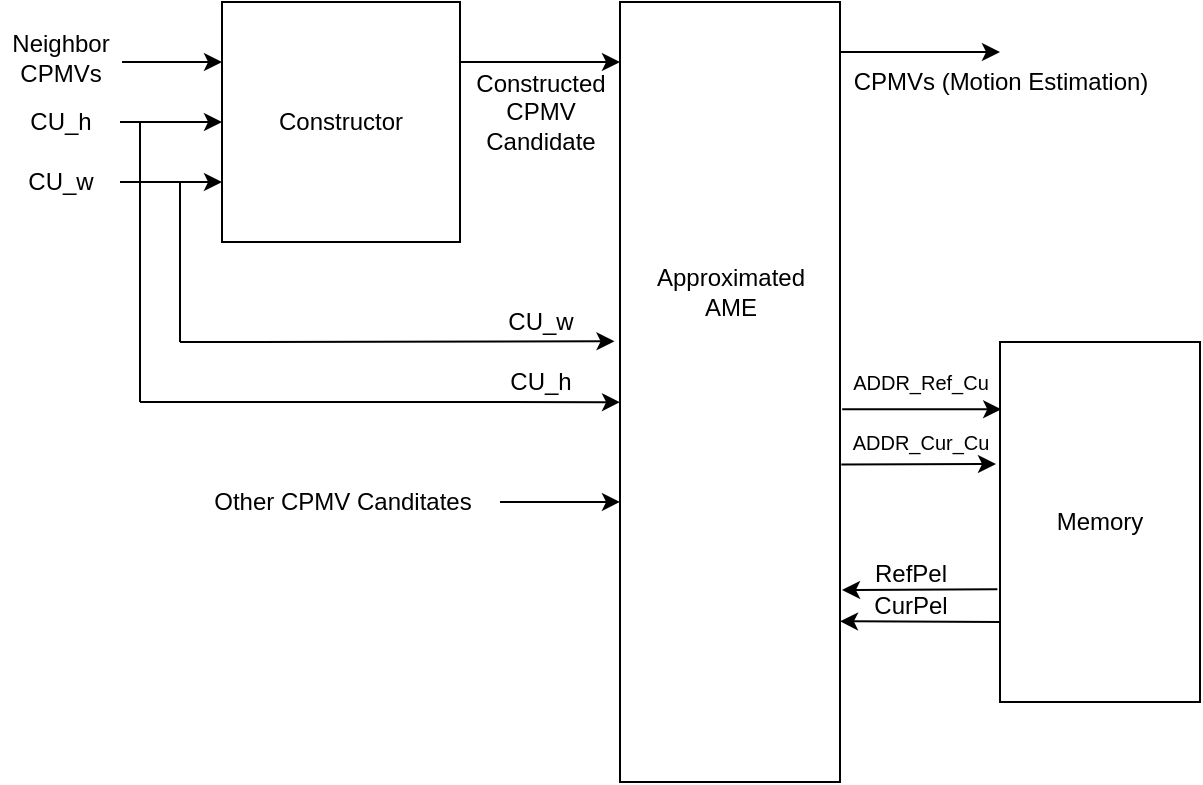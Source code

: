 <mxfile version="13.9.9" type="device" pages="9"><diagram id="HHwiqiF8yd6UwrStsZeE" name="High Level"><mxGraphModel dx="868" dy="502" grid="1" gridSize="10" guides="1" tooltips="1" connect="1" arrows="1" fold="1" page="1" pageScale="1" pageWidth="4681" pageHeight="3300" math="0" shadow="0"><root><mxCell id="FD35ig-cD9TxnkiiZLCB-0"/><mxCell id="FD35ig-cD9TxnkiiZLCB-1" parent="FD35ig-cD9TxnkiiZLCB-0"/><mxCell id="yEKExle3ghLEeLih8sZr-1" value="Constructor" style="rounded=0;whiteSpace=wrap;html=1;" parent="FD35ig-cD9TxnkiiZLCB-1" vertex="1"><mxGeometry x="381" y="120" width="119" height="120" as="geometry"/></mxCell><mxCell id="yEKExle3ghLEeLih8sZr-2" value="Neighbor&lt;br&gt;CPMVs" style="text;html=1;align=center;verticalAlign=middle;resizable=0;points=[];autosize=1;" parent="FD35ig-cD9TxnkiiZLCB-1" vertex="1"><mxGeometry x="270" y="133" width="60" height="30" as="geometry"/></mxCell><mxCell id="yEKExle3ghLEeLih8sZr-3" value="" style="endArrow=classic;html=1;exitX=1.017;exitY=0.567;exitDx=0;exitDy=0;exitPerimeter=0;entryX=0;entryY=0.25;entryDx=0;entryDy=0;" parent="FD35ig-cD9TxnkiiZLCB-1" source="yEKExle3ghLEeLih8sZr-2" target="yEKExle3ghLEeLih8sZr-1" edge="1"><mxGeometry width="50" height="50" relative="1" as="geometry"><mxPoint x="510" y="430" as="sourcePoint"/><mxPoint x="360" y="148" as="targetPoint"/></mxGeometry></mxCell><mxCell id="yEKExle3ghLEeLih8sZr-4" value="CU_h" style="text;html=1;align=center;verticalAlign=middle;resizable=0;points=[];autosize=1;" parent="FD35ig-cD9TxnkiiZLCB-1" vertex="1"><mxGeometry x="275" y="170" width="50" height="20" as="geometry"/></mxCell><mxCell id="yEKExle3ghLEeLih8sZr-5" value="" style="endArrow=classic;html=1;entryX=0;entryY=0.5;entryDx=0;entryDy=0;" parent="FD35ig-cD9TxnkiiZLCB-1" target="yEKExle3ghLEeLih8sZr-1" edge="1"><mxGeometry width="50" height="50" relative="1" as="geometry"><mxPoint x="330" y="180" as="sourcePoint"/><mxPoint x="490" y="260" as="targetPoint"/></mxGeometry></mxCell><mxCell id="yEKExle3ghLEeLih8sZr-6" value="CU_w" style="text;html=1;align=center;verticalAlign=middle;resizable=0;points=[];autosize=1;" parent="FD35ig-cD9TxnkiiZLCB-1" vertex="1"><mxGeometry x="275" y="200" width="50" height="20" as="geometry"/></mxCell><mxCell id="yEKExle3ghLEeLih8sZr-7" value="" style="endArrow=classic;html=1;entryX=0;entryY=0.75;entryDx=0;entryDy=0;" parent="FD35ig-cD9TxnkiiZLCB-1" target="yEKExle3ghLEeLih8sZr-1" edge="1"><mxGeometry width="50" height="50" relative="1" as="geometry"><mxPoint x="330" y="210" as="sourcePoint"/><mxPoint x="490" y="260" as="targetPoint"/></mxGeometry></mxCell><mxCell id="yEKExle3ghLEeLih8sZr-8" value="" style="endArrow=classic;html=1;exitX=1;exitY=0.25;exitDx=0;exitDy=0;" parent="FD35ig-cD9TxnkiiZLCB-1" source="yEKExle3ghLEeLih8sZr-1" edge="1"><mxGeometry width="50" height="50" relative="1" as="geometry"><mxPoint x="490" y="320" as="sourcePoint"/><mxPoint x="580" y="150" as="targetPoint"/></mxGeometry></mxCell><mxCell id="yEKExle3ghLEeLih8sZr-9" value="" style="rounded=0;whiteSpace=wrap;html=1;" parent="FD35ig-cD9TxnkiiZLCB-1" vertex="1"><mxGeometry x="580" y="120" width="110" height="390" as="geometry"/></mxCell><mxCell id="yEKExle3ghLEeLih8sZr-10" value="Memory" style="rounded=0;whiteSpace=wrap;html=1;" parent="FD35ig-cD9TxnkiiZLCB-1" vertex="1"><mxGeometry x="770" y="290" width="100" height="180" as="geometry"/></mxCell><mxCell id="yEKExle3ghLEeLih8sZr-11" value="" style="endArrow=classic;html=1;exitX=-0.013;exitY=0.687;exitDx=0;exitDy=0;exitPerimeter=0;" parent="FD35ig-cD9TxnkiiZLCB-1" source="yEKExle3ghLEeLih8sZr-10" edge="1"><mxGeometry width="50" height="50" relative="1" as="geometry"><mxPoint x="490" y="320" as="sourcePoint"/><mxPoint x="691" y="414" as="targetPoint"/></mxGeometry></mxCell><mxCell id="yEKExle3ghLEeLih8sZr-12" value="" style="endArrow=classic;html=1;entryX=1;entryY=0.794;entryDx=0;entryDy=0;entryPerimeter=0;" parent="FD35ig-cD9TxnkiiZLCB-1" target="yEKExle3ghLEeLih8sZr-9" edge="1"><mxGeometry width="50" height="50" relative="1" as="geometry"><mxPoint x="770" y="430" as="sourcePoint"/><mxPoint x="540" y="270" as="targetPoint"/></mxGeometry></mxCell><mxCell id="yEKExle3ghLEeLih8sZr-13" value="CurPel" style="text;html=1;align=center;verticalAlign=middle;resizable=0;points=[];autosize=1;" parent="FD35ig-cD9TxnkiiZLCB-1" vertex="1"><mxGeometry x="700" y="412" width="50" height="20" as="geometry"/></mxCell><mxCell id="yEKExle3ghLEeLih8sZr-14" value="RefPel" style="text;html=1;align=center;verticalAlign=middle;resizable=0;points=[];autosize=1;" parent="FD35ig-cD9TxnkiiZLCB-1" vertex="1"><mxGeometry x="700" y="396" width="50" height="20" as="geometry"/></mxCell><mxCell id="yEKExle3ghLEeLih8sZr-15" value="&lt;font style=&quot;font-size: 10px&quot;&gt;ADDR_Ref_Cu&lt;/font&gt;" style="text;html=1;align=center;verticalAlign=middle;resizable=0;points=[];autosize=1;" parent="FD35ig-cD9TxnkiiZLCB-1" vertex="1"><mxGeometry x="690" y="300" width="80" height="20" as="geometry"/></mxCell><mxCell id="yEKExle3ghLEeLih8sZr-16" value="" style="endArrow=classic;html=1;entryX=0.006;entryY=0.187;entryDx=0;entryDy=0;entryPerimeter=0;exitX=1.01;exitY=0.522;exitDx=0;exitDy=0;exitPerimeter=0;" parent="FD35ig-cD9TxnkiiZLCB-1" source="yEKExle3ghLEeLih8sZr-9" target="yEKExle3ghLEeLih8sZr-10" edge="1"><mxGeometry width="50" height="50" relative="1" as="geometry"><mxPoint x="640" y="390" as="sourcePoint"/><mxPoint x="690" y="340" as="targetPoint"/></mxGeometry></mxCell><mxCell id="yEKExle3ghLEeLih8sZr-17" value="" style="endArrow=classic;html=1;exitX=1.006;exitY=0.593;exitDx=0;exitDy=0;exitPerimeter=0;" parent="FD35ig-cD9TxnkiiZLCB-1" source="yEKExle3ghLEeLih8sZr-9" edge="1"><mxGeometry width="50" height="50" relative="1" as="geometry"><mxPoint x="730" y="340" as="sourcePoint"/><mxPoint x="768" y="351" as="targetPoint"/></mxGeometry></mxCell><mxCell id="yEKExle3ghLEeLih8sZr-18" value="&lt;font style=&quot;font-size: 10px&quot;&gt;ADDR_Cur_Cu&lt;/font&gt;" style="text;html=1;align=center;verticalAlign=middle;resizable=0;points=[];autosize=1;" parent="FD35ig-cD9TxnkiiZLCB-1" vertex="1"><mxGeometry x="690" y="330" width="80" height="20" as="geometry"/></mxCell><mxCell id="yEKExle3ghLEeLih8sZr-19" value="Approximated&lt;br&gt;AME" style="text;html=1;align=center;verticalAlign=middle;resizable=0;points=[];autosize=1;" parent="FD35ig-cD9TxnkiiZLCB-1" vertex="1"><mxGeometry x="590" y="250" width="90" height="30" as="geometry"/></mxCell><mxCell id="yEKExle3ghLEeLih8sZr-20" value="Constructed&lt;br&gt;CPMV&lt;br&gt;Candidate" style="text;html=1;align=center;verticalAlign=middle;resizable=0;points=[];autosize=1;" parent="FD35ig-cD9TxnkiiZLCB-1" vertex="1"><mxGeometry x="500" y="150" width="80" height="50" as="geometry"/></mxCell><mxCell id="umctblQUUCQYr-zV3dOT-0" value="" style="endArrow=none;html=1;" parent="FD35ig-cD9TxnkiiZLCB-1" edge="1"><mxGeometry width="50" height="50" relative="1" as="geometry"><mxPoint x="340" y="180" as="sourcePoint"/><mxPoint x="340" y="320" as="targetPoint"/></mxGeometry></mxCell><mxCell id="umctblQUUCQYr-zV3dOT-1" value="" style="endArrow=classic;html=1;entryX=0;entryY=0.513;entryDx=0;entryDy=0;entryPerimeter=0;" parent="FD35ig-cD9TxnkiiZLCB-1" target="yEKExle3ghLEeLih8sZr-9" edge="1"><mxGeometry width="50" height="50" relative="1" as="geometry"><mxPoint x="340" y="320" as="sourcePoint"/><mxPoint x="670" y="230" as="targetPoint"/></mxGeometry></mxCell><mxCell id="umctblQUUCQYr-zV3dOT-2" value="" style="endArrow=none;html=1;endFill=0;" parent="FD35ig-cD9TxnkiiZLCB-1" edge="1"><mxGeometry width="50" height="50" relative="1" as="geometry"><mxPoint x="360" y="210" as="sourcePoint"/><mxPoint x="360" y="290" as="targetPoint"/></mxGeometry></mxCell><mxCell id="umctblQUUCQYr-zV3dOT-3" value="" style="endArrow=classic;html=1;entryX=-0.025;entryY=0.435;entryDx=0;entryDy=0;entryPerimeter=0;" parent="FD35ig-cD9TxnkiiZLCB-1" target="yEKExle3ghLEeLih8sZr-9" edge="1"><mxGeometry width="50" height="50" relative="1" as="geometry"><mxPoint x="360" y="290" as="sourcePoint"/><mxPoint x="670" y="230" as="targetPoint"/></mxGeometry></mxCell><mxCell id="umctblQUUCQYr-zV3dOT-4" value="CU_w" style="text;html=1;align=center;verticalAlign=middle;resizable=0;points=[];autosize=1;" parent="FD35ig-cD9TxnkiiZLCB-1" vertex="1"><mxGeometry x="515" y="270" width="50" height="20" as="geometry"/></mxCell><mxCell id="umctblQUUCQYr-zV3dOT-5" value="CU_h" style="text;html=1;align=center;verticalAlign=middle;resizable=0;points=[];autosize=1;" parent="FD35ig-cD9TxnkiiZLCB-1" vertex="1"><mxGeometry x="515" y="300" width="50" height="20" as="geometry"/></mxCell><mxCell id="umctblQUUCQYr-zV3dOT-6" value="" style="endArrow=classic;html=1;entryX=0;entryY=0.641;entryDx=0;entryDy=0;entryPerimeter=0;" parent="FD35ig-cD9TxnkiiZLCB-1" target="yEKExle3ghLEeLih8sZr-9" edge="1"><mxGeometry width="50" height="50" relative="1" as="geometry"><mxPoint x="520" y="370" as="sourcePoint"/><mxPoint x="670" y="230" as="targetPoint"/></mxGeometry></mxCell><mxCell id="umctblQUUCQYr-zV3dOT-7" value="Other CPMV Canditates" style="text;html=1;align=center;verticalAlign=middle;resizable=0;points=[];autosize=1;" parent="FD35ig-cD9TxnkiiZLCB-1" vertex="1"><mxGeometry x="370.5" y="360" width="140" height="20" as="geometry"/></mxCell><mxCell id="Ac5evsPM5Zy0RbP7ip6b-0" value="" style="endArrow=classic;html=1;exitX=1;exitY=0.5;exitDx=0;exitDy=0;" parent="FD35ig-cD9TxnkiiZLCB-1" edge="1"><mxGeometry width="50" height="50" relative="1" as="geometry"><mxPoint x="690" y="145" as="sourcePoint"/><mxPoint x="770" y="145" as="targetPoint"/></mxGeometry></mxCell><mxCell id="Ac5evsPM5Zy0RbP7ip6b-1" value="CPMVs (Motion Estimation)" style="text;html=1;align=center;verticalAlign=middle;resizable=0;points=[];autosize=1;" parent="FD35ig-cD9TxnkiiZLCB-1" vertex="1"><mxGeometry x="690" y="150" width="160" height="20" as="geometry"/></mxCell></root></mxGraphModel></diagram><diagram id="u5TQsYEEYwVYii5jvohM" name="Constructor"><mxGraphModel dx="868" dy="502" grid="1" gridSize="10" guides="1" tooltips="1" connect="1" arrows="1" fold="1" page="1" pageScale="1" pageWidth="4681" pageHeight="3300" math="0" shadow="0"><root><mxCell id="0"/><mxCell id="1" parent="0"/><mxCell id="fxB0Q-_X3tjA0mulTwVi-64" value="&lt;font style=&quot;font-size: 9px&quot;&gt;mv2_v(k)&lt;/font&gt;" style="text;html=1;align=center;verticalAlign=middle;resizable=0;points=[];autosize=1;fillColor=#fff2cc;strokeColor=#d6b656;" parent="1" vertex="1"><mxGeometry x="1025" y="994" width="50" height="20" as="geometry"/></mxCell><mxCell id="Z4UfpjHxtgmy-z2ELLtW-16" value="" style="group" parent="1" vertex="1" connectable="0"><mxGeometry x="855" y="787" width="80" height="50" as="geometry"/></mxCell><mxCell id="Z4UfpjHxtgmy-z2ELLtW-9" value="" style="endArrow=none;html=1;" parent="Z4UfpjHxtgmy-z2ELLtW-16" edge="1"><mxGeometry width="50" height="50" relative="1" as="geometry"><mxPoint as="sourcePoint"/><mxPoint x="30" as="targetPoint"/></mxGeometry></mxCell><mxCell id="Z4UfpjHxtgmy-z2ELLtW-10" value="" style="endArrow=none;html=1;" parent="Z4UfpjHxtgmy-z2ELLtW-16" edge="1"><mxGeometry width="50" height="50" relative="1" as="geometry"><mxPoint x="50" as="sourcePoint"/><mxPoint x="80" as="targetPoint"/></mxGeometry></mxCell><mxCell id="Z4UfpjHxtgmy-z2ELLtW-11" value="" style="endArrow=none;html=1;" parent="Z4UfpjHxtgmy-z2ELLtW-16" edge="1"><mxGeometry width="50" height="50" relative="1" as="geometry"><mxPoint x="30" as="sourcePoint"/><mxPoint x="40" y="20" as="targetPoint"/></mxGeometry></mxCell><mxCell id="Z4UfpjHxtgmy-z2ELLtW-12" value="" style="endArrow=none;html=1;" parent="Z4UfpjHxtgmy-z2ELLtW-16" edge="1"><mxGeometry width="50" height="50" relative="1" as="geometry"><mxPoint x="40" y="20" as="sourcePoint"/><mxPoint x="50" as="targetPoint"/></mxGeometry></mxCell><mxCell id="Z4UfpjHxtgmy-z2ELLtW-13" value="" style="endArrow=none;html=1;" parent="Z4UfpjHxtgmy-z2ELLtW-16" edge="1"><mxGeometry width="50" height="50" relative="1" as="geometry"><mxPoint as="sourcePoint"/><mxPoint x="10" y="50" as="targetPoint"/></mxGeometry></mxCell><mxCell id="Z4UfpjHxtgmy-z2ELLtW-14" value="" style="endArrow=none;html=1;" parent="Z4UfpjHxtgmy-z2ELLtW-16" edge="1"><mxGeometry width="50" height="50" relative="1" as="geometry"><mxPoint x="10" y="50" as="sourcePoint"/><mxPoint x="70" y="50" as="targetPoint"/></mxGeometry></mxCell><mxCell id="Z4UfpjHxtgmy-z2ELLtW-15" value="" style="endArrow=none;html=1;" parent="Z4UfpjHxtgmy-z2ELLtW-16" edge="1"><mxGeometry width="50" height="50" relative="1" as="geometry"><mxPoint x="70" y="50" as="sourcePoint"/><mxPoint x="80" as="targetPoint"/></mxGeometry></mxCell><mxCell id="Z4UfpjHxtgmy-z2ELLtW-17" value="" style="endArrow=none;html=1;" parent="Z4UfpjHxtgmy-z2ELLtW-16" edge="1"><mxGeometry width="50" height="50" relative="1" as="geometry"><mxPoint x="56" y="10" as="sourcePoint"/><mxPoint x="66" y="10" as="targetPoint"/></mxGeometry></mxCell><mxCell id="rLd72riZn4Wggm5qI9Eb-10" value="&lt;font style=&quot;font-size: 13px&quot;&gt;+&lt;/font&gt;" style="edgeLabel;html=1;align=center;verticalAlign=middle;resizable=0;points=[];" parent="Z4UfpjHxtgmy-z2ELLtW-16" vertex="1" connectable="0"><mxGeometry x="17.004" y="9" as="geometry"/></mxCell><mxCell id="Z4UfpjHxtgmy-z2ELLtW-19" value="" style="endArrow=classic;html=1;" parent="1" source="Z4UfpjHxtgmy-z2ELLtW-21" edge="1"><mxGeometry width="50" height="50" relative="1" as="geometry"><mxPoint x="875" y="767" as="sourcePoint"/><mxPoint x="875" y="787" as="targetPoint"/></mxGeometry></mxCell><mxCell id="Z4UfpjHxtgmy-z2ELLtW-20" value="" style="endArrow=classic;html=1;exitX=0.392;exitY=1.01;exitDx=0;exitDy=0;exitPerimeter=0;" parent="1" source="Z4UfpjHxtgmy-z2ELLtW-22" edge="1"><mxGeometry width="50" height="50" relative="1" as="geometry"><mxPoint x="915" y="767" as="sourcePoint"/><mxPoint x="915" y="787" as="targetPoint"/></mxGeometry></mxCell><mxCell id="Z4UfpjHxtgmy-z2ELLtW-21" value="&lt;font style=&quot;font-size: 10px&quot;&gt;mv1_v(j)&lt;/font&gt;" style="text;html=1;align=center;verticalAlign=middle;resizable=0;points=[];autosize=1;fillColor=#f8cecc;strokeColor=#b85450;" parent="1" vertex="1"><mxGeometry x="850" y="741" width="50" height="20" as="geometry"/></mxCell><mxCell id="Z4UfpjHxtgmy-z2ELLtW-22" value="&lt;font style=&quot;font-size: 10px&quot;&gt;mv0_v(i)&lt;/font&gt;" style="text;html=1;align=center;verticalAlign=middle;resizable=0;points=[];autosize=1;fillColor=#dae8fc;strokeColor=#6c8ebf;" parent="1" vertex="1"><mxGeometry x="896" y="741" width="50" height="20" as="geometry"/></mxCell><mxCell id="Z4UfpjHxtgmy-z2ELLtW-23" value="" style="endArrow=none;html=1;" parent="1" edge="1"><mxGeometry width="50" height="50" relative="1" as="geometry"><mxPoint x="870" y="767" as="sourcePoint"/><mxPoint x="881" y="773" as="targetPoint"/></mxGeometry></mxCell><mxCell id="Z4UfpjHxtgmy-z2ELLtW-24" value="" style="endArrow=none;html=1;" parent="1" edge="1"><mxGeometry width="50" height="50" relative="1" as="geometry"><mxPoint x="910" y="768" as="sourcePoint"/><mxPoint x="921" y="774" as="targetPoint"/></mxGeometry></mxCell><mxCell id="Z4UfpjHxtgmy-z2ELLtW-25" value="&lt;font style=&quot;font-size: 10px&quot;&gt;11&lt;/font&gt;" style="text;html=1;align=center;verticalAlign=middle;resizable=0;points=[];autosize=1;" parent="1" vertex="1"><mxGeometry x="845" y="761" width="30" height="20" as="geometry"/></mxCell><mxCell id="Z4UfpjHxtgmy-z2ELLtW-26" value="&lt;font style=&quot;font-size: 10px&quot;&gt;11&lt;/font&gt;" style="text;html=1;align=center;verticalAlign=middle;resizable=0;points=[];autosize=1;" parent="1" vertex="1"><mxGeometry x="916" y="761" width="30" height="20" as="geometry"/></mxCell><mxCell id="Z4UfpjHxtgmy-z2ELLtW-27" value="" style="endArrow=classic;html=1;" parent="1" edge="1"><mxGeometry width="50" height="50" relative="1" as="geometry"><mxPoint x="895" y="837" as="sourcePoint"/><mxPoint x="895" y="867" as="targetPoint"/></mxGeometry></mxCell><mxCell id="Z4UfpjHxtgmy-z2ELLtW-28" value="" style="rounded=0;whiteSpace=wrap;html=1;" parent="1" vertex="1"><mxGeometry x="875" y="867" width="100" height="30" as="geometry"/></mxCell><mxCell id="Z4UfpjHxtgmy-z2ELLtW-29" value="" style="endArrow=classic;startArrow=classic;html=1;" parent="1" edge="1"><mxGeometry width="50" height="50" relative="1" as="geometry"><mxPoint x="881" y="881.8" as="sourcePoint"/><mxPoint x="925" y="882" as="targetPoint"/></mxGeometry></mxCell><mxCell id="Z4UfpjHxtgmy-z2ELLtW-30" value="1LS_B2&lt;br&gt;0RS_B2" style="text;html=1;align=center;verticalAlign=middle;resizable=0;points=[];autosize=1;" parent="1" vertex="1"><mxGeometry x="916" y="866" width="60" height="30" as="geometry"/></mxCell><mxCell id="Z4UfpjHxtgmy-z2ELLtW-32" value="" style="endArrow=none;html=1;" parent="1" edge="1"><mxGeometry width="50" height="50" relative="1" as="geometry"><mxPoint x="889.5" y="847" as="sourcePoint"/><mxPoint x="900.5" y="853" as="targetPoint"/></mxGeometry></mxCell><mxCell id="Z4UfpjHxtgmy-z2ELLtW-33" value="12" style="text;html=1;align=center;verticalAlign=middle;resizable=0;points=[];autosize=1;" parent="1" vertex="1"><mxGeometry x="863" y="838" width="30" height="20" as="geometry"/></mxCell><mxCell id="Z4UfpjHxtgmy-z2ELLtW-36" value="&lt;font size=&quot;1&quot;&gt;CU_h[5:6]&lt;/font&gt;" style="text;html=1;align=center;verticalAlign=middle;resizable=0;points=[];autosize=1;" parent="1" vertex="1"><mxGeometry x="958" y="761" width="60" height="20" as="geometry"/></mxCell><mxCell id="Z4UfpjHxtgmy-z2ELLtW-37" value="&lt;font size=&quot;1&quot;&gt;CU_w[5:6]&lt;/font&gt;" style="text;html=1;align=center;verticalAlign=middle;resizable=0;points=[];autosize=1;" parent="1" vertex="1"><mxGeometry x="1007" y="761" width="60" height="20" as="geometry"/></mxCell><mxCell id="Z4UfpjHxtgmy-z2ELLtW-44" value="" style="endArrow=classic;html=1;" parent="1" edge="1"><mxGeometry width="50" height="50" relative="1" as="geometry"><mxPoint x="992" y="787" as="sourcePoint"/><mxPoint x="992" y="817" as="targetPoint"/></mxGeometry></mxCell><mxCell id="Z4UfpjHxtgmy-z2ELLtW-45" value="" style="endArrow=classic;html=1;" parent="1" edge="1"><mxGeometry width="50" height="50" relative="1" as="geometry"><mxPoint x="1035" y="787" as="sourcePoint"/><mxPoint x="1035" y="817" as="targetPoint"/></mxGeometry></mxCell><mxCell id="Z4UfpjHxtgmy-z2ELLtW-49" value="" style="endArrow=none;html=1;exitX=0.571;exitY=1.053;exitDx=0;exitDy=0;exitPerimeter=0;endFill=0;" parent="1" edge="1"><mxGeometry width="50" height="50" relative="1" as="geometry"><mxPoint x="1014.97" y="847.007" as="sourcePoint"/><mxPoint x="1015" y="887" as="targetPoint"/></mxGeometry></mxCell><mxCell id="Z4UfpjHxtgmy-z2ELLtW-50" value="" style="endArrow=classic;html=1;entryX=0.992;entryY=0.522;entryDx=0;entryDy=0;entryPerimeter=0;" parent="1" edge="1"><mxGeometry width="50" height="50" relative="1" as="geometry"><mxPoint x="1015" y="887" as="sourcePoint"/><mxPoint x="974.68" y="886.66" as="targetPoint"/></mxGeometry></mxCell><mxCell id="Z4UfpjHxtgmy-z2ELLtW-51" value="" style="endArrow=none;html=1;" parent="1" edge="1"><mxGeometry width="50" height="50" relative="1" as="geometry"><mxPoint x="997" y="806" as="sourcePoint"/><mxPoint x="987" y="801" as="targetPoint"/></mxGeometry></mxCell><mxCell id="Z4UfpjHxtgmy-z2ELLtW-53" value="&lt;font style=&quot;font-size: 8px&quot;&gt;2&lt;/font&gt;" style="text;html=1;align=center;verticalAlign=middle;resizable=0;points=[];autosize=1;" parent="1" vertex="1"><mxGeometry x="994" y="792" width="20" height="20" as="geometry"/></mxCell><mxCell id="Z4UfpjHxtgmy-z2ELLtW-54" value="" style="endArrow=none;html=1;" parent="1" edge="1"><mxGeometry width="50" height="50" relative="1" as="geometry"><mxPoint x="1040.5" y="806" as="sourcePoint"/><mxPoint x="1030.5" y="801" as="targetPoint"/></mxGeometry></mxCell><mxCell id="Z4UfpjHxtgmy-z2ELLtW-55" value="&lt;font style=&quot;font-size: 8px&quot;&gt;2&lt;/font&gt;" style="text;html=1;align=center;verticalAlign=middle;resizable=0;points=[];autosize=1;" parent="1" vertex="1"><mxGeometry x="1037.5" y="792" width="20" height="20" as="geometry"/></mxCell><mxCell id="Z4UfpjHxtgmy-z2ELLtW-56" value="" style="endArrow=none;html=1;" parent="1" edge="1"><mxGeometry width="50" height="50" relative="1" as="geometry"><mxPoint x="1020" y="864" as="sourcePoint"/><mxPoint x="1010" y="859" as="targetPoint"/></mxGeometry></mxCell><mxCell id="Z4UfpjHxtgmy-z2ELLtW-57" value="&lt;font style=&quot;font-size: 8px&quot;&gt;3&lt;/font&gt;" style="text;html=1;align=center;verticalAlign=middle;resizable=0;points=[];autosize=1;" parent="1" vertex="1"><mxGeometry x="1017" y="850" width="20" height="20" as="geometry"/></mxCell><mxCell id="Z4UfpjHxtgmy-z2ELLtW-60" value="" style="endArrow=classic;html=1;exitX=0.5;exitY=1;exitDx=0;exitDy=0;" parent="1" source="Z4UfpjHxtgmy-z2ELLtW-28" edge="1"><mxGeometry width="50" height="50" relative="1" as="geometry"><mxPoint x="995" y="797" as="sourcePoint"/><mxPoint x="925" y="957" as="targetPoint"/></mxGeometry></mxCell><mxCell id="Z4UfpjHxtgmy-z2ELLtW-62" value="&lt;font style=&quot;font-size: 9px&quot;&gt;SH_cmd&lt;/font&gt;" style="text;html=1;align=center;verticalAlign=middle;resizable=0;points=[];autosize=1;" parent="1" vertex="1"><mxGeometry x="975" y="887" width="50" height="20" as="geometry"/></mxCell><mxCell id="Z4UfpjHxtgmy-z2ELLtW-63" value="" style="endArrow=none;html=1;" parent="1" edge="1"><mxGeometry width="50" height="50" relative="1" as="geometry"><mxPoint x="918" y="914" as="sourcePoint"/><mxPoint x="932" y="907" as="targetPoint"/></mxGeometry></mxCell><mxCell id="Z4UfpjHxtgmy-z2ELLtW-64" value="&lt;font style=&quot;font-size: 9px&quot;&gt;14&lt;/font&gt;" style="text;html=1;align=center;verticalAlign=middle;resizable=0;points=[];autosize=1;" parent="1" vertex="1"><mxGeometry x="919.5" y="904.5" width="30" height="20" as="geometry"/></mxCell><mxCell id="Z4UfpjHxtgmy-z2ELLtW-65" value="" style="group" parent="1" vertex="1" connectable="0"><mxGeometry x="915" y="957" width="110" height="50" as="geometry"/></mxCell><mxCell id="Z4UfpjHxtgmy-z2ELLtW-73" value="" style="endArrow=none;html=1;" parent="Z4UfpjHxtgmy-z2ELLtW-65" edge="1"><mxGeometry width="50" height="50" relative="1" as="geometry"><mxPoint x="12" y="10" as="sourcePoint"/><mxPoint x="22" y="10" as="targetPoint"/></mxGeometry></mxCell><mxCell id="Z4UfpjHxtgmy-z2ELLtW-88" value="" style="group" parent="Z4UfpjHxtgmy-z2ELLtW-65" vertex="1" connectable="0"><mxGeometry width="110" height="50" as="geometry"/></mxCell><mxCell id="Z4UfpjHxtgmy-z2ELLtW-66" value="" style="endArrow=none;html=1;" parent="Z4UfpjHxtgmy-z2ELLtW-88" edge="1"><mxGeometry width="50" height="50" relative="1" as="geometry"><mxPoint as="sourcePoint"/><mxPoint x="30" as="targetPoint"/></mxGeometry></mxCell><mxCell id="Z4UfpjHxtgmy-z2ELLtW-67" value="" style="endArrow=none;html=1;" parent="Z4UfpjHxtgmy-z2ELLtW-88" edge="1"><mxGeometry width="50" height="50" relative="1" as="geometry"><mxPoint x="50" as="sourcePoint"/><mxPoint x="80" as="targetPoint"/></mxGeometry></mxCell><mxCell id="Z4UfpjHxtgmy-z2ELLtW-68" value="" style="endArrow=none;html=1;" parent="Z4UfpjHxtgmy-z2ELLtW-88" edge="1"><mxGeometry width="50" height="50" relative="1" as="geometry"><mxPoint x="30" as="sourcePoint"/><mxPoint x="40" y="20" as="targetPoint"/></mxGeometry></mxCell><mxCell id="Z4UfpjHxtgmy-z2ELLtW-69" value="" style="endArrow=none;html=1;" parent="Z4UfpjHxtgmy-z2ELLtW-88" edge="1"><mxGeometry width="50" height="50" relative="1" as="geometry"><mxPoint x="40" y="20" as="sourcePoint"/><mxPoint x="50" as="targetPoint"/></mxGeometry></mxCell><mxCell id="Z4UfpjHxtgmy-z2ELLtW-70" value="" style="endArrow=none;html=1;" parent="Z4UfpjHxtgmy-z2ELLtW-88" edge="1"><mxGeometry width="50" height="50" relative="1" as="geometry"><mxPoint as="sourcePoint"/><mxPoint x="10" y="50" as="targetPoint"/></mxGeometry></mxCell><mxCell id="Z4UfpjHxtgmy-z2ELLtW-71" value="" style="endArrow=none;html=1;" parent="Z4UfpjHxtgmy-z2ELLtW-88" edge="1"><mxGeometry width="50" height="50" relative="1" as="geometry"><mxPoint x="10" y="50" as="sourcePoint"/><mxPoint x="70" y="50" as="targetPoint"/></mxGeometry></mxCell><mxCell id="Z4UfpjHxtgmy-z2ELLtW-72" value="" style="endArrow=none;html=1;" parent="Z4UfpjHxtgmy-z2ELLtW-88" edge="1"><mxGeometry width="50" height="50" relative="1" as="geometry"><mxPoint x="70" y="50" as="sourcePoint"/><mxPoint x="80" as="targetPoint"/></mxGeometry></mxCell><mxCell id="fxB0Q-_X3tjA0mulTwVi-30" value="" style="group" parent="Z4UfpjHxtgmy-z2ELLtW-88" vertex="1" connectable="0"><mxGeometry x="141" width="80" height="50" as="geometry"/></mxCell><mxCell id="fxB0Q-_X3tjA0mulTwVi-31" value="" style="endArrow=none;html=1;" parent="fxB0Q-_X3tjA0mulTwVi-30" edge="1"><mxGeometry width="50" height="50" relative="1" as="geometry"><mxPoint x="35" y="33" as="sourcePoint"/><mxPoint x="45" y="33" as="targetPoint"/></mxGeometry></mxCell><mxCell id="tzBw3aGCm3qHRkWL9sah-4" value="&lt;font style=&quot;font-size: 13px&quot;&gt;+&lt;/font&gt;" style="edgeLabel;html=1;align=center;verticalAlign=middle;resizable=0;points=[];" parent="fxB0Q-_X3tjA0mulTwVi-31" vertex="1" connectable="0"><mxGeometry x="0.865" relative="1" as="geometry"><mxPoint x="-122.85" y="-24" as="offset"/></mxGeometry></mxCell><mxCell id="fxB0Q-_X3tjA0mulTwVi-32" value="" style="group" parent="fxB0Q-_X3tjA0mulTwVi-30" vertex="1" connectable="0"><mxGeometry width="80" height="50" as="geometry"/></mxCell><mxCell id="fxB0Q-_X3tjA0mulTwVi-33" value="" style="endArrow=none;html=1;" parent="fxB0Q-_X3tjA0mulTwVi-32" edge="1"><mxGeometry width="50" height="50" relative="1" as="geometry"><mxPoint as="sourcePoint"/><mxPoint x="30" as="targetPoint"/></mxGeometry></mxCell><mxCell id="fxB0Q-_X3tjA0mulTwVi-34" value="" style="endArrow=none;html=1;" parent="fxB0Q-_X3tjA0mulTwVi-32" edge="1"><mxGeometry width="50" height="50" relative="1" as="geometry"><mxPoint x="50" as="sourcePoint"/><mxPoint x="80" as="targetPoint"/></mxGeometry></mxCell><mxCell id="fxB0Q-_X3tjA0mulTwVi-35" value="" style="endArrow=none;html=1;" parent="fxB0Q-_X3tjA0mulTwVi-32" edge="1"><mxGeometry width="50" height="50" relative="1" as="geometry"><mxPoint x="30" as="sourcePoint"/><mxPoint x="40" y="20" as="targetPoint"/></mxGeometry></mxCell><mxCell id="fxB0Q-_X3tjA0mulTwVi-36" value="" style="endArrow=none;html=1;" parent="fxB0Q-_X3tjA0mulTwVi-32" edge="1"><mxGeometry width="50" height="50" relative="1" as="geometry"><mxPoint x="40" y="20" as="sourcePoint"/><mxPoint x="50" as="targetPoint"/></mxGeometry></mxCell><mxCell id="fxB0Q-_X3tjA0mulTwVi-37" value="" style="endArrow=none;html=1;" parent="fxB0Q-_X3tjA0mulTwVi-32" edge="1"><mxGeometry width="50" height="50" relative="1" as="geometry"><mxPoint as="sourcePoint"/><mxPoint x="10" y="50" as="targetPoint"/></mxGeometry></mxCell><mxCell id="fxB0Q-_X3tjA0mulTwVi-38" value="" style="endArrow=none;html=1;" parent="fxB0Q-_X3tjA0mulTwVi-32" edge="1"><mxGeometry width="50" height="50" relative="1" as="geometry"><mxPoint x="10" y="50" as="sourcePoint"/><mxPoint x="70" y="50" as="targetPoint"/></mxGeometry></mxCell><mxCell id="fxB0Q-_X3tjA0mulTwVi-39" value="" style="endArrow=none;html=1;" parent="fxB0Q-_X3tjA0mulTwVi-32" edge="1"><mxGeometry width="50" height="50" relative="1" as="geometry"><mxPoint x="70" y="50" as="sourcePoint"/><mxPoint x="80" as="targetPoint"/></mxGeometry></mxCell><mxCell id="fxB0Q-_X3tjA0mulTwVi-40" value="" style="endArrow=none;html=1;" parent="fxB0Q-_X3tjA0mulTwVi-32" edge="1"><mxGeometry width="50" height="50" relative="1" as="geometry"><mxPoint x="39.83" y="38" as="sourcePoint"/><mxPoint x="39.83" y="28" as="targetPoint"/></mxGeometry></mxCell><mxCell id="Z4UfpjHxtgmy-z2ELLtW-100" value="&lt;font style=&quot;font-size: 9px&quot;&gt;mv2_h(k)&lt;/font&gt;" style="text;html=1;align=center;verticalAlign=middle;resizable=0;points=[];autosize=1;fillColor=#fff2cc;strokeColor=#d6b656;" parent="Z4UfpjHxtgmy-z2ELLtW-88" vertex="1"><mxGeometry x="66" y="37" width="50" height="20" as="geometry"/></mxCell><mxCell id="Z4UfpjHxtgmy-z2ELLtW-77" value="" style="endArrow=classic;html=1;" parent="1" source="Z4UfpjHxtgmy-z2ELLtW-78" edge="1"><mxGeometry width="50" height="50" relative="1" as="geometry"><mxPoint x="979.5" y="937" as="sourcePoint"/><mxPoint x="979.5" y="957" as="targetPoint"/></mxGeometry></mxCell><mxCell id="Z4UfpjHxtgmy-z2ELLtW-78" value="&lt;font style=&quot;font-size: 10px&quot;&gt;mv0_h(i)&lt;/font&gt;" style="text;html=1;align=center;verticalAlign=middle;resizable=0;points=[];autosize=1;fillColor=#dae8fc;strokeColor=#6c8ebf;" parent="1" vertex="1"><mxGeometry x="955" y="908" width="50" height="20" as="geometry"/></mxCell><mxCell id="Z4UfpjHxtgmy-z2ELLtW-79" value="" style="endArrow=none;html=1;" parent="1" edge="1"><mxGeometry width="50" height="50" relative="1" as="geometry"><mxPoint x="974.5" y="937" as="sourcePoint"/><mxPoint x="985.5" y="943" as="targetPoint"/></mxGeometry></mxCell><mxCell id="Z4UfpjHxtgmy-z2ELLtW-80" value="&lt;font style=&quot;font-size: 10px&quot;&gt;11&lt;/font&gt;" style="text;html=1;align=center;verticalAlign=middle;resizable=0;points=[];autosize=1;" parent="1" vertex="1"><mxGeometry x="949.5" y="931" width="30" height="20" as="geometry"/></mxCell><mxCell id="Z4UfpjHxtgmy-z2ELLtW-89" value="" style="endArrow=classic;html=1;" parent="1" edge="1"><mxGeometry width="50" height="50" relative="1" as="geometry"><mxPoint x="955" y="1007" as="sourcePoint"/><mxPoint x="955" y="1047" as="targetPoint"/></mxGeometry></mxCell><mxCell id="Z4UfpjHxtgmy-z2ELLtW-90" value="&lt;font style=&quot;font-size: 9px&quot;&gt;mv2p_h&lt;/font&gt;" style="text;html=1;align=center;verticalAlign=middle;resizable=0;points=[];autosize=1;" parent="1" vertex="1"><mxGeometry x="896" y="1012" width="50" height="20" as="geometry"/></mxCell><mxCell id="Z4UfpjHxtgmy-z2ELLtW-91" value="" style="group" parent="1" vertex="1" connectable="0"><mxGeometry x="945" y="1047" width="80" height="50" as="geometry"/></mxCell><mxCell id="Z4UfpjHxtgmy-z2ELLtW-92" value="" style="endArrow=none;html=1;" parent="Z4UfpjHxtgmy-z2ELLtW-91" edge="1"><mxGeometry width="50" height="50" relative="1" as="geometry"><mxPoint as="sourcePoint"/><mxPoint x="30" as="targetPoint"/></mxGeometry></mxCell><mxCell id="Z4UfpjHxtgmy-z2ELLtW-93" value="" style="endArrow=none;html=1;" parent="Z4UfpjHxtgmy-z2ELLtW-91" edge="1"><mxGeometry width="50" height="50" relative="1" as="geometry"><mxPoint x="50" as="sourcePoint"/><mxPoint x="80" as="targetPoint"/></mxGeometry></mxCell><mxCell id="Z4UfpjHxtgmy-z2ELLtW-94" value="" style="endArrow=none;html=1;" parent="Z4UfpjHxtgmy-z2ELLtW-91" edge="1"><mxGeometry width="50" height="50" relative="1" as="geometry"><mxPoint x="30" as="sourcePoint"/><mxPoint x="40" y="20" as="targetPoint"/></mxGeometry></mxCell><mxCell id="Z4UfpjHxtgmy-z2ELLtW-95" value="" style="endArrow=none;html=1;" parent="Z4UfpjHxtgmy-z2ELLtW-91" edge="1"><mxGeometry width="50" height="50" relative="1" as="geometry"><mxPoint x="40" y="20" as="sourcePoint"/><mxPoint x="50" as="targetPoint"/></mxGeometry></mxCell><mxCell id="Z4UfpjHxtgmy-z2ELLtW-96" value="" style="endArrow=none;html=1;" parent="Z4UfpjHxtgmy-z2ELLtW-91" edge="1"><mxGeometry width="50" height="50" relative="1" as="geometry"><mxPoint as="sourcePoint"/><mxPoint x="10" y="50" as="targetPoint"/></mxGeometry></mxCell><mxCell id="Z4UfpjHxtgmy-z2ELLtW-97" value="" style="endArrow=none;html=1;" parent="Z4UfpjHxtgmy-z2ELLtW-91" edge="1"><mxGeometry width="50" height="50" relative="1" as="geometry"><mxPoint x="10" y="50" as="sourcePoint"/><mxPoint x="70" y="50" as="targetPoint"/></mxGeometry></mxCell><mxCell id="Z4UfpjHxtgmy-z2ELLtW-98" value="" style="endArrow=none;html=1;" parent="Z4UfpjHxtgmy-z2ELLtW-91" edge="1"><mxGeometry width="50" height="50" relative="1" as="geometry"><mxPoint x="70" y="50" as="sourcePoint"/><mxPoint x="80" as="targetPoint"/></mxGeometry></mxCell><mxCell id="fxB0Q-_X3tjA0mulTwVi-48" value="" style="group" parent="Z4UfpjHxtgmy-z2ELLtW-91" vertex="1" connectable="0"><mxGeometry x="94" width="80" height="50" as="geometry"/></mxCell><mxCell id="fxB0Q-_X3tjA0mulTwVi-49" value="" style="endArrow=none;html=1;" parent="fxB0Q-_X3tjA0mulTwVi-48" edge="1"><mxGeometry width="50" height="50" relative="1" as="geometry"><mxPoint as="sourcePoint"/><mxPoint x="30" as="targetPoint"/></mxGeometry></mxCell><mxCell id="fxB0Q-_X3tjA0mulTwVi-50" value="" style="endArrow=none;html=1;" parent="fxB0Q-_X3tjA0mulTwVi-48" edge="1"><mxGeometry width="50" height="50" relative="1" as="geometry"><mxPoint x="50" as="sourcePoint"/><mxPoint x="80" as="targetPoint"/></mxGeometry></mxCell><mxCell id="fxB0Q-_X3tjA0mulTwVi-51" value="" style="endArrow=none;html=1;" parent="fxB0Q-_X3tjA0mulTwVi-48" edge="1"><mxGeometry width="50" height="50" relative="1" as="geometry"><mxPoint x="30" as="sourcePoint"/><mxPoint x="40" y="20" as="targetPoint"/></mxGeometry></mxCell><mxCell id="fxB0Q-_X3tjA0mulTwVi-52" value="" style="endArrow=none;html=1;" parent="fxB0Q-_X3tjA0mulTwVi-48" edge="1"><mxGeometry width="50" height="50" relative="1" as="geometry"><mxPoint x="40" y="20" as="sourcePoint"/><mxPoint x="50" as="targetPoint"/></mxGeometry></mxCell><mxCell id="fxB0Q-_X3tjA0mulTwVi-53" value="" style="endArrow=none;html=1;" parent="fxB0Q-_X3tjA0mulTwVi-48" edge="1"><mxGeometry width="50" height="50" relative="1" as="geometry"><mxPoint as="sourcePoint"/><mxPoint x="10" y="50" as="targetPoint"/></mxGeometry></mxCell><mxCell id="fxB0Q-_X3tjA0mulTwVi-54" value="" style="endArrow=none;html=1;" parent="fxB0Q-_X3tjA0mulTwVi-48" edge="1"><mxGeometry width="50" height="50" relative="1" as="geometry"><mxPoint x="10" y="50" as="sourcePoint"/><mxPoint x="70" y="50" as="targetPoint"/></mxGeometry></mxCell><mxCell id="fxB0Q-_X3tjA0mulTwVi-55" value="" style="endArrow=none;html=1;" parent="fxB0Q-_X3tjA0mulTwVi-48" edge="1"><mxGeometry width="50" height="50" relative="1" as="geometry"><mxPoint x="70" y="50" as="sourcePoint"/><mxPoint x="80" as="targetPoint"/></mxGeometry></mxCell><mxCell id="rLd72riZn4Wggm5qI9Eb-7" value="&lt;font style=&quot;font-size: 13px&quot;&gt;+&lt;/font&gt;" style="edgeLabel;html=1;align=center;verticalAlign=middle;resizable=0;points=[];" parent="fxB0Q-_X3tjA0mulTwVi-48" vertex="1" connectable="0"><mxGeometry x="64.995" y="10" as="geometry"/></mxCell><mxCell id="rLd72riZn4Wggm5qI9Eb-6" value="&lt;font style=&quot;font-size: 13px&quot;&gt;+&lt;/font&gt;" style="edgeLabel;html=1;align=center;verticalAlign=middle;resizable=0;points=[];" parent="Z4UfpjHxtgmy-z2ELLtW-91" vertex="1" connectable="0"><mxGeometry x="13.995" y="12" as="geometry"/></mxCell><mxCell id="Z4UfpjHxtgmy-z2ELLtW-102" value="&lt;font style=&quot;font-size: 10px&quot;&gt;15&lt;/font&gt;" style="text;html=1;align=center;verticalAlign=middle;resizable=0;points=[];autosize=1;" parent="1" vertex="1"><mxGeometry x="955" y="1012" width="30" height="20" as="geometry"/></mxCell><mxCell id="Z4UfpjHxtgmy-z2ELLtW-103" value="" style="endArrow=none;html=1;" parent="1" edge="1"><mxGeometry width="50" height="50" relative="1" as="geometry"><mxPoint x="949.5" y="1019" as="sourcePoint"/><mxPoint x="960.5" y="1025" as="targetPoint"/></mxGeometry></mxCell><mxCell id="Z4UfpjHxtgmy-z2ELLtW-105" value="&lt;font style=&quot;font-size: 10px&quot;&gt;11&lt;/font&gt;" style="text;html=1;align=center;verticalAlign=middle;resizable=0;points=[];autosize=1;" parent="1" vertex="1"><mxGeometry x="1005.5" y="1012" width="30" height="20" as="geometry"/></mxCell><mxCell id="Z4UfpjHxtgmy-z2ELLtW-106" value="" style="endArrow=none;html=1;" parent="1" edge="1"><mxGeometry width="50" height="50" relative="1" as="geometry"><mxPoint x="1000" y="1019" as="sourcePoint"/><mxPoint x="1011" y="1025" as="targetPoint"/></mxGeometry></mxCell><mxCell id="Z4UfpjHxtgmy-z2ELLtW-107" value="" style="endArrow=classic;html=1;" parent="1" edge="1"><mxGeometry width="50" height="50" relative="1" as="geometry"><mxPoint x="985" y="1097" as="sourcePoint"/><mxPoint x="985" y="1137" as="targetPoint"/></mxGeometry></mxCell><mxCell id="Z4UfpjHxtgmy-z2ELLtW-108" value="" style="endArrow=none;html=1;" parent="1" edge="1"><mxGeometry width="50" height="50" relative="1" as="geometry"><mxPoint x="991" y="1121" as="sourcePoint"/><mxPoint x="980" y="1111" as="targetPoint"/></mxGeometry></mxCell><mxCell id="Z4UfpjHxtgmy-z2ELLtW-109" value="D_h" style="text;html=1;align=center;verticalAlign=middle;resizable=0;points=[];autosize=1;" parent="1" vertex="1"><mxGeometry x="935" y="1107" width="40" height="20" as="geometry"/></mxCell><mxCell id="Z4UfpjHxtgmy-z2ELLtW-110" value="&lt;font style=&quot;font-size: 10px&quot;&gt;15&lt;/font&gt;" style="text;html=1;align=center;verticalAlign=middle;resizable=0;points=[];autosize=1;" parent="1" vertex="1"><mxGeometry x="981" y="1103" width="30" height="20" as="geometry"/></mxCell><mxCell id="Z4UfpjHxtgmy-z2ELLtW-111" value="x&lt;sup&gt;2&lt;/sup&gt;" style="rounded=0;whiteSpace=wrap;html=1;" parent="1" vertex="1"><mxGeometry x="971" y="1137" width="30" height="30" as="geometry"/></mxCell><mxCell id="Z4UfpjHxtgmy-z2ELLtW-112" value="" style="endArrow=classic;html=1;exitX=0.5;exitY=1;exitDx=0;exitDy=0;" parent="1" source="Z4UfpjHxtgmy-z2ELLtW-111" edge="1"><mxGeometry width="50" height="50" relative="1" as="geometry"><mxPoint x="865" y="1157" as="sourcePoint"/><mxPoint x="986" y="1197" as="targetPoint"/></mxGeometry></mxCell><mxCell id="Z4UfpjHxtgmy-z2ELLtW-113" value="" style="endArrow=none;html=1;" parent="1" edge="1"><mxGeometry width="50" height="50" relative="1" as="geometry"><mxPoint x="982" y="1174" as="sourcePoint"/><mxPoint x="990" y="1183" as="targetPoint"/></mxGeometry></mxCell><mxCell id="Z4UfpjHxtgmy-z2ELLtW-114" value="&lt;font style=&quot;font-size: 9px&quot;&gt;27&lt;/font&gt;" style="text;html=1;align=center;verticalAlign=middle;resizable=0;points=[];autosize=1;" parent="1" vertex="1"><mxGeometry x="982" y="1167" width="30" height="20" as="geometry"/></mxCell><mxCell id="Z4UfpjHxtgmy-z2ELLtW-115" value="D_h&lt;sup&gt;2&lt;/sup&gt;" style="text;html=1;align=center;verticalAlign=middle;resizable=0;points=[];autosize=1;" parent="1" vertex="1"><mxGeometry x="935" y="1167" width="40" height="20" as="geometry"/></mxCell><mxCell id="Z4UfpjHxtgmy-z2ELLtW-116" value="" style="group" parent="1" vertex="1" connectable="0"><mxGeometry x="975" y="1197" width="89.5" height="50" as="geometry"/></mxCell><mxCell id="Z4UfpjHxtgmy-z2ELLtW-117" value="" style="endArrow=none;html=1;" parent="Z4UfpjHxtgmy-z2ELLtW-116" edge="1"><mxGeometry width="50" height="50" relative="1" as="geometry"><mxPoint x="35" y="33" as="sourcePoint"/><mxPoint x="45" y="33" as="targetPoint"/></mxGeometry></mxCell><mxCell id="Z4UfpjHxtgmy-z2ELLtW-118" value="" style="group" parent="Z4UfpjHxtgmy-z2ELLtW-116" vertex="1" connectable="0"><mxGeometry width="89.5" height="50" as="geometry"/></mxCell><mxCell id="Z4UfpjHxtgmy-z2ELLtW-119" value="" style="endArrow=none;html=1;" parent="Z4UfpjHxtgmy-z2ELLtW-118" edge="1"><mxGeometry width="50" height="50" relative="1" as="geometry"><mxPoint as="sourcePoint"/><mxPoint x="30" as="targetPoint"/></mxGeometry></mxCell><mxCell id="Z4UfpjHxtgmy-z2ELLtW-120" value="" style="endArrow=none;html=1;" parent="Z4UfpjHxtgmy-z2ELLtW-118" edge="1"><mxGeometry width="50" height="50" relative="1" as="geometry"><mxPoint x="50" as="sourcePoint"/><mxPoint x="80" as="targetPoint"/></mxGeometry></mxCell><mxCell id="Z4UfpjHxtgmy-z2ELLtW-121" value="" style="endArrow=none;html=1;" parent="Z4UfpjHxtgmy-z2ELLtW-118" edge="1"><mxGeometry width="50" height="50" relative="1" as="geometry"><mxPoint x="30" as="sourcePoint"/><mxPoint x="40" y="20" as="targetPoint"/></mxGeometry></mxCell><mxCell id="Z4UfpjHxtgmy-z2ELLtW-122" value="" style="endArrow=none;html=1;" parent="Z4UfpjHxtgmy-z2ELLtW-118" edge="1"><mxGeometry width="50" height="50" relative="1" as="geometry"><mxPoint x="40" y="20" as="sourcePoint"/><mxPoint x="50" as="targetPoint"/></mxGeometry></mxCell><mxCell id="Z4UfpjHxtgmy-z2ELLtW-123" value="" style="endArrow=none;html=1;" parent="Z4UfpjHxtgmy-z2ELLtW-118" edge="1"><mxGeometry width="50" height="50" relative="1" as="geometry"><mxPoint as="sourcePoint"/><mxPoint x="10" y="50" as="targetPoint"/></mxGeometry></mxCell><mxCell id="Z4UfpjHxtgmy-z2ELLtW-124" value="" style="endArrow=none;html=1;" parent="Z4UfpjHxtgmy-z2ELLtW-118" edge="1"><mxGeometry width="50" height="50" relative="1" as="geometry"><mxPoint x="10" y="50" as="sourcePoint"/><mxPoint x="70" y="50" as="targetPoint"/></mxGeometry></mxCell><mxCell id="Z4UfpjHxtgmy-z2ELLtW-125" value="" style="endArrow=none;html=1;" parent="Z4UfpjHxtgmy-z2ELLtW-118" edge="1"><mxGeometry width="50" height="50" relative="1" as="geometry"><mxPoint x="70" y="50" as="sourcePoint"/><mxPoint x="80" as="targetPoint"/></mxGeometry></mxCell><mxCell id="Z4UfpjHxtgmy-z2ELLtW-126" value="" style="endArrow=none;html=1;" parent="Z4UfpjHxtgmy-z2ELLtW-118" edge="1"><mxGeometry width="50" height="50" relative="1" as="geometry"><mxPoint x="39.83" y="38" as="sourcePoint"/><mxPoint x="39.83" y="28" as="targetPoint"/></mxGeometry></mxCell><mxCell id="Z4UfpjHxtgmy-z2ELLtW-127" value="" style="endArrow=classic;html=1;exitX=0.5;exitY=1;exitDx=0;exitDy=0;" parent="1" edge="1"><mxGeometry width="50" height="50" relative="1" as="geometry"><mxPoint x="1039.5" y="1167" as="sourcePoint"/><mxPoint x="1039.5" y="1197" as="targetPoint"/></mxGeometry></mxCell><mxCell id="Z4UfpjHxtgmy-z2ELLtW-128" value="" style="endArrow=none;html=1;" parent="1" edge="1"><mxGeometry width="50" height="50" relative="1" as="geometry"><mxPoint x="1035.5" y="1174" as="sourcePoint"/><mxPoint x="1043.5" y="1183" as="targetPoint"/></mxGeometry></mxCell><mxCell id="Z4UfpjHxtgmy-z2ELLtW-129" value="&lt;font style=&quot;font-size: 9px&quot;&gt;27&lt;/font&gt;" style="text;html=1;align=center;verticalAlign=middle;resizable=0;points=[];autosize=1;" parent="1" vertex="1"><mxGeometry x="1037" y="1166" width="30" height="20" as="geometry"/></mxCell><mxCell id="Z4UfpjHxtgmy-z2ELLtW-130" value="D_v&lt;sup&gt;2&lt;/sup&gt;" style="text;html=1;align=center;verticalAlign=middle;resizable=0;points=[];autosize=1;" parent="1" vertex="1"><mxGeometry x="1053" y="1167" width="40" height="20" as="geometry"/></mxCell><mxCell id="Z4UfpjHxtgmy-z2ELLtW-132" value="" style="endArrow=classicThin;html=1;endFill=1;entryX=0.152;entryY=0.325;entryDx=0;entryDy=0;entryPerimeter=0;" parent="1" target="dn6B2-LLx7SErOfnb9XK-10" edge="1"><mxGeometry width="50" height="50" relative="1" as="geometry"><mxPoint x="1015" y="1247" as="sourcePoint"/><mxPoint x="1015" y="1404" as="targetPoint"/><Array as="points"><mxPoint x="1015" y="1404"/></Array></mxGeometry></mxCell><mxCell id="Z4UfpjHxtgmy-z2ELLtW-133" value="D&lt;sup&gt;2&lt;/sup&gt;" style="text;html=1;align=center;verticalAlign=middle;resizable=0;points=[];autosize=1;" parent="1" vertex="1"><mxGeometry x="979.5" y="1247" width="30" height="20" as="geometry"/></mxCell><mxCell id="Z4UfpjHxtgmy-z2ELLtW-135" value="" style="endArrow=none;html=1;" parent="1" edge="1"><mxGeometry width="50" height="50" relative="1" as="geometry"><mxPoint x="1011" y="1254" as="sourcePoint"/><mxPoint x="1019" y="1263" as="targetPoint"/></mxGeometry></mxCell><mxCell id="Z4UfpjHxtgmy-z2ELLtW-136" value="&lt;font style=&quot;font-size: 9px&quot;&gt;28&lt;br&gt;&lt;/font&gt;" style="text;html=1;align=center;verticalAlign=middle;resizable=0;points=[];autosize=1;" parent="1" vertex="1"><mxGeometry x="1009.5" y="1245" width="30" height="20" as="geometry"/></mxCell><mxCell id="Z4UfpjHxtgmy-z2ELLtW-144" value="D_min&lt;sup&gt;2&lt;/sup&gt;" style="text;html=1;align=center;verticalAlign=middle;resizable=0;points=[];autosize=1;" parent="1" vertex="1"><mxGeometry x="1114" y="1247" width="60" height="20" as="geometry"/></mxCell><mxCell id="Z4UfpjHxtgmy-z2ELLtW-145" value="" style="endArrow=none;html=1;" parent="1" edge="1"><mxGeometry width="50" height="50" relative="1" as="geometry"><mxPoint x="1161.5" y="1270" as="sourcePoint"/><mxPoint x="1169.5" y="1279" as="targetPoint"/></mxGeometry></mxCell><mxCell id="Z4UfpjHxtgmy-z2ELLtW-164" value="&lt;font style=&quot;font-size: 9px&quot;&gt;28&lt;br&gt;&lt;/font&gt;" style="text;html=1;align=center;verticalAlign=middle;resizable=0;points=[];autosize=1;" parent="1" vertex="1"><mxGeometry x="1159" y="1260" width="30" height="20" as="geometry"/></mxCell><mxCell id="dn6B2-LLx7SErOfnb9XK-2" value="" style="group;rotation=90;" parent="1" vertex="1" connectable="0"><mxGeometry x="1309.5" y="1310" width="50" height="50" as="geometry"/></mxCell><mxCell id="Z4UfpjHxtgmy-z2ELLtW-156" value="" style="rounded=0;whiteSpace=wrap;html=1;rotation=90;" parent="dn6B2-LLx7SErOfnb9XK-2" vertex="1"><mxGeometry width="50" height="50" as="geometry"/></mxCell><mxCell id="Z4UfpjHxtgmy-z2ELLtW-158" value="" style="triangle;whiteSpace=wrap;html=1;rotation=-90;" parent="dn6B2-LLx7SErOfnb9XK-2" vertex="1"><mxGeometry x="40" y="42" width="6.25" height="10" as="geometry"/></mxCell><mxCell id="L2CLsJnM35pPhAg6wF1W-1" value="&lt;font style=&quot;font-size: 10px&quot;&gt;D&lt;/font&gt;" style="text;html=1;align=center;verticalAlign=middle;resizable=0;points=[];autosize=1;rotation=0;" parent="dn6B2-LLx7SErOfnb9XK-2" vertex="1"><mxGeometry width="20" height="20" as="geometry"/></mxCell><mxCell id="dn6B2-LLx7SErOfnb9XK-24" value="Q" style="text;html=1;align=center;verticalAlign=middle;resizable=0;points=[];autosize=1;fontSize=10;rotation=0;" parent="dn6B2-LLx7SErOfnb9XK-2" vertex="1"><mxGeometry x="26.25" width="20" height="20" as="geometry"/></mxCell><mxCell id="nSRmQUj6-FPoEKNKYrGU-5" value="&lt;font style=&quot;font-size: 11px&quot;&gt;LE&lt;/font&gt;" style="text;html=1;align=center;verticalAlign=middle;resizable=0;points=[];autosize=1;" parent="dn6B2-LLx7SErOfnb9XK-2" vertex="1"><mxGeometry x="-5" y="30" width="30" height="20" as="geometry"/></mxCell><mxCell id="dn6B2-LLx7SErOfnb9XK-4" value="" style="group" parent="1" vertex="1" connectable="0"><mxGeometry x="1189.5" y="1337" width="109" height="68.88" as="geometry"/></mxCell><mxCell id="dn6B2-LLx7SErOfnb9XK-5" value="" style="group;rotation=-90;" parent="dn6B2-LLx7SErOfnb9XK-4" vertex="1" connectable="0"><mxGeometry x="8.0" y="42.25" width="84.5" height="50" as="geometry"/></mxCell><mxCell id="Z4UfpjHxtgmy-z2ELLtW-147" value="-&amp;nbsp; &amp;nbsp; &amp;nbsp; &amp;nbsp; &amp;nbsp; &amp;nbsp; &amp;nbsp;+" style="text;html=1;align=center;verticalAlign=middle;resizable=0;points=[];autosize=1;rotation=-90;" parent="dn6B2-LLx7SErOfnb9XK-5" vertex="1"><mxGeometry x="-23.998" y="-9.618" width="70" height="20" as="geometry"/></mxCell><mxCell id="dn6B2-LLx7SErOfnb9XK-11" value="" style="group" parent="dn6B2-LLx7SErOfnb9XK-5" vertex="1" connectable="0"><mxGeometry x="1.002" y="-39.23" width="49.878" height="79.23" as="geometry"/></mxCell><mxCell id="Z4UfpjHxtgmy-z2ELLtW-137" value="" style="triangle;whiteSpace=wrap;html=1;rotation=0;" parent="dn6B2-LLx7SErOfnb9XK-11" vertex="1"><mxGeometry x="5.998" width="43.88" height="79.23" as="geometry"/></mxCell><mxCell id="Z4UfpjHxtgmy-z2ELLtW-138" value="comp" style="text;html=1;align=center;verticalAlign=middle;resizable=0;points=[];autosize=1;rotation=-90;" parent="dn6B2-LLx7SErOfnb9XK-11" vertex="1"><mxGeometry x="-1.003" y="29.611" width="40" height="20" as="geometry"/></mxCell><mxCell id="dn6B2-LLx7SErOfnb9XK-10" value="-&amp;nbsp; &amp;nbsp; &amp;nbsp; &amp;nbsp; &amp;nbsp; &amp;nbsp; &amp;nbsp;+" style="text;html=1;align=center;verticalAlign=middle;resizable=0;points=[];autosize=1;rotation=-90;" parent="dn6B2-LLx7SErOfnb9XK-11" vertex="1"><mxGeometry x="-25" y="29.612" width="70" height="20" as="geometry"/></mxCell><mxCell id="dn6B2-LLx7SErOfnb9XK-12" value="" style="endArrow=none;html=1;entryX=0;entryY=0.25;entryDx=0;entryDy=0;exitX=0.78;exitY=0.325;exitDx=0;exitDy=0;exitPerimeter=0;endFill=0;startArrow=classic;startFill=1;" parent="1" source="dn6B2-LLx7SErOfnb9XK-10" target="Z4UfpjHxtgmy-z2ELLtW-156" edge="1"><mxGeometry width="50" height="50" relative="1" as="geometry"><mxPoint x="1173.5" y="1217" as="sourcePoint"/><mxPoint x="1199.5" y="1247" as="targetPoint"/><Array as="points"><mxPoint x="1165" y="1360"/><mxPoint x="1165" y="1220"/><mxPoint x="1347" y="1220"/></Array></mxGeometry></mxCell><mxCell id="dn6B2-LLx7SErOfnb9XK-14" value="" style="endArrow=classicThin;html=1;entryX=-0.004;entryY=0.331;entryDx=0;entryDy=0;entryPerimeter=0;endFill=1;" parent="1" edge="1"><mxGeometry width="50" height="50" relative="1" as="geometry"><mxPoint x="1015" y="1322" as="sourcePoint"/><mxPoint x="1309.42" y="1321.62" as="targetPoint"/></mxGeometry></mxCell><mxCell id="dn6B2-LLx7SErOfnb9XK-22" value="" style="endArrow=classicThin;html=1;exitX=1;exitY=0.5;exitDx=0;exitDy=0;entryX=0.75;entryY=1;entryDx=0;entryDy=0;endFill=1;" parent="1" source="Z4UfpjHxtgmy-z2ELLtW-137" target="Z4UfpjHxtgmy-z2ELLtW-156" edge="1"><mxGeometry width="50" height="50" relative="1" as="geometry"><mxPoint x="1269.5" y="1337" as="sourcePoint"/><mxPoint x="1289.5" y="1287.0" as="targetPoint"/><Array as="points"><mxPoint x="1269.5" y="1380"/><mxPoint x="1270" y="1360"/><mxPoint x="1270" y="1348"/></Array></mxGeometry></mxCell><mxCell id="V_I2N0kBQD9hijOBdQqi-6" value="" style="rounded=0;whiteSpace=wrap;html=1;" parent="1" vertex="1"><mxGeometry x="1325" y="827.5" width="80" height="174" as="geometry"/></mxCell><mxCell id="V_I2N0kBQD9hijOBdQqi-8" value="Constructed&lt;br&gt;Candidates" style="text;html=1;align=center;verticalAlign=middle;resizable=0;points=[];autosize=1;" parent="1" vertex="1"><mxGeometry x="1325" y="834.5" width="80" height="30" as="geometry"/></mxCell><mxCell id="V_I2N0kBQD9hijOBdQqi-11" value="&lt;font style=&quot;font-size: 11px&quot;&gt;LE&lt;/font&gt;" style="text;html=1;align=center;verticalAlign=middle;resizable=0;points=[];autosize=1;" parent="1" vertex="1"><mxGeometry x="1325" y="979.5" width="30" height="20" as="geometry"/></mxCell><mxCell id="V_I2N0kBQD9hijOBdQqi-16" value="Constructed MV" style="text;html=1;align=center;verticalAlign=middle;resizable=0;points=[];autosize=1;" parent="1" vertex="1"><mxGeometry x="1435" y="827.5" width="100" height="20" as="geometry"/></mxCell><mxCell id="p9SomAvuZM8Tvou52yDv-1" value="" style="rounded=0;whiteSpace=wrap;html=1;" parent="1" vertex="1"><mxGeometry x="623" y="741" width="60" height="419" as="geometry"/></mxCell><mxCell id="p9SomAvuZM8Tvou52yDv-2" value="" style="endArrow=none;html=1;fontStyle=1;entryX=0.987;entryY=0.399;entryDx=0;entryDy=0;entryPerimeter=0;" parent="1" edge="1"><mxGeometry width="50" height="50" relative="1" as="geometry"><mxPoint x="623" y="916" as="sourcePoint"/><mxPoint x="682.22" y="916.181" as="targetPoint"/></mxGeometry></mxCell><mxCell id="p9SomAvuZM8Tvou52yDv-3" value="" style="endArrow=none;html=1;entryX=0.982;entryY=0.328;entryDx=0;entryDy=0;entryPerimeter=0;fontStyle=1" parent="1" edge="1"><mxGeometry width="50" height="50" relative="1" as="geometry"><mxPoint x="624.04" y="1042.45" as="sourcePoint"/><mxPoint x="681.96" y="1042.002" as="targetPoint"/></mxGeometry></mxCell><mxCell id="p9SomAvuZM8Tvou52yDv-4" value="&lt;font style=&quot;font-size: 13px&quot;&gt;MV0[0,2]&lt;/font&gt;" style="text;html=1;align=center;verticalAlign=middle;resizable=0;points=[];autosize=1;" parent="1" vertex="1"><mxGeometry x="618" y="751" width="70" height="20" as="geometry"/></mxCell><mxCell id="p9SomAvuZM8Tvou52yDv-5" value="&lt;font style=&quot;font-size: 13px&quot;&gt;MV1[0,1]&lt;/font&gt;" style="text;html=1;align=center;verticalAlign=middle;resizable=0;points=[];autosize=1;" parent="1" vertex="1"><mxGeometry x="618" y="917" width="70" height="20" as="geometry"/></mxCell><mxCell id="p9SomAvuZM8Tvou52yDv-6" value="&lt;font style=&quot;font-size: 13px&quot;&gt;MV2[0,1]&lt;/font&gt;" style="text;html=1;align=center;verticalAlign=middle;resizable=0;points=[];autosize=1;" parent="1" vertex="1"><mxGeometry x="618" y="1043" width="70" height="20" as="geometry"/></mxCell><mxCell id="p9SomAvuZM8Tvou52yDv-7" value="" style="rounded=0;whiteSpace=wrap;html=1;" parent="1" vertex="1"><mxGeometry x="480" y="741" width="60" height="80" as="geometry"/></mxCell><mxCell id="p9SomAvuZM8Tvou52yDv-9" value="" style="endArrow=classic;html=1;exitX=1;exitY=0.25;exitDx=0;exitDy=0;" parent="1" source="p9SomAvuZM8Tvou52yDv-7" target="p9SomAvuZM8Tvou52yDv-4" edge="1"><mxGeometry width="50" height="50" relative="1" as="geometry"><mxPoint x="670" y="903" as="sourcePoint"/><mxPoint x="720" y="853" as="targetPoint"/></mxGeometry></mxCell><mxCell id="p9SomAvuZM8Tvou52yDv-10" value="CE" style="text;html=1;align=center;verticalAlign=middle;resizable=0;points=[];autosize=1;" parent="1" vertex="1"><mxGeometry x="480" y="801" width="30" height="20" as="geometry"/></mxCell><mxCell id="p9SomAvuZM8Tvou52yDv-11" value="" style="triangle;whiteSpace=wrap;html=1;rotation=-90;" parent="1" vertex="1"><mxGeometry x="520" y="811" width="10" height="10" as="geometry"/></mxCell><mxCell id="p9SomAvuZM8Tvou52yDv-12" value="" style="endArrow=classic;html=1;entryX=-0.033;entryY=0.586;entryDx=0;entryDy=0;entryPerimeter=0;" parent="1" target="p9SomAvuZM8Tvou52yDv-10" edge="1"><mxGeometry width="50" height="50" relative="1" as="geometry"><mxPoint x="450" y="803" as="sourcePoint"/><mxPoint x="620" y="833" as="targetPoint"/><Array as="points"><mxPoint x="450" y="813"/></Array></mxGeometry></mxCell><mxCell id="p9SomAvuZM8Tvou52yDv-24" value="EOC" style="text;html=1;align=center;verticalAlign=middle;resizable=0;points=[];autosize=1;" parent="1" vertex="1"><mxGeometry x="500" y="782" width="40" height="20" as="geometry"/></mxCell><mxCell id="p9SomAvuZM8Tvou52yDv-25" value="Q" style="text;html=1;align=center;verticalAlign=middle;resizable=0;points=[];autosize=1;" parent="1" vertex="1"><mxGeometry x="520" y="751" width="20" height="20" as="geometry"/></mxCell><mxCell id="p9SomAvuZM8Tvou52yDv-26" value="Counter mod 3" style="text;html=1;align=center;verticalAlign=middle;resizable=0;points=[];autosize=1;" parent="1" vertex="1"><mxGeometry x="465" y="721" width="90" height="20" as="geometry"/></mxCell><mxCell id="p9SomAvuZM8Tvou52yDv-27" value="" style="rounded=0;whiteSpace=wrap;html=1;" parent="1" vertex="1"><mxGeometry x="480" y="912" width="60" height="80" as="geometry"/></mxCell><mxCell id="p9SomAvuZM8Tvou52yDv-28" value="" style="endArrow=classic;html=1;exitX=1;exitY=0.25;exitDx=0;exitDy=0;" parent="1" source="p9SomAvuZM8Tvou52yDv-27" edge="1"><mxGeometry width="50" height="50" relative="1" as="geometry"><mxPoint x="670" y="1074" as="sourcePoint"/><mxPoint x="618" y="932" as="targetPoint"/></mxGeometry></mxCell><mxCell id="p9SomAvuZM8Tvou52yDv-29" value="CE" style="text;html=1;align=center;verticalAlign=middle;resizable=0;points=[];autosize=1;" parent="1" vertex="1"><mxGeometry x="480" y="972" width="30" height="20" as="geometry"/></mxCell><mxCell id="p9SomAvuZM8Tvou52yDv-30" value="" style="triangle;whiteSpace=wrap;html=1;rotation=-90;" parent="1" vertex="1"><mxGeometry x="520" y="982" width="10" height="10" as="geometry"/></mxCell><mxCell id="p9SomAvuZM8Tvou52yDv-32" value="EOC" style="text;html=1;align=center;verticalAlign=middle;resizable=0;points=[];autosize=1;" parent="1" vertex="1"><mxGeometry x="500" y="953" width="40" height="20" as="geometry"/></mxCell><mxCell id="p9SomAvuZM8Tvou52yDv-33" value="Q" style="text;html=1;align=center;verticalAlign=middle;resizable=0;points=[];autosize=1;" parent="1" vertex="1"><mxGeometry x="520" y="922" width="20" height="20" as="geometry"/></mxCell><mxCell id="p9SomAvuZM8Tvou52yDv-34" value="Counter mod 2" style="text;html=1;align=center;verticalAlign=middle;resizable=0;points=[];autosize=1;" parent="1" vertex="1"><mxGeometry x="465" y="892" width="90" height="20" as="geometry"/></mxCell><mxCell id="p9SomAvuZM8Tvou52yDv-36" value="" style="endArrow=classic;html=1;exitX=1.025;exitY=0.55;exitDx=0;exitDy=0;exitPerimeter=0;entryX=0;entryY=0.35;entryDx=0;entryDy=0;entryPerimeter=0;" parent="1" source="p9SomAvuZM8Tvou52yDv-24" target="p9SomAvuZM8Tvou52yDv-29" edge="1"><mxGeometry width="50" height="50" relative="1" as="geometry"><mxPoint x="700" y="1000" as="sourcePoint"/><mxPoint x="750" y="950" as="targetPoint"/><Array as="points"><mxPoint x="560" y="793"/><mxPoint x="560" y="850"/><mxPoint x="460" y="850"/><mxPoint x="460" y="979"/></Array></mxGeometry></mxCell><mxCell id="p9SomAvuZM8Tvou52yDv-37" value="" style="rounded=0;whiteSpace=wrap;html=1;" parent="1" vertex="1"><mxGeometry x="480" y="1082" width="60" height="80" as="geometry"/></mxCell><mxCell id="p9SomAvuZM8Tvou52yDv-38" value="" style="endArrow=classic;html=1;exitX=1;exitY=0.25;exitDx=0;exitDy=0;" parent="1" source="p9SomAvuZM8Tvou52yDv-37" edge="1"><mxGeometry width="50" height="50" relative="1" as="geometry"><mxPoint x="670" y="1244" as="sourcePoint"/><mxPoint x="618" y="1102" as="targetPoint"/></mxGeometry></mxCell><mxCell id="p9SomAvuZM8Tvou52yDv-39" value="CE" style="text;html=1;align=center;verticalAlign=middle;resizable=0;points=[];autosize=1;" parent="1" vertex="1"><mxGeometry x="480" y="1142" width="30" height="20" as="geometry"/></mxCell><mxCell id="p9SomAvuZM8Tvou52yDv-40" value="" style="triangle;whiteSpace=wrap;html=1;rotation=-90;" parent="1" vertex="1"><mxGeometry x="520" y="1152" width="10" height="10" as="geometry"/></mxCell><mxCell id="p9SomAvuZM8Tvou52yDv-42" value="Q" style="text;html=1;align=center;verticalAlign=middle;resizable=0;points=[];autosize=1;" parent="1" vertex="1"><mxGeometry x="520" y="1092" width="20" height="20" as="geometry"/></mxCell><mxCell id="p9SomAvuZM8Tvou52yDv-43" value="Counter mod 2" style="text;html=1;align=center;verticalAlign=middle;resizable=0;points=[];autosize=1;" parent="1" vertex="1"><mxGeometry x="465" y="1062" width="90" height="20" as="geometry"/></mxCell><mxCell id="p9SomAvuZM8Tvou52yDv-44" value="" style="endArrow=classic;html=1;exitX=1.025;exitY=0.55;exitDx=0;exitDy=0;exitPerimeter=0;entryX=0;entryY=0.35;entryDx=0;entryDy=0;entryPerimeter=0;" parent="1" target="p9SomAvuZM8Tvou52yDv-39" edge="1"><mxGeometry width="50" height="50" relative="1" as="geometry"><mxPoint x="541" y="963" as="sourcePoint"/><mxPoint x="750" y="1120" as="targetPoint"/><Array as="points"><mxPoint x="560" y="963"/><mxPoint x="560" y="1020"/><mxPoint x="460" y="1020"/><mxPoint x="460" y="1149"/></Array></mxGeometry></mxCell><mxCell id="p9SomAvuZM8Tvou52yDv-47" value="" style="endArrow=none;html=1;" parent="1" edge="1"><mxGeometry width="50" height="50" relative="1" as="geometry"><mxPoint x="590" y="750" as="sourcePoint"/><mxPoint x="580" y="770" as="targetPoint"/></mxGeometry></mxCell><mxCell id="p9SomAvuZM8Tvou52yDv-48" value="2" style="text;html=1;align=center;verticalAlign=middle;resizable=0;points=[];autosize=1;" parent="1" vertex="1"><mxGeometry x="570" y="736" width="20" height="20" as="geometry"/></mxCell><mxCell id="p9SomAvuZM8Tvou52yDv-49" value="&lt;font style=&quot;font-size: 10px&quot;&gt;h_over_w&lt;/font&gt;" style="rounded=0;whiteSpace=wrap;html=1;" parent="1" vertex="1"><mxGeometry x="975" y="817" width="80" height="33" as="geometry"/></mxCell><mxCell id="fxB0Q-_X3tjA0mulTwVi-1" value="" style="group" parent="1" vertex="1" connectable="0"><mxGeometry x="1098" y="787" width="80" height="50" as="geometry"/></mxCell><mxCell id="fxB0Q-_X3tjA0mulTwVi-2" value="" style="endArrow=none;html=1;" parent="fxB0Q-_X3tjA0mulTwVi-1" edge="1"><mxGeometry width="50" height="50" relative="1" as="geometry"><mxPoint as="sourcePoint"/><mxPoint x="30" as="targetPoint"/></mxGeometry></mxCell><mxCell id="fxB0Q-_X3tjA0mulTwVi-3" value="" style="endArrow=none;html=1;" parent="fxB0Q-_X3tjA0mulTwVi-1" edge="1"><mxGeometry width="50" height="50" relative="1" as="geometry"><mxPoint x="50" as="sourcePoint"/><mxPoint x="80" as="targetPoint"/></mxGeometry></mxCell><mxCell id="fxB0Q-_X3tjA0mulTwVi-4" value="" style="endArrow=none;html=1;" parent="fxB0Q-_X3tjA0mulTwVi-1" edge="1"><mxGeometry width="50" height="50" relative="1" as="geometry"><mxPoint x="30" as="sourcePoint"/><mxPoint x="40" y="20" as="targetPoint"/></mxGeometry></mxCell><mxCell id="fxB0Q-_X3tjA0mulTwVi-5" value="" style="endArrow=none;html=1;" parent="fxB0Q-_X3tjA0mulTwVi-1" edge="1"><mxGeometry width="50" height="50" relative="1" as="geometry"><mxPoint x="40" y="20" as="sourcePoint"/><mxPoint x="50" as="targetPoint"/></mxGeometry></mxCell><mxCell id="fxB0Q-_X3tjA0mulTwVi-6" value="" style="endArrow=none;html=1;" parent="fxB0Q-_X3tjA0mulTwVi-1" edge="1"><mxGeometry width="50" height="50" relative="1" as="geometry"><mxPoint as="sourcePoint"/><mxPoint x="10" y="50" as="targetPoint"/></mxGeometry></mxCell><mxCell id="fxB0Q-_X3tjA0mulTwVi-7" value="" style="endArrow=none;html=1;" parent="fxB0Q-_X3tjA0mulTwVi-1" edge="1"><mxGeometry width="50" height="50" relative="1" as="geometry"><mxPoint x="10" y="50" as="sourcePoint"/><mxPoint x="70" y="50" as="targetPoint"/></mxGeometry></mxCell><mxCell id="fxB0Q-_X3tjA0mulTwVi-8" value="" style="endArrow=none;html=1;" parent="fxB0Q-_X3tjA0mulTwVi-1" edge="1"><mxGeometry width="50" height="50" relative="1" as="geometry"><mxPoint x="70" y="50" as="sourcePoint"/><mxPoint x="80" as="targetPoint"/></mxGeometry></mxCell><mxCell id="rLd72riZn4Wggm5qI9Eb-11" value="&lt;font style=&quot;font-size: 13px&quot;&gt;+&lt;/font&gt;" style="edgeLabel;html=1;align=center;verticalAlign=middle;resizable=0;points=[];" parent="fxB0Q-_X3tjA0mulTwVi-1" vertex="1" connectable="0"><mxGeometry x="9.004" y="26" as="geometry"><mxPoint x="11" y="-17" as="offset"/></mxGeometry></mxCell><mxCell id="rLd72riZn4Wggm5qI9Eb-12" value="" style="endArrow=none;html=1;" parent="fxB0Q-_X3tjA0mulTwVi-1" edge="1"><mxGeometry width="50" height="50" relative="1" as="geometry"><mxPoint x="55" y="10" as="sourcePoint"/><mxPoint x="65" y="10" as="targetPoint"/></mxGeometry></mxCell><mxCell id="fxB0Q-_X3tjA0mulTwVi-10" value="" style="endArrow=classic;html=1;" parent="1" source="fxB0Q-_X3tjA0mulTwVi-12" edge="1"><mxGeometry width="50" height="50" relative="1" as="geometry"><mxPoint x="1118" y="767" as="sourcePoint"/><mxPoint x="1118" y="787" as="targetPoint"/></mxGeometry></mxCell><mxCell id="fxB0Q-_X3tjA0mulTwVi-11" value="" style="endArrow=classic;html=1;exitX=0.392;exitY=1.01;exitDx=0;exitDy=0;exitPerimeter=0;" parent="1" source="fxB0Q-_X3tjA0mulTwVi-13" edge="1"><mxGeometry width="50" height="50" relative="1" as="geometry"><mxPoint x="1158" y="767" as="sourcePoint"/><mxPoint x="1158" y="787" as="targetPoint"/></mxGeometry></mxCell><mxCell id="fxB0Q-_X3tjA0mulTwVi-12" value="&lt;font style=&quot;font-size: 10px&quot;&gt;mv1_h(j)&lt;/font&gt;" style="text;html=1;align=center;verticalAlign=middle;resizable=0;points=[];autosize=1;fillColor=#f8cecc;strokeColor=#b85450;" parent="1" vertex="1"><mxGeometry x="1093" y="741" width="50" height="20" as="geometry"/></mxCell><mxCell id="fxB0Q-_X3tjA0mulTwVi-13" value="&lt;font style=&quot;font-size: 10px&quot;&gt;mv0_h(i)&lt;/font&gt;" style="text;html=1;align=center;verticalAlign=middle;resizable=0;points=[];autosize=1;fillColor=#dae8fc;strokeColor=#6c8ebf;" parent="1" vertex="1"><mxGeometry x="1139" y="741" width="50" height="20" as="geometry"/></mxCell><mxCell id="fxB0Q-_X3tjA0mulTwVi-14" value="" style="endArrow=none;html=1;" parent="1" edge="1"><mxGeometry width="50" height="50" relative="1" as="geometry"><mxPoint x="1113" y="767" as="sourcePoint"/><mxPoint x="1124" y="773" as="targetPoint"/></mxGeometry></mxCell><mxCell id="fxB0Q-_X3tjA0mulTwVi-15" value="" style="endArrow=none;html=1;" parent="1" edge="1"><mxGeometry width="50" height="50" relative="1" as="geometry"><mxPoint x="1153" y="768" as="sourcePoint"/><mxPoint x="1164" y="774" as="targetPoint"/></mxGeometry></mxCell><mxCell id="fxB0Q-_X3tjA0mulTwVi-16" value="&lt;font style=&quot;font-size: 10px&quot;&gt;11&lt;/font&gt;" style="text;html=1;align=center;verticalAlign=middle;resizable=0;points=[];autosize=1;" parent="1" vertex="1"><mxGeometry x="1088" y="761" width="30" height="20" as="geometry"/></mxCell><mxCell id="fxB0Q-_X3tjA0mulTwVi-17" value="&lt;font style=&quot;font-size: 10px&quot;&gt;11&lt;/font&gt;" style="text;html=1;align=center;verticalAlign=middle;resizable=0;points=[];autosize=1;" parent="1" vertex="1"><mxGeometry x="1159" y="761" width="30" height="20" as="geometry"/></mxCell><mxCell id="fxB0Q-_X3tjA0mulTwVi-18" value="" style="endArrow=classic;html=1;" parent="1" edge="1"><mxGeometry width="50" height="50" relative="1" as="geometry"><mxPoint x="1138" y="837" as="sourcePoint"/><mxPoint x="1138" y="867" as="targetPoint"/></mxGeometry></mxCell><mxCell id="fxB0Q-_X3tjA0mulTwVi-19" value="" style="rounded=0;whiteSpace=wrap;html=1;" parent="1" vertex="1"><mxGeometry x="1064.5" y="867" width="100" height="30" as="geometry"/></mxCell><mxCell id="fxB0Q-_X3tjA0mulTwVi-20" value="" style="endArrow=none;html=1;" parent="1" edge="1"><mxGeometry width="50" height="50" relative="1" as="geometry"><mxPoint x="1132.5" y="847" as="sourcePoint"/><mxPoint x="1143.5" y="853" as="targetPoint"/></mxGeometry></mxCell><mxCell id="fxB0Q-_X3tjA0mulTwVi-21" value="12" style="text;html=1;align=center;verticalAlign=middle;resizable=0;points=[];autosize=1;" parent="1" vertex="1"><mxGeometry x="1106" y="838" width="30" height="20" as="geometry"/></mxCell><mxCell id="fxB0Q-_X3tjA0mulTwVi-23" value="" style="endArrow=classic;html=1;strokeColor=#000000;exitX=0.793;exitY=-0.019;exitDx=0;exitDy=0;exitPerimeter=0;entryX=-0.008;entryY=0.654;entryDx=0;entryDy=0;entryPerimeter=0;" parent="1" edge="1"><mxGeometry width="50" height="50" relative="1" as="geometry"><mxPoint x="1014" y="887" as="sourcePoint"/><mxPoint x="1063" y="887" as="targetPoint"/></mxGeometry></mxCell><mxCell id="fxB0Q-_X3tjA0mulTwVi-26" value="i" style="text;html=1;align=center;verticalAlign=middle;resizable=0;points=[];autosize=1;" parent="1" vertex="1"><mxGeometry x="598" y="736" width="20" height="20" as="geometry"/></mxCell><mxCell id="fxB0Q-_X3tjA0mulTwVi-28" value="j" style="text;html=1;align=center;verticalAlign=middle;resizable=0;points=[];autosize=1;" parent="1" vertex="1"><mxGeometry x="590" y="904" width="20" height="20" as="geometry"/></mxCell><mxCell id="fxB0Q-_X3tjA0mulTwVi-29" value="k" style="text;html=1;align=center;verticalAlign=middle;resizable=0;points=[];autosize=1;" parent="1" vertex="1"><mxGeometry x="590" y="1077" width="20" height="20" as="geometry"/></mxCell><mxCell id="fxB0Q-_X3tjA0mulTwVi-41" value="" style="endArrow=classic;html=1;exitX=0.5;exitY=1;exitDx=0;exitDy=0;" parent="1" edge="1"><mxGeometry width="50" height="50" relative="1" as="geometry"><mxPoint x="1116.5" y="897" as="sourcePoint"/><mxPoint x="1116.5" y="957" as="targetPoint"/></mxGeometry></mxCell><mxCell id="fxB0Q-_X3tjA0mulTwVi-42" value="" style="endArrow=none;html=1;" parent="1" edge="1"><mxGeometry width="50" height="50" relative="1" as="geometry"><mxPoint x="1109.5" y="914" as="sourcePoint"/><mxPoint x="1123.5" y="907" as="targetPoint"/></mxGeometry></mxCell><mxCell id="fxB0Q-_X3tjA0mulTwVi-43" value="&lt;font style=&quot;font-size: 9px&quot;&gt;14&lt;/font&gt;" style="text;html=1;align=center;verticalAlign=middle;resizable=0;points=[];autosize=1;" parent="1" vertex="1"><mxGeometry x="1113.5" y="904" width="30" height="20" as="geometry"/></mxCell><mxCell id="fxB0Q-_X3tjA0mulTwVi-44" value="" style="endArrow=classic;html=1;" parent="1" source="fxB0Q-_X3tjA0mulTwVi-45" edge="1"><mxGeometry width="50" height="50" relative="1" as="geometry"><mxPoint x="1072.5" y="937" as="sourcePoint"/><mxPoint x="1072.5" y="957" as="targetPoint"/></mxGeometry></mxCell><mxCell id="fxB0Q-_X3tjA0mulTwVi-45" value="&lt;font style=&quot;font-size: 10px&quot;&gt;mv0_v(i)&lt;/font&gt;" style="text;html=1;align=center;verticalAlign=middle;resizable=0;points=[];autosize=1;fillColor=#dae8fc;strokeColor=#6c8ebf;" parent="1" vertex="1"><mxGeometry x="1048" y="908" width="50" height="20" as="geometry"/></mxCell><mxCell id="fxB0Q-_X3tjA0mulTwVi-46" value="" style="endArrow=none;html=1;" parent="1" edge="1"><mxGeometry width="50" height="50" relative="1" as="geometry"><mxPoint x="1067.5" y="937" as="sourcePoint"/><mxPoint x="1078.5" y="943" as="targetPoint"/></mxGeometry></mxCell><mxCell id="fxB0Q-_X3tjA0mulTwVi-47" value="&lt;font style=&quot;font-size: 10px&quot;&gt;11&lt;/font&gt;" style="text;html=1;align=center;verticalAlign=middle;resizable=0;points=[];autosize=1;" parent="1" vertex="1"><mxGeometry x="1042.5" y="931" width="30" height="20" as="geometry"/></mxCell><mxCell id="fxB0Q-_X3tjA0mulTwVi-57" value="" style="endArrow=classic;html=1;" parent="1" edge="1"><mxGeometry width="50" height="50" relative="1" as="geometry"><mxPoint x="1106" y="1007" as="sourcePoint"/><mxPoint x="1106" y="1047" as="targetPoint"/></mxGeometry></mxCell><mxCell id="fxB0Q-_X3tjA0mulTwVi-58" value="&lt;font style=&quot;font-size: 9px&quot;&gt;mv2p_v&lt;/font&gt;" style="text;html=1;align=center;verticalAlign=middle;resizable=0;points=[];autosize=1;" parent="1" vertex="1"><mxGeometry x="1128" y="1013" width="50" height="20" as="geometry"/></mxCell><mxCell id="fxB0Q-_X3tjA0mulTwVi-59" value="&lt;font style=&quot;font-size: 10px&quot;&gt;15&lt;/font&gt;" style="text;html=1;align=center;verticalAlign=middle;resizable=0;points=[];autosize=1;" parent="1" vertex="1"><mxGeometry x="1106" y="1012" width="30" height="20" as="geometry"/></mxCell><mxCell id="fxB0Q-_X3tjA0mulTwVi-60" value="" style="endArrow=none;html=1;" parent="1" edge="1"><mxGeometry width="50" height="50" relative="1" as="geometry"><mxPoint x="1100.5" y="1019" as="sourcePoint"/><mxPoint x="1111.5" y="1025" as="targetPoint"/></mxGeometry></mxCell><mxCell id="fxB0Q-_X3tjA0mulTwVi-61" value="&lt;font style=&quot;font-size: 10px&quot;&gt;11&lt;/font&gt;" style="text;html=1;align=center;verticalAlign=middle;resizable=0;points=[];autosize=1;" parent="1" vertex="1"><mxGeometry x="1005.5" y="1012" width="30" height="20" as="geometry"/></mxCell><mxCell id="fxB0Q-_X3tjA0mulTwVi-62" value="" style="endArrow=classic;html=1;exitX=0.3;exitY=1.033;exitDx=0;exitDy=0;exitPerimeter=0;" parent="1" edge="1"><mxGeometry width="50" height="50" relative="1" as="geometry"><mxPoint x="1005" y="1012.66" as="sourcePoint"/><mxPoint x="1005" y="1047" as="targetPoint"/></mxGeometry></mxCell><mxCell id="fxB0Q-_X3tjA0mulTwVi-63" value="" style="endArrow=none;html=1;" parent="1" edge="1"><mxGeometry width="50" height="50" relative="1" as="geometry"><mxPoint x="1000" y="1019" as="sourcePoint"/><mxPoint x="1011" y="1025" as="targetPoint"/></mxGeometry></mxCell><mxCell id="fxB0Q-_X3tjA0mulTwVi-65" value="&lt;font style=&quot;font-size: 10px&quot;&gt;11&lt;/font&gt;" style="text;html=1;align=center;verticalAlign=middle;resizable=0;points=[];autosize=1;" parent="1" vertex="1"><mxGeometry x="1055.5" y="1012" width="30" height="20" as="geometry"/></mxCell><mxCell id="fxB0Q-_X3tjA0mulTwVi-66" value="" style="endArrow=classic;html=1;exitX=0.3;exitY=1.033;exitDx=0;exitDy=0;exitPerimeter=0;" parent="1" edge="1"><mxGeometry width="50" height="50" relative="1" as="geometry"><mxPoint x="1055" y="1012.66" as="sourcePoint"/><mxPoint x="1055" y="1047" as="targetPoint"/></mxGeometry></mxCell><mxCell id="fxB0Q-_X3tjA0mulTwVi-67" value="" style="endArrow=none;html=1;" parent="1" edge="1"><mxGeometry width="50" height="50" relative="1" as="geometry"><mxPoint x="1050" y="1019" as="sourcePoint"/><mxPoint x="1061" y="1025" as="targetPoint"/></mxGeometry></mxCell><mxCell id="fxB0Q-_X3tjA0mulTwVi-68" value="x&lt;sup&gt;2&lt;/sup&gt;" style="rounded=0;whiteSpace=wrap;html=1;" parent="1" vertex="1"><mxGeometry x="1025" y="1137" width="30" height="30" as="geometry"/></mxCell><mxCell id="fxB0Q-_X3tjA0mulTwVi-69" value="D_h" style="text;html=1;align=center;verticalAlign=middle;resizable=0;points=[];autosize=1;" parent="1" vertex="1"><mxGeometry x="935" y="1107" width="40" height="20" as="geometry"/></mxCell><mxCell id="fxB0Q-_X3tjA0mulTwVi-70" value="&lt;font style=&quot;font-size: 10px&quot;&gt;15&lt;/font&gt;" style="text;html=1;align=center;verticalAlign=middle;resizable=0;points=[];autosize=1;" parent="1" vertex="1"><mxGeometry x="981" y="1103" width="30" height="20" as="geometry"/></mxCell><mxCell id="fxB0Q-_X3tjA0mulTwVi-71" value="" style="endArrow=classic;html=1;" parent="1" edge="1"><mxGeometry width="50" height="50" relative="1" as="geometry"><mxPoint x="1075" y="1097" as="sourcePoint"/><mxPoint x="1041" y="1137" as="targetPoint"/><Array as="points"><mxPoint x="1065" y="1110"/><mxPoint x="1041" y="1120"/></Array></mxGeometry></mxCell><mxCell id="fxB0Q-_X3tjA0mulTwVi-72" value="" style="endArrow=none;html=1;" parent="1" edge="1"><mxGeometry width="50" height="50" relative="1" as="geometry"><mxPoint x="1057.5" y="1122" as="sourcePoint"/><mxPoint x="1046.5" y="1112" as="targetPoint"/></mxGeometry></mxCell><mxCell id="fxB0Q-_X3tjA0mulTwVi-73" value="D_v" style="text;html=1;align=center;verticalAlign=middle;resizable=0;points=[];autosize=1;" parent="1" vertex="1"><mxGeometry x="1070" y="1107" width="40" height="20" as="geometry"/></mxCell><mxCell id="fxB0Q-_X3tjA0mulTwVi-74" value="&lt;font style=&quot;font-size: 10px&quot;&gt;15&lt;/font&gt;" style="text;html=1;align=center;verticalAlign=middle;resizable=0;points=[];autosize=1;" parent="1" vertex="1"><mxGeometry x="1048" y="1107" width="30" height="20" as="geometry"/></mxCell><mxCell id="fxB0Q-_X3tjA0mulTwVi-75" value="" style="endArrow=classic;html=1;exitX=0.991;exitY=0.157;exitDx=0;exitDy=0;exitPerimeter=0;" parent="1" edge="1"><mxGeometry width="50" height="50" relative="1" as="geometry"><mxPoint x="1404.92" y="838.736" as="sourcePoint"/><mxPoint x="1436" y="838.5" as="targetPoint"/></mxGeometry></mxCell><mxCell id="nSRmQUj6-FPoEKNKYrGU-4" value="" style="endArrow=classic;html=1;strokeColor=#000000;" parent="1" edge="1"><mxGeometry width="50" height="50" relative="1" as="geometry"><mxPoint x="1270" y="1360" as="sourcePoint"/><mxPoint x="1325" y="990" as="targetPoint"/><Array as="points"><mxPoint x="1270" y="1250"/><mxPoint x="1270" y="990"/></Array></mxGeometry></mxCell><mxCell id="m69YoT2ouquU8AblgiK4-1" value="" style="endArrow=classic;html=1;exitX=1.029;exitY=0.45;exitDx=0;exitDy=0;exitPerimeter=0;fillColor=#dae8fc;strokeColor=#6c8ebf;" parent="1" edge="1"><mxGeometry width="50" height="50" relative="1" as="geometry"><mxPoint x="684.03" y="760" as="sourcePoint"/><mxPoint x="764" y="760" as="targetPoint"/></mxGeometry></mxCell><mxCell id="m69YoT2ouquU8AblgiK4-2" value="" style="endArrow=classic;html=1;exitX=1;exitY=0.5;exitDx=0;exitDy=0;fillColor=#f8cecc;strokeColor=#b85450;" parent="1" source="p9SomAvuZM8Tvou52yDv-1" edge="1"><mxGeometry width="50" height="50" relative="1" as="geometry"><mxPoint x="930" y="970" as="sourcePoint"/><mxPoint x="760" y="951" as="targetPoint"/></mxGeometry></mxCell><mxCell id="m69YoT2ouquU8AblgiK4-4" value="" style="endArrow=classic;html=1;fillColor=#fff2cc;strokeColor=#d6b656;" parent="1" edge="1"><mxGeometry width="50" height="50" relative="1" as="geometry"><mxPoint x="683" y="1071.8" as="sourcePoint"/><mxPoint x="763" y="1071.8" as="targetPoint"/></mxGeometry></mxCell><mxCell id="rLd72riZn4Wggm5qI9Eb-1" value="" style="endArrow=classic;html=1;fillColor=#dae8fc;strokeColor=#6c8ebf;" parent="1" edge="1"><mxGeometry width="50" height="50" relative="1" as="geometry"><mxPoint x="1265" y="838" as="sourcePoint"/><mxPoint x="1325" y="838" as="targetPoint"/></mxGeometry></mxCell><mxCell id="rLd72riZn4Wggm5qI9Eb-2" value="" style="endArrow=classic;html=1;fillColor=#f8cecc;strokeColor=#b85450;" parent="1" edge="1"><mxGeometry width="50" height="50" relative="1" as="geometry"><mxPoint x="1265" y="865" as="sourcePoint"/><mxPoint x="1325" y="865" as="targetPoint"/></mxGeometry></mxCell><mxCell id="rLd72riZn4Wggm5qI9Eb-3" value="" style="endArrow=classic;html=1;fillColor=#fff2cc;strokeColor=#d6b656;" parent="1" edge="1"><mxGeometry width="50" height="50" relative="1" as="geometry"><mxPoint x="1265" y="892" as="sourcePoint"/><mxPoint x="1325" y="892" as="targetPoint"/></mxGeometry></mxCell><mxCell id="rLd72riZn4Wggm5qI9Eb-4" value="" style="endArrow=none;html=1;" parent="1" edge="1"><mxGeometry width="50" height="50" relative="1" as="geometry"><mxPoint x="1002.0" y="1057" as="sourcePoint"/><mxPoint x="1012.0" y="1057" as="targetPoint"/></mxGeometry></mxCell><mxCell id="rLd72riZn4Wggm5qI9Eb-5" value="" style="endArrow=none;html=1;" parent="1" edge="1"><mxGeometry width="50" height="50" relative="1" as="geometry"><mxPoint x="1052" y="1057" as="sourcePoint"/><mxPoint x="1062" y="1057" as="targetPoint"/></mxGeometry></mxCell><mxCell id="p4Lx9VB0fVzhT3zWLhQ2-1" value="" style="endArrow=classic;startArrow=classic;html=1;" parent="1" edge="1"><mxGeometry width="50" height="50" relative="1" as="geometry"><mxPoint x="1069.5" y="881.8" as="sourcePoint"/><mxPoint x="1113.5" y="882" as="targetPoint"/></mxGeometry></mxCell><mxCell id="p4Lx9VB0fVzhT3zWLhQ2-2" value="1LS_B2&lt;br&gt;0RS_B2" style="text;html=1;align=center;verticalAlign=middle;resizable=0;points=[];autosize=1;" parent="1" vertex="1"><mxGeometry x="1104.5" y="866" width="60" height="30" as="geometry"/></mxCell><mxCell id="suNS-Yvdy8SCB9zM5CaD-1" value="&lt;font style=&quot;font-size: 14px&quot;&gt;Register File 7x22&lt;/font&gt;" style="text;html=1;align=center;verticalAlign=middle;resizable=0;points=[];autosize=1;" parent="1" vertex="1"><mxGeometry x="590" y="1167" width="130" height="20" as="geometry"/></mxCell><mxCell id="yDEwgQRAltqTcrxscYQH-1" value="diff_mult_v" style="text;html=1;align=center;verticalAlign=middle;resizable=0;points=[];autosize=1;" vertex="1" parent="1"><mxGeometry x="850" y="917" width="70" height="20" as="geometry"/></mxCell><mxCell id="yDEwgQRAltqTcrxscYQH-2" value="diff_mult_h" style="text;html=1;align=center;verticalAlign=middle;resizable=0;points=[];autosize=1;" vertex="1" parent="1"><mxGeometry x="1119.5" y="924" width="70" height="20" as="geometry"/></mxCell></root></mxGraphModel></diagram><diagram id="-pTDiT5QsyXkUA516l-U" name="Constr. - h_over_w"><mxGraphModel dx="868" dy="502" grid="1" gridSize="10" guides="1" tooltips="1" connect="1" arrows="1" fold="1" page="1" pageScale="1" pageWidth="4681" pageHeight="3300" math="0" shadow="0"><root><mxCell id="IVeibeziT96fgRd9dXzR-0"/><mxCell id="IVeibeziT96fgRd9dXzR-1" parent="IVeibeziT96fgRd9dXzR-0"/><mxCell id="IVeibeziT96fgRd9dXzR-2" value="&lt;font style=&quot;font-size: 12px&quot; color=&quot;#d62b2b&quot;&gt;CU_h[5:6]&lt;/font&gt;" style="text;html=1;align=center;verticalAlign=middle;resizable=0;points=[];autosize=1;" parent="IVeibeziT96fgRd9dXzR-1" vertex="1"><mxGeometry x="380" y="190" width="70" height="20" as="geometry"/></mxCell><mxCell id="IVeibeziT96fgRd9dXzR-3" value="CU_w[5:6]" style="text;html=1;align=center;verticalAlign=middle;resizable=0;points=[];autosize=1;" parent="IVeibeziT96fgRd9dXzR-1" vertex="1"><mxGeometry x="546" y="190" width="70" height="20" as="geometry"/></mxCell><mxCell id="IVeibeziT96fgRd9dXzR-6" value="" style="endArrow=classic;html=1;entryX=0.25;entryY=1;entryDx=0;entryDy=0;" parent="IVeibeziT96fgRd9dXzR-1" edge="1"><mxGeometry width="50" height="50" relative="1" as="geometry"><mxPoint x="580" y="211" as="sourcePoint"/><mxPoint x="580" y="335" as="targetPoint"/></mxGeometry></mxCell><mxCell id="IVeibeziT96fgRd9dXzR-7" value="" style="endArrow=classic;html=1;fillColor=#f8cecc;strokeColor=#b85450;" parent="IVeibeziT96fgRd9dXzR-1" edge="1"><mxGeometry width="50" height="50" relative="1" as="geometry"><mxPoint x="420" y="240" as="sourcePoint"/><mxPoint x="420" y="320" as="targetPoint"/><Array as="points"><mxPoint x="420" y="210"/><mxPoint x="420" y="240"/></Array></mxGeometry></mxCell><mxCell id="IVeibeziT96fgRd9dXzR-8" value="" style="endArrow=classic;html=1;" parent="IVeibeziT96fgRd9dXzR-1" edge="1"><mxGeometry width="50" height="50" relative="1" as="geometry"><mxPoint x="580" y="240" as="sourcePoint"/><mxPoint x="440" y="320" as="targetPoint"/><Array as="points"><mxPoint x="440" y="240"/></Array></mxGeometry></mxCell><mxCell id="IVeibeziT96fgRd9dXzR-10" value="" style="endArrow=classic;html=1;entryX=0.75;entryY=1;entryDx=0;entryDy=0;endFill=1;fillColor=#f8cecc;strokeColor=#b85450;" parent="IVeibeziT96fgRd9dXzR-1" target="IVeibeziT96fgRd9dXzR-17" edge="1"><mxGeometry width="50" height="50" relative="1" as="geometry"><mxPoint x="420" y="280" as="sourcePoint"/><mxPoint x="517" y="280" as="targetPoint"/><Array as="points"><mxPoint x="545" y="280"/></Array></mxGeometry></mxCell><mxCell id="IVeibeziT96fgRd9dXzR-11" value="" style="triangle;whiteSpace=wrap;html=1;rotation=90;" parent="IVeibeziT96fgRd9dXzR-1" vertex="1"><mxGeometry x="416" y="315" width="30" height="40" as="geometry"/></mxCell><mxCell id="IVeibeziT96fgRd9dXzR-17" value="" style="shape=trapezoid;perimeter=trapezoidPerimeter;whiteSpace=wrap;html=1;fixedSize=1;rotation=-180;" parent="IVeibeziT96fgRd9dXzR-1" vertex="1"><mxGeometry x="525" y="335" width="80" height="20" as="geometry"/></mxCell><mxCell id="IVeibeziT96fgRd9dXzR-21" value="&lt;font style=&quot;font-size: 8px&quot;&gt;comp&lt;/font&gt;" style="text;html=1;align=center;verticalAlign=middle;resizable=0;points=[];autosize=1;" parent="IVeibeziT96fgRd9dXzR-1" vertex="1"><mxGeometry x="411" y="315" width="40" height="20" as="geometry"/></mxCell><mxCell id="IVeibeziT96fgRd9dXzR-24" value="" style="curved=1;endArrow=open;html=1;endFill=0;" parent="IVeibeziT96fgRd9dXzR-1" edge="1"><mxGeometry width="50" height="50" relative="1" as="geometry"><mxPoint x="350" y="350" as="sourcePoint"/><mxPoint x="410" y="330" as="targetPoint"/><Array as="points"><mxPoint x="370" y="350"/><mxPoint x="370" y="340"/><mxPoint x="360" y="330"/></Array></mxGeometry></mxCell><mxCell id="IVeibeziT96fgRd9dXzR-25" value="out='1'&lt;br&gt;if h&amp;gt;=w" style="ellipse;shape=cloud;whiteSpace=wrap;html=1;" parent="IVeibeziT96fgRd9dXzR-1" vertex="1"><mxGeometry x="290" y="330" width="60" height="45" as="geometry"/></mxCell><mxCell id="IVeibeziT96fgRd9dXzR-26" value="" style="endArrow=classic;html=1;entryX=1;entryY=0.5;entryDx=0;entryDy=0;exitX=1;exitY=0.5;exitDx=0;exitDy=0;fillColor=#d5e8d4;strokeColor=#82b366;" parent="IVeibeziT96fgRd9dXzR-1" source="IVeibeziT96fgRd9dXzR-11" target="IVeibeziT96fgRd9dXzR-17" edge="1"><mxGeometry width="50" height="50" relative="1" as="geometry"><mxPoint x="460" y="320" as="sourcePoint"/><mxPoint x="510" y="270" as="targetPoint"/><Array as="points"><mxPoint x="431" y="380"/><mxPoint x="470" y="380"/><mxPoint x="470" y="345"/></Array></mxGeometry></mxCell><mxCell id="IVeibeziT96fgRd9dXzR-31" value="" style="group" parent="IVeibeziT96fgRd9dXzR-1" vertex="1" connectable="0"><mxGeometry x="620" y="400" width="85" height="20" as="geometry"/></mxCell><mxCell id="IVeibeziT96fgRd9dXzR-28" value="" style="rounded=0;whiteSpace=wrap;html=1;" parent="IVeibeziT96fgRd9dXzR-31" vertex="1"><mxGeometry y="2.5" width="85" height="15" as="geometry"/></mxCell><mxCell id="IVeibeziT96fgRd9dXzR-29" value="&lt;font style=&quot;font-size: 9px&quot;&gt;RS_B2&lt;/font&gt;" style="text;html=1;align=center;verticalAlign=middle;resizable=0;points=[];autosize=1;" parent="IVeibeziT96fgRd9dXzR-31" vertex="1"><mxGeometry x="-5" y="-2" width="40" height="20" as="geometry"/></mxCell><mxCell id="IVeibeziT96fgRd9dXzR-30" value="" style="endArrow=classic;html=1;" parent="IVeibeziT96fgRd9dXzR-31" edge="1"><mxGeometry width="50" height="50" relative="1" as="geometry"><mxPoint x="31" y="9.83" as="sourcePoint"/><mxPoint x="81" y="9.83" as="targetPoint"/></mxGeometry></mxCell><mxCell id="IVeibeziT96fgRd9dXzR-32" value="" style="endArrow=classic;html=1;exitX=0.5;exitY=0;exitDx=0;exitDy=0;entryX=0;entryY=0.5;entryDx=0;entryDy=0;" parent="IVeibeziT96fgRd9dXzR-1" source="IVeibeziT96fgRd9dXzR-17" target="IVeibeziT96fgRd9dXzR-28" edge="1"><mxGeometry width="50" height="50" relative="1" as="geometry"><mxPoint x="600" y="320" as="sourcePoint"/><mxPoint x="650" y="270" as="targetPoint"/><Array as="points"><mxPoint x="565" y="410"/></Array></mxGeometry></mxCell><mxCell id="IVeibeziT96fgRd9dXzR-33" value="0" style="text;html=1;align=center;verticalAlign=middle;resizable=0;points=[];autosize=1;" parent="IVeibeziT96fgRd9dXzR-1" vertex="1"><mxGeometry x="570" y="335" width="20" height="20" as="geometry"/></mxCell><mxCell id="IVeibeziT96fgRd9dXzR-34" value="1" style="text;html=1;align=center;verticalAlign=middle;resizable=0;points=[];autosize=1;" parent="IVeibeziT96fgRd9dXzR-1" vertex="1"><mxGeometry x="536" y="335" width="20" height="20" as="geometry"/></mxCell><mxCell id="IVeibeziT96fgRd9dXzR-35" value="&lt;font style=&quot;font-size: 10px&quot;&gt;cmd&lt;/font&gt;" style="text;html=1;align=center;verticalAlign=middle;resizable=0;points=[];autosize=1;rotation=0;" parent="IVeibeziT96fgRd9dXzR-1" vertex="1"><mxGeometry x="635" y="360" width="30" height="20" as="geometry"/></mxCell><mxCell id="IVeibeziT96fgRd9dXzR-36" value="&lt;font style=&quot;font-size: 10px&quot;&gt;RSH_in&lt;/font&gt;" style="text;html=1;align=center;verticalAlign=middle;resizable=0;points=[];autosize=1;rotation=-90;" parent="IVeibeziT96fgRd9dXzR-1" vertex="1"><mxGeometry x="530" y="375" width="50" height="20" as="geometry"/></mxCell><mxCell id="IVeibeziT96fgRd9dXzR-37" value="" style="shape=trapezoid;perimeter=trapezoidPerimeter;whiteSpace=wrap;html=1;fixedSize=1;rotation=-180;" parent="IVeibeziT96fgRd9dXzR-1" vertex="1"><mxGeometry x="622.5" y="335" width="80" height="20" as="geometry"/></mxCell><mxCell id="IVeibeziT96fgRd9dXzR-38" value="1" style="text;html=1;align=center;verticalAlign=middle;resizable=0;points=[];autosize=1;" parent="IVeibeziT96fgRd9dXzR-1" vertex="1"><mxGeometry x="665" y="335" width="20" height="20" as="geometry"/></mxCell><mxCell id="IVeibeziT96fgRd9dXzR-39" value="0" style="text;html=1;align=center;verticalAlign=middle;resizable=0;points=[];autosize=1;" parent="IVeibeziT96fgRd9dXzR-1" vertex="1"><mxGeometry x="635" y="335" width="20" height="20" as="geometry"/></mxCell><mxCell id="IVeibeziT96fgRd9dXzR-40" value="" style="endArrow=classic;html=1;entryX=0.5;entryY=0;entryDx=0;entryDy=0;" parent="IVeibeziT96fgRd9dXzR-1" source="IVeibeziT96fgRd9dXzR-37" target="IVeibeziT96fgRd9dXzR-28" edge="1"><mxGeometry width="50" height="50" relative="1" as="geometry"><mxPoint x="600" y="360" as="sourcePoint"/><mxPoint x="650" y="310" as="targetPoint"/></mxGeometry></mxCell><mxCell id="IVeibeziT96fgRd9dXzR-42" value="" style="endArrow=classic;html=1;exitX=0.86;exitY=1.033;exitDx=0;exitDy=0;exitPerimeter=0;entryX=0.572;entryY=-0.033;entryDx=0;entryDy=0;entryPerimeter=0;fillColor=#f8cecc;strokeColor=#b85450;" parent="IVeibeziT96fgRd9dXzR-1" target="IVeibeziT96fgRd9dXzR-39" edge="1"><mxGeometry width="50" height="50" relative="1" as="geometry"><mxPoint x="533" y="279.66" as="sourcePoint"/><mxPoint x="645.66" y="333" as="targetPoint"/><Array as="points"><mxPoint x="646" y="280"/></Array></mxGeometry></mxCell><mxCell id="IVeibeziT96fgRd9dXzR-43" value="" style="endArrow=classic;html=1;entryX=0.54;entryY=0.02;entryDx=0;entryDy=0;entryPerimeter=0;" parent="IVeibeziT96fgRd9dXzR-1" target="IVeibeziT96fgRd9dXzR-38" edge="1"><mxGeometry width="50" height="50" relative="1" as="geometry"><mxPoint x="580" y="240" as="sourcePoint"/><mxPoint x="550" y="320" as="targetPoint"/><Array as="points"><mxPoint x="676" y="240"/></Array></mxGeometry></mxCell><mxCell id="IVeibeziT96fgRd9dXzR-44" value="" style="endArrow=classic;html=1;fillColor=#d5e8d4;strokeColor=#82b366;" parent="IVeibeziT96fgRd9dXzR-1" edge="1"><mxGeometry width="50" height="50" relative="1" as="geometry"><mxPoint x="431" y="370" as="sourcePoint"/><mxPoint x="431" y="470" as="targetPoint"/></mxGeometry></mxCell><mxCell id="IVeibeziT96fgRd9dXzR-45" value="&lt;font style=&quot;font-size: 10px&quot; color=&quot;#a2c491&quot;&gt;shift_dir (MSB)&lt;/font&gt;" style="text;html=1;align=center;verticalAlign=middle;resizable=0;points=[];autosize=1;rotation=0;" parent="IVeibeziT96fgRd9dXzR-1" vertex="1"><mxGeometry x="440" y="420" width="80" height="20" as="geometry"/></mxCell><mxCell id="IVeibeziT96fgRd9dXzR-46" value="" style="endArrow=classic;html=1;entryX=1;entryY=0.5;entryDx=0;entryDy=0;fillColor=#d5e8d4;strokeColor=#82b366;" parent="IVeibeziT96fgRd9dXzR-1" target="IVeibeziT96fgRd9dXzR-37" edge="1"><mxGeometry width="50" height="50" relative="1" as="geometry"><mxPoint x="470" y="360" as="sourcePoint"/><mxPoint x="550" y="320" as="targetPoint"/><Array as="points"><mxPoint x="610" y="360"/></Array></mxGeometry></mxCell><mxCell id="IVeibeziT96fgRd9dXzR-47" value="" style="endArrow=none;html=1;fillColor=#f8cecc;strokeColor=#b85450;" parent="IVeibeziT96fgRd9dXzR-1" edge="1"><mxGeometry width="50" height="50" relative="1" as="geometry"><mxPoint x="415" y="300" as="sourcePoint"/><mxPoint x="425" y="290" as="targetPoint"/></mxGeometry></mxCell><mxCell id="IVeibeziT96fgRd9dXzR-49" value="&lt;font color=&quot;#d62b2b&quot; style=&quot;font-size: 9px&quot;&gt;2&lt;/font&gt;" style="text;html=1;align=center;verticalAlign=middle;resizable=0;points=[];autosize=1;" parent="IVeibeziT96fgRd9dXzR-1" vertex="1"><mxGeometry x="403" y="280" width="20" height="20" as="geometry"/></mxCell><mxCell id="IVeibeziT96fgRd9dXzR-50" value="" style="endArrow=none;html=1;" parent="IVeibeziT96fgRd9dXzR-1" edge="1"><mxGeometry width="50" height="50" relative="1" as="geometry"><mxPoint x="436" y="300" as="sourcePoint"/><mxPoint x="446" y="290" as="targetPoint"/></mxGeometry></mxCell><mxCell id="IVeibeziT96fgRd9dXzR-51" value="&lt;font style=&quot;font-size: 10px&quot;&gt;2&lt;/font&gt;" style="text;html=1;align=center;verticalAlign=middle;resizable=0;points=[];autosize=1;" parent="IVeibeziT96fgRd9dXzR-1" vertex="1"><mxGeometry x="440" y="280" width="20" height="20" as="geometry"/></mxCell><mxCell id="IVeibeziT96fgRd9dXzR-52" value="" style="endArrow=none;html=1;fillColor=#f8cecc;strokeColor=#b85450;" parent="IVeibeziT96fgRd9dXzR-1" edge="1"><mxGeometry width="50" height="50" relative="1" as="geometry"><mxPoint x="540" y="310" as="sourcePoint"/><mxPoint x="550" y="300" as="targetPoint"/></mxGeometry></mxCell><mxCell id="IVeibeziT96fgRd9dXzR-53" value="&lt;font color=&quot;#d62b2b&quot; size=&quot;1&quot;&gt;2&lt;/font&gt;" style="text;html=1;align=center;verticalAlign=middle;resizable=0;points=[];autosize=1;" parent="IVeibeziT96fgRd9dXzR-1" vertex="1"><mxGeometry x="528" y="290" width="20" height="20" as="geometry"/></mxCell><mxCell id="IVeibeziT96fgRd9dXzR-54" value="" style="endArrow=none;html=1;fillColor=#f8cecc;" parent="IVeibeziT96fgRd9dXzR-1" edge="1"><mxGeometry width="50" height="50" relative="1" as="geometry"><mxPoint x="580" y="415" as="sourcePoint"/><mxPoint x="590" y="405" as="targetPoint"/></mxGeometry></mxCell><mxCell id="IVeibeziT96fgRd9dXzR-55" value="&lt;font size=&quot;1&quot;&gt;2&lt;/font&gt;" style="text;html=1;align=center;verticalAlign=middle;resizable=0;points=[];autosize=1;" parent="IVeibeziT96fgRd9dXzR-1" vertex="1"><mxGeometry x="571" y="393" width="20" height="20" as="geometry"/></mxCell><mxCell id="IVeibeziT96fgRd9dXzR-56" value="" style="endArrow=none;html=1;strokeColor=#000000;" parent="IVeibeziT96fgRd9dXzR-1" edge="1"><mxGeometry width="50" height="50" relative="1" as="geometry"><mxPoint x="657.5" y="390" as="sourcePoint"/><mxPoint x="667.5" y="380" as="targetPoint"/></mxGeometry></mxCell><mxCell id="IVeibeziT96fgRd9dXzR-57" value="2" style="text;html=1;align=center;verticalAlign=middle;resizable=0;points=[];autosize=1;" parent="IVeibeziT96fgRd9dXzR-1" vertex="1"><mxGeometry x="664" y="370" width="20" height="20" as="geometry"/></mxCell><mxCell id="IVeibeziT96fgRd9dXzR-58" value="" style="endArrow=classic;html=1;strokeColor=#000000;exitX=0.5;exitY=1;exitDx=0;exitDy=0;" parent="IVeibeziT96fgRd9dXzR-1" source="IVeibeziT96fgRd9dXzR-28" edge="1"><mxGeometry width="50" height="50" relative="1" as="geometry"><mxPoint x="530" y="380" as="sourcePoint"/><mxPoint x="663" y="470" as="targetPoint"/></mxGeometry></mxCell><mxCell id="IVeibeziT96fgRd9dXzR-60" value="shift_amt" style="text;html=1;align=center;verticalAlign=middle;resizable=0;points=[];autosize=1;" parent="IVeibeziT96fgRd9dXzR-1" vertex="1"><mxGeometry x="591" y="430" width="60" height="20" as="geometry"/></mxCell><mxCell id="xDBgRB4IxxAui1hMISn7-0" value="" style="endArrow=none;html=1;strokeColor=#000000;" parent="IVeibeziT96fgRd9dXzR-1" edge="1"><mxGeometry width="50" height="50" relative="1" as="geometry"><mxPoint x="657.5" y="440" as="sourcePoint"/><mxPoint x="667.5" y="430" as="targetPoint"/></mxGeometry></mxCell><mxCell id="xDBgRB4IxxAui1hMISn7-1" value="&lt;font style=&quot;font-size: 10px&quot;&gt;2&lt;/font&gt;" style="text;html=1;align=center;verticalAlign=middle;resizable=0;points=[];autosize=1;" parent="IVeibeziT96fgRd9dXzR-1" vertex="1"><mxGeometry x="662" y="428" width="20" height="20" as="geometry"/></mxCell><mxCell id="xDBgRB4IxxAui1hMISn7-2" value="" style="endArrow=classic;html=1;strokeColor=#000000;" parent="IVeibeziT96fgRd9dXzR-1" edge="1"><mxGeometry width="50" height="50" relative="1" as="geometry"><mxPoint x="430" y="470" as="sourcePoint"/><mxPoint x="540" y="470" as="targetPoint"/></mxGeometry></mxCell><mxCell id="xDBgRB4IxxAui1hMISn7-3" value="" style="endArrow=classic;html=1;strokeColor=#000000;" parent="IVeibeziT96fgRd9dXzR-1" edge="1"><mxGeometry width="50" height="50" relative="1" as="geometry"><mxPoint x="663" y="470" as="sourcePoint"/><mxPoint x="540" y="470" as="targetPoint"/></mxGeometry></mxCell><mxCell id="xDBgRB4IxxAui1hMISn7-4" value="" style="endArrow=classic;html=1;strokeColor=#000000;entryX=0.483;entryY=0;entryDx=0;entryDy=0;entryPerimeter=0;" parent="IVeibeziT96fgRd9dXzR-1" target="xDBgRB4IxxAui1hMISn7-5" edge="1"><mxGeometry width="50" height="50" relative="1" as="geometry"><mxPoint x="540" y="470" as="sourcePoint"/><mxPoint x="540" y="500" as="targetPoint"/></mxGeometry></mxCell><mxCell id="xDBgRB4IxxAui1hMISn7-5" value="SH_cmd" style="text;html=1;align=center;verticalAlign=middle;resizable=0;points=[];autosize=1;" parent="IVeibeziT96fgRd9dXzR-1" vertex="1"><mxGeometry x="511" y="520" width="60" height="20" as="geometry"/></mxCell><mxCell id="xDBgRB4IxxAui1hMISn7-6" value="" style="endArrow=none;html=1;strokeColor=#000000;" parent="IVeibeziT96fgRd9dXzR-1" edge="1"><mxGeometry width="50" height="50" relative="1" as="geometry"><mxPoint x="535" y="501" as="sourcePoint"/><mxPoint x="545" y="491" as="targetPoint"/></mxGeometry></mxCell><mxCell id="xDBgRB4IxxAui1hMISn7-7" value="&lt;font style=&quot;font-size: 10px&quot;&gt;3&lt;/font&gt;" style="text;html=1;align=center;verticalAlign=middle;resizable=0;points=[];autosize=1;" parent="IVeibeziT96fgRd9dXzR-1" vertex="1"><mxGeometry x="539.5" y="489" width="20" height="20" as="geometry"/></mxCell></root></mxGraphModel></diagram><diagram id="6NjfkW9MFXvJogiZ2TkK" name="Appr. AME - HL"><mxGraphModel dx="868" dy="502" grid="1" gridSize="10" guides="1" tooltips="1" connect="1" arrows="1" fold="1" page="1" pageScale="1" pageWidth="4681" pageHeight="3300" math="0" shadow="0"><root><mxCell id="greav1HkMWSfnVu6LRda-0"/><mxCell id="greav1HkMWSfnVu6LRda-1" parent="greav1HkMWSfnVu6LRda-0"/><mxCell id="HkEjFQIX7bScXYGFdBAY-0" value="Repr.' first&lt;br&gt;pixel position&lt;br&gt;Calculation" style="rounded=0;whiteSpace=wrap;html=1;" parent="greav1HkMWSfnVu6LRda-1" vertex="1"><mxGeometry x="240" y="160" width="120" height="120" as="geometry"/></mxCell><mxCell id="HkEjFQIX7bScXYGFdBAY-1" value="CU_h" style="text;html=1;align=center;verticalAlign=middle;resizable=0;points=[];autosize=1;" parent="greav1HkMWSfnVu6LRda-1" vertex="1"><mxGeometry x="150" y="177" width="50" height="20" as="geometry"/></mxCell><mxCell id="HkEjFQIX7bScXYGFdBAY-2" value="" style="endArrow=classic;html=1;exitX=1.06;exitY=0.65;exitDx=0;exitDy=0;exitPerimeter=0;entryX=0;entryY=0.25;entryDx=0;entryDy=0;" parent="greav1HkMWSfnVu6LRda-1" source="HkEjFQIX7bScXYGFdBAY-1" target="HkEjFQIX7bScXYGFdBAY-0" edge="1"><mxGeometry width="50" height="50" relative="1" as="geometry"><mxPoint x="530" y="420" as="sourcePoint"/><mxPoint x="220" y="183" as="targetPoint"/></mxGeometry></mxCell><mxCell id="HkEjFQIX7bScXYGFdBAY-3" value="CU_w" style="text;html=1;align=center;verticalAlign=middle;resizable=0;points=[];autosize=1;" parent="greav1HkMWSfnVu6LRda-1" vertex="1"><mxGeometry x="150" y="210" width="50" height="20" as="geometry"/></mxCell><mxCell id="HkEjFQIX7bScXYGFdBAY-4" value="" style="endArrow=classic;html=1;entryX=0;entryY=0.5;entryDx=0;entryDy=0;" parent="greav1HkMWSfnVu6LRda-1" target="HkEjFQIX7bScXYGFdBAY-0" edge="1"><mxGeometry width="50" height="50" relative="1" as="geometry"><mxPoint x="200" y="220" as="sourcePoint"/><mxPoint x="280" y="180" as="targetPoint"/></mxGeometry></mxCell><mxCell id="HkEjFQIX7bScXYGFdBAY-5" value="" style="endArrow=classic;html=1;exitX=1;exitY=0.25;exitDx=0;exitDy=0;entryX=0;entryY=0.25;entryDx=0;entryDy=0;" parent="greav1HkMWSfnVu6LRda-1" source="HkEjFQIX7bScXYGFdBAY-0" target="HkEjFQIX7bScXYGFdBAY-10" edge="1"><mxGeometry width="50" height="50" relative="1" as="geometry"><mxPoint x="290" y="190" as="sourcePoint"/><mxPoint x="440" y="190" as="targetPoint"/></mxGeometry></mxCell><mxCell id="HkEjFQIX7bScXYGFdBAY-6" value="" style="endArrow=classic;html=1;exitX=1.029;exitY=0.415;exitDx=0;exitDy=0;exitPerimeter=0;entryX=0;entryY=0.417;entryDx=0;entryDy=0;entryPerimeter=0;" parent="greav1HkMWSfnVu6LRda-1" target="HkEjFQIX7bScXYGFdBAY-10" edge="1"><mxGeometry width="50" height="50" relative="1" as="geometry"><mxPoint x="360.48" y="209.8" as="sourcePoint"/><mxPoint x="440" y="210" as="targetPoint"/></mxGeometry></mxCell><mxCell id="HkEjFQIX7bScXYGFdBAY-7" value="x0" style="text;html=1;align=center;verticalAlign=middle;resizable=0;points=[];autosize=1;" parent="greav1HkMWSfnVu6LRda-1" vertex="1"><mxGeometry x="385" y="166" width="30" height="20" as="geometry"/></mxCell><mxCell id="HkEjFQIX7bScXYGFdBAY-8" value="y0" style="text;html=1;align=center;verticalAlign=middle;resizable=0;points=[];autosize=1;" parent="greav1HkMWSfnVu6LRda-1" vertex="1"><mxGeometry x="385" y="190" width="30" height="20" as="geometry"/></mxCell><mxCell id="HkEjFQIX7bScXYGFdBAY-10" value="Memory&lt;br&gt;Access&lt;br&gt;Management" style="rounded=0;whiteSpace=wrap;html=1;" parent="greav1HkMWSfnVu6LRda-1" vertex="1"><mxGeometry x="550" y="160" width="120" height="120" as="geometry"/></mxCell><mxCell id="wAxkPIiWcM_O3RLBB16O-3" value="" style="endArrow=none;html=1;exitX=0.804;exitY=0.038;exitDx=0;exitDy=0;exitPerimeter=0;" parent="greav1HkMWSfnVu6LRda-1" edge="1"><mxGeometry width="50" height="50" relative="1" as="geometry"><mxPoint x="372.24" y="190.76" as="sourcePoint"/><mxPoint x="372" y="330" as="targetPoint"/></mxGeometry></mxCell><mxCell id="wAxkPIiWcM_O3RLBB16O-4" value="" style="endArrow=none;html=1;entryX=0.225;entryY=1.038;entryDx=0;entryDy=0;entryPerimeter=0;" parent="greav1HkMWSfnVu6LRda-1" edge="1"><mxGeometry width="50" height="50" relative="1" as="geometry"><mxPoint x="381" y="320" as="sourcePoint"/><mxPoint x="381" y="210" as="targetPoint"/></mxGeometry></mxCell><mxCell id="wAxkPIiWcM_O3RLBB16O-5" value="" style="endArrow=classic;html=1;" parent="greav1HkMWSfnVu6LRda-1" edge="1"><mxGeometry width="50" height="50" relative="1" as="geometry"><mxPoint x="381" y="320" as="sourcePoint"/><mxPoint x="401" y="320" as="targetPoint"/></mxGeometry></mxCell><mxCell id="wAxkPIiWcM_O3RLBB16O-6" value="" style="endArrow=classic;html=1;" parent="greav1HkMWSfnVu6LRda-1" edge="1"><mxGeometry width="50" height="50" relative="1" as="geometry"><mxPoint x="372" y="330" as="sourcePoint"/><mxPoint x="400" y="330" as="targetPoint"/></mxGeometry></mxCell><mxCell id="wAxkPIiWcM_O3RLBB16O-7" value="" style="rounded=0;whiteSpace=wrap;html=1;" parent="greav1HkMWSfnVu6LRda-1" vertex="1"><mxGeometry x="400" y="310" width="80" height="90" as="geometry"/></mxCell><mxCell id="wAxkPIiWcM_O3RLBB16O-8" value="MV_r&lt;br&gt;Calculation&lt;br&gt;and&lt;br&gt;M.E." style="text;html=1;align=center;verticalAlign=middle;resizable=0;points=[];autosize=1;" parent="greav1HkMWSfnVu6LRda-1" vertex="1"><mxGeometry x="405" y="325" width="70" height="60" as="geometry"/></mxCell><mxCell id="wAxkPIiWcM_O3RLBB16O-9" value="" style="endArrow=classic;html=1;entryX=-0.007;entryY=0.602;entryDx=0;entryDy=0;entryPerimeter=0;" parent="greav1HkMWSfnVu6LRda-1" target="HkEjFQIX7bScXYGFdBAY-10" edge="1"><mxGeometry width="50" height="50" relative="1" as="geometry"><mxPoint x="500" y="232" as="sourcePoint"/><mxPoint x="520" y="280" as="targetPoint"/></mxGeometry></mxCell><mxCell id="wAxkPIiWcM_O3RLBB16O-11" value="" style="endArrow=none;html=1;" parent="greav1HkMWSfnVu6LRda-1" edge="1"><mxGeometry width="50" height="50" relative="1" as="geometry"><mxPoint x="500" y="330" as="sourcePoint"/><mxPoint x="500" y="231.5" as="targetPoint"/></mxGeometry></mxCell><mxCell id="wAxkPIiWcM_O3RLBB16O-13" value="" style="endArrow=none;html=1;exitX=1;exitY=0.222;exitDx=0;exitDy=0;exitPerimeter=0;" parent="greav1HkMWSfnVu6LRda-1" source="wAxkPIiWcM_O3RLBB16O-7" edge="1"><mxGeometry width="50" height="50" relative="1" as="geometry"><mxPoint x="470" y="350" as="sourcePoint"/><mxPoint x="500" y="330" as="targetPoint"/></mxGeometry></mxCell><mxCell id="wAxkPIiWcM_O3RLBB16O-15" value="MV_r" style="text;html=1;align=center;verticalAlign=middle;resizable=0;points=[];autosize=1;rotation=0;" parent="greav1HkMWSfnVu6LRda-1" vertex="1"><mxGeometry x="460" y="250" width="40" height="20" as="geometry"/></mxCell><mxCell id="mjat7sQaPI4XoZiq7i9u-0" value="" style="endArrow=classic;html=1;exitX=1;exitY=0.25;exitDx=0;exitDy=0;" parent="greav1HkMWSfnVu6LRda-1" edge="1"><mxGeometry width="50" height="50" relative="1" as="geometry"><mxPoint x="670" y="187" as="sourcePoint"/><mxPoint x="759" y="187" as="targetPoint"/></mxGeometry></mxCell><mxCell id="mjat7sQaPI4XoZiq7i9u-1" value="" style="endArrow=classic;html=1;exitX=0.993;exitY=0.449;exitDx=0;exitDy=0;exitPerimeter=0;" parent="greav1HkMWSfnVu6LRda-1" edge="1"><mxGeometry width="50" height="50" relative="1" as="geometry"><mxPoint x="669.16" y="222.88" as="sourcePoint"/><mxPoint x="760" y="223" as="targetPoint"/></mxGeometry></mxCell><mxCell id="mCOJsjZ2T7QL4upPfJLW-0" value="&lt;span style=&quot;color: rgb(0, 0, 0); font-family: helvetica; font-size: 10px; font-style: normal; font-weight: 400; letter-spacing: normal; text-align: center; text-indent: 0px; text-transform: none; word-spacing: 0px; background-color: rgb(248, 249, 250); display: inline; float: none;&quot;&gt;ADDR_Ref_Cu&lt;/span&gt;" style="text;whiteSpace=wrap;html=1;" parent="greav1HkMWSfnVu6LRda-1" vertex="1"><mxGeometry x="674" y="156" width="90" height="30" as="geometry"/></mxCell><mxCell id="NnuComHlj-dHC6wCUfKo-0" value="&lt;font style=&quot;font-size: 10px&quot;&gt;ADDR_Cur_Cu&lt;/font&gt;" style="text;html=1;align=center;verticalAlign=middle;resizable=0;points=[];autosize=1;" parent="greav1HkMWSfnVu6LRda-1" vertex="1"><mxGeometry x="670" y="197" width="80" height="20" as="geometry"/></mxCell><mxCell id="NnuComHlj-dHC6wCUfKo-2" value="" style="endArrow=classic;html=1;" parent="greav1HkMWSfnVu6LRda-1" edge="1"><mxGeometry width="50" height="50" relative="1" as="geometry"><mxPoint x="172" y="450" as="sourcePoint"/><mxPoint x="232" y="450" as="targetPoint"/><Array as="points"><mxPoint x="222" y="450"/></Array></mxGeometry></mxCell><mxCell id="NnuComHlj-dHC6wCUfKo-3" value="" style="endArrow=classic;html=1;" parent="greav1HkMWSfnVu6LRda-1" edge="1"><mxGeometry width="50" height="50" relative="1" as="geometry"><mxPoint x="172" y="488.66" as="sourcePoint"/><mxPoint x="232" y="488.66" as="targetPoint"/></mxGeometry></mxCell><mxCell id="NnuComHlj-dHC6wCUfKo-4" value="SAD&lt;br&gt;Calculation&lt;br&gt;and&lt;br&gt;Decision" style="rounded=0;whiteSpace=wrap;html=1;" parent="greav1HkMWSfnVu6LRda-1" vertex="1"><mxGeometry x="232" y="440" width="80" height="80" as="geometry"/></mxCell><mxCell id="NnuComHlj-dHC6wCUfKo-5" value="" style="endArrow=classicThin;html=1;exitX=1.034;exitY=0.128;exitDx=0;exitDy=0;exitPerimeter=0;endFill=1;entryX=0.008;entryY=0.559;entryDx=0;entryDy=0;entryPerimeter=0;" parent="greav1HkMWSfnVu6LRda-1" target="wAxkPIiWcM_O3RLBB16O-7" edge="1"><mxGeometry width="50" height="50" relative="1" as="geometry"><mxPoint x="312" y="455.24" as="sourcePoint"/><mxPoint x="329.28" y="385" as="targetPoint"/><Array as="points"><mxPoint x="345.28" y="455"/><mxPoint x="345" y="360"/></Array></mxGeometry></mxCell><mxCell id="NnuComHlj-dHC6wCUfKo-9" value="RefPixel" style="text;html=1;align=center;verticalAlign=middle;resizable=0;points=[];autosize=1;" parent="greav1HkMWSfnVu6LRda-1" vertex="1"><mxGeometry x="150" y="430" width="60" height="20" as="geometry"/></mxCell><mxCell id="NnuComHlj-dHC6wCUfKo-10" value="CurPixel" style="text;html=1;align=center;verticalAlign=middle;resizable=0;points=[];autosize=1;" parent="greav1HkMWSfnVu6LRda-1" vertex="1"><mxGeometry x="150" y="470" width="60" height="20" as="geometry"/></mxCell><mxCell id="NnuComHlj-dHC6wCUfKo-11" value="&lt;font size=&quot;1&quot;&gt;Found_best&lt;/font&gt;" style="text;html=1;align=center;verticalAlign=middle;resizable=0;points=[];autosize=1;rotation=0;" parent="greav1HkMWSfnVu6LRda-1" vertex="1"><mxGeometry x="280" y="365" width="70" height="20" as="geometry"/></mxCell><mxCell id="NnuComHlj-dHC6wCUfKo-12" value="" style="endArrow=classic;html=1;exitX=1;exitY=0.5;exitDx=0;exitDy=0;" parent="greav1HkMWSfnVu6LRda-1" source="wAxkPIiWcM_O3RLBB16O-7" edge="1"><mxGeometry width="50" height="50" relative="1" as="geometry"><mxPoint x="450" y="340" as="sourcePoint"/><mxPoint x="560" y="355" as="targetPoint"/></mxGeometry></mxCell><mxCell id="NnuComHlj-dHC6wCUfKo-13" value="CPMVs (Motion Estimation)" style="text;html=1;align=center;verticalAlign=middle;resizable=0;points=[];autosize=1;" parent="greav1HkMWSfnVu6LRda-1" vertex="1"><mxGeometry x="480" y="360" width="160" height="20" as="geometry"/></mxCell><mxCell id="NnuComHlj-dHC6wCUfKo-14" value="" style="endArrow=classic;html=1;entryX=0.5;entryY=1;entryDx=0;entryDy=0;" parent="greav1HkMWSfnVu6LRda-1" target="wAxkPIiWcM_O3RLBB16O-7" edge="1"><mxGeometry width="50" height="50" relative="1" as="geometry"><mxPoint x="440" y="460" as="sourcePoint"/><mxPoint x="500" y="290" as="targetPoint"/></mxGeometry></mxCell><mxCell id="NnuComHlj-dHC6wCUfKo-15" value="CPMV Candidates" style="text;html=1;align=center;verticalAlign=middle;resizable=0;points=[];autosize=1;" parent="greav1HkMWSfnVu6LRda-1" vertex="1"><mxGeometry x="360" y="460" width="110" height="20" as="geometry"/></mxCell><mxCell id="NnuComHlj-dHC6wCUfKo-16" value="" style="endArrow=classic;html=1;entryX=0.87;entryY=1.006;entryDx=0;entryDy=0;entryPerimeter=0;" parent="greav1HkMWSfnVu6LRda-1" target="wAxkPIiWcM_O3RLBB16O-7" edge="1"><mxGeometry width="50" height="50" relative="1" as="geometry"><mxPoint x="470" y="450" as="sourcePoint"/><mxPoint x="500" y="290" as="targetPoint"/></mxGeometry></mxCell><mxCell id="NnuComHlj-dHC6wCUfKo-17" value="sixPar" style="text;html=1;align=center;verticalAlign=middle;resizable=0;points=[];autosize=1;" parent="greav1HkMWSfnVu6LRda-1" vertex="1"><mxGeometry x="460" y="450" width="50" height="20" as="geometry"/></mxCell></root></mxGraphModel></diagram><diagram id="a9TtZejMuj9grg6Uetug" name="Appr. AME - Pel Pos. Calc."><mxGraphModel dx="868" dy="502" grid="1" gridSize="10" guides="1" tooltips="1" connect="1" arrows="1" fold="1" page="1" pageScale="1" pageWidth="4681" pageHeight="3300" math="0" shadow="0"><root><mxCell id="79ezRmA_-yvUrXIEfeP7-0"/><mxCell id="79ezRmA_-yvUrXIEfeP7-1" parent="79ezRmA_-yvUrXIEfeP7-0"/><mxCell id="79ezRmA_-yvUrXIEfeP7-2" value="" style="shape=trapezoid;perimeter=trapezoidPerimeter;whiteSpace=wrap;html=1;fixedSize=1;rotation=90;" parent="79ezRmA_-yvUrXIEfeP7-1" vertex="1"><mxGeometry x="518.5" y="282" width="90" height="30" as="geometry"/></mxCell><mxCell id="Fmd0t_S2grHGlkCzr0YM-0" value="&lt;font style=&quot;font-size: 16px&quot;&gt;0&lt;/font&gt;" style="text;html=1;align=center;verticalAlign=middle;resizable=0;points=[];autosize=1;" parent="79ezRmA_-yvUrXIEfeP7-1" vertex="1"><mxGeometry x="493.5" y="270" width="20" height="20" as="geometry"/></mxCell><mxCell id="Fmd0t_S2grHGlkCzr0YM-1" value="&lt;font style=&quot;font-size: 14px&quot;&gt;(12)&lt;sub&gt;10&lt;/sub&gt;&lt;/font&gt;" style="text;html=1;align=center;verticalAlign=middle;resizable=0;points=[];autosize=1;" parent="79ezRmA_-yvUrXIEfeP7-1" vertex="1"><mxGeometry x="477.5" y="316" width="50" height="20" as="geometry"/></mxCell><mxCell id="Fmd0t_S2grHGlkCzr0YM-2" value="0" style="text;html=1;align=center;verticalAlign=middle;resizable=0;points=[];autosize=1;" parent="79ezRmA_-yvUrXIEfeP7-1" vertex="1"><mxGeometry x="550.5" y="270" width="20" height="20" as="geometry"/></mxCell><mxCell id="Fmd0t_S2grHGlkCzr0YM-3" value="1" style="text;html=1;align=center;verticalAlign=middle;resizable=0;points=[];autosize=1;" parent="79ezRmA_-yvUrXIEfeP7-1" vertex="1"><mxGeometry x="550.5" y="308" width="20" height="20" as="geometry"/></mxCell><mxCell id="Fmd0t_S2grHGlkCzr0YM-4" value="" style="endArrow=classic;html=1;" parent="79ezRmA_-yvUrXIEfeP7-1" edge="1"><mxGeometry width="50" height="50" relative="1" as="geometry"><mxPoint x="518.5" y="281" as="sourcePoint"/><mxPoint x="546.5" y="281" as="targetPoint"/></mxGeometry></mxCell><mxCell id="Fmd0t_S2grHGlkCzr0YM-5" value="" style="endArrow=classic;html=1;" parent="79ezRmA_-yvUrXIEfeP7-1" edge="1"><mxGeometry width="50" height="50" relative="1" as="geometry"><mxPoint x="518.5" y="321" as="sourcePoint"/><mxPoint x="546.5" y="321" as="targetPoint"/></mxGeometry></mxCell><mxCell id="Fmd0t_S2grHGlkCzr0YM-6" value="" style="endArrow=classic;html=1;entryX=1;entryY=0.75;entryDx=0;entryDy=0;exitX=0.981;exitY=0.664;exitDx=0;exitDy=0;exitPerimeter=0;anchorPointDirection=1;backgroundOutline=0;snapToPoint=0;comic=0;" parent="79ezRmA_-yvUrXIEfeP7-1" source="Fmd0t_S2grHGlkCzr0YM-9" edge="1"><mxGeometry width="50" height="50" relative="1" as="geometry"><mxPoint x="558.5" y="382" as="sourcePoint"/><mxPoint x="558.938" y="337.375" as="targetPoint"/><Array as="points"><mxPoint x="558.5" y="381"/></Array></mxGeometry></mxCell><mxCell id="Fmd0t_S2grHGlkCzr0YM-7" value="" style="rounded=0;whiteSpace=wrap;html=1;" parent="79ezRmA_-yvUrXIEfeP7-1" vertex="1"><mxGeometry x="468.5" y="361" width="65" height="80" as="geometry"/></mxCell><mxCell id="Fmd0t_S2grHGlkCzr0YM-9" value="&lt;font style=&quot;font-size: 10px&quot;&gt;CurRep_x&lt;/font&gt;" style="text;html=1;align=center;verticalAlign=middle;resizable=0;points=[];autosize=1;" parent="79ezRmA_-yvUrXIEfeP7-1" vertex="1"><mxGeometry x="468.5" y="368" width="60" height="20" as="geometry"/></mxCell><mxCell id="Fmd0t_S2grHGlkCzr0YM-11" value="" style="triangle;whiteSpace=wrap;html=1;rotation=-90;" parent="79ezRmA_-yvUrXIEfeP7-1" vertex="1"><mxGeometry x="475" y="431" width="10" height="10" as="geometry"/></mxCell><mxCell id="Fmd0t_S2grHGlkCzr0YM-12" value="" style="endArrow=classic;html=1;exitX=0.5;exitY=0;exitDx=0;exitDy=0;" parent="79ezRmA_-yvUrXIEfeP7-1" source="79ezRmA_-yvUrXIEfeP7-2" edge="1"><mxGeometry width="50" height="50" relative="1" as="geometry"><mxPoint x="708.5" y="371" as="sourcePoint"/><mxPoint x="638.5" y="297" as="targetPoint"/></mxGeometry></mxCell><mxCell id="0lEzSW6ohdYyGpbjdDQR-11" value="" style="endArrow=none;html=1;" parent="79ezRmA_-yvUrXIEfeP7-1" edge="1"><mxGeometry width="50" height="50" relative="1" as="geometry"><mxPoint x="598.5" y="301" as="sourcePoint"/><mxPoint x="608.5" y="291" as="targetPoint"/></mxGeometry></mxCell><mxCell id="0lEzSW6ohdYyGpbjdDQR-12" value="&lt;font style=&quot;font-size: 10px&quot;&gt;4 (LSBs)&lt;/font&gt;" style="text;html=1;align=center;verticalAlign=middle;resizable=0;points=[];autosize=1;" parent="79ezRmA_-yvUrXIEfeP7-1" vertex="1"><mxGeometry x="583.5" y="270" width="50" height="20" as="geometry"/></mxCell><mxCell id="0lEzSW6ohdYyGpbjdDQR-16" value="" style="rounded=0;whiteSpace=wrap;html=1;" parent="79ezRmA_-yvUrXIEfeP7-1" vertex="1"><mxGeometry x="468.5" y="451" width="65" height="90" as="geometry"/></mxCell><mxCell id="0lEzSW6ohdYyGpbjdDQR-17" value="" style="triangle;whiteSpace=wrap;html=1;rotation=-90;" parent="79ezRmA_-yvUrXIEfeP7-1" vertex="1"><mxGeometry x="473.5" y="531" width="10" height="10" as="geometry"/></mxCell><mxCell id="0lEzSW6ohdYyGpbjdDQR-18" value="&lt;font style=&quot;font-size: 10px&quot;&gt;CurBlock_x&lt;/font&gt;" style="text;html=1;align=center;verticalAlign=middle;resizable=0;points=[];autosize=1;" parent="79ezRmA_-yvUrXIEfeP7-1" vertex="1"><mxGeometry x="470.5" y="451" width="70" height="20" as="geometry"/></mxCell><mxCell id="0lEzSW6ohdYyGpbjdDQR-20" value="" style="endArrow=classic;html=1;exitX=0.905;exitY=0.943;exitDx=0;exitDy=0;exitPerimeter=0;" parent="79ezRmA_-yvUrXIEfeP7-1" source="xk7XTNWkcmVstgwFPShK-0" edge="1"><mxGeometry width="50" height="50" relative="1" as="geometry"><mxPoint x="448.5" y="441" as="sourcePoint"/><mxPoint x="638.5" y="297" as="targetPoint"/><Array as="points"><mxPoint x="638.5" y="471"/></Array></mxGeometry></mxCell><mxCell id="0lEzSW6ohdYyGpbjdDQR-23" value="" style="endArrow=none;html=1;" parent="79ezRmA_-yvUrXIEfeP7-1" edge="1"><mxGeometry width="50" height="50" relative="1" as="geometry"><mxPoint x="572.5" y="472" as="sourcePoint"/><mxPoint x="582.5" y="467" as="targetPoint"/></mxGeometry></mxCell><mxCell id="0lEzSW6ohdYyGpbjdDQR-24" value="&lt;font style=&quot;font-size: 10px&quot;&gt;2(MSBs)&lt;/font&gt;" style="text;html=1;align=center;verticalAlign=middle;resizable=0;points=[];autosize=1;" parent="79ezRmA_-yvUrXIEfeP7-1" vertex="1"><mxGeometry x="563.5" y="449" width="50" height="20" as="geometry"/></mxCell><mxCell id="0lEzSW6ohdYyGpbjdDQR-27" value="" style="endArrow=classic;html=1;" parent="79ezRmA_-yvUrXIEfeP7-1" edge="1"><mxGeometry width="50" height="50" relative="1" as="geometry"><mxPoint x="638.5" y="296.86" as="sourcePoint"/><mxPoint x="708.5" y="296.86" as="targetPoint"/></mxGeometry></mxCell><mxCell id="0lEzSW6ohdYyGpbjdDQR-28" value="" style="endArrow=none;html=1;" parent="79ezRmA_-yvUrXIEfeP7-1" edge="1"><mxGeometry width="50" height="50" relative="1" as="geometry"><mxPoint x="658.5" y="299.5" as="sourcePoint"/><mxPoint x="668.5" y="291" as="targetPoint"/></mxGeometry></mxCell><mxCell id="0lEzSW6ohdYyGpbjdDQR-29" value="6" style="text;html=1;align=center;verticalAlign=middle;resizable=0;points=[];autosize=1;" parent="79ezRmA_-yvUrXIEfeP7-1" vertex="1"><mxGeometry x="648.5" y="270" width="20" height="20" as="geometry"/></mxCell><mxCell id="0lEzSW6ohdYyGpbjdDQR-30" value="" style="endArrow=classic;html=1;entryX=0;entryY=0.25;entryDx=0;entryDy=0;" parent="79ezRmA_-yvUrXIEfeP7-1" target="0lEzSW6ohdYyGpbjdDQR-31" edge="1"><mxGeometry width="50" height="50" relative="1" as="geometry"><mxPoint x="608.5" y="471" as="sourcePoint"/><mxPoint x="608.5" y="521" as="targetPoint"/><Array as="points"><mxPoint x="608.5" y="487"/></Array></mxGeometry></mxCell><mxCell id="0lEzSW6ohdYyGpbjdDQR-31" value="" style="triangle;whiteSpace=wrap;html=1;" parent="79ezRmA_-yvUrXIEfeP7-1" vertex="1"><mxGeometry x="686.5" y="474" width="30" height="50" as="geometry"/></mxCell><mxCell id="xk7XTNWkcmVstgwFPShK-0" value="" style="ellipse;whiteSpace=wrap;html=1;fillColor=#000000;" parent="79ezRmA_-yvUrXIEfeP7-1" vertex="1"><mxGeometry x="607.5" y="469" width="2" height="2" as="geometry"/></mxCell><mxCell id="xk7XTNWkcmVstgwFPShK-4" value="" style="endArrow=classic;html=1;exitX=0.898;exitY=0.96;exitDx=0;exitDy=0;exitPerimeter=0;entryX=0;entryY=0.5;entryDx=0;entryDy=0;" parent="79ezRmA_-yvUrXIEfeP7-1" source="0lEzSW6ohdYyGpbjdDQR-18" target="xk7XTNWkcmVstgwFPShK-0" edge="1"><mxGeometry width="50" height="50" relative="1" as="geometry"><mxPoint x="558.5" y="471" as="sourcePoint"/><mxPoint x="608.5" y="421" as="targetPoint"/></mxGeometry></mxCell><mxCell id="xk7XTNWkcmVstgwFPShK-5" value="" style="endArrow=classic;html=1;entryX=0;entryY=0.75;entryDx=0;entryDy=0;" parent="79ezRmA_-yvUrXIEfeP7-1" target="0lEzSW6ohdYyGpbjdDQR-31" edge="1"><mxGeometry width="50" height="50" relative="1" as="geometry"><mxPoint x="618.5" y="512" as="sourcePoint"/><mxPoint x="508.5" y="371" as="targetPoint"/></mxGeometry></mxCell><mxCell id="xk7XTNWkcmVstgwFPShK-6" value="CurCu_w[4:6]" style="text;html=1;align=center;verticalAlign=middle;resizable=0;points=[];autosize=1;" parent="79ezRmA_-yvUrXIEfeP7-1" vertex="1"><mxGeometry x="558.5" y="511" width="90" height="20" as="geometry"/></mxCell><mxCell id="xk7XTNWkcmVstgwFPShK-7" value="&lt;font style=&quot;font-size: 9px&quot;&gt;Comp&lt;/font&gt;" style="text;html=1;align=center;verticalAlign=middle;resizable=0;points=[];autosize=1;rotation=90;" parent="79ezRmA_-yvUrXIEfeP7-1" vertex="1"><mxGeometry x="676.5" y="489" width="40" height="20" as="geometry"/></mxCell><mxCell id="xk7XTNWkcmVstgwFPShK-9" value="" style="endArrow=classic;html=1;exitX=1;exitY=0.5;exitDx=0;exitDy=0;" parent="79ezRmA_-yvUrXIEfeP7-1" source="0lEzSW6ohdYyGpbjdDQR-31" edge="1"><mxGeometry width="50" height="50" relative="1" as="geometry"><mxPoint x="638.5" y="421" as="sourcePoint"/><mxPoint x="748.5" y="499" as="targetPoint"/></mxGeometry></mxCell><mxCell id="xk7XTNWkcmVstgwFPShK-10" value="term_col" style="text;html=1;align=center;verticalAlign=middle;resizable=0;points=[];autosize=1;" parent="79ezRmA_-yvUrXIEfeP7-1" vertex="1"><mxGeometry x="748.5" y="487" width="60" height="20" as="geometry"/></mxCell><mxCell id="xk7XTNWkcmVstgwFPShK-11" value="x0" style="text;html=1;align=center;verticalAlign=middle;resizable=0;points=[];autosize=1;" parent="79ezRmA_-yvUrXIEfeP7-1" vertex="1"><mxGeometry x="676.5" y="270" width="30" height="20" as="geometry"/></mxCell><mxCell id="5xzCkBZ-Hh5VALLfleeT-102" value="&lt;font style=&quot;font-size: 10px&quot;&gt;RST&lt;/font&gt;" style="text;html=1;align=center;verticalAlign=middle;resizable=0;points=[];autosize=1;" parent="79ezRmA_-yvUrXIEfeP7-1" vertex="1"><mxGeometry x="460" y="501" width="40" height="20" as="geometry"/></mxCell><mxCell id="5xzCkBZ-Hh5VALLfleeT-107" value="&lt;font style=&quot;font-size: 8px&quot;&gt;(Counter mod 4)&lt;/font&gt;" style="text;html=1;align=center;verticalAlign=middle;resizable=0;points=[];autosize=1;" parent="79ezRmA_-yvUrXIEfeP7-1" vertex="1"><mxGeometry x="466" y="467" width="70" height="20" as="geometry"/></mxCell><mxCell id="5xzCkBZ-Hh5VALLfleeT-108" value="&lt;font style=&quot;font-size: 8px&quot;&gt;(Counter mod 2)&lt;/font&gt;" style="text;html=1;align=center;verticalAlign=middle;resizable=0;points=[];autosize=1;" parent="79ezRmA_-yvUrXIEfeP7-1" vertex="1"><mxGeometry x="465.5" y="381" width="70" height="20" as="geometry"/></mxCell><mxCell id="az_PXNjwrmIiA9O_LaKU-0" value="" style="shape=trapezoid;perimeter=trapezoidPerimeter;whiteSpace=wrap;html=1;fixedSize=1;rotation=90;" parent="79ezRmA_-yvUrXIEfeP7-1" vertex="1"><mxGeometry x="518.5" y="623" width="90" height="30" as="geometry"/></mxCell><mxCell id="az_PXNjwrmIiA9O_LaKU-1" value="&lt;font style=&quot;font-size: 16px&quot;&gt;0&lt;/font&gt;" style="text;html=1;align=center;verticalAlign=middle;resizable=0;points=[];autosize=1;" parent="79ezRmA_-yvUrXIEfeP7-1" vertex="1"><mxGeometry x="493.5" y="611" width="20" height="20" as="geometry"/></mxCell><mxCell id="az_PXNjwrmIiA9O_LaKU-2" value="&lt;font style=&quot;font-size: 14px&quot;&gt;(12)&lt;sub&gt;10&lt;/sub&gt;&lt;/font&gt;" style="text;html=1;align=center;verticalAlign=middle;resizable=0;points=[];autosize=1;" parent="79ezRmA_-yvUrXIEfeP7-1" vertex="1"><mxGeometry x="477.5" y="657" width="50" height="20" as="geometry"/></mxCell><mxCell id="az_PXNjwrmIiA9O_LaKU-3" value="0" style="text;html=1;align=center;verticalAlign=middle;resizable=0;points=[];autosize=1;" parent="79ezRmA_-yvUrXIEfeP7-1" vertex="1"><mxGeometry x="550.5" y="611" width="20" height="20" as="geometry"/></mxCell><mxCell id="az_PXNjwrmIiA9O_LaKU-4" value="1" style="text;html=1;align=center;verticalAlign=middle;resizable=0;points=[];autosize=1;" parent="79ezRmA_-yvUrXIEfeP7-1" vertex="1"><mxGeometry x="550.5" y="649" width="20" height="20" as="geometry"/></mxCell><mxCell id="az_PXNjwrmIiA9O_LaKU-5" value="" style="endArrow=classic;html=1;" parent="79ezRmA_-yvUrXIEfeP7-1" edge="1"><mxGeometry width="50" height="50" relative="1" as="geometry"><mxPoint x="518.5" y="622" as="sourcePoint"/><mxPoint x="546.5" y="622" as="targetPoint"/></mxGeometry></mxCell><mxCell id="az_PXNjwrmIiA9O_LaKU-6" value="" style="endArrow=classic;html=1;" parent="79ezRmA_-yvUrXIEfeP7-1" edge="1"><mxGeometry width="50" height="50" relative="1" as="geometry"><mxPoint x="518.5" y="662" as="sourcePoint"/><mxPoint x="546.5" y="662" as="targetPoint"/></mxGeometry></mxCell><mxCell id="az_PXNjwrmIiA9O_LaKU-7" value="" style="endArrow=classic;html=1;entryX=1;entryY=0.75;entryDx=0;entryDy=0;exitX=0.981;exitY=0.664;exitDx=0;exitDy=0;exitPerimeter=0;anchorPointDirection=1;backgroundOutline=0;snapToPoint=0;comic=0;" parent="79ezRmA_-yvUrXIEfeP7-1" source="az_PXNjwrmIiA9O_LaKU-9" edge="1"><mxGeometry width="50" height="50" relative="1" as="geometry"><mxPoint x="558.5" y="723" as="sourcePoint"/><mxPoint x="558.938" y="678.375" as="targetPoint"/><Array as="points"><mxPoint x="558.5" y="722"/></Array></mxGeometry></mxCell><mxCell id="az_PXNjwrmIiA9O_LaKU-8" value="" style="rounded=0;whiteSpace=wrap;html=1;" parent="79ezRmA_-yvUrXIEfeP7-1" vertex="1"><mxGeometry x="468.5" y="702" width="65" height="80" as="geometry"/></mxCell><mxCell id="az_PXNjwrmIiA9O_LaKU-9" value="&lt;font style=&quot;font-size: 10px&quot;&gt;CurRep_y&lt;/font&gt;" style="text;html=1;align=center;verticalAlign=middle;resizable=0;points=[];autosize=1;" parent="79ezRmA_-yvUrXIEfeP7-1" vertex="1"><mxGeometry x="468.5" y="709" width="60" height="20" as="geometry"/></mxCell><mxCell id="az_PXNjwrmIiA9O_LaKU-10" value="" style="triangle;whiteSpace=wrap;html=1;rotation=-90;" parent="79ezRmA_-yvUrXIEfeP7-1" vertex="1"><mxGeometry x="475" y="772" width="10" height="10" as="geometry"/></mxCell><mxCell id="az_PXNjwrmIiA9O_LaKU-11" value="" style="endArrow=classic;html=1;exitX=0.5;exitY=0;exitDx=0;exitDy=0;" parent="79ezRmA_-yvUrXIEfeP7-1" source="az_PXNjwrmIiA9O_LaKU-0" edge="1"><mxGeometry width="50" height="50" relative="1" as="geometry"><mxPoint x="708.5" y="712" as="sourcePoint"/><mxPoint x="638.5" y="638" as="targetPoint"/></mxGeometry></mxCell><mxCell id="az_PXNjwrmIiA9O_LaKU-12" value="" style="endArrow=none;html=1;" parent="79ezRmA_-yvUrXIEfeP7-1" edge="1"><mxGeometry width="50" height="50" relative="1" as="geometry"><mxPoint x="598.5" y="642" as="sourcePoint"/><mxPoint x="608.5" y="632" as="targetPoint"/></mxGeometry></mxCell><mxCell id="az_PXNjwrmIiA9O_LaKU-13" value="&lt;font style=&quot;font-size: 10px&quot;&gt;4 (LSBs)&lt;/font&gt;" style="text;html=1;align=center;verticalAlign=middle;resizable=0;points=[];autosize=1;" parent="79ezRmA_-yvUrXIEfeP7-1" vertex="1"><mxGeometry x="583.5" y="611" width="50" height="20" as="geometry"/></mxCell><mxCell id="az_PXNjwrmIiA9O_LaKU-14" value="" style="rounded=0;whiteSpace=wrap;html=1;" parent="79ezRmA_-yvUrXIEfeP7-1" vertex="1"><mxGeometry x="468.5" y="792" width="65" height="90" as="geometry"/></mxCell><mxCell id="az_PXNjwrmIiA9O_LaKU-15" value="" style="triangle;whiteSpace=wrap;html=1;rotation=-90;" parent="79ezRmA_-yvUrXIEfeP7-1" vertex="1"><mxGeometry x="473.5" y="872" width="10" height="10" as="geometry"/></mxCell><mxCell id="az_PXNjwrmIiA9O_LaKU-16" value="&lt;font style=&quot;font-size: 10px&quot;&gt;CurBlock_y&lt;/font&gt;" style="text;html=1;align=center;verticalAlign=middle;resizable=0;points=[];autosize=1;" parent="79ezRmA_-yvUrXIEfeP7-1" vertex="1"><mxGeometry x="470.5" y="792" width="70" height="20" as="geometry"/></mxCell><mxCell id="az_PXNjwrmIiA9O_LaKU-17" value="" style="endArrow=classic;html=1;exitX=0.905;exitY=0.943;exitDx=0;exitDy=0;exitPerimeter=0;" parent="79ezRmA_-yvUrXIEfeP7-1" source="az_PXNjwrmIiA9O_LaKU-25" edge="1"><mxGeometry width="50" height="50" relative="1" as="geometry"><mxPoint x="448.5" y="782" as="sourcePoint"/><mxPoint x="638.5" y="638" as="targetPoint"/><Array as="points"><mxPoint x="638.5" y="812"/></Array></mxGeometry></mxCell><mxCell id="az_PXNjwrmIiA9O_LaKU-18" value="" style="endArrow=none;html=1;" parent="79ezRmA_-yvUrXIEfeP7-1" edge="1"><mxGeometry width="50" height="50" relative="1" as="geometry"><mxPoint x="572.5" y="813" as="sourcePoint"/><mxPoint x="582.5" y="808" as="targetPoint"/></mxGeometry></mxCell><mxCell id="az_PXNjwrmIiA9O_LaKU-19" value="&lt;font style=&quot;font-size: 10px&quot;&gt;2(MSBs)&lt;/font&gt;" style="text;html=1;align=center;verticalAlign=middle;resizable=0;points=[];autosize=1;" parent="79ezRmA_-yvUrXIEfeP7-1" vertex="1"><mxGeometry x="563.5" y="790" width="50" height="20" as="geometry"/></mxCell><mxCell id="az_PXNjwrmIiA9O_LaKU-20" value="" style="endArrow=classic;html=1;" parent="79ezRmA_-yvUrXIEfeP7-1" edge="1"><mxGeometry width="50" height="50" relative="1" as="geometry"><mxPoint x="638.5" y="637.86" as="sourcePoint"/><mxPoint x="708.5" y="637.86" as="targetPoint"/></mxGeometry></mxCell><mxCell id="az_PXNjwrmIiA9O_LaKU-21" value="" style="endArrow=none;html=1;" parent="79ezRmA_-yvUrXIEfeP7-1" edge="1"><mxGeometry width="50" height="50" relative="1" as="geometry"><mxPoint x="658.5" y="640.5" as="sourcePoint"/><mxPoint x="668.5" y="632" as="targetPoint"/></mxGeometry></mxCell><mxCell id="az_PXNjwrmIiA9O_LaKU-22" value="6" style="text;html=1;align=center;verticalAlign=middle;resizable=0;points=[];autosize=1;" parent="79ezRmA_-yvUrXIEfeP7-1" vertex="1"><mxGeometry x="648.5" y="611" width="20" height="20" as="geometry"/></mxCell><mxCell id="az_PXNjwrmIiA9O_LaKU-23" value="" style="endArrow=classic;html=1;entryX=0;entryY=0.25;entryDx=0;entryDy=0;" parent="79ezRmA_-yvUrXIEfeP7-1" target="az_PXNjwrmIiA9O_LaKU-24" edge="1"><mxGeometry width="50" height="50" relative="1" as="geometry"><mxPoint x="608.5" y="812" as="sourcePoint"/><mxPoint x="608.5" y="862" as="targetPoint"/><Array as="points"><mxPoint x="608.5" y="828"/></Array></mxGeometry></mxCell><mxCell id="az_PXNjwrmIiA9O_LaKU-24" value="" style="triangle;whiteSpace=wrap;html=1;" parent="79ezRmA_-yvUrXIEfeP7-1" vertex="1"><mxGeometry x="686.5" y="815" width="30" height="50" as="geometry"/></mxCell><mxCell id="az_PXNjwrmIiA9O_LaKU-25" value="" style="ellipse;whiteSpace=wrap;html=1;fillColor=#000000;" parent="79ezRmA_-yvUrXIEfeP7-1" vertex="1"><mxGeometry x="607.5" y="810" width="2" height="2" as="geometry"/></mxCell><mxCell id="az_PXNjwrmIiA9O_LaKU-26" value="" style="endArrow=classic;html=1;exitX=0.898;exitY=0.96;exitDx=0;exitDy=0;exitPerimeter=0;entryX=0;entryY=0.5;entryDx=0;entryDy=0;" parent="79ezRmA_-yvUrXIEfeP7-1" source="az_PXNjwrmIiA9O_LaKU-16" target="az_PXNjwrmIiA9O_LaKU-25" edge="1"><mxGeometry width="50" height="50" relative="1" as="geometry"><mxPoint x="558.5" y="812" as="sourcePoint"/><mxPoint x="608.5" y="762" as="targetPoint"/></mxGeometry></mxCell><mxCell id="az_PXNjwrmIiA9O_LaKU-27" value="" style="endArrow=classic;html=1;entryX=0;entryY=0.75;entryDx=0;entryDy=0;" parent="79ezRmA_-yvUrXIEfeP7-1" target="az_PXNjwrmIiA9O_LaKU-24" edge="1"><mxGeometry width="50" height="50" relative="1" as="geometry"><mxPoint x="618.5" y="853" as="sourcePoint"/><mxPoint x="508.5" y="712" as="targetPoint"/></mxGeometry></mxCell><mxCell id="az_PXNjwrmIiA9O_LaKU-28" value="CurCu_h[4:6]" style="text;html=1;align=center;verticalAlign=middle;resizable=0;points=[];autosize=1;" parent="79ezRmA_-yvUrXIEfeP7-1" vertex="1"><mxGeometry x="558.5" y="852" width="90" height="20" as="geometry"/></mxCell><mxCell id="az_PXNjwrmIiA9O_LaKU-29" value="&lt;font style=&quot;font-size: 9px&quot;&gt;Comp&lt;/font&gt;" style="text;html=1;align=center;verticalAlign=middle;resizable=0;points=[];autosize=1;rotation=90;" parent="79ezRmA_-yvUrXIEfeP7-1" vertex="1"><mxGeometry x="676.5" y="830" width="40" height="20" as="geometry"/></mxCell><mxCell id="az_PXNjwrmIiA9O_LaKU-30" value="" style="endArrow=classic;html=1;exitX=1;exitY=0.5;exitDx=0;exitDy=0;" parent="79ezRmA_-yvUrXIEfeP7-1" source="az_PXNjwrmIiA9O_LaKU-24" edge="1"><mxGeometry width="50" height="50" relative="1" as="geometry"><mxPoint x="638.5" y="762" as="sourcePoint"/><mxPoint x="748.5" y="840" as="targetPoint"/></mxGeometry></mxCell><mxCell id="az_PXNjwrmIiA9O_LaKU-31" value="term_row" style="text;html=1;align=center;verticalAlign=middle;resizable=0;points=[];autosize=1;" parent="79ezRmA_-yvUrXIEfeP7-1" vertex="1"><mxGeometry x="743.5" y="828" width="70" height="20" as="geometry"/></mxCell><mxCell id="az_PXNjwrmIiA9O_LaKU-32" value="y0" style="text;html=1;align=center;verticalAlign=middle;resizable=0;points=[];autosize=1;" parent="79ezRmA_-yvUrXIEfeP7-1" vertex="1"><mxGeometry x="676.5" y="611" width="30" height="20" as="geometry"/></mxCell><mxCell id="az_PXNjwrmIiA9O_LaKU-33" value="&lt;font style=&quot;font-size: 10px&quot;&gt;RST&lt;/font&gt;" style="text;html=1;align=center;verticalAlign=middle;resizable=0;points=[];autosize=1;" parent="79ezRmA_-yvUrXIEfeP7-1" vertex="1"><mxGeometry x="460" y="842" width="40" height="20" as="geometry"/></mxCell><mxCell id="az_PXNjwrmIiA9O_LaKU-34" value="&lt;font style=&quot;font-size: 8px&quot;&gt;(Counter mod 4)&lt;/font&gt;" style="text;html=1;align=center;verticalAlign=middle;resizable=0;points=[];autosize=1;" parent="79ezRmA_-yvUrXIEfeP7-1" vertex="1"><mxGeometry x="466" y="808" width="70" height="20" as="geometry"/></mxCell><mxCell id="az_PXNjwrmIiA9O_LaKU-35" value="&lt;font style=&quot;font-size: 8px&quot;&gt;(Counter mod 2)&lt;/font&gt;" style="text;html=1;align=center;verticalAlign=middle;resizable=0;points=[];autosize=1;" parent="79ezRmA_-yvUrXIEfeP7-1" vertex="1"><mxGeometry x="465.5" y="722" width="70" height="20" as="geometry"/></mxCell></root></mxGraphModel></diagram><diagram id="aNMrjDLgYwJc9FzGv4qg" name="Appr. AME - MV_r Calculation and M.E."><mxGraphModel dx="1673" dy="958" grid="1" gridSize="10" guides="1" tooltips="1" connect="1" arrows="1" fold="1" page="1" pageScale="1" pageWidth="4681" pageHeight="3300" math="0" shadow="0"><root><mxCell id="iwCVXh5dLbWKyyrBe8kR-0"/><mxCell id="iwCVXh5dLbWKyyrBe8kR-1" parent="iwCVXh5dLbWKyyrBe8kR-0"/><mxCell id="4dpu4R-S-eqrItBC_ErU-2" value="" style="group;rotation=-90;" parent="iwCVXh5dLbWKyyrBe8kR-1" vertex="1" connectable="0"><mxGeometry x="460" y="821" width="89.5" height="70" as="geometry"/></mxCell><mxCell id="4dpu4R-S-eqrItBC_ErU-16" value="" style="group" parent="4dpu4R-S-eqrItBC_ErU-2" vertex="1" connectable="0"><mxGeometry x="20" y="-10" width="50" height="80" as="geometry"/></mxCell><mxCell id="4dpu4R-S-eqrItBC_ErU-3" value="" style="endArrow=none;html=1;" parent="4dpu4R-S-eqrItBC_ErU-16" edge="1"><mxGeometry width="50" height="50" relative="1" as="geometry"><mxPoint y="80" as="sourcePoint"/><mxPoint y="50" as="targetPoint"/></mxGeometry></mxCell><mxCell id="4dpu4R-S-eqrItBC_ErU-4" value="" style="endArrow=none;html=1;" parent="4dpu4R-S-eqrItBC_ErU-16" edge="1"><mxGeometry width="50" height="50" relative="1" as="geometry"><mxPoint y="30" as="sourcePoint"/><mxPoint as="targetPoint"/></mxGeometry></mxCell><mxCell id="4dpu4R-S-eqrItBC_ErU-5" value="" style="endArrow=none;html=1;" parent="4dpu4R-S-eqrItBC_ErU-16" edge="1"><mxGeometry width="50" height="50" relative="1" as="geometry"><mxPoint y="50" as="sourcePoint"/><mxPoint x="20" y="40" as="targetPoint"/></mxGeometry></mxCell><mxCell id="4dpu4R-S-eqrItBC_ErU-6" value="" style="endArrow=none;html=1;" parent="4dpu4R-S-eqrItBC_ErU-16" edge="1"><mxGeometry width="50" height="50" relative="1" as="geometry"><mxPoint x="20" y="40" as="sourcePoint"/><mxPoint y="30" as="targetPoint"/></mxGeometry></mxCell><mxCell id="4dpu4R-S-eqrItBC_ErU-7" value="" style="endArrow=none;html=1;" parent="4dpu4R-S-eqrItBC_ErU-16" edge="1"><mxGeometry width="50" height="50" relative="1" as="geometry"><mxPoint y="80" as="sourcePoint"/><mxPoint x="50" y="70" as="targetPoint"/></mxGeometry></mxCell><mxCell id="4dpu4R-S-eqrItBC_ErU-9" value="" style="endArrow=none;html=1;" parent="4dpu4R-S-eqrItBC_ErU-16" edge="1"><mxGeometry width="50" height="50" relative="1" as="geometry"><mxPoint x="50" y="10" as="sourcePoint"/><mxPoint as="targetPoint"/></mxGeometry></mxCell><mxCell id="4dpu4R-S-eqrItBC_ErU-14" value="+" style="text;html=1;align=center;verticalAlign=middle;resizable=0;points=[];autosize=1;" parent="4dpu4R-S-eqrItBC_ErU-16" vertex="1"><mxGeometry y="10" width="20" height="20" as="geometry"/></mxCell><mxCell id="4dpu4R-S-eqrItBC_ErU-15" value="&lt;font style=&quot;font-size: 16px&quot;&gt;-&lt;/font&gt;" style="text;html=1;align=center;verticalAlign=middle;resizable=0;points=[];autosize=1;" parent="4dpu4R-S-eqrItBC_ErU-16" vertex="1"><mxGeometry y="50" width="20" height="20" as="geometry"/></mxCell><mxCell id="4dpu4R-S-eqrItBC_ErU-8" value="" style="endArrow=none;html=1;" parent="4dpu4R-S-eqrItBC_ErU-2" edge="1"><mxGeometry width="50" height="50" relative="1" as="geometry"><mxPoint x="70" y="60" as="sourcePoint"/><mxPoint x="70" as="targetPoint"/></mxGeometry></mxCell><mxCell id="4dpu4R-S-eqrItBC_ErU-17" value="" style="endArrow=classic;html=1;entryX=0.007;entryY=0.436;entryDx=0;entryDy=0;entryPerimeter=0;" parent="iwCVXh5dLbWKyyrBe8kR-1" target="4dpu4R-S-eqrItBC_ErU-14" edge="1"><mxGeometry width="50" height="50" relative="1" as="geometry"><mxPoint x="450" y="830" as="sourcePoint"/><mxPoint x="570" y="810" as="targetPoint"/></mxGeometry></mxCell><mxCell id="4dpu4R-S-eqrItBC_ErU-18" value="" style="endArrow=classic;html=1;" parent="iwCVXh5dLbWKyyrBe8kR-1" edge="1"><mxGeometry width="50" height="50" relative="1" as="geometry"><mxPoint x="450" y="880" as="sourcePoint"/><mxPoint x="480" y="880" as="targetPoint"/></mxGeometry></mxCell><mxCell id="4dpu4R-S-eqrItBC_ErU-19" value="MV1&lt;sub&gt;v&lt;/sub&gt;" style="text;html=1;align=center;verticalAlign=middle;resizable=0;points=[];autosize=1;fillColor=#f8cecc;strokeColor=#b85450;" parent="iwCVXh5dLbWKyyrBe8kR-1" vertex="1"><mxGeometry x="400" y="822" width="50" height="20" as="geometry"/></mxCell><mxCell id="4dpu4R-S-eqrItBC_ErU-20" value="MV0&lt;sub&gt;v&lt;/sub&gt;" style="text;html=1;align=center;verticalAlign=middle;resizable=0;points=[];autosize=1;fillColor=#dae8fc;strokeColor=#6c8ebf;" parent="iwCVXh5dLbWKyyrBe8kR-1" vertex="1"><mxGeometry x="400" y="870" width="50" height="20" as="geometry"/></mxCell><mxCell id="4dpu4R-S-eqrItBC_ErU-21" value="" style="endArrow=none;html=1;exitX=0.988;exitY=0.669;exitDx=0;exitDy=0;exitPerimeter=0;" parent="iwCVXh5dLbWKyyrBe8kR-1" source="4dpu4R-S-eqrItBC_ErU-19" edge="1"><mxGeometry width="50" height="50" relative="1" as="geometry"><mxPoint x="400" y="891" as="sourcePoint"/><mxPoint x="469" y="824" as="targetPoint"/></mxGeometry></mxCell><mxCell id="4dpu4R-S-eqrItBC_ErU-22" value="" style="endArrow=none;html=1;exitX=0.988;exitY=0.669;exitDx=0;exitDy=0;exitPerimeter=0;" parent="iwCVXh5dLbWKyyrBe8kR-1" edge="1"><mxGeometry width="50" height="50" relative="1" as="geometry"><mxPoint x="456" y="886.19" as="sourcePoint"/><mxPoint x="465.6" y="875.81" as="targetPoint"/></mxGeometry></mxCell><mxCell id="4dpu4R-S-eqrItBC_ErU-23" value="&lt;font style=&quot;font-size: 6px&quot;&gt;11&lt;/font&gt;" style="text;html=1;align=center;verticalAlign=middle;resizable=0;points=[];autosize=1;" parent="iwCVXh5dLbWKyyrBe8kR-1" vertex="1"><mxGeometry x="450" y="811" width="20" height="20" as="geometry"/></mxCell><mxCell id="4dpu4R-S-eqrItBC_ErU-24" value="&lt;font style=&quot;font-size: 6px&quot;&gt;11&lt;/font&gt;" style="text;html=1;align=center;verticalAlign=middle;resizable=0;points=[];autosize=1;" parent="iwCVXh5dLbWKyyrBe8kR-1" vertex="1"><mxGeometry x="454" y="874" width="20" height="20" as="geometry"/></mxCell><mxCell id="4dpu4R-S-eqrItBC_ErU-26" value="" style="endArrow=classic;html=1;" parent="iwCVXh5dLbWKyyrBe8kR-1" edge="1"><mxGeometry width="50" height="50" relative="1" as="geometry"><mxPoint x="530" y="851" as="sourcePoint"/><mxPoint x="560" y="851" as="targetPoint"/></mxGeometry></mxCell><mxCell id="4dpu4R-S-eqrItBC_ErU-27" value="" style="rounded=0;whiteSpace=wrap;html=1;" parent="iwCVXh5dLbWKyyrBe8kR-1" vertex="1"><mxGeometry x="560" y="841" width="100" height="20" as="geometry"/></mxCell><mxCell id="4dpu4R-S-eqrItBC_ErU-31" value="" style="endArrow=none;html=1;exitX=0.988;exitY=0.669;exitDx=0;exitDy=0;exitPerimeter=0;" parent="iwCVXh5dLbWKyyrBe8kR-1" edge="1"><mxGeometry width="50" height="50" relative="1" as="geometry"><mxPoint x="539.9" y="856.19" as="sourcePoint"/><mxPoint x="549.5" y="845.81" as="targetPoint"/></mxGeometry></mxCell><mxCell id="4dpu4R-S-eqrItBC_ErU-32" value="12" style="text;html=1;align=center;verticalAlign=middle;resizable=0;points=[];autosize=1;" parent="iwCVXh5dLbWKyyrBe8kR-1" vertex="1"><mxGeometry x="530" y="824" width="30" height="20" as="geometry"/></mxCell><mxCell id="4dpu4R-S-eqrItBC_ErU-33" value="" style="endArrow=classic;html=1;" parent="iwCVXh5dLbWKyyrBe8kR-1" edge="1"><mxGeometry width="50" height="50" relative="1" as="geometry"><mxPoint x="660" y="850.83" as="sourcePoint"/><mxPoint x="690" y="850.83" as="targetPoint"/></mxGeometry></mxCell><mxCell id="4dpu4R-S-eqrItBC_ErU-34" value="11" style="text;html=1;align=center;verticalAlign=middle;resizable=0;points=[];autosize=1;" parent="iwCVXh5dLbWKyyrBe8kR-1" vertex="1"><mxGeometry x="655" y="824" width="30" height="20" as="geometry"/></mxCell><mxCell id="4dpu4R-S-eqrItBC_ErU-35" value="" style="endArrow=none;html=1;exitX=0.988;exitY=0.669;exitDx=0;exitDy=0;exitPerimeter=0;" parent="iwCVXh5dLbWKyyrBe8kR-1" edge="1"><mxGeometry width="50" height="50" relative="1" as="geometry"><mxPoint x="665.2" y="856.19" as="sourcePoint"/><mxPoint x="674.8" y="845.81" as="targetPoint"/></mxGeometry></mxCell><mxCell id="4dpu4R-S-eqrItBC_ErU-37" value="CurCu_w[5:6]" style="text;html=1;align=center;verticalAlign=middle;resizable=0;points=[];autosize=1;" parent="iwCVXh5dLbWKyyrBe8kR-1" vertex="1"><mxGeometry x="549.5" y="791" width="90" height="20" as="geometry"/></mxCell><mxCell id="4dpu4R-S-eqrItBC_ErU-38" value="" style="endArrow=classic;html=1;entryX=0.25;entryY=0;entryDx=0;entryDy=0;exitX=0.397;exitY=1.08;exitDx=0;exitDy=0;exitPerimeter=0;" parent="iwCVXh5dLbWKyyrBe8kR-1" source="4dpu4R-S-eqrItBC_ErU-37" target="4dpu4R-S-eqrItBC_ErU-27" edge="1"><mxGeometry width="50" height="50" relative="1" as="geometry"><mxPoint x="600" y="860.8" as="sourcePoint"/><mxPoint x="665.3" y="860.8" as="targetPoint"/></mxGeometry></mxCell><mxCell id="4dpu4R-S-eqrItBC_ErU-39" value="a1" style="text;html=1;align=center;verticalAlign=middle;resizable=0;points=[];autosize=1;" parent="iwCVXh5dLbWKyyrBe8kR-1" vertex="1"><mxGeometry x="655" y="861" width="30" height="20" as="geometry"/></mxCell><mxCell id="4dpu4R-S-eqrItBC_ErU-41" value="" style="triangle;whiteSpace=wrap;html=1;" parent="iwCVXh5dLbWKyyrBe8kR-1" vertex="1"><mxGeometry x="690" y="842" width="20" height="17" as="geometry"/></mxCell><mxCell id="4dpu4R-S-eqrItBC_ErU-43" value="" style="ellipse;whiteSpace=wrap;html=1;aspect=fixed;" parent="iwCVXh5dLbWKyyrBe8kR-1" vertex="1"><mxGeometry x="710" y="845" width="10" height="10" as="geometry"/></mxCell><mxCell id="4dpu4R-S-eqrItBC_ErU-46" value="" style="endArrow=classic;html=1;exitX=1;exitY=0.5;exitDx=0;exitDy=0;" parent="iwCVXh5dLbWKyyrBe8kR-1" source="4dpu4R-S-eqrItBC_ErU-43" edge="1"><mxGeometry width="50" height="50" relative="1" as="geometry"><mxPoint x="600" y="941" as="sourcePoint"/><mxPoint x="730" y="850" as="targetPoint"/></mxGeometry></mxCell><mxCell id="4dpu4R-S-eqrItBC_ErU-47" value="+1" style="rounded=0;whiteSpace=wrap;html=1;" parent="iwCVXh5dLbWKyyrBe8kR-1" vertex="1"><mxGeometry x="730" y="840" width="20" height="20" as="geometry"/></mxCell><mxCell id="4dpu4R-S-eqrItBC_ErU-48" value="" style="endArrow=classic;html=1;exitX=1;exitY=0.5;exitDx=0;exitDy=0;" parent="iwCVXh5dLbWKyyrBe8kR-1" source="4dpu4R-S-eqrItBC_ErU-47" edge="1"><mxGeometry width="50" height="50" relative="1" as="geometry"><mxPoint x="720" y="941" as="sourcePoint"/><mxPoint x="780" y="850" as="targetPoint"/></mxGeometry></mxCell><mxCell id="4dpu4R-S-eqrItBC_ErU-49" value="b&lt;sub&gt;2,f&lt;/sub&gt;" style="text;html=1;align=center;verticalAlign=middle;resizable=0;points=[];autosize=1;" parent="iwCVXh5dLbWKyyrBe8kR-1" vertex="1"><mxGeometry x="780" y="839" width="30" height="20" as="geometry"/></mxCell><mxCell id="4dpu4R-S-eqrItBC_ErU-50" value="11" style="text;html=1;align=center;verticalAlign=middle;resizable=0;points=[];autosize=1;" parent="iwCVXh5dLbWKyyrBe8kR-1" vertex="1"><mxGeometry x="746" y="824" width="30" height="20" as="geometry"/></mxCell><mxCell id="4dpu4R-S-eqrItBC_ErU-51" value="" style="endArrow=none;html=1;exitX=0.988;exitY=0.669;exitDx=0;exitDy=0;exitPerimeter=0;" parent="iwCVXh5dLbWKyyrBe8kR-1" edge="1"><mxGeometry width="50" height="50" relative="1" as="geometry"><mxPoint x="756.2" y="856.19" as="sourcePoint"/><mxPoint x="765.8" y="845.81" as="targetPoint"/></mxGeometry></mxCell><mxCell id="4dpu4R-S-eqrItBC_ErU-52" value="" style="group;rotation=-90;" parent="iwCVXh5dLbWKyyrBe8kR-1" vertex="1" connectable="0"><mxGeometry x="461" y="546" width="89.5" height="70" as="geometry"/></mxCell><mxCell id="4dpu4R-S-eqrItBC_ErU-53" value="" style="group" parent="4dpu4R-S-eqrItBC_ErU-52" vertex="1" connectable="0"><mxGeometry x="20" y="-10" width="50" height="80" as="geometry"/></mxCell><mxCell id="4dpu4R-S-eqrItBC_ErU-54" value="" style="endArrow=none;html=1;" parent="4dpu4R-S-eqrItBC_ErU-53" edge="1"><mxGeometry width="50" height="50" relative="1" as="geometry"><mxPoint y="80" as="sourcePoint"/><mxPoint y="50" as="targetPoint"/></mxGeometry></mxCell><mxCell id="4dpu4R-S-eqrItBC_ErU-55" value="" style="endArrow=none;html=1;" parent="4dpu4R-S-eqrItBC_ErU-53" edge="1"><mxGeometry width="50" height="50" relative="1" as="geometry"><mxPoint y="30" as="sourcePoint"/><mxPoint as="targetPoint"/></mxGeometry></mxCell><mxCell id="4dpu4R-S-eqrItBC_ErU-56" value="" style="endArrow=none;html=1;" parent="4dpu4R-S-eqrItBC_ErU-53" edge="1"><mxGeometry width="50" height="50" relative="1" as="geometry"><mxPoint y="50" as="sourcePoint"/><mxPoint x="20" y="40" as="targetPoint"/></mxGeometry></mxCell><mxCell id="4dpu4R-S-eqrItBC_ErU-57" value="" style="endArrow=none;html=1;" parent="4dpu4R-S-eqrItBC_ErU-53" edge="1"><mxGeometry width="50" height="50" relative="1" as="geometry"><mxPoint x="20" y="40" as="sourcePoint"/><mxPoint y="30" as="targetPoint"/></mxGeometry></mxCell><mxCell id="4dpu4R-S-eqrItBC_ErU-58" value="" style="endArrow=none;html=1;" parent="4dpu4R-S-eqrItBC_ErU-53" edge="1"><mxGeometry width="50" height="50" relative="1" as="geometry"><mxPoint y="80" as="sourcePoint"/><mxPoint x="50" y="70" as="targetPoint"/></mxGeometry></mxCell><mxCell id="4dpu4R-S-eqrItBC_ErU-59" value="" style="endArrow=none;html=1;" parent="4dpu4R-S-eqrItBC_ErU-53" edge="1"><mxGeometry width="50" height="50" relative="1" as="geometry"><mxPoint x="50" y="10" as="sourcePoint"/><mxPoint as="targetPoint"/></mxGeometry></mxCell><mxCell id="4dpu4R-S-eqrItBC_ErU-60" value="+" style="text;html=1;align=center;verticalAlign=middle;resizable=0;points=[];autosize=1;" parent="4dpu4R-S-eqrItBC_ErU-53" vertex="1"><mxGeometry y="10" width="20" height="20" as="geometry"/></mxCell><mxCell id="4dpu4R-S-eqrItBC_ErU-61" value="&lt;font style=&quot;font-size: 16px&quot;&gt;-&lt;/font&gt;" style="text;html=1;align=center;verticalAlign=middle;resizable=0;points=[];autosize=1;" parent="4dpu4R-S-eqrItBC_ErU-53" vertex="1"><mxGeometry y="50" width="20" height="20" as="geometry"/></mxCell><mxCell id="4dpu4R-S-eqrItBC_ErU-62" value="" style="endArrow=none;html=1;" parent="4dpu4R-S-eqrItBC_ErU-52" edge="1"><mxGeometry width="50" height="50" relative="1" as="geometry"><mxPoint x="70" y="60" as="sourcePoint"/><mxPoint x="70" as="targetPoint"/></mxGeometry></mxCell><mxCell id="4dpu4R-S-eqrItBC_ErU-63" value="" style="endArrow=classic;html=1;entryX=0.007;entryY=0.436;entryDx=0;entryDy=0;entryPerimeter=0;" parent="iwCVXh5dLbWKyyrBe8kR-1" target="4dpu4R-S-eqrItBC_ErU-60" edge="1"><mxGeometry width="50" height="50" relative="1" as="geometry"><mxPoint x="451" y="555.0" as="sourcePoint"/><mxPoint x="571" y="535" as="targetPoint"/></mxGeometry></mxCell><mxCell id="4dpu4R-S-eqrItBC_ErU-64" value="" style="endArrow=classic;html=1;" parent="iwCVXh5dLbWKyyrBe8kR-1" edge="1"><mxGeometry width="50" height="50" relative="1" as="geometry"><mxPoint x="451" y="605.0" as="sourcePoint"/><mxPoint x="481" y="605.0" as="targetPoint"/></mxGeometry></mxCell><mxCell id="4dpu4R-S-eqrItBC_ErU-65" value="MV1&lt;span style=&quot;font-size: 10px&quot;&gt;&lt;sub&gt;h&lt;/sub&gt;&lt;/span&gt;" style="text;html=1;align=center;verticalAlign=middle;resizable=0;points=[];autosize=1;fillColor=#f8cecc;strokeColor=#b85450;" parent="iwCVXh5dLbWKyyrBe8kR-1" vertex="1"><mxGeometry x="411" y="546" width="40" height="20" as="geometry"/></mxCell><mxCell id="4dpu4R-S-eqrItBC_ErU-66" value="MV0&lt;span style=&quot;font-size: 10px&quot;&gt;&lt;sub&gt;h&lt;/sub&gt;&lt;/span&gt;" style="text;html=1;align=center;verticalAlign=middle;resizable=0;points=[];autosize=1;fillColor=#dae8fc;strokeColor=#6c8ebf;" parent="iwCVXh5dLbWKyyrBe8kR-1" vertex="1"><mxGeometry x="411" y="596" width="40" height="20" as="geometry"/></mxCell><mxCell id="4dpu4R-S-eqrItBC_ErU-67" value="" style="endArrow=none;html=1;" parent="iwCVXh5dLbWKyyrBe8kR-1" edge="1"><mxGeometry width="50" height="50" relative="1" as="geometry"><mxPoint x="460" y="559" as="sourcePoint"/><mxPoint x="470" y="549" as="targetPoint"/></mxGeometry></mxCell><mxCell id="4dpu4R-S-eqrItBC_ErU-68" value="" style="endArrow=none;html=1;exitX=0.988;exitY=0.669;exitDx=0;exitDy=0;exitPerimeter=0;" parent="iwCVXh5dLbWKyyrBe8kR-1" edge="1"><mxGeometry width="50" height="50" relative="1" as="geometry"><mxPoint x="457" y="611.19" as="sourcePoint"/><mxPoint x="466.6" y="600.81" as="targetPoint"/></mxGeometry></mxCell><mxCell id="4dpu4R-S-eqrItBC_ErU-69" value="&lt;font style=&quot;font-size: 6px&quot;&gt;11&lt;/font&gt;" style="text;html=1;align=center;verticalAlign=middle;resizable=0;points=[];autosize=1;" parent="iwCVXh5dLbWKyyrBe8kR-1" vertex="1"><mxGeometry x="451" y="536" width="20" height="20" as="geometry"/></mxCell><mxCell id="4dpu4R-S-eqrItBC_ErU-70" value="&lt;font style=&quot;font-size: 6px&quot;&gt;11&lt;/font&gt;" style="text;html=1;align=center;verticalAlign=middle;resizable=0;points=[];autosize=1;" parent="iwCVXh5dLbWKyyrBe8kR-1" vertex="1"><mxGeometry x="455" y="599" width="20" height="20" as="geometry"/></mxCell><mxCell id="4dpu4R-S-eqrItBC_ErU-71" value="" style="endArrow=classic;html=1;" parent="iwCVXh5dLbWKyyrBe8kR-1" edge="1"><mxGeometry width="50" height="50" relative="1" as="geometry"><mxPoint x="531" y="576.0" as="sourcePoint"/><mxPoint x="561" y="576.0" as="targetPoint"/></mxGeometry></mxCell><mxCell id="4dpu4R-S-eqrItBC_ErU-72" value="" style="rounded=0;whiteSpace=wrap;html=1;" parent="iwCVXh5dLbWKyyrBe8kR-1" vertex="1"><mxGeometry x="561" y="566" width="100" height="20" as="geometry"/></mxCell><mxCell id="4dpu4R-S-eqrItBC_ErU-75" value="" style="endArrow=none;html=1;exitX=0.988;exitY=0.669;exitDx=0;exitDy=0;exitPerimeter=0;" parent="iwCVXh5dLbWKyyrBe8kR-1" edge="1"><mxGeometry width="50" height="50" relative="1" as="geometry"><mxPoint x="540.9" y="581.19" as="sourcePoint"/><mxPoint x="550.5" y="570.81" as="targetPoint"/></mxGeometry></mxCell><mxCell id="4dpu4R-S-eqrItBC_ErU-76" value="12" style="text;html=1;align=center;verticalAlign=middle;resizable=0;points=[];autosize=1;" parent="iwCVXh5dLbWKyyrBe8kR-1" vertex="1"><mxGeometry x="531" y="549" width="30" height="20" as="geometry"/></mxCell><mxCell id="4dpu4R-S-eqrItBC_ErU-77" value="" style="endArrow=classic;html=1;" parent="iwCVXh5dLbWKyyrBe8kR-1" edge="1"><mxGeometry width="50" height="50" relative="1" as="geometry"><mxPoint x="661" y="575.83" as="sourcePoint"/><mxPoint x="701" y="576" as="targetPoint"/></mxGeometry></mxCell><mxCell id="4dpu4R-S-eqrItBC_ErU-78" value="11" style="text;html=1;align=center;verticalAlign=middle;resizable=0;points=[];autosize=1;" parent="iwCVXh5dLbWKyyrBe8kR-1" vertex="1"><mxGeometry x="656" y="549" width="30" height="20" as="geometry"/></mxCell><mxCell id="4dpu4R-S-eqrItBC_ErU-79" value="" style="endArrow=none;html=1;exitX=0.988;exitY=0.669;exitDx=0;exitDy=0;exitPerimeter=0;" parent="iwCVXh5dLbWKyyrBe8kR-1" edge="1"><mxGeometry width="50" height="50" relative="1" as="geometry"><mxPoint x="672.2" y="581.19" as="sourcePoint"/><mxPoint x="681.8" y="570.81" as="targetPoint"/></mxGeometry></mxCell><mxCell id="4dpu4R-S-eqrItBC_ErU-81" value="CurCu_w[5:6]" style="text;html=1;align=center;verticalAlign=middle;resizable=0;points=[];autosize=1;" parent="iwCVXh5dLbWKyyrBe8kR-1" vertex="1"><mxGeometry x="550.5" y="516" width="90" height="20" as="geometry"/></mxCell><mxCell id="4dpu4R-S-eqrItBC_ErU-82" value="" style="endArrow=classic;html=1;entryX=0.25;entryY=0;entryDx=0;entryDy=0;exitX=0.397;exitY=1.08;exitDx=0;exitDy=0;exitPerimeter=0;" parent="iwCVXh5dLbWKyyrBe8kR-1" source="4dpu4R-S-eqrItBC_ErU-81" target="4dpu4R-S-eqrItBC_ErU-72" edge="1"><mxGeometry width="50" height="50" relative="1" as="geometry"><mxPoint x="601" y="585.8" as="sourcePoint"/><mxPoint x="666.3" y="585.8" as="targetPoint"/></mxGeometry></mxCell><mxCell id="4dpu4R-S-eqrItBC_ErU-83" value="a2=b&lt;sub&gt;1,f&lt;/sub&gt;" style="text;html=1;align=center;verticalAlign=middle;resizable=0;points=[];autosize=1;" parent="iwCVXh5dLbWKyyrBe8kR-1" vertex="1"><mxGeometry x="701" y="566" width="50" height="20" as="geometry"/></mxCell><mxCell id="4dpu4R-S-eqrItBC_ErU-92" value="" style="group;rotation=-90;" parent="iwCVXh5dLbWKyyrBe8kR-1" vertex="1" connectable="0"><mxGeometry x="461" y="410" width="89.5" height="70" as="geometry"/></mxCell><mxCell id="4dpu4R-S-eqrItBC_ErU-93" value="" style="group" parent="4dpu4R-S-eqrItBC_ErU-92" vertex="1" connectable="0"><mxGeometry x="20" y="-10" width="50" height="80" as="geometry"/></mxCell><mxCell id="4dpu4R-S-eqrItBC_ErU-94" value="" style="endArrow=none;html=1;" parent="4dpu4R-S-eqrItBC_ErU-93" edge="1"><mxGeometry width="50" height="50" relative="1" as="geometry"><mxPoint y="80" as="sourcePoint"/><mxPoint y="50" as="targetPoint"/></mxGeometry></mxCell><mxCell id="4dpu4R-S-eqrItBC_ErU-95" value="" style="endArrow=none;html=1;" parent="4dpu4R-S-eqrItBC_ErU-93" edge="1"><mxGeometry width="50" height="50" relative="1" as="geometry"><mxPoint y="30" as="sourcePoint"/><mxPoint as="targetPoint"/></mxGeometry></mxCell><mxCell id="4dpu4R-S-eqrItBC_ErU-96" value="" style="endArrow=none;html=1;" parent="4dpu4R-S-eqrItBC_ErU-93" edge="1"><mxGeometry width="50" height="50" relative="1" as="geometry"><mxPoint y="50" as="sourcePoint"/><mxPoint x="20" y="40" as="targetPoint"/></mxGeometry></mxCell><mxCell id="4dpu4R-S-eqrItBC_ErU-97" value="" style="endArrow=none;html=1;" parent="4dpu4R-S-eqrItBC_ErU-93" edge="1"><mxGeometry width="50" height="50" relative="1" as="geometry"><mxPoint x="20" y="40" as="sourcePoint"/><mxPoint y="30" as="targetPoint"/></mxGeometry></mxCell><mxCell id="4dpu4R-S-eqrItBC_ErU-98" value="" style="endArrow=none;html=1;" parent="4dpu4R-S-eqrItBC_ErU-93" edge="1"><mxGeometry width="50" height="50" relative="1" as="geometry"><mxPoint y="80" as="sourcePoint"/><mxPoint x="50" y="70" as="targetPoint"/></mxGeometry></mxCell><mxCell id="4dpu4R-S-eqrItBC_ErU-99" value="" style="endArrow=none;html=1;" parent="4dpu4R-S-eqrItBC_ErU-93" edge="1"><mxGeometry width="50" height="50" relative="1" as="geometry"><mxPoint x="50" y="10" as="sourcePoint"/><mxPoint as="targetPoint"/></mxGeometry></mxCell><mxCell id="4dpu4R-S-eqrItBC_ErU-100" value="+" style="text;html=1;align=center;verticalAlign=middle;resizable=0;points=[];autosize=1;" parent="4dpu4R-S-eqrItBC_ErU-93" vertex="1"><mxGeometry y="10" width="20" height="20" as="geometry"/></mxCell><mxCell id="4dpu4R-S-eqrItBC_ErU-101" value="&lt;font style=&quot;font-size: 16px&quot;&gt;-&lt;/font&gt;" style="text;html=1;align=center;verticalAlign=middle;resizable=0;points=[];autosize=1;" parent="4dpu4R-S-eqrItBC_ErU-93" vertex="1"><mxGeometry y="50" width="20" height="20" as="geometry"/></mxCell><mxCell id="4dpu4R-S-eqrItBC_ErU-102" value="" style="endArrow=none;html=1;" parent="4dpu4R-S-eqrItBC_ErU-92" edge="1"><mxGeometry width="50" height="50" relative="1" as="geometry"><mxPoint x="70" y="60" as="sourcePoint"/><mxPoint x="70" as="targetPoint"/></mxGeometry></mxCell><mxCell id="4dpu4R-S-eqrItBC_ErU-103" value="" style="endArrow=classic;html=1;entryX=0.007;entryY=0.436;entryDx=0;entryDy=0;entryPerimeter=0;" parent="iwCVXh5dLbWKyyrBe8kR-1" target="4dpu4R-S-eqrItBC_ErU-100" edge="1"><mxGeometry width="50" height="50" relative="1" as="geometry"><mxPoint x="451" y="419.0" as="sourcePoint"/><mxPoint x="571" y="399" as="targetPoint"/></mxGeometry></mxCell><mxCell id="4dpu4R-S-eqrItBC_ErU-104" value="" style="endArrow=classic;html=1;" parent="iwCVXh5dLbWKyyrBe8kR-1" edge="1"><mxGeometry width="50" height="50" relative="1" as="geometry"><mxPoint x="451" y="469.0" as="sourcePoint"/><mxPoint x="481" y="469.0" as="targetPoint"/></mxGeometry></mxCell><mxCell id="4dpu4R-S-eqrItBC_ErU-105" value="MV2&lt;span style=&quot;font-size: 8.333px&quot;&gt;v&lt;/span&gt;" style="text;html=1;align=center;verticalAlign=middle;resizable=0;points=[];autosize=1;fillColor=#fff2cc;strokeColor=#d6b656;" parent="iwCVXh5dLbWKyyrBe8kR-1" vertex="1"><mxGeometry x="411" y="410" width="40" height="20" as="geometry"/></mxCell><mxCell id="4dpu4R-S-eqrItBC_ErU-106" value="MV0&lt;span style=&quot;font-size: 8.333px&quot;&gt;v&lt;/span&gt;" style="text;html=1;align=center;verticalAlign=middle;resizable=0;points=[];autosize=1;fillColor=#dae8fc;strokeColor=#6c8ebf;" parent="iwCVXh5dLbWKyyrBe8kR-1" vertex="1"><mxGeometry x="414" y="460" width="40" height="20" as="geometry"/></mxCell><mxCell id="4dpu4R-S-eqrItBC_ErU-107" value="" style="endArrow=none;html=1;" parent="iwCVXh5dLbWKyyrBe8kR-1" edge="1"><mxGeometry width="50" height="50" relative="1" as="geometry"><mxPoint x="460" y="423" as="sourcePoint"/><mxPoint x="470" y="413" as="targetPoint"/></mxGeometry></mxCell><mxCell id="4dpu4R-S-eqrItBC_ErU-108" value="" style="endArrow=none;html=1;exitX=0.988;exitY=0.669;exitDx=0;exitDy=0;exitPerimeter=0;" parent="iwCVXh5dLbWKyyrBe8kR-1" edge="1"><mxGeometry width="50" height="50" relative="1" as="geometry"><mxPoint x="457" y="475.19" as="sourcePoint"/><mxPoint x="466.6" y="464.81" as="targetPoint"/></mxGeometry></mxCell><mxCell id="4dpu4R-S-eqrItBC_ErU-109" value="&lt;font style=&quot;font-size: 6px&quot;&gt;11&lt;/font&gt;" style="text;html=1;align=center;verticalAlign=middle;resizable=0;points=[];autosize=1;" parent="iwCVXh5dLbWKyyrBe8kR-1" vertex="1"><mxGeometry x="451" y="400" width="20" height="20" as="geometry"/></mxCell><mxCell id="4dpu4R-S-eqrItBC_ErU-110" value="&lt;font style=&quot;font-size: 6px&quot;&gt;11&lt;/font&gt;" style="text;html=1;align=center;verticalAlign=middle;resizable=0;points=[];autosize=1;" parent="iwCVXh5dLbWKyyrBe8kR-1" vertex="1"><mxGeometry x="455" y="463" width="20" height="20" as="geometry"/></mxCell><mxCell id="4dpu4R-S-eqrItBC_ErU-111" value="" style="endArrow=classic;html=1;" parent="iwCVXh5dLbWKyyrBe8kR-1" edge="1"><mxGeometry width="50" height="50" relative="1" as="geometry"><mxPoint x="531" y="440.0" as="sourcePoint"/><mxPoint x="561" y="440.0" as="targetPoint"/></mxGeometry></mxCell><mxCell id="4dpu4R-S-eqrItBC_ErU-112" value="" style="rounded=0;whiteSpace=wrap;html=1;" parent="iwCVXh5dLbWKyyrBe8kR-1" vertex="1"><mxGeometry x="561" y="430" width="100" height="20" as="geometry"/></mxCell><mxCell id="4dpu4R-S-eqrItBC_ErU-113" value="RS_B2" style="text;html=1;align=center;verticalAlign=middle;resizable=0;points=[];autosize=1;" parent="iwCVXh5dLbWKyyrBe8kR-1" vertex="1"><mxGeometry x="560" y="430" width="50" height="20" as="geometry"/></mxCell><mxCell id="4dpu4R-S-eqrItBC_ErU-114" value="" style="endArrow=classic;html=1;entryX=0.903;entryY=0;entryDx=0;entryDy=0;entryPerimeter=0;" parent="iwCVXh5dLbWKyyrBe8kR-1" edge="1"><mxGeometry width="50" height="50" relative="1" as="geometry"><mxPoint x="611" y="440" as="sourcePoint"/><mxPoint x="656.3" y="439.8" as="targetPoint"/></mxGeometry></mxCell><mxCell id="4dpu4R-S-eqrItBC_ErU-115" value="" style="endArrow=none;html=1;exitX=0.988;exitY=0.669;exitDx=0;exitDy=0;exitPerimeter=0;" parent="iwCVXh5dLbWKyyrBe8kR-1" edge="1"><mxGeometry width="50" height="50" relative="1" as="geometry"><mxPoint x="540.9" y="445.19" as="sourcePoint"/><mxPoint x="550.5" y="434.81" as="targetPoint"/></mxGeometry></mxCell><mxCell id="4dpu4R-S-eqrItBC_ErU-116" value="12" style="text;html=1;align=center;verticalAlign=middle;resizable=0;points=[];autosize=1;" parent="iwCVXh5dLbWKyyrBe8kR-1" vertex="1"><mxGeometry x="531" y="413" width="30" height="20" as="geometry"/></mxCell><mxCell id="4dpu4R-S-eqrItBC_ErU-117" value="" style="endArrow=classic;html=1;" parent="iwCVXh5dLbWKyyrBe8kR-1" edge="1"><mxGeometry width="50" height="50" relative="1" as="geometry"><mxPoint x="661" y="439.83" as="sourcePoint"/><mxPoint x="701" y="440" as="targetPoint"/></mxGeometry></mxCell><mxCell id="4dpu4R-S-eqrItBC_ErU-118" value="11" style="text;html=1;align=center;verticalAlign=middle;resizable=0;points=[];autosize=1;" parent="iwCVXh5dLbWKyyrBe8kR-1" vertex="1"><mxGeometry x="656" y="413" width="30" height="20" as="geometry"/></mxCell><mxCell id="4dpu4R-S-eqrItBC_ErU-119" value="" style="endArrow=none;html=1;exitX=0.988;exitY=0.669;exitDx=0;exitDy=0;exitPerimeter=0;" parent="iwCVXh5dLbWKyyrBe8kR-1" edge="1"><mxGeometry width="50" height="50" relative="1" as="geometry"><mxPoint x="672.2" y="445.19" as="sourcePoint"/><mxPoint x="681.8" y="434.81" as="targetPoint"/></mxGeometry></mxCell><mxCell id="4dpu4R-S-eqrItBC_ErU-120" value="&lt;span style=&quot;font-size: 7px&quot;&gt;FXP 8.3&amp;nbsp;&lt;/span&gt;" style="text;html=1;align=center;verticalAlign=middle;resizable=0;points=[];autosize=1;" parent="iwCVXh5dLbWKyyrBe8kR-1" vertex="1"><mxGeometry x="654" y="398" width="40" height="20" as="geometry"/></mxCell><mxCell id="4dpu4R-S-eqrItBC_ErU-121" value="CurCu_h[5:6]" style="text;html=1;align=center;verticalAlign=middle;resizable=0;points=[];autosize=1;" parent="iwCVXh5dLbWKyyrBe8kR-1" vertex="1"><mxGeometry x="550.5" y="380" width="90" height="20" as="geometry"/></mxCell><mxCell id="4dpu4R-S-eqrItBC_ErU-122" value="" style="endArrow=classic;html=1;entryX=0.25;entryY=0;entryDx=0;entryDy=0;exitX=0.397;exitY=1.08;exitDx=0;exitDy=0;exitPerimeter=0;" parent="iwCVXh5dLbWKyyrBe8kR-1" source="4dpu4R-S-eqrItBC_ErU-121" target="4dpu4R-S-eqrItBC_ErU-112" edge="1"><mxGeometry width="50" height="50" relative="1" as="geometry"><mxPoint x="601" y="449.8" as="sourcePoint"/><mxPoint x="666.3" y="449.8" as="targetPoint"/></mxGeometry></mxCell><mxCell id="4dpu4R-S-eqrItBC_ErU-123" value="b&lt;sub&gt;1,s&lt;/sub&gt;" style="text;html=1;align=center;verticalAlign=middle;resizable=0;points=[];autosize=1;" parent="iwCVXh5dLbWKyyrBe8kR-1" vertex="1"><mxGeometry x="696" y="430" width="40" height="20" as="geometry"/></mxCell><mxCell id="4dpu4R-S-eqrItBC_ErU-124" value="" style="group;rotation=-90;" parent="iwCVXh5dLbWKyyrBe8kR-1" vertex="1" connectable="0"><mxGeometry x="460" y="951" width="89.5" height="70" as="geometry"/></mxCell><mxCell id="4dpu4R-S-eqrItBC_ErU-125" value="" style="group" parent="4dpu4R-S-eqrItBC_ErU-124" vertex="1" connectable="0"><mxGeometry x="20" y="-10" width="50" height="80" as="geometry"/></mxCell><mxCell id="4dpu4R-S-eqrItBC_ErU-126" value="" style="endArrow=none;html=1;" parent="4dpu4R-S-eqrItBC_ErU-125" edge="1"><mxGeometry width="50" height="50" relative="1" as="geometry"><mxPoint y="80" as="sourcePoint"/><mxPoint y="50" as="targetPoint"/></mxGeometry></mxCell><mxCell id="4dpu4R-S-eqrItBC_ErU-127" value="" style="endArrow=none;html=1;" parent="4dpu4R-S-eqrItBC_ErU-125" edge="1"><mxGeometry width="50" height="50" relative="1" as="geometry"><mxPoint y="30" as="sourcePoint"/><mxPoint as="targetPoint"/></mxGeometry></mxCell><mxCell id="4dpu4R-S-eqrItBC_ErU-128" value="" style="endArrow=none;html=1;" parent="4dpu4R-S-eqrItBC_ErU-125" edge="1"><mxGeometry width="50" height="50" relative="1" as="geometry"><mxPoint y="50" as="sourcePoint"/><mxPoint x="20" y="40" as="targetPoint"/></mxGeometry></mxCell><mxCell id="4dpu4R-S-eqrItBC_ErU-129" value="" style="endArrow=none;html=1;" parent="4dpu4R-S-eqrItBC_ErU-125" edge="1"><mxGeometry width="50" height="50" relative="1" as="geometry"><mxPoint x="20" y="40" as="sourcePoint"/><mxPoint y="30" as="targetPoint"/></mxGeometry></mxCell><mxCell id="4dpu4R-S-eqrItBC_ErU-130" value="" style="endArrow=none;html=1;" parent="4dpu4R-S-eqrItBC_ErU-125" edge="1"><mxGeometry width="50" height="50" relative="1" as="geometry"><mxPoint y="80" as="sourcePoint"/><mxPoint x="50" y="70" as="targetPoint"/></mxGeometry></mxCell><mxCell id="4dpu4R-S-eqrItBC_ErU-131" value="" style="endArrow=none;html=1;" parent="4dpu4R-S-eqrItBC_ErU-125" edge="1"><mxGeometry width="50" height="50" relative="1" as="geometry"><mxPoint x="50" y="10" as="sourcePoint"/><mxPoint as="targetPoint"/></mxGeometry></mxCell><mxCell id="4dpu4R-S-eqrItBC_ErU-132" value="+" style="text;html=1;align=center;verticalAlign=middle;resizable=0;points=[];autosize=1;" parent="4dpu4R-S-eqrItBC_ErU-125" vertex="1"><mxGeometry y="10" width="20" height="20" as="geometry"/></mxCell><mxCell id="4dpu4R-S-eqrItBC_ErU-133" value="&lt;font style=&quot;font-size: 16px&quot;&gt;-&lt;/font&gt;" style="text;html=1;align=center;verticalAlign=middle;resizable=0;points=[];autosize=1;" parent="4dpu4R-S-eqrItBC_ErU-125" vertex="1"><mxGeometry y="50" width="20" height="20" as="geometry"/></mxCell><mxCell id="4dpu4R-S-eqrItBC_ErU-134" value="" style="endArrow=none;html=1;" parent="4dpu4R-S-eqrItBC_ErU-124" edge="1"><mxGeometry width="50" height="50" relative="1" as="geometry"><mxPoint x="70" y="60" as="sourcePoint"/><mxPoint x="70" as="targetPoint"/></mxGeometry></mxCell><mxCell id="4dpu4R-S-eqrItBC_ErU-135" value="" style="endArrow=classic;html=1;entryX=0.007;entryY=0.436;entryDx=0;entryDy=0;entryPerimeter=0;" parent="iwCVXh5dLbWKyyrBe8kR-1" target="4dpu4R-S-eqrItBC_ErU-132" edge="1"><mxGeometry width="50" height="50" relative="1" as="geometry"><mxPoint x="450" y="960.0" as="sourcePoint"/><mxPoint x="570" y="940" as="targetPoint"/></mxGeometry></mxCell><mxCell id="4dpu4R-S-eqrItBC_ErU-136" value="" style="endArrow=classic;html=1;" parent="iwCVXh5dLbWKyyrBe8kR-1" edge="1"><mxGeometry width="50" height="50" relative="1" as="geometry"><mxPoint x="450" y="1010.0" as="sourcePoint"/><mxPoint x="480" y="1010.0" as="targetPoint"/></mxGeometry></mxCell><mxCell id="4dpu4R-S-eqrItBC_ErU-137" value="MV2&lt;span style=&quot;font-size: 10px&quot;&gt;&lt;sub&gt;h&lt;/sub&gt;&lt;/span&gt;" style="text;html=1;align=center;verticalAlign=middle;resizable=0;points=[];autosize=1;fillColor=#fff2cc;strokeColor=#d6b656;" parent="iwCVXh5dLbWKyyrBe8kR-1" vertex="1"><mxGeometry x="405" y="951" width="40" height="20" as="geometry"/></mxCell><mxCell id="4dpu4R-S-eqrItBC_ErU-138" value="MV0&lt;span style=&quot;font-size: 10px&quot;&gt;&lt;sub&gt;h&lt;/sub&gt;&lt;/span&gt;" style="text;html=1;align=center;verticalAlign=middle;resizable=0;points=[];autosize=1;fillColor=#dae8fc;strokeColor=#6c8ebf;" parent="iwCVXh5dLbWKyyrBe8kR-1" vertex="1"><mxGeometry x="405" y="1001" width="40" height="20" as="geometry"/></mxCell><mxCell id="4dpu4R-S-eqrItBC_ErU-139" value="" style="endArrow=none;html=1;" parent="iwCVXh5dLbWKyyrBe8kR-1" edge="1"><mxGeometry width="50" height="50" relative="1" as="geometry"><mxPoint x="460" y="964" as="sourcePoint"/><mxPoint x="469" y="954" as="targetPoint"/></mxGeometry></mxCell><mxCell id="4dpu4R-S-eqrItBC_ErU-140" value="" style="endArrow=none;html=1;exitX=0.988;exitY=0.669;exitDx=0;exitDy=0;exitPerimeter=0;" parent="iwCVXh5dLbWKyyrBe8kR-1" edge="1"><mxGeometry width="50" height="50" relative="1" as="geometry"><mxPoint x="456" y="1016.19" as="sourcePoint"/><mxPoint x="465.6" y="1005.81" as="targetPoint"/></mxGeometry></mxCell><mxCell id="4dpu4R-S-eqrItBC_ErU-141" value="&lt;font style=&quot;font-size: 6px&quot;&gt;11&lt;/font&gt;" style="text;html=1;align=center;verticalAlign=middle;resizable=0;points=[];autosize=1;" parent="iwCVXh5dLbWKyyrBe8kR-1" vertex="1"><mxGeometry x="450" y="941" width="20" height="20" as="geometry"/></mxCell><mxCell id="4dpu4R-S-eqrItBC_ErU-142" value="&lt;font style=&quot;font-size: 6px&quot;&gt;11&lt;/font&gt;" style="text;html=1;align=center;verticalAlign=middle;resizable=0;points=[];autosize=1;" parent="iwCVXh5dLbWKyyrBe8kR-1" vertex="1"><mxGeometry x="454" y="1004" width="20" height="20" as="geometry"/></mxCell><mxCell id="4dpu4R-S-eqrItBC_ErU-143" value="" style="endArrow=classic;html=1;" parent="iwCVXh5dLbWKyyrBe8kR-1" edge="1"><mxGeometry width="50" height="50" relative="1" as="geometry"><mxPoint x="530" y="981.0" as="sourcePoint"/><mxPoint x="560" y="981.0" as="targetPoint"/></mxGeometry></mxCell><mxCell id="4dpu4R-S-eqrItBC_ErU-144" value="" style="rounded=0;whiteSpace=wrap;html=1;" parent="iwCVXh5dLbWKyyrBe8kR-1" vertex="1"><mxGeometry x="560" y="971" width="100" height="20" as="geometry"/></mxCell><mxCell id="4dpu4R-S-eqrItBC_ErU-147" value="" style="endArrow=none;html=1;exitX=0.988;exitY=0.669;exitDx=0;exitDy=0;exitPerimeter=0;" parent="iwCVXh5dLbWKyyrBe8kR-1" edge="1"><mxGeometry width="50" height="50" relative="1" as="geometry"><mxPoint x="539.9" y="986.19" as="sourcePoint"/><mxPoint x="549.5" y="975.81" as="targetPoint"/></mxGeometry></mxCell><mxCell id="4dpu4R-S-eqrItBC_ErU-148" value="12" style="text;html=1;align=center;verticalAlign=middle;resizable=0;points=[];autosize=1;" parent="iwCVXh5dLbWKyyrBe8kR-1" vertex="1"><mxGeometry x="530" y="954" width="30" height="20" as="geometry"/></mxCell><mxCell id="4dpu4R-S-eqrItBC_ErU-149" value="" style="endArrow=classic;html=1;" parent="iwCVXh5dLbWKyyrBe8kR-1" edge="1"><mxGeometry width="50" height="50" relative="1" as="geometry"><mxPoint x="660" y="980.83" as="sourcePoint"/><mxPoint x="700" y="981" as="targetPoint"/></mxGeometry></mxCell><mxCell id="4dpu4R-S-eqrItBC_ErU-150" value="11" style="text;html=1;align=center;verticalAlign=middle;resizable=0;points=[];autosize=1;" parent="iwCVXh5dLbWKyyrBe8kR-1" vertex="1"><mxGeometry x="655" y="954" width="30" height="20" as="geometry"/></mxCell><mxCell id="4dpu4R-S-eqrItBC_ErU-151" value="" style="endArrow=none;html=1;exitX=0.988;exitY=0.669;exitDx=0;exitDy=0;exitPerimeter=0;" parent="iwCVXh5dLbWKyyrBe8kR-1" edge="1"><mxGeometry width="50" height="50" relative="1" as="geometry"><mxPoint x="671.2" y="986.19" as="sourcePoint"/><mxPoint x="680.8" y="975.81" as="targetPoint"/></mxGeometry></mxCell><mxCell id="4dpu4R-S-eqrItBC_ErU-153" value="CurCu_w[5:6]" style="text;html=1;align=center;verticalAlign=middle;resizable=0;points=[];autosize=1;" parent="iwCVXh5dLbWKyyrBe8kR-1" vertex="1"><mxGeometry x="549.5" y="921" width="90" height="20" as="geometry"/></mxCell><mxCell id="4dpu4R-S-eqrItBC_ErU-154" value="" style="endArrow=classic;html=1;entryX=0.25;entryY=0;entryDx=0;entryDy=0;exitX=0.397;exitY=1.08;exitDx=0;exitDy=0;exitPerimeter=0;" parent="iwCVXh5dLbWKyyrBe8kR-1" source="4dpu4R-S-eqrItBC_ErU-153" target="4dpu4R-S-eqrItBC_ErU-144" edge="1"><mxGeometry width="50" height="50" relative="1" as="geometry"><mxPoint x="600" y="990.8" as="sourcePoint"/><mxPoint x="665.3" y="990.8" as="targetPoint"/></mxGeometry></mxCell><mxCell id="4dpu4R-S-eqrItBC_ErU-155" value="b2&lt;sub&gt;2,s&lt;/sub&gt;" style="text;html=1;align=center;verticalAlign=middle;resizable=0;points=[];autosize=1;" parent="iwCVXh5dLbWKyyrBe8kR-1" vertex="1"><mxGeometry x="700" y="971" width="40" height="20" as="geometry"/></mxCell><mxCell id="XHrc9d1R8ZxFlvzBWEu0-0" value="" style="endArrow=classic;html=1;entryX=0.651;entryY=1.2;entryDx=0;entryDy=0;entryPerimeter=0;" parent="iwCVXh5dLbWKyyrBe8kR-1" target="XHrc9d1R8ZxFlvzBWEu0-1" edge="1"><mxGeometry width="50" height="50" relative="1" as="geometry"><mxPoint x="721" y="556" as="sourcePoint"/><mxPoint x="801" y="516" as="targetPoint"/><Array as="points"><mxPoint x="721" y="516"/><mxPoint x="749" y="516"/></Array></mxGeometry></mxCell><mxCell id="XHrc9d1R8ZxFlvzBWEu0-1" value="" style="shape=trapezoid;perimeter=trapezoidPerimeter;whiteSpace=wrap;html=1;fixedSize=1;rotation=90;" parent="iwCVXh5dLbWKyyrBe8kR-1" vertex="1"><mxGeometry x="740" y="486" width="130" height="20" as="geometry"/></mxCell><mxCell id="XHrc9d1R8ZxFlvzBWEu0-2" value="" style="endArrow=classic;html=1;entryX=0.35;entryY=1.075;entryDx=0;entryDy=0;entryPerimeter=0;exitX=1;exitY=0.283;exitDx=0;exitDy=0;exitPerimeter=0;" parent="iwCVXh5dLbWKyyrBe8kR-1" source="4dpu4R-S-eqrItBC_ErU-123" target="XHrc9d1R8ZxFlvzBWEu0-1" edge="1"><mxGeometry width="50" height="50" relative="1" as="geometry"><mxPoint x="751" y="436" as="sourcePoint"/><mxPoint x="691" y="666" as="targetPoint"/><Array as="points"><mxPoint x="751" y="436"/><mxPoint x="751" y="476"/></Array></mxGeometry></mxCell><mxCell id="XHrc9d1R8ZxFlvzBWEu0-3" value="1" style="text;html=1;align=center;verticalAlign=middle;resizable=0;points=[];autosize=1;" parent="iwCVXh5dLbWKyyrBe8kR-1" vertex="1"><mxGeometry x="795" y="466" width="20" height="20" as="geometry"/></mxCell><mxCell id="XHrc9d1R8ZxFlvzBWEu0-5" value="0" style="text;html=1;align=center;verticalAlign=middle;resizable=0;points=[];autosize=1;" parent="iwCVXh5dLbWKyyrBe8kR-1" vertex="1"><mxGeometry x="795" y="506" width="20" height="20" as="geometry"/></mxCell><mxCell id="vPZ10JNGFJh0vmacsHeK-12" value="" style="group" parent="iwCVXh5dLbWKyyrBe8kR-1" vertex="1" connectable="0"><mxGeometry x="930.8" y="486" width="40" height="60" as="geometry"/></mxCell><mxCell id="vPZ10JNGFJh0vmacsHeK-1" value="" style="group" parent="vPZ10JNGFJh0vmacsHeK-12" vertex="1" connectable="0"><mxGeometry width="40" height="60" as="geometry"/></mxCell><mxCell id="vPZ10JNGFJh0vmacsHeK-2" value="" style="endArrow=none;html=1;" parent="vPZ10JNGFJh0vmacsHeK-1" edge="1"><mxGeometry width="50" height="50" relative="1" as="geometry"><mxPoint y="60" as="sourcePoint"/><mxPoint y="37.5" as="targetPoint"/></mxGeometry></mxCell><mxCell id="vPZ10JNGFJh0vmacsHeK-3" value="" style="endArrow=none;html=1;" parent="vPZ10JNGFJh0vmacsHeK-1" edge="1"><mxGeometry width="50" height="50" relative="1" as="geometry"><mxPoint y="22.5" as="sourcePoint"/><mxPoint as="targetPoint"/></mxGeometry></mxCell><mxCell id="vPZ10JNGFJh0vmacsHeK-4" value="" style="endArrow=none;html=1;" parent="vPZ10JNGFJh0vmacsHeK-1" edge="1"><mxGeometry width="50" height="50" relative="1" as="geometry"><mxPoint y="37.5" as="sourcePoint"/><mxPoint x="16" y="30" as="targetPoint"/></mxGeometry></mxCell><mxCell id="vPZ10JNGFJh0vmacsHeK-5" value="" style="endArrow=none;html=1;" parent="vPZ10JNGFJh0vmacsHeK-1" edge="1"><mxGeometry width="50" height="50" relative="1" as="geometry"><mxPoint x="16" y="30" as="sourcePoint"/><mxPoint y="22.5" as="targetPoint"/></mxGeometry></mxCell><mxCell id="vPZ10JNGFJh0vmacsHeK-6" value="" style="endArrow=none;html=1;" parent="vPZ10JNGFJh0vmacsHeK-1" edge="1"><mxGeometry width="50" height="50" relative="1" as="geometry"><mxPoint y="60" as="sourcePoint"/><mxPoint x="32" y="54.75" as="targetPoint"/></mxGeometry></mxCell><mxCell id="vPZ10JNGFJh0vmacsHeK-7" value="" style="endArrow=none;html=1;" parent="vPZ10JNGFJh0vmacsHeK-1" edge="1"><mxGeometry width="50" height="50" relative="1" as="geometry"><mxPoint x="32" y="6.75" as="sourcePoint"/><mxPoint as="targetPoint"/></mxGeometry></mxCell><mxCell id="vPZ10JNGFJh0vmacsHeK-8" value="x" style="text;html=1;align=center;verticalAlign=middle;resizable=0;points=[];autosize=1;" parent="vPZ10JNGFJh0vmacsHeK-1" vertex="1"><mxGeometry x="13" y="17" width="20" height="20" as="geometry"/></mxCell><mxCell id="vPZ10JNGFJh0vmacsHeK-10" value="" style="endArrow=none;html=1;" parent="vPZ10JNGFJh0vmacsHeK-12" edge="1"><mxGeometry x="-15.2" y="7.5" width="40" height="37.5" as="geometry"><mxPoint x="32" y="54.75" as="sourcePoint"/><mxPoint x="32" y="6.75" as="targetPoint"/></mxGeometry></mxCell><mxCell id="vPZ10JNGFJh0vmacsHeK-13" value="" style="endArrow=classic;html=1;exitX=0.5;exitY=0;exitDx=0;exitDy=0;entryX=1.025;entryY=0.122;entryDx=0;entryDy=0;entryPerimeter=0;" parent="iwCVXh5dLbWKyyrBe8kR-1" source="XHrc9d1R8ZxFlvzBWEu0-1" target="vPZ10JNGFJh0vmacsHeK-14" edge="1"><mxGeometry width="50" height="50" relative="1" as="geometry"><mxPoint x="941" y="496" as="sourcePoint"/><mxPoint x="871" y="496" as="targetPoint"/></mxGeometry></mxCell><mxCell id="vPZ10JNGFJh0vmacsHeK-14" value="b&lt;sub&gt;1&lt;/sub&gt;" style="text;html=1;align=center;verticalAlign=middle;resizable=0;points=[];autosize=1;" parent="iwCVXh5dLbWKyyrBe8kR-1" vertex="1"><mxGeometry x="899.8" y="494" width="30" height="20" as="geometry"/></mxCell><mxCell id="vPZ10JNGFJh0vmacsHeK-26" value="&lt;font style=&quot;font-size: 9px&quot;&gt;11&lt;/font&gt;" style="text;html=1;align=center;verticalAlign=middle;resizable=0;points=[];autosize=1;" parent="iwCVXh5dLbWKyyrBe8kR-1" vertex="1"><mxGeometry x="879.8" y="474" width="20" height="20" as="geometry"/></mxCell><mxCell id="vPZ10JNGFJh0vmacsHeK-27" value="" style="endArrow=none;html=1;exitX=0.988;exitY=0.669;exitDx=0;exitDy=0;exitPerimeter=0;" parent="iwCVXh5dLbWKyyrBe8kR-1" edge="1"><mxGeometry width="50" height="50" relative="1" as="geometry"><mxPoint x="891" y="501.19" as="sourcePoint"/><mxPoint x="900.6" y="490.81" as="targetPoint"/></mxGeometry></mxCell><mxCell id="vPZ10JNGFJh0vmacsHeK-28" value="" style="endArrow=classic;html=1;" parent="iwCVXh5dLbWKyyrBe8kR-1" edge="1"><mxGeometry width="50" height="50" relative="1" as="geometry"><mxPoint x="907.8" y="536" as="sourcePoint"/><mxPoint x="930.8" y="536" as="targetPoint"/></mxGeometry></mxCell><mxCell id="vPZ10JNGFJh0vmacsHeK-29" value="y0" style="text;html=1;align=center;verticalAlign=middle;resizable=0;points=[];autosize=1;" parent="iwCVXh5dLbWKyyrBe8kR-1" vertex="1"><mxGeometry x="874.8" y="526" width="30" height="20" as="geometry"/></mxCell><mxCell id="vPZ10JNGFJh0vmacsHeK-30" value="" style="shape=trapezoid;perimeter=trapezoidPerimeter;whiteSpace=wrap;html=1;fixedSize=1;rotation=90;" parent="iwCVXh5dLbWKyyrBe8kR-1" vertex="1"><mxGeometry x="795" y="901" width="130" height="20" as="geometry"/></mxCell><mxCell id="vPZ10JNGFJh0vmacsHeK-31" value="0" style="text;html=1;align=center;verticalAlign=middle;resizable=0;points=[];autosize=1;" parent="iwCVXh5dLbWKyyrBe8kR-1" vertex="1"><mxGeometry x="850" y="881" width="20" height="20" as="geometry"/></mxCell><mxCell id="vPZ10JNGFJh0vmacsHeK-32" value="1" style="text;html=1;align=center;verticalAlign=middle;resizable=0;points=[];autosize=1;" parent="iwCVXh5dLbWKyyrBe8kR-1" vertex="1"><mxGeometry x="850" y="921" width="20" height="20" as="geometry"/></mxCell><mxCell id="vPZ10JNGFJh0vmacsHeK-33" value="" style="endArrow=classic;html=1;" parent="iwCVXh5dLbWKyyrBe8kR-1" edge="1"><mxGeometry width="50" height="50" relative="1" as="geometry"><mxPoint x="676" y="816" as="sourcePoint"/><mxPoint x="931" y="656" as="targetPoint"/><Array as="points"><mxPoint x="676" y="656"/></Array></mxGeometry></mxCell><mxCell id="vPZ10JNGFJh0vmacsHeK-37" value="" style="group" parent="iwCVXh5dLbWKyyrBe8kR-1" vertex="1" connectable="0"><mxGeometry x="930.8" y="606" width="40" height="60" as="geometry"/></mxCell><mxCell id="vPZ10JNGFJh0vmacsHeK-38" value="" style="group" parent="vPZ10JNGFJh0vmacsHeK-37" vertex="1" connectable="0"><mxGeometry width="40" height="60" as="geometry"/></mxCell><mxCell id="vPZ10JNGFJh0vmacsHeK-39" value="" style="endArrow=none;html=1;" parent="vPZ10JNGFJh0vmacsHeK-38" edge="1"><mxGeometry width="50" height="50" relative="1" as="geometry"><mxPoint y="60" as="sourcePoint"/><mxPoint y="37.5" as="targetPoint"/></mxGeometry></mxCell><mxCell id="vPZ10JNGFJh0vmacsHeK-40" value="" style="endArrow=none;html=1;" parent="vPZ10JNGFJh0vmacsHeK-38" edge="1"><mxGeometry width="50" height="50" relative="1" as="geometry"><mxPoint y="22.5" as="sourcePoint"/><mxPoint as="targetPoint"/></mxGeometry></mxCell><mxCell id="vPZ10JNGFJh0vmacsHeK-41" value="" style="endArrow=none;html=1;" parent="vPZ10JNGFJh0vmacsHeK-38" edge="1"><mxGeometry width="50" height="50" relative="1" as="geometry"><mxPoint y="37.5" as="sourcePoint"/><mxPoint x="16" y="30" as="targetPoint"/></mxGeometry></mxCell><mxCell id="vPZ10JNGFJh0vmacsHeK-42" value="" style="endArrow=none;html=1;" parent="vPZ10JNGFJh0vmacsHeK-38" edge="1"><mxGeometry width="50" height="50" relative="1" as="geometry"><mxPoint x="16" y="30" as="sourcePoint"/><mxPoint y="22.5" as="targetPoint"/></mxGeometry></mxCell><mxCell id="vPZ10JNGFJh0vmacsHeK-43" value="" style="endArrow=none;html=1;" parent="vPZ10JNGFJh0vmacsHeK-38" edge="1"><mxGeometry width="50" height="50" relative="1" as="geometry"><mxPoint y="60" as="sourcePoint"/><mxPoint x="32" y="54.75" as="targetPoint"/></mxGeometry></mxCell><mxCell id="vPZ10JNGFJh0vmacsHeK-44" value="" style="endArrow=none;html=1;" parent="vPZ10JNGFJh0vmacsHeK-38" edge="1"><mxGeometry width="50" height="50" relative="1" as="geometry"><mxPoint x="32" y="6.75" as="sourcePoint"/><mxPoint as="targetPoint"/></mxGeometry></mxCell><mxCell id="vPZ10JNGFJh0vmacsHeK-45" value="x" style="text;html=1;align=center;verticalAlign=middle;resizable=0;points=[];autosize=1;" parent="vPZ10JNGFJh0vmacsHeK-38" vertex="1"><mxGeometry x="13" y="17" width="20" height="20" as="geometry"/></mxCell><mxCell id="vPZ10JNGFJh0vmacsHeK-46" value="" style="endArrow=none;html=1;" parent="vPZ10JNGFJh0vmacsHeK-37" edge="1"><mxGeometry x="-15.2" y="7.5" width="40" height="37.5" as="geometry"><mxPoint x="32" y="54.75" as="sourcePoint"/><mxPoint x="32" y="6.75" as="targetPoint"/></mxGeometry></mxCell><mxCell id="vPZ10JNGFJh0vmacsHeK-47" value="" style="endArrow=classic;html=1;" parent="iwCVXh5dLbWKyyrBe8kR-1" edge="1"><mxGeometry width="50" height="50" relative="1" as="geometry"><mxPoint x="907.8" y="616" as="sourcePoint"/><mxPoint x="930.8" y="616" as="targetPoint"/></mxGeometry></mxCell><mxCell id="vPZ10JNGFJh0vmacsHeK-48" value="x0" style="text;html=1;align=center;verticalAlign=middle;resizable=0;points=[];autosize=1;" parent="iwCVXh5dLbWKyyrBe8kR-1" vertex="1"><mxGeometry x="881" y="606" width="30" height="20" as="geometry"/></mxCell><mxCell id="vPZ10JNGFJh0vmacsHeK-49" value="" style="endArrow=none;html=1;exitX=0.988;exitY=0.669;exitDx=0;exitDy=0;exitPerimeter=0;" parent="iwCVXh5dLbWKyyrBe8kR-1" edge="1"><mxGeometry width="50" height="50" relative="1" as="geometry"><mxPoint x="910" y="541.19" as="sourcePoint"/><mxPoint x="919.6" y="530.81" as="targetPoint"/></mxGeometry></mxCell><mxCell id="vPZ10JNGFJh0vmacsHeK-50" value="6" style="text;html=1;align=center;verticalAlign=middle;resizable=0;points=[];autosize=1;" parent="iwCVXh5dLbWKyyrBe8kR-1" vertex="1"><mxGeometry x="904.8" y="540" width="20" height="20" as="geometry"/></mxCell><mxCell id="vPZ10JNGFJh0vmacsHeK-51" value="" style="endArrow=classic;html=1;entryX=-0.143;entryY=0.379;entryDx=0;entryDy=0;entryPerimeter=0;exitX=0.543;exitY=1.107;exitDx=0;exitDy=0;exitPerimeter=0;" parent="iwCVXh5dLbWKyyrBe8kR-1" source="4dpu4R-S-eqrItBC_ErU-49" target="vPZ10JNGFJh0vmacsHeK-31" edge="1"><mxGeometry width="50" height="50" relative="1" as="geometry"><mxPoint x="571" y="911" as="sourcePoint"/><mxPoint x="621" y="861" as="targetPoint"/><Array as="points"><mxPoint x="796" y="889"/></Array></mxGeometry></mxCell><mxCell id="vPZ10JNGFJh0vmacsHeK-52" value="" style="endArrow=classic;html=1;" parent="iwCVXh5dLbWKyyrBe8kR-1" edge="1"><mxGeometry width="50" height="50" relative="1" as="geometry"><mxPoint x="962.8" y="516" as="sourcePoint"/><mxPoint x="1022.8" y="516" as="targetPoint"/></mxGeometry></mxCell><mxCell id="vPZ10JNGFJh0vmacsHeK-53" value="" style="endArrow=none;html=1;" parent="iwCVXh5dLbWKyyrBe8kR-1" edge="1"><mxGeometry width="50" height="50" relative="1" as="geometry"><mxPoint x="990.8" y="511" as="sourcePoint"/><mxPoint x="980.8" y="521" as="targetPoint"/></mxGeometry></mxCell><mxCell id="vPZ10JNGFJh0vmacsHeK-54" value="&lt;font style=&quot;font-size: 11px&quot;&gt;17&lt;/font&gt;" style="text;html=1;align=center;verticalAlign=middle;resizable=0;points=[];autosize=1;" parent="iwCVXh5dLbWKyyrBe8kR-1" vertex="1"><mxGeometry x="969.8" y="492" width="30" height="20" as="geometry"/></mxCell><mxCell id="vPZ10JNGFJh0vmacsHeK-55" value="&lt;font style=&quot;font-size: 7px&quot;&gt;FXP 14.3&lt;br&gt;&lt;/font&gt;" style="text;html=1;align=center;verticalAlign=middle;resizable=0;points=[];autosize=1;" parent="iwCVXh5dLbWKyyrBe8kR-1" vertex="1"><mxGeometry x="966.8" y="478" width="40" height="20" as="geometry"/></mxCell><mxCell id="vPZ10JNGFJh0vmacsHeK-56" value="" style="endArrow=classic;html=1;" parent="iwCVXh5dLbWKyyrBe8kR-1" target="vPZ10JNGFJh0vmacsHeK-32" edge="1"><mxGeometry width="50" height="50" relative="1" as="geometry"><mxPoint x="721" y="961" as="sourcePoint"/><mxPoint x="831" y="891" as="targetPoint"/><Array as="points"><mxPoint x="721" y="931"/></Array></mxGeometry></mxCell><mxCell id="vPZ10JNGFJh0vmacsHeK-57" value="" style="endArrow=classic;html=1;" parent="iwCVXh5dLbWKyyrBe8kR-1" edge="1"><mxGeometry width="50" height="50" relative="1" as="geometry"><mxPoint x="962.8" y="637" as="sourcePoint"/><mxPoint x="1022.8" y="637" as="targetPoint"/></mxGeometry></mxCell><mxCell id="vPZ10JNGFJh0vmacsHeK-58" value="" style="endArrow=none;html=1;" parent="iwCVXh5dLbWKyyrBe8kR-1" edge="1"><mxGeometry width="50" height="50" relative="1" as="geometry"><mxPoint x="990.8" y="632" as="sourcePoint"/><mxPoint x="980.8" y="642" as="targetPoint"/></mxGeometry></mxCell><mxCell id="vPZ10JNGFJh0vmacsHeK-59" value="17" style="text;html=1;align=center;verticalAlign=middle;resizable=0;points=[];autosize=1;" parent="iwCVXh5dLbWKyyrBe8kR-1" vertex="1"><mxGeometry x="969.8" y="613" width="30" height="20" as="geometry"/></mxCell><mxCell id="vPZ10JNGFJh0vmacsHeK-60" value="&lt;font style=&quot;font-size: 7px&quot;&gt;FXP 14.3&lt;br&gt;&lt;/font&gt;" style="text;html=1;align=center;verticalAlign=middle;resizable=0;points=[];autosize=1;" parent="iwCVXh5dLbWKyyrBe8kR-1" vertex="1"><mxGeometry x="966.8" y="599" width="40" height="20" as="geometry"/></mxCell><mxCell id="vPZ10JNGFJh0vmacsHeK-61" value="" style="rounded=0;whiteSpace=wrap;html=1;" parent="iwCVXh5dLbWKyyrBe8kR-1" vertex="1"><mxGeometry x="1024" y="482.5" width="50" height="193" as="geometry"/></mxCell><mxCell id="vPZ10JNGFJh0vmacsHeK-62" value="&lt;font style=&quot;font-size: 20px&quot;&gt;+&lt;/font&gt;" style="text;html=1;align=center;verticalAlign=middle;resizable=0;points=[];autosize=1;" parent="iwCVXh5dLbWKyyrBe8kR-1" vertex="1"><mxGeometry x="1034" y="566" width="30" height="20" as="geometry"/></mxCell><mxCell id="vPZ10JNGFJh0vmacsHeK-63" value="&lt;font style=&quot;font-size: 7px&quot;&gt;FXP 8.3&lt;br&gt;&lt;/font&gt;" style="text;html=1;align=center;verticalAlign=middle;resizable=0;points=[];autosize=1;" parent="iwCVXh5dLbWKyyrBe8kR-1" vertex="1"><mxGeometry x="869.8" y="458" width="40" height="20" as="geometry"/></mxCell><mxCell id="vPZ10JNGFJh0vmacsHeK-64" value="" style="endArrow=classic;html=1;entryX=0.019;entryY=0.474;entryDx=0;entryDy=0;entryPerimeter=0;" parent="iwCVXh5dLbWKyyrBe8kR-1" edge="1"><mxGeometry width="50" height="50" relative="1" as="geometry"><mxPoint x="970" y="574" as="sourcePoint"/><mxPoint x="1023.95" y="573.982" as="targetPoint"/></mxGeometry></mxCell><mxCell id="vPZ10JNGFJh0vmacsHeK-65" value="MV0&lt;sub&gt;v&lt;/sub&gt;" style="text;html=1;align=center;verticalAlign=middle;resizable=0;points=[];autosize=1;" parent="iwCVXh5dLbWKyyrBe8kR-1" vertex="1"><mxGeometry x="924.8" y="566" width="50" height="20" as="geometry"/></mxCell><mxCell id="vPZ10JNGFJh0vmacsHeK-66" value="" style="endArrow=none;html=1;" parent="iwCVXh5dLbWKyyrBe8kR-1" edge="1"><mxGeometry width="50" height="50" relative="1" as="geometry"><mxPoint x="991.8" y="569" as="sourcePoint"/><mxPoint x="981.8" y="579" as="targetPoint"/></mxGeometry></mxCell><mxCell id="vPZ10JNGFJh0vmacsHeK-67" value="&lt;font style=&quot;font-size: 10px&quot;&gt;11&lt;/font&gt;" style="text;html=1;align=center;verticalAlign=middle;resizable=0;points=[];autosize=1;" parent="iwCVXh5dLbWKyyrBe8kR-1" vertex="1"><mxGeometry x="966" y="554" width="30" height="20" as="geometry"/></mxCell><mxCell id="vPZ10JNGFJh0vmacsHeK-68" value="" style="endArrow=classic;html=1;exitX=1;exitY=0.5;exitDx=0;exitDy=0;" parent="iwCVXh5dLbWKyyrBe8kR-1" source="vPZ10JNGFJh0vmacsHeK-61" edge="1"><mxGeometry width="50" height="50" relative="1" as="geometry"><mxPoint x="751" y="736" as="sourcePoint"/><mxPoint x="1122.667" y="579" as="targetPoint"/></mxGeometry></mxCell><mxCell id="vPZ10JNGFJh0vmacsHeK-77" value="" style="endArrow=none;html=1;" parent="iwCVXh5dLbWKyyrBe8kR-1" edge="1"><mxGeometry width="50" height="50" relative="1" as="geometry"><mxPoint x="1105" y="575.5" as="sourcePoint"/><mxPoint x="1095" y="585.5" as="targetPoint"/></mxGeometry></mxCell><mxCell id="vPZ10JNGFJh0vmacsHeK-78" value="19" style="text;html=1;align=center;verticalAlign=middle;resizable=0;points=[];autosize=1;" parent="iwCVXh5dLbWKyyrBe8kR-1" vertex="1"><mxGeometry x="1084" y="556.5" width="30" height="20" as="geometry"/></mxCell><mxCell id="vPZ10JNGFJh0vmacsHeK-79" value="&lt;font style=&quot;font-size: 7px&quot;&gt;FXP 16.3&lt;br&gt;&lt;/font&gt;" style="text;html=1;align=center;verticalAlign=middle;resizable=0;points=[];autosize=1;" parent="iwCVXh5dLbWKyyrBe8kR-1" vertex="1"><mxGeometry x="1081" y="542.5" width="40" height="20" as="geometry"/></mxCell><mxCell id="vPZ10JNGFJh0vmacsHeK-81" value="RS4 &amp;amp; Round" style="rounded=0;whiteSpace=wrap;html=1;" parent="iwCVXh5dLbWKyyrBe8kR-1" vertex="1"><mxGeometry x="1124" y="563" width="67" height="31.5" as="geometry"/></mxCell><mxCell id="vPZ10JNGFJh0vmacsHeK-82" value="" style="endArrow=classic;html=1;exitX=1;exitY=0.5;exitDx=0;exitDy=0;" parent="iwCVXh5dLbWKyyrBe8kR-1" edge="1"><mxGeometry width="50" height="50" relative="1" as="geometry"><mxPoint x="1191" y="578.55" as="sourcePoint"/><mxPoint x="1239.667" y="578.55" as="targetPoint"/></mxGeometry></mxCell><mxCell id="vPZ10JNGFJh0vmacsHeK-83" value="&lt;font style=&quot;font-size: 10px&quot;&gt;MV_r_ex&lt;sub&gt;v&lt;/sub&gt;&lt;/font&gt;" style="text;html=1;align=center;verticalAlign=middle;resizable=0;points=[];autosize=1;" parent="iwCVXh5dLbWKyyrBe8kR-1" vertex="1"><mxGeometry x="1069" y="586" width="60" height="20" as="geometry"/></mxCell><mxCell id="vPZ10JNGFJh0vmacsHeK-84" value="MV_r&lt;sub&gt;v&lt;/sub&gt;" style="text;html=1;align=center;verticalAlign=middle;resizable=0;points=[];autosize=1;" parent="iwCVXh5dLbWKyyrBe8kR-1" vertex="1"><mxGeometry x="1241" y="568.75" width="50" height="20" as="geometry"/></mxCell><mxCell id="vPZ10JNGFJh0vmacsHeK-85" value="" style="endArrow=none;html=1;" parent="iwCVXh5dLbWKyyrBe8kR-1" edge="1"><mxGeometry width="50" height="50" relative="1" as="geometry"><mxPoint x="1217" y="574" as="sourcePoint"/><mxPoint x="1207" y="584" as="targetPoint"/></mxGeometry></mxCell><mxCell id="vPZ10JNGFJh0vmacsHeK-86" value="12" style="text;html=1;align=center;verticalAlign=middle;resizable=0;points=[];autosize=1;" parent="iwCVXh5dLbWKyyrBe8kR-1" vertex="1"><mxGeometry x="1196" y="555" width="30" height="20" as="geometry"/></mxCell><mxCell id="vPZ10JNGFJh0vmacsHeK-87" value="" style="endArrow=classic;html=1;exitX=0.5;exitY=0;exitDx=0;exitDy=0;" parent="iwCVXh5dLbWKyyrBe8kR-1" source="vPZ10JNGFJh0vmacsHeK-30" edge="1"><mxGeometry width="50" height="50" relative="1" as="geometry"><mxPoint x="761" y="821" as="sourcePoint"/><mxPoint x="931" y="911" as="targetPoint"/></mxGeometry></mxCell><mxCell id="vPZ10JNGFJh0vmacsHeK-88" value="" style="group" parent="iwCVXh5dLbWKyyrBe8kR-1" vertex="1" connectable="0"><mxGeometry x="930.8" y="861" width="40" height="60" as="geometry"/></mxCell><mxCell id="vPZ10JNGFJh0vmacsHeK-89" value="" style="group" parent="vPZ10JNGFJh0vmacsHeK-88" vertex="1" connectable="0"><mxGeometry width="40" height="60" as="geometry"/></mxCell><mxCell id="vPZ10JNGFJh0vmacsHeK-90" value="" style="endArrow=none;html=1;" parent="vPZ10JNGFJh0vmacsHeK-89" edge="1"><mxGeometry width="50" height="50" relative="1" as="geometry"><mxPoint y="60" as="sourcePoint"/><mxPoint y="37.5" as="targetPoint"/></mxGeometry></mxCell><mxCell id="vPZ10JNGFJh0vmacsHeK-91" value="" style="endArrow=none;html=1;" parent="vPZ10JNGFJh0vmacsHeK-89" edge="1"><mxGeometry width="50" height="50" relative="1" as="geometry"><mxPoint y="22.5" as="sourcePoint"/><mxPoint as="targetPoint"/></mxGeometry></mxCell><mxCell id="vPZ10JNGFJh0vmacsHeK-92" value="" style="endArrow=none;html=1;" parent="vPZ10JNGFJh0vmacsHeK-89" edge="1"><mxGeometry width="50" height="50" relative="1" as="geometry"><mxPoint y="37.5" as="sourcePoint"/><mxPoint x="16" y="30" as="targetPoint"/></mxGeometry></mxCell><mxCell id="vPZ10JNGFJh0vmacsHeK-93" value="" style="endArrow=none;html=1;" parent="vPZ10JNGFJh0vmacsHeK-89" edge="1"><mxGeometry width="50" height="50" relative="1" as="geometry"><mxPoint x="16" y="30" as="sourcePoint"/><mxPoint y="22.5" as="targetPoint"/></mxGeometry></mxCell><mxCell id="vPZ10JNGFJh0vmacsHeK-94" value="" style="endArrow=none;html=1;" parent="vPZ10JNGFJh0vmacsHeK-89" edge="1"><mxGeometry width="50" height="50" relative="1" as="geometry"><mxPoint y="60" as="sourcePoint"/><mxPoint x="32" y="54.75" as="targetPoint"/></mxGeometry></mxCell><mxCell id="vPZ10JNGFJh0vmacsHeK-95" value="" style="endArrow=none;html=1;" parent="vPZ10JNGFJh0vmacsHeK-89" edge="1"><mxGeometry width="50" height="50" relative="1" as="geometry"><mxPoint x="32" y="6.75" as="sourcePoint"/><mxPoint as="targetPoint"/></mxGeometry></mxCell><mxCell id="vPZ10JNGFJh0vmacsHeK-96" value="x" style="text;html=1;align=center;verticalAlign=middle;resizable=0;points=[];autosize=1;" parent="vPZ10JNGFJh0vmacsHeK-89" vertex="1"><mxGeometry x="13" y="17" width="20" height="20" as="geometry"/></mxCell><mxCell id="vPZ10JNGFJh0vmacsHeK-97" value="" style="endArrow=none;html=1;" parent="vPZ10JNGFJh0vmacsHeK-88" edge="1"><mxGeometry x="-15.2" y="7.5" width="40" height="37.5" as="geometry"><mxPoint x="32" y="54.75" as="sourcePoint"/><mxPoint x="32" y="6.75" as="targetPoint"/></mxGeometry></mxCell><mxCell id="vPZ10JNGFJh0vmacsHeK-98" value="b&lt;span style=&quot;font-size: 10px&quot;&gt;2&lt;/span&gt;" style="text;html=1;align=center;verticalAlign=middle;resizable=0;points=[];autosize=1;" parent="iwCVXh5dLbWKyyrBe8kR-1" vertex="1"><mxGeometry x="896" y="910" width="30" height="20" as="geometry"/></mxCell><mxCell id="vPZ10JNGFJh0vmacsHeK-99" value="&lt;font style=&quot;font-size: 9px&quot;&gt;11&lt;/font&gt;" style="text;html=1;align=center;verticalAlign=middle;resizable=0;points=[];autosize=1;" parent="iwCVXh5dLbWKyyrBe8kR-1" vertex="1"><mxGeometry x="874.8" y="910" width="20" height="20" as="geometry"/></mxCell><mxCell id="vPZ10JNGFJh0vmacsHeK-100" value="" style="endArrow=none;html=1;exitX=0.988;exitY=0.669;exitDx=0;exitDy=0;exitPerimeter=0;" parent="iwCVXh5dLbWKyyrBe8kR-1" edge="1"><mxGeometry width="50" height="50" relative="1" as="geometry"><mxPoint x="887.2" y="917.19" as="sourcePoint"/><mxPoint x="896.8" y="906.81" as="targetPoint"/></mxGeometry></mxCell><mxCell id="vPZ10JNGFJh0vmacsHeK-101" value="&lt;font style=&quot;font-size: 7px&quot;&gt;FXP 8.3&lt;br&gt;&lt;/font&gt;" style="text;html=1;align=center;verticalAlign=middle;resizable=0;points=[];autosize=1;" parent="iwCVXh5dLbWKyyrBe8kR-1" vertex="1"><mxGeometry x="866" y="921" width="40" height="20" as="geometry"/></mxCell><mxCell id="vPZ10JNGFJh0vmacsHeK-102" value="" style="endArrow=classic;html=1;" parent="iwCVXh5dLbWKyyrBe8kR-1" edge="1"><mxGeometry width="50" height="50" relative="1" as="geometry"><mxPoint x="907.8" y="874" as="sourcePoint"/><mxPoint x="930.8" y="874" as="targetPoint"/></mxGeometry></mxCell><mxCell id="vPZ10JNGFJh0vmacsHeK-103" value="y0" style="text;html=1;align=center;verticalAlign=middle;resizable=0;points=[];autosize=1;" parent="iwCVXh5dLbWKyyrBe8kR-1" vertex="1"><mxGeometry x="881" y="863" width="30" height="20" as="geometry"/></mxCell><mxCell id="vPZ10JNGFJh0vmacsHeK-104" value="" style="endArrow=none;html=1;exitX=0.988;exitY=0.669;exitDx=0;exitDy=0;exitPerimeter=0;" parent="iwCVXh5dLbWKyyrBe8kR-1" edge="1"><mxGeometry width="50" height="50" relative="1" as="geometry"><mxPoint x="910" y="879.19" as="sourcePoint"/><mxPoint x="919.6" y="868.81" as="targetPoint"/></mxGeometry></mxCell><mxCell id="vPZ10JNGFJh0vmacsHeK-105" value="6" style="text;html=1;align=center;verticalAlign=middle;resizable=0;points=[];autosize=1;" parent="iwCVXh5dLbWKyyrBe8kR-1" vertex="1"><mxGeometry x="904.8" y="878" width="20" height="20" as="geometry"/></mxCell><mxCell id="vPZ10JNGFJh0vmacsHeK-106" value="" style="group" parent="iwCVXh5dLbWKyyrBe8kR-1" vertex="1" connectable="0"><mxGeometry x="930.8" y="719" width="40" height="60" as="geometry"/></mxCell><mxCell id="vPZ10JNGFJh0vmacsHeK-107" value="" style="group" parent="vPZ10JNGFJh0vmacsHeK-106" vertex="1" connectable="0"><mxGeometry width="40" height="60" as="geometry"/></mxCell><mxCell id="vPZ10JNGFJh0vmacsHeK-108" value="" style="endArrow=none;html=1;" parent="vPZ10JNGFJh0vmacsHeK-107" edge="1"><mxGeometry width="50" height="50" relative="1" as="geometry"><mxPoint y="79" as="sourcePoint"/><mxPoint y="56.5" as="targetPoint"/></mxGeometry></mxCell><mxCell id="vPZ10JNGFJh0vmacsHeK-109" value="" style="endArrow=none;html=1;" parent="vPZ10JNGFJh0vmacsHeK-107" edge="1"><mxGeometry width="50" height="50" relative="1" as="geometry"><mxPoint y="41.5" as="sourcePoint"/><mxPoint y="19" as="targetPoint"/></mxGeometry></mxCell><mxCell id="vPZ10JNGFJh0vmacsHeK-110" value="" style="endArrow=none;html=1;" parent="vPZ10JNGFJh0vmacsHeK-107" edge="1"><mxGeometry width="50" height="50" relative="1" as="geometry"><mxPoint y="56.5" as="sourcePoint"/><mxPoint x="16" y="49" as="targetPoint"/></mxGeometry></mxCell><mxCell id="vPZ10JNGFJh0vmacsHeK-111" value="" style="endArrow=none;html=1;" parent="vPZ10JNGFJh0vmacsHeK-107" edge="1"><mxGeometry width="50" height="50" relative="1" as="geometry"><mxPoint x="16" y="49" as="sourcePoint"/><mxPoint y="41.5" as="targetPoint"/></mxGeometry></mxCell><mxCell id="vPZ10JNGFJh0vmacsHeK-112" value="" style="endArrow=none;html=1;" parent="vPZ10JNGFJh0vmacsHeK-107" edge="1"><mxGeometry width="50" height="50" relative="1" as="geometry"><mxPoint y="79" as="sourcePoint"/><mxPoint x="32" y="73.75" as="targetPoint"/></mxGeometry></mxCell><mxCell id="vPZ10JNGFJh0vmacsHeK-113" value="" style="endArrow=none;html=1;" parent="vPZ10JNGFJh0vmacsHeK-107" edge="1"><mxGeometry width="50" height="50" relative="1" as="geometry"><mxPoint x="32" y="25.75" as="sourcePoint"/><mxPoint y="19" as="targetPoint"/></mxGeometry></mxCell><mxCell id="vPZ10JNGFJh0vmacsHeK-114" value="x" style="text;html=1;align=center;verticalAlign=middle;resizable=0;points=[];autosize=1;" parent="vPZ10JNGFJh0vmacsHeK-107" vertex="1"><mxGeometry x="13" y="36" width="20" height="20" as="geometry"/></mxCell><mxCell id="vPZ10JNGFJh0vmacsHeK-115" value="" style="endArrow=none;html=1;" parent="vPZ10JNGFJh0vmacsHeK-106" edge="1"><mxGeometry x="-15.2" y="26.5" width="40" height="37.5" as="geometry"><mxPoint x="32" y="73.75" as="sourcePoint"/><mxPoint x="32" y="25.75" as="targetPoint"/></mxGeometry></mxCell><mxCell id="vPZ10JNGFJh0vmacsHeK-118" value="" style="endArrow=classic;html=1;" parent="iwCVXh5dLbWKyyrBe8kR-1" edge="1"><mxGeometry width="50" height="50" relative="1" as="geometry"><mxPoint x="907.8" y="748" as="sourcePoint"/><mxPoint x="930.8" y="748" as="targetPoint"/></mxGeometry></mxCell><mxCell id="vPZ10JNGFJh0vmacsHeK-119" value="x0" style="text;html=1;align=center;verticalAlign=middle;resizable=0;points=[];autosize=1;" parent="iwCVXh5dLbWKyyrBe8kR-1" vertex="1"><mxGeometry x="881" y="738" width="30" height="20" as="geometry"/></mxCell><mxCell id="vPZ10JNGFJh0vmacsHeK-120" value="" style="endArrow=classic;html=1;exitX=0.417;exitY=1.233;exitDx=0;exitDy=0;exitPerimeter=0;" parent="iwCVXh5dLbWKyyrBe8kR-1" source="4dpu4R-S-eqrItBC_ErU-83" edge="1"><mxGeometry width="50" height="50" relative="1" as="geometry"><mxPoint x="751" y="586" as="sourcePoint"/><mxPoint x="931" y="786" as="targetPoint"/><Array as="points"><mxPoint x="722" y="786"/></Array></mxGeometry></mxCell><mxCell id="vPZ10JNGFJh0vmacsHeK-121" value="a2" style="text;html=1;align=center;verticalAlign=middle;resizable=0;points=[];autosize=1;" parent="iwCVXh5dLbWKyyrBe8kR-1" vertex="1"><mxGeometry x="881" y="765" width="30" height="20" as="geometry"/></mxCell><mxCell id="vPZ10JNGFJh0vmacsHeK-122" value="a1" style="text;html=1;align=center;verticalAlign=middle;resizable=0;points=[];autosize=1;" parent="iwCVXh5dLbWKyyrBe8kR-1" vertex="1"><mxGeometry x="881" y="633" width="30" height="20" as="geometry"/></mxCell><mxCell id="vPZ10JNGFJh0vmacsHeK-123" value="" style="endArrow=classic;html=1;" parent="iwCVXh5dLbWKyyrBe8kR-1" edge="1"><mxGeometry width="50" height="50" relative="1" as="geometry"><mxPoint x="963" y="768" as="sourcePoint"/><mxPoint x="1023" y="768" as="targetPoint"/></mxGeometry></mxCell><mxCell id="vPZ10JNGFJh0vmacsHeK-124" value="" style="endArrow=none;html=1;" parent="iwCVXh5dLbWKyyrBe8kR-1" edge="1"><mxGeometry width="50" height="50" relative="1" as="geometry"><mxPoint x="991" y="763" as="sourcePoint"/><mxPoint x="981" y="773" as="targetPoint"/></mxGeometry></mxCell><mxCell id="vPZ10JNGFJh0vmacsHeK-125" value="&lt;font style=&quot;font-size: 11px&quot;&gt;17&lt;/font&gt;" style="text;html=1;align=center;verticalAlign=middle;resizable=0;points=[];autosize=1;" parent="iwCVXh5dLbWKyyrBe8kR-1" vertex="1"><mxGeometry x="970" y="744" width="30" height="20" as="geometry"/></mxCell><mxCell id="vPZ10JNGFJh0vmacsHeK-126" value="&lt;font style=&quot;font-size: 7px&quot;&gt;FXP 14.3&lt;br&gt;&lt;/font&gt;" style="text;html=1;align=center;verticalAlign=middle;resizable=0;points=[];autosize=1;" parent="iwCVXh5dLbWKyyrBe8kR-1" vertex="1"><mxGeometry x="967" y="730" width="40" height="20" as="geometry"/></mxCell><mxCell id="vPZ10JNGFJh0vmacsHeK-127" value="" style="endArrow=classic;html=1;" parent="iwCVXh5dLbWKyyrBe8kR-1" edge="1"><mxGeometry width="50" height="50" relative="1" as="geometry"><mxPoint x="963" y="889" as="sourcePoint"/><mxPoint x="1023" y="889" as="targetPoint"/></mxGeometry></mxCell><mxCell id="vPZ10JNGFJh0vmacsHeK-128" value="" style="endArrow=none;html=1;" parent="iwCVXh5dLbWKyyrBe8kR-1" edge="1"><mxGeometry width="50" height="50" relative="1" as="geometry"><mxPoint x="991" y="884" as="sourcePoint"/><mxPoint x="981" y="894" as="targetPoint"/></mxGeometry></mxCell><mxCell id="vPZ10JNGFJh0vmacsHeK-129" value="17" style="text;html=1;align=center;verticalAlign=middle;resizable=0;points=[];autosize=1;" parent="iwCVXh5dLbWKyyrBe8kR-1" vertex="1"><mxGeometry x="970" y="865" width="30" height="20" as="geometry"/></mxCell><mxCell id="vPZ10JNGFJh0vmacsHeK-130" value="&lt;font style=&quot;font-size: 7px&quot;&gt;FXP 14.3&lt;br&gt;&lt;/font&gt;" style="text;html=1;align=center;verticalAlign=middle;resizable=0;points=[];autosize=1;" parent="iwCVXh5dLbWKyyrBe8kR-1" vertex="1"><mxGeometry x="967" y="851" width="40" height="20" as="geometry"/></mxCell><mxCell id="vPZ10JNGFJh0vmacsHeK-131" value="" style="endArrow=none;html=1;" parent="iwCVXh5dLbWKyyrBe8kR-1" edge="1"><mxGeometry width="50" height="50" relative="1" as="geometry"><mxPoint x="992" y="821" as="sourcePoint"/><mxPoint x="982" y="831" as="targetPoint"/></mxGeometry></mxCell><mxCell id="vPZ10JNGFJh0vmacsHeK-132" value="&lt;font style=&quot;font-size: 10px&quot;&gt;11&lt;/font&gt;" style="text;html=1;align=center;verticalAlign=middle;resizable=0;points=[];autosize=1;" parent="iwCVXh5dLbWKyyrBe8kR-1" vertex="1"><mxGeometry x="966.2" y="806" width="30" height="20" as="geometry"/></mxCell><mxCell id="vPZ10JNGFJh0vmacsHeK-133" value="" style="rounded=0;whiteSpace=wrap;html=1;" parent="iwCVXh5dLbWKyyrBe8kR-1" vertex="1"><mxGeometry x="1024" y="734.5" width="50" height="193" as="geometry"/></mxCell><mxCell id="vPZ10JNGFJh0vmacsHeK-134" value="&lt;font style=&quot;font-size: 20px&quot;&gt;+&lt;/font&gt;" style="text;html=1;align=center;verticalAlign=middle;resizable=0;points=[];autosize=1;" parent="iwCVXh5dLbWKyyrBe8kR-1" vertex="1"><mxGeometry x="1034" y="818" width="30" height="20" as="geometry"/></mxCell><mxCell id="vPZ10JNGFJh0vmacsHeK-135" value="" style="endArrow=classic;html=1;exitX=1;exitY=0.5;exitDx=0;exitDy=0;" parent="iwCVXh5dLbWKyyrBe8kR-1" source="vPZ10JNGFJh0vmacsHeK-133" edge="1"><mxGeometry width="50" height="50" relative="1" as="geometry"><mxPoint x="751" y="988" as="sourcePoint"/><mxPoint x="1122.667" y="831" as="targetPoint"/></mxGeometry></mxCell><mxCell id="vPZ10JNGFJh0vmacsHeK-136" value="" style="endArrow=none;html=1;" parent="iwCVXh5dLbWKyyrBe8kR-1" edge="1"><mxGeometry width="50" height="50" relative="1" as="geometry"><mxPoint x="1105" y="827.5" as="sourcePoint"/><mxPoint x="1095" y="837.5" as="targetPoint"/></mxGeometry></mxCell><mxCell id="vPZ10JNGFJh0vmacsHeK-137" value="19" style="text;html=1;align=center;verticalAlign=middle;resizable=0;points=[];autosize=1;" parent="iwCVXh5dLbWKyyrBe8kR-1" vertex="1"><mxGeometry x="1084" y="808.5" width="30" height="20" as="geometry"/></mxCell><mxCell id="vPZ10JNGFJh0vmacsHeK-138" value="&lt;font style=&quot;font-size: 7px&quot;&gt;FXP 16.3&lt;br&gt;&lt;/font&gt;" style="text;html=1;align=center;verticalAlign=middle;resizable=0;points=[];autosize=1;" parent="iwCVXh5dLbWKyyrBe8kR-1" vertex="1"><mxGeometry x="1081" y="794.5" width="40" height="20" as="geometry"/></mxCell><mxCell id="vPZ10JNGFJh0vmacsHeK-139" value="RS4 &amp;amp; Round" style="rounded=0;whiteSpace=wrap;html=1;" parent="iwCVXh5dLbWKyyrBe8kR-1" vertex="1"><mxGeometry x="1124" y="815" width="67" height="31.5" as="geometry"/></mxCell><mxCell id="vPZ10JNGFJh0vmacsHeK-140" value="" style="endArrow=classic;html=1;exitX=1;exitY=0.5;exitDx=0;exitDy=0;" parent="iwCVXh5dLbWKyyrBe8kR-1" edge="1"><mxGeometry width="50" height="50" relative="1" as="geometry"><mxPoint x="1191" y="830.55" as="sourcePoint"/><mxPoint x="1239.667" y="830.55" as="targetPoint"/></mxGeometry></mxCell><mxCell id="vPZ10JNGFJh0vmacsHeK-141" value="&lt;font style=&quot;font-size: 10px&quot;&gt;MV_r_ex&lt;sub&gt;h&lt;/sub&gt;&lt;/font&gt;" style="text;html=1;align=center;verticalAlign=middle;resizable=0;points=[];autosize=1;" parent="iwCVXh5dLbWKyyrBe8kR-1" vertex="1"><mxGeometry x="1069" y="838" width="60" height="20" as="geometry"/></mxCell><mxCell id="vPZ10JNGFJh0vmacsHeK-142" value="MV_r&lt;span style=&quot;font-size: 10px&quot;&gt;&lt;sub&gt;h&lt;/sub&gt;&lt;/span&gt;" style="text;html=1;align=center;verticalAlign=middle;resizable=0;points=[];autosize=1;" parent="iwCVXh5dLbWKyyrBe8kR-1" vertex="1"><mxGeometry x="1241" y="820.75" width="50" height="20" as="geometry"/></mxCell><mxCell id="vPZ10JNGFJh0vmacsHeK-143" value="" style="endArrow=none;html=1;" parent="iwCVXh5dLbWKyyrBe8kR-1" edge="1"><mxGeometry width="50" height="50" relative="1" as="geometry"><mxPoint x="1217" y="826" as="sourcePoint"/><mxPoint x="1207" y="836" as="targetPoint"/></mxGeometry></mxCell><mxCell id="vPZ10JNGFJh0vmacsHeK-144" value="12" style="text;html=1;align=center;verticalAlign=middle;resizable=0;points=[];autosize=1;" parent="iwCVXh5dLbWKyyrBe8kR-1" vertex="1"><mxGeometry x="1196" y="807" width="30" height="20" as="geometry"/></mxCell><mxCell id="vPZ10JNGFJh0vmacsHeK-145" value="" style="endArrow=classic;html=1;entryX=0.019;entryY=0.474;entryDx=0;entryDy=0;entryPerimeter=0;" parent="iwCVXh5dLbWKyyrBe8kR-1" edge="1"><mxGeometry width="50" height="50" relative="1" as="geometry"><mxPoint x="970" y="826" as="sourcePoint"/><mxPoint x="1023.95" y="825.982" as="targetPoint"/></mxGeometry></mxCell><mxCell id="vPZ10JNGFJh0vmacsHeK-146" value="MV0&lt;span style=&quot;font-size: 10px&quot;&gt;&lt;sub&gt;h&lt;/sub&gt;&lt;/span&gt;" style="text;html=1;align=center;verticalAlign=middle;resizable=0;points=[];autosize=1;" parent="iwCVXh5dLbWKyyrBe8kR-1" vertex="1"><mxGeometry x="929.8" y="818" width="40" height="20" as="geometry"/></mxCell><mxCell id="vPZ10JNGFJh0vmacsHeK-148" value="sixPar" style="text;html=1;align=center;verticalAlign=middle;resizable=0;points=[];autosize=1;" parent="iwCVXh5dLbWKyyrBe8kR-1" vertex="1"><mxGeometry x="780" y="586" width="50" height="20" as="geometry"/></mxCell><mxCell id="vPZ10JNGFJh0vmacsHeK-149" value="" style="endArrow=classic;html=1;entryX=1;entryY=0.5;entryDx=0;entryDy=0;" parent="iwCVXh5dLbWKyyrBe8kR-1" target="XHrc9d1R8ZxFlvzBWEu0-1" edge="1"><mxGeometry width="50" height="50" relative="1" as="geometry"><mxPoint x="805" y="586" as="sourcePoint"/><mxPoint x="851" y="626" as="targetPoint"/></mxGeometry></mxCell><mxCell id="vPZ10JNGFJh0vmacsHeK-150" value="sixPar" style="text;html=1;align=center;verticalAlign=middle;resizable=0;points=[];autosize=1;" parent="iwCVXh5dLbWKyyrBe8kR-1" vertex="1"><mxGeometry x="835" y="991" width="50" height="20" as="geometry"/></mxCell><mxCell id="vPZ10JNGFJh0vmacsHeK-151" value="" style="endArrow=classic;html=1;entryX=1;entryY=0.25;entryDx=0;entryDy=0;exitX=0.587;exitY=-0.067;exitDx=0;exitDy=0;exitPerimeter=0;" parent="iwCVXh5dLbWKyyrBe8kR-1" source="vPZ10JNGFJh0vmacsHeK-150" target="vPZ10JNGFJh0vmacsHeK-30" edge="1"><mxGeometry width="50" height="50" relative="1" as="geometry"><mxPoint x="731" y="926" as="sourcePoint"/><mxPoint x="781" y="876" as="targetPoint"/></mxGeometry></mxCell><mxCell id="azoZ-VyN3cCHdzfhCVKL-0" value="RS_B2" style="text;html=1;align=center;verticalAlign=middle;resizable=0;points=[];autosize=1;" parent="iwCVXh5dLbWKyyrBe8kR-1" vertex="1"><mxGeometry x="559.7" y="566" width="50" height="20" as="geometry"/></mxCell><mxCell id="azoZ-VyN3cCHdzfhCVKL-1" value="" style="endArrow=classic;html=1;entryX=0.903;entryY=0;entryDx=0;entryDy=0;entryPerimeter=0;" parent="iwCVXh5dLbWKyyrBe8kR-1" edge="1"><mxGeometry width="50" height="50" relative="1" as="geometry"><mxPoint x="610.7" y="576" as="sourcePoint"/><mxPoint x="656.0" y="575.8" as="targetPoint"/></mxGeometry></mxCell><mxCell id="azoZ-VyN3cCHdzfhCVKL-2" value="RS_B2" style="text;html=1;align=center;verticalAlign=middle;resizable=0;points=[];autosize=1;" parent="iwCVXh5dLbWKyyrBe8kR-1" vertex="1"><mxGeometry x="561" y="840" width="50" height="20" as="geometry"/></mxCell><mxCell id="azoZ-VyN3cCHdzfhCVKL-3" value="" style="endArrow=classic;html=1;entryX=0.903;entryY=0;entryDx=0;entryDy=0;entryPerimeter=0;" parent="iwCVXh5dLbWKyyrBe8kR-1" edge="1"><mxGeometry width="50" height="50" relative="1" as="geometry"><mxPoint x="612" y="850" as="sourcePoint"/><mxPoint x="657.3" y="849.8" as="targetPoint"/></mxGeometry></mxCell><mxCell id="azoZ-VyN3cCHdzfhCVKL-4" value="RS_B2" style="text;html=1;align=center;verticalAlign=middle;resizable=0;points=[];autosize=1;" parent="iwCVXh5dLbWKyyrBe8kR-1" vertex="1"><mxGeometry x="560" y="971" width="50" height="20" as="geometry"/></mxCell><mxCell id="azoZ-VyN3cCHdzfhCVKL-5" value="" style="endArrow=classic;html=1;entryX=0.903;entryY=0;entryDx=0;entryDy=0;entryPerimeter=0;" parent="iwCVXh5dLbWKyyrBe8kR-1" edge="1"><mxGeometry width="50" height="50" relative="1" as="geometry"><mxPoint x="611" y="981" as="sourcePoint"/><mxPoint x="656.3" y="980.8" as="targetPoint"/></mxGeometry></mxCell><mxCell id="7plTS6lP2gQ3nVbYlweU-0" value="" style="rounded=0;whiteSpace=wrap;html=1;" parent="iwCVXh5dLbWKyyrBe8kR-1" vertex="1"><mxGeometry x="223" y="464" width="60" height="419" as="geometry"/></mxCell><mxCell id="7plTS6lP2gQ3nVbYlweU-1" value="" style="endArrow=none;html=1;fontStyle=1;entryX=0.987;entryY=0.399;entryDx=0;entryDy=0;entryPerimeter=0;" parent="iwCVXh5dLbWKyyrBe8kR-1" edge="1"><mxGeometry width="50" height="50" relative="1" as="geometry"><mxPoint x="223" y="639" as="sourcePoint"/><mxPoint x="282.22" y="639.181" as="targetPoint"/></mxGeometry></mxCell><mxCell id="7plTS6lP2gQ3nVbYlweU-2" value="" style="endArrow=none;html=1;entryX=0.982;entryY=0.328;entryDx=0;entryDy=0;entryPerimeter=0;fontStyle=1" parent="iwCVXh5dLbWKyyrBe8kR-1" edge="1"><mxGeometry width="50" height="50" relative="1" as="geometry"><mxPoint x="224.04" y="765.45" as="sourcePoint"/><mxPoint x="281.96" y="765.002" as="targetPoint"/></mxGeometry></mxCell><mxCell id="7plTS6lP2gQ3nVbYlweU-3" value="&lt;font style=&quot;font-size: 13px&quot;&gt;MV0[0,1]&lt;/font&gt;" style="text;html=1;align=center;verticalAlign=middle;resizable=0;points=[];autosize=1;" parent="iwCVXh5dLbWKyyrBe8kR-1" vertex="1"><mxGeometry x="218" y="474" width="70" height="20" as="geometry"/></mxCell><mxCell id="7plTS6lP2gQ3nVbYlweU-4" value="&lt;font style=&quot;font-size: 13px&quot;&gt;MV1[0,1]&lt;/font&gt;" style="text;html=1;align=center;verticalAlign=middle;resizable=0;points=[];autosize=1;" parent="iwCVXh5dLbWKyyrBe8kR-1" vertex="1"><mxGeometry x="218" y="640" width="70" height="20" as="geometry"/></mxCell><mxCell id="7plTS6lP2gQ3nVbYlweU-5" value="&lt;font style=&quot;font-size: 13px&quot;&gt;MV2[0,1]&lt;/font&gt;" style="text;html=1;align=center;verticalAlign=middle;resizable=0;points=[];autosize=1;" parent="iwCVXh5dLbWKyyrBe8kR-1" vertex="1"><mxGeometry x="218" y="766" width="70" height="20" as="geometry"/></mxCell><mxCell id="7plTS6lP2gQ3nVbYlweU-6" value="" style="rounded=0;whiteSpace=wrap;html=1;" parent="iwCVXh5dLbWKyyrBe8kR-1" vertex="1"><mxGeometry x="80" y="464" width="60" height="80" as="geometry"/></mxCell><mxCell id="7plTS6lP2gQ3nVbYlweU-7" value="" style="endArrow=classic;html=1;exitX=1;exitY=0.25;exitDx=0;exitDy=0;" parent="iwCVXh5dLbWKyyrBe8kR-1" source="7plTS6lP2gQ3nVbYlweU-6" target="7plTS6lP2gQ3nVbYlweU-3" edge="1"><mxGeometry width="50" height="50" relative="1" as="geometry"><mxPoint x="270" y="626" as="sourcePoint"/><mxPoint x="320" y="576" as="targetPoint"/></mxGeometry></mxCell><mxCell id="7plTS6lP2gQ3nVbYlweU-8" value="CE" style="text;html=1;align=center;verticalAlign=middle;resizable=0;points=[];autosize=1;" parent="iwCVXh5dLbWKyyrBe8kR-1" vertex="1"><mxGeometry x="80" y="524" width="30" height="20" as="geometry"/></mxCell><mxCell id="7plTS6lP2gQ3nVbYlweU-9" value="" style="triangle;whiteSpace=wrap;html=1;rotation=-90;" parent="iwCVXh5dLbWKyyrBe8kR-1" vertex="1"><mxGeometry x="120" y="534" width="10" height="10" as="geometry"/></mxCell><mxCell id="7plTS6lP2gQ3nVbYlweU-10" value="" style="endArrow=classic;html=1;entryX=-0.033;entryY=0.586;entryDx=0;entryDy=0;entryPerimeter=0;" parent="iwCVXh5dLbWKyyrBe8kR-1" target="7plTS6lP2gQ3nVbYlweU-8" edge="1"><mxGeometry width="50" height="50" relative="1" as="geometry"><mxPoint x="50" y="526" as="sourcePoint"/><mxPoint x="220" y="556" as="targetPoint"/><Array as="points"><mxPoint x="50" y="536"/></Array></mxGeometry></mxCell><mxCell id="7plTS6lP2gQ3nVbYlweU-11" value="EOC" style="text;html=1;align=center;verticalAlign=middle;resizable=0;points=[];autosize=1;" parent="iwCVXh5dLbWKyyrBe8kR-1" vertex="1"><mxGeometry x="100" y="505" width="40" height="20" as="geometry"/></mxCell><mxCell id="7plTS6lP2gQ3nVbYlweU-12" value="Q" style="text;html=1;align=center;verticalAlign=middle;resizable=0;points=[];autosize=1;" parent="iwCVXh5dLbWKyyrBe8kR-1" vertex="1"><mxGeometry x="120" y="474" width="20" height="20" as="geometry"/></mxCell><mxCell id="7plTS6lP2gQ3nVbYlweU-13" value="Counter mod 2" style="text;html=1;align=center;verticalAlign=middle;resizable=0;points=[];autosize=1;" parent="iwCVXh5dLbWKyyrBe8kR-1" vertex="1"><mxGeometry x="65" y="444" width="90" height="20" as="geometry"/></mxCell><mxCell id="7plTS6lP2gQ3nVbYlweU-34" value="" style="endArrow=classic;html=1;exitX=1.029;exitY=0.45;exitDx=0;exitDy=0;exitPerimeter=0;fillColor=#dae8fc;strokeColor=#6c8ebf;" parent="iwCVXh5dLbWKyyrBe8kR-1" edge="1"><mxGeometry width="50" height="50" relative="1" as="geometry"><mxPoint x="284.03" y="483" as="sourcePoint"/><mxPoint x="364" y="483" as="targetPoint"/></mxGeometry></mxCell><mxCell id="7plTS6lP2gQ3nVbYlweU-35" value="" style="endArrow=classic;html=1;exitX=1;exitY=0.5;exitDx=0;exitDy=0;fillColor=#f8cecc;strokeColor=#b85450;" parent="iwCVXh5dLbWKyyrBe8kR-1" source="7plTS6lP2gQ3nVbYlweU-0" edge="1"><mxGeometry width="50" height="50" relative="1" as="geometry"><mxPoint x="530" y="693" as="sourcePoint"/><mxPoint x="360.0" y="674" as="targetPoint"/></mxGeometry></mxCell><mxCell id="7plTS6lP2gQ3nVbYlweU-36" value="" style="endArrow=classic;html=1;fillColor=#fff2cc;strokeColor=#d6b656;" parent="iwCVXh5dLbWKyyrBe8kR-1" edge="1"><mxGeometry width="50" height="50" relative="1" as="geometry"><mxPoint x="283" y="794.8" as="sourcePoint"/><mxPoint x="363" y="794.8" as="targetPoint"/></mxGeometry></mxCell><mxCell id="7plTS6lP2gQ3nVbYlweU-37" value="&lt;font style=&quot;font-size: 14px&quot;&gt;Register File 6x22&lt;/font&gt;" style="text;html=1;align=center;verticalAlign=middle;resizable=0;points=[];autosize=1;" parent="iwCVXh5dLbWKyyrBe8kR-1" vertex="1"><mxGeometry x="190" y="890" width="130" height="20" as="geometry"/></mxCell><mxCell id="7plTS6lP2gQ3nVbYlweU-38" value="&lt;font style=&quot;font-size: 14px&quot;&gt;curCand&lt;/font&gt;" style="text;html=1;align=center;verticalAlign=middle;resizable=0;points=[];autosize=1;" parent="iwCVXh5dLbWKyyrBe8kR-1" vertex="1"><mxGeometry x="142" y="463" width="70" height="20" as="geometry"/></mxCell><mxCell id="ydrx3YWLqxMvwQW8pFn_-1" value="" style="rounded=0;whiteSpace=wrap;html=1;" vertex="1" parent="iwCVXh5dLbWKyyrBe8kR-1"><mxGeometry x="395" y="1100" width="60" height="419" as="geometry"/></mxCell><mxCell id="ydrx3YWLqxMvwQW8pFn_-2" value="" style="endArrow=none;html=1;fontStyle=1;entryX=0.987;entryY=0.399;entryDx=0;entryDy=0;entryPerimeter=0;" edge="1" parent="iwCVXh5dLbWKyyrBe8kR-1"><mxGeometry width="50" height="50" relative="1" as="geometry"><mxPoint x="395" y="1275" as="sourcePoint"/><mxPoint x="454.22" y="1275.181" as="targetPoint"/></mxGeometry></mxCell><mxCell id="ydrx3YWLqxMvwQW8pFn_-3" value="" style="endArrow=none;html=1;entryX=0.982;entryY=0.328;entryDx=0;entryDy=0;entryPerimeter=0;fontStyle=1" edge="1" parent="iwCVXh5dLbWKyyrBe8kR-1"><mxGeometry width="50" height="50" relative="1" as="geometry"><mxPoint x="396.04" y="1401.45" as="sourcePoint"/><mxPoint x="453.96" y="1401.002" as="targetPoint"/></mxGeometry></mxCell><mxCell id="ydrx3YWLqxMvwQW8pFn_-4" value="&lt;font style=&quot;font-size: 13px&quot;&gt;MV0&lt;/font&gt;" style="text;html=1;align=center;verticalAlign=middle;resizable=0;points=[];autosize=1;" vertex="1" parent="iwCVXh5dLbWKyyrBe8kR-1"><mxGeometry x="405" y="1110" width="40" height="20" as="geometry"/></mxCell><mxCell id="ydrx3YWLqxMvwQW8pFn_-5" value="&lt;font style=&quot;font-size: 13px&quot;&gt;MV1&lt;/font&gt;" style="text;html=1;align=center;verticalAlign=middle;resizable=0;points=[];autosize=1;" vertex="1" parent="iwCVXh5dLbWKyyrBe8kR-1"><mxGeometry x="405" y="1276" width="40" height="20" as="geometry"/></mxCell><mxCell id="ydrx3YWLqxMvwQW8pFn_-6" value="&lt;font style=&quot;font-size: 13px&quot;&gt;MV2&lt;/font&gt;" style="text;html=1;align=center;verticalAlign=middle;resizable=0;points=[];autosize=1;" vertex="1" parent="iwCVXh5dLbWKyyrBe8kR-1"><mxGeometry x="405" y="1402" width="40" height="20" as="geometry"/></mxCell><mxCell id="ydrx3YWLqxMvwQW8pFn_-10" value="" style="endArrow=classic;html=1;exitX=1.029;exitY=0.45;exitDx=0;exitDy=0;exitPerimeter=0;fillColor=#dae8fc;strokeColor=#6c8ebf;" edge="1" parent="iwCVXh5dLbWKyyrBe8kR-1"><mxGeometry width="50" height="50" relative="1" as="geometry"><mxPoint x="315.03" y="1120" as="sourcePoint"/><mxPoint x="395" y="1120" as="targetPoint"/></mxGeometry></mxCell><mxCell id="ydrx3YWLqxMvwQW8pFn_-11" value="" style="endArrow=classic;html=1;exitX=1;exitY=0.5;exitDx=0;exitDy=0;fillColor=#f8cecc;strokeColor=#b85450;" edge="1" parent="iwCVXh5dLbWKyyrBe8kR-1"><mxGeometry width="50" height="50" relative="1" as="geometry"><mxPoint x="314" y="1310.5" as="sourcePoint"/><mxPoint x="391.0" y="1311" as="targetPoint"/></mxGeometry></mxCell><mxCell id="ydrx3YWLqxMvwQW8pFn_-12" value="" style="endArrow=classic;html=1;fillColor=#fff2cc;strokeColor=#d6b656;" edge="1" parent="iwCVXh5dLbWKyyrBe8kR-1"><mxGeometry width="50" height="50" relative="1" as="geometry"><mxPoint x="314" y="1431.8" as="sourcePoint"/><mxPoint x="394" y="1431.8" as="targetPoint"/></mxGeometry></mxCell><mxCell id="ydrx3YWLqxMvwQW8pFn_-13" value="" style="endArrow=classic;html=1;exitX=0.995;exitY=0.432;exitDx=0;exitDy=0;exitPerimeter=0;" edge="1" parent="iwCVXh5dLbWKyyrBe8kR-1"><mxGeometry width="50" height="50" relative="1" as="geometry"><mxPoint x="455.8" y="1118.64" as="sourcePoint"/><mxPoint x="531" y="1119" as="targetPoint"/></mxGeometry></mxCell><mxCell id="ydrx3YWLqxMvwQW8pFn_-15" value="&lt;font style=&quot;font-size: 14px&quot;&gt;LE&lt;/font&gt;" style="text;html=1;align=center;verticalAlign=middle;resizable=0;points=[];autosize=1;" vertex="1" parent="iwCVXh5dLbWKyyrBe8kR-1"><mxGeometry x="397" y="1488" width="30" height="20" as="geometry"/></mxCell><mxCell id="ydrx3YWLqxMvwQW8pFn_-16" value="" style="endArrow=classic;html=1;" edge="1" parent="iwCVXh5dLbWKyyrBe8kR-1" target="ydrx3YWLqxMvwQW8pFn_-15"><mxGeometry width="50" height="50" relative="1" as="geometry"><mxPoint x="320" y="1498" as="sourcePoint"/><mxPoint x="530" y="1300" as="targetPoint"/></mxGeometry></mxCell><mxCell id="ydrx3YWLqxMvwQW8pFn_-17" value="Found_best" style="text;html=1;align=center;verticalAlign=middle;resizable=0;points=[];autosize=1;" vertex="1" parent="iwCVXh5dLbWKyyrBe8kR-1"><mxGeometry x="240" y="1488" width="80" height="20" as="geometry"/></mxCell><mxCell id="FCOOY_m7uEAsuNFF-IcH-0" value="CPMV0 (Motion Estimation)" style="text;html=1;align=center;verticalAlign=middle;resizable=0;points=[];autosize=1;" vertex="1" parent="iwCVXh5dLbWKyyrBe8kR-1"><mxGeometry x="549.5" y="1110" width="160" height="20" as="geometry"/></mxCell><mxCell id="FCOOY_m7uEAsuNFF-IcH-1" value="" style="endArrow=classic;html=1;exitX=0.995;exitY=0.432;exitDx=0;exitDy=0;exitPerimeter=0;" edge="1" parent="iwCVXh5dLbWKyyrBe8kR-1"><mxGeometry width="50" height="50" relative="1" as="geometry"><mxPoint x="455.8" y="1285.41" as="sourcePoint"/><mxPoint x="531" y="1285.77" as="targetPoint"/></mxGeometry></mxCell><mxCell id="FCOOY_m7uEAsuNFF-IcH-2" value="" style="endArrow=classic;html=1;exitX=0.995;exitY=0.432;exitDx=0;exitDy=0;exitPerimeter=0;" edge="1" parent="iwCVXh5dLbWKyyrBe8kR-1"><mxGeometry width="50" height="50" relative="1" as="geometry"><mxPoint x="455.8" y="1411.41" as="sourcePoint"/><mxPoint x="531" y="1411.77" as="targetPoint"/></mxGeometry></mxCell><mxCell id="FCOOY_m7uEAsuNFF-IcH-3" value="CPMV1 (Motion Estimation)" style="text;html=1;align=center;verticalAlign=middle;resizable=0;points=[];autosize=1;" vertex="1" parent="iwCVXh5dLbWKyyrBe8kR-1"><mxGeometry x="549.5" y="1276" width="160" height="20" as="geometry"/></mxCell><mxCell id="FCOOY_m7uEAsuNFF-IcH-4" value="CPMV2 (Motion Estimation)" style="text;html=1;align=center;verticalAlign=middle;resizable=0;points=[];autosize=1;" vertex="1" parent="iwCVXh5dLbWKyyrBe8kR-1"><mxGeometry x="541" y="1402" width="160" height="20" as="geometry"/></mxCell><mxCell id="FCOOY_m7uEAsuNFF-IcH-5" value="&lt;font style=&quot;font-size: 14px&quot;&gt;Register File 3x22&lt;/font&gt;" style="text;html=1;align=center;verticalAlign=middle;resizable=0;points=[];autosize=1;" vertex="1" parent="iwCVXh5dLbWKyyrBe8kR-1"><mxGeometry x="366" y="1530" width="130" height="20" as="geometry"/></mxCell></root></mxGraphModel></diagram><diagram id="mttqLw98ylOJZMJIg5YR" name="Appr. AME - Memory Access Management"><mxGraphModel dx="986" dy="726" grid="1" gridSize="10" guides="1" tooltips="1" connect="1" arrows="1" fold="1" page="1" pageScale="1" pageWidth="4681" pageHeight="3300" math="0" shadow="0"><root><mxCell id="QfzD4St-gBMV9W5eu_kU-0"/><mxCell id="QfzD4St-gBMV9W5eu_kU-1" parent="QfzD4St-gBMV9W5eu_kU-0"/><mxCell id="p8IuXDfXeAwzQWAxdzpI-166" value="x0" style="text;html=1;align=center;verticalAlign=middle;resizable=0;points=[];autosize=1;" parent="QfzD4St-gBMV9W5eu_kU-1" vertex="1"><mxGeometry x="140" y="190" width="30" height="20" as="geometry"/></mxCell><mxCell id="p8IuXDfXeAwzQWAxdzpI-167" value="" style="endArrow=classic;html=1;" parent="QfzD4St-gBMV9W5eu_kU-1" edge="1"><mxGeometry width="50" height="50" relative="1" as="geometry"><mxPoint x="170" y="200" as="sourcePoint"/><mxPoint x="200" y="200" as="targetPoint"/></mxGeometry></mxCell><mxCell id="p8IuXDfXeAwzQWAxdzpI-168" value="" style="group;rotation=-90;" parent="QfzD4St-gBMV9W5eu_kU-1" vertex="1" connectable="0"><mxGeometry x="180" y="190" width="90" height="70" as="geometry"/></mxCell><mxCell id="p8IuXDfXeAwzQWAxdzpI-169" value="" style="group" parent="p8IuXDfXeAwzQWAxdzpI-168" vertex="1" connectable="0"><mxGeometry x="20" y="-10" width="70" height="80" as="geometry"/></mxCell><mxCell id="p8IuXDfXeAwzQWAxdzpI-170" value="" style="endArrow=none;html=1;" parent="p8IuXDfXeAwzQWAxdzpI-169" edge="1"><mxGeometry width="50" height="50" relative="1" as="geometry"><mxPoint y="80" as="sourcePoint"/><mxPoint y="50" as="targetPoint"/></mxGeometry></mxCell><mxCell id="p8IuXDfXeAwzQWAxdzpI-171" value="" style="endArrow=none;html=1;" parent="p8IuXDfXeAwzQWAxdzpI-169" edge="1"><mxGeometry width="50" height="50" relative="1" as="geometry"><mxPoint y="30" as="sourcePoint"/><mxPoint as="targetPoint"/></mxGeometry></mxCell><mxCell id="p8IuXDfXeAwzQWAxdzpI-172" value="" style="endArrow=none;html=1;" parent="p8IuXDfXeAwzQWAxdzpI-169" edge="1"><mxGeometry width="50" height="50" relative="1" as="geometry"><mxPoint y="50" as="sourcePoint"/><mxPoint x="20" y="40" as="targetPoint"/></mxGeometry></mxCell><mxCell id="p8IuXDfXeAwzQWAxdzpI-173" value="" style="endArrow=none;html=1;" parent="p8IuXDfXeAwzQWAxdzpI-169" edge="1"><mxGeometry width="50" height="50" relative="1" as="geometry"><mxPoint x="20" y="40" as="sourcePoint"/><mxPoint y="30" as="targetPoint"/></mxGeometry></mxCell><mxCell id="p8IuXDfXeAwzQWAxdzpI-174" value="" style="endArrow=none;html=1;" parent="p8IuXDfXeAwzQWAxdzpI-169" edge="1"><mxGeometry width="50" height="50" relative="1" as="geometry"><mxPoint y="80" as="sourcePoint"/><mxPoint x="40" y="70" as="targetPoint"/></mxGeometry></mxCell><mxCell id="p8IuXDfXeAwzQWAxdzpI-175" value="" style="endArrow=none;html=1;" parent="p8IuXDfXeAwzQWAxdzpI-169" edge="1"><mxGeometry width="50" height="50" relative="1" as="geometry"><mxPoint x="40" y="10" as="sourcePoint"/><mxPoint as="targetPoint"/></mxGeometry></mxCell><mxCell id="p8IuXDfXeAwzQWAxdzpI-176" value="+" style="text;html=1;align=center;verticalAlign=middle;resizable=0;points=[];autosize=1;" parent="p8IuXDfXeAwzQWAxdzpI-169" vertex="1"><mxGeometry x="20" y="30" width="20" height="20" as="geometry"/></mxCell><mxCell id="p8IuXDfXeAwzQWAxdzpI-177" value="" style="endArrow=none;html=1;" parent="p8IuXDfXeAwzQWAxdzpI-169" edge="1"><mxGeometry width="50" height="50" relative="1" as="geometry"><mxPoint x="40" y="70" as="sourcePoint"/><mxPoint x="40" y="10" as="targetPoint"/></mxGeometry></mxCell><mxCell id="p8IuXDfXeAwzQWAxdzpI-178" value="&lt;font style=&quot;font-size: 10px&quot;&gt;6&lt;/font&gt;" style="text;html=1;align=center;verticalAlign=middle;resizable=0;points=[];autosize=1;" parent="p8IuXDfXeAwzQWAxdzpI-169" vertex="1"><mxGeometry x="40" y="20" width="20" height="20" as="geometry"/></mxCell><mxCell id="p8IuXDfXeAwzQWAxdzpI-179" value="" style="endArrow=none;html=1;entryX=0.663;entryY=1.07;entryDx=0;entryDy=0;entryPerimeter=0;" parent="p8IuXDfXeAwzQWAxdzpI-169" edge="1"><mxGeometry width="50" height="50" relative="1" as="geometry"><mxPoint x="48" y="43" as="sourcePoint"/><mxPoint x="53.26" y="36.4" as="targetPoint"/></mxGeometry></mxCell><mxCell id="p8IuXDfXeAwzQWAxdzpI-180" value="x" style="text;html=1;align=center;verticalAlign=middle;resizable=0;points=[];autosize=1;" parent="p8IuXDfXeAwzQWAxdzpI-169" vertex="1"><mxGeometry x="46" y="36" width="20" height="20" as="geometry"/></mxCell><mxCell id="p8IuXDfXeAwzQWAxdzpI-181" value="" style="rounded=0;whiteSpace=wrap;html=1;" parent="QfzD4St-gBMV9W5eu_kU-1" vertex="1"><mxGeometry x="135" y="230" width="40" height="60" as="geometry"/></mxCell><mxCell id="p8IuXDfXeAwzQWAxdzpI-182" value="&lt;font style=&quot;font-size: 8px&quot;&gt;Mod4 Counter&lt;/font&gt;" style="text;html=1;align=center;verticalAlign=middle;resizable=0;points=[];autosize=1;" parent="QfzD4St-gBMV9W5eu_kU-1" vertex="1"><mxGeometry x="120" y="290" width="70" height="20" as="geometry"/></mxCell><mxCell id="p8IuXDfXeAwzQWAxdzpI-183" value="" style="triangle;whiteSpace=wrap;html=1;rotation=-90;" parent="QfzD4St-gBMV9W5eu_kU-1" vertex="1"><mxGeometry x="140" y="280" width="10" height="10" as="geometry"/></mxCell><mxCell id="p8IuXDfXeAwzQWAxdzpI-184" value="" style="endArrow=classic;html=1;exitX=1.015;exitY=0.167;exitDx=0;exitDy=0;exitPerimeter=0;" parent="QfzD4St-gBMV9W5eu_kU-1" source="p8IuXDfXeAwzQWAxdzpI-181" edge="1"><mxGeometry width="50" height="50" relative="1" as="geometry"><mxPoint x="230" y="280" as="sourcePoint"/><mxPoint x="200" y="240" as="targetPoint"/></mxGeometry></mxCell><mxCell id="p8IuXDfXeAwzQWAxdzpI-185" value="" style="endArrow=classic;html=1;" parent="QfzD4St-gBMV9W5eu_kU-1" edge="1"><mxGeometry width="50" height="50" relative="1" as="geometry"><mxPoint x="240" y="220" as="sourcePoint"/><mxPoint x="394" y="220" as="targetPoint"/></mxGeometry></mxCell><mxCell id="p8IuXDfXeAwzQWAxdzpI-186" value="&lt;font style=&quot;font-size: 10px&quot;&gt;6&lt;/font&gt;" style="text;html=1;align=center;verticalAlign=middle;resizable=0;points=[];autosize=1;" parent="QfzD4St-gBMV9W5eu_kU-1" vertex="1"><mxGeometry x="170" y="180" width="20" height="20" as="geometry"/></mxCell><mxCell id="p8IuXDfXeAwzQWAxdzpI-187" value="" style="endArrow=none;html=1;entryX=0.663;entryY=1.07;entryDx=0;entryDy=0;entryPerimeter=0;" parent="QfzD4St-gBMV9W5eu_kU-1" edge="1"><mxGeometry width="50" height="50" relative="1" as="geometry"><mxPoint x="178.0" y="203" as="sourcePoint"/><mxPoint x="183.26" y="196.4" as="targetPoint"/></mxGeometry></mxCell><mxCell id="p8IuXDfXeAwzQWAxdzpI-188" value="" style="group;rotation=-90;" parent="QfzD4St-gBMV9W5eu_kU-1" vertex="1" connectable="0"><mxGeometry x="260" y="210" width="100" height="70" as="geometry"/></mxCell><mxCell id="p8IuXDfXeAwzQWAxdzpI-189" value="" style="group" parent="p8IuXDfXeAwzQWAxdzpI-188" vertex="1" connectable="0"><mxGeometry x="134" y="-10" width="80" height="80" as="geometry"/></mxCell><mxCell id="p8IuXDfXeAwzQWAxdzpI-190" value="" style="endArrow=none;html=1;" parent="p8IuXDfXeAwzQWAxdzpI-189" edge="1"><mxGeometry width="50" height="50" relative="1" as="geometry"><mxPoint y="80" as="sourcePoint"/><mxPoint y="50" as="targetPoint"/></mxGeometry></mxCell><mxCell id="p8IuXDfXeAwzQWAxdzpI-191" value="" style="endArrow=none;html=1;" parent="p8IuXDfXeAwzQWAxdzpI-189" edge="1"><mxGeometry width="50" height="50" relative="1" as="geometry"><mxPoint y="30" as="sourcePoint"/><mxPoint as="targetPoint"/></mxGeometry></mxCell><mxCell id="p8IuXDfXeAwzQWAxdzpI-192" value="" style="endArrow=none;html=1;" parent="p8IuXDfXeAwzQWAxdzpI-189" edge="1"><mxGeometry width="50" height="50" relative="1" as="geometry"><mxPoint y="50" as="sourcePoint"/><mxPoint x="20" y="40" as="targetPoint"/></mxGeometry></mxCell><mxCell id="p8IuXDfXeAwzQWAxdzpI-193" value="" style="endArrow=none;html=1;" parent="p8IuXDfXeAwzQWAxdzpI-189" edge="1"><mxGeometry width="50" height="50" relative="1" as="geometry"><mxPoint x="20" y="40" as="sourcePoint"/><mxPoint y="30" as="targetPoint"/></mxGeometry></mxCell><mxCell id="p8IuXDfXeAwzQWAxdzpI-194" value="" style="endArrow=none;html=1;" parent="p8IuXDfXeAwzQWAxdzpI-189" edge="1"><mxGeometry width="50" height="50" relative="1" as="geometry"><mxPoint y="80" as="sourcePoint"/><mxPoint x="40" y="70" as="targetPoint"/></mxGeometry></mxCell><mxCell id="p8IuXDfXeAwzQWAxdzpI-195" value="" style="endArrow=none;html=1;" parent="p8IuXDfXeAwzQWAxdzpI-189" edge="1"><mxGeometry width="50" height="50" relative="1" as="geometry"><mxPoint x="40" y="10" as="sourcePoint"/><mxPoint as="targetPoint"/></mxGeometry></mxCell><mxCell id="p8IuXDfXeAwzQWAxdzpI-196" value="+" style="text;html=1;align=center;verticalAlign=middle;resizable=0;points=[];autosize=1;" parent="p8IuXDfXeAwzQWAxdzpI-189" vertex="1"><mxGeometry x="20" y="30" width="20" height="20" as="geometry"/></mxCell><mxCell id="p8IuXDfXeAwzQWAxdzpI-197" value="" style="endArrow=none;html=1;" parent="p8IuXDfXeAwzQWAxdzpI-189" edge="1"><mxGeometry width="50" height="50" relative="1" as="geometry"><mxPoint x="40" y="70" as="sourcePoint"/><mxPoint x="40" y="10" as="targetPoint"/></mxGeometry></mxCell><mxCell id="p8IuXDfXeAwzQWAxdzpI-198" value="" style="endArrow=none;html=1;entryX=0.663;entryY=1.07;entryDx=0;entryDy=0;entryPerimeter=0;" parent="p8IuXDfXeAwzQWAxdzpI-189" edge="1"><mxGeometry width="50" height="50" relative="1" as="geometry"><mxPoint x="48" y="43" as="sourcePoint"/><mxPoint x="53.26" y="36.4" as="targetPoint"/></mxGeometry></mxCell><mxCell id="RQgNFWaMU4aGMYUYCQZl-1" value="" style="endArrow=none;html=1;entryX=0.663;entryY=1.07;entryDx=0;entryDy=0;entryPerimeter=0;" parent="p8IuXDfXeAwzQWAxdzpI-188" edge="1"><mxGeometry width="50" height="50" relative="1" as="geometry"><mxPoint x="112" y="52.8" as="sourcePoint"/><mxPoint x="117.26" y="46.2" as="targetPoint"/></mxGeometry></mxCell><mxCell id="RQgNFWaMU4aGMYUYCQZl-2" value="" style="endArrow=classic;html=1;exitX=0.443;exitY=-0.01;exitDx=0;exitDy=0;exitPerimeter=0;" parent="p8IuXDfXeAwzQWAxdzpI-188" edge="1"><mxGeometry width="50" height="50" relative="1" as="geometry"><mxPoint x="102.73" y="66" as="sourcePoint"/><mxPoint x="134" y="49.8" as="targetPoint"/><Array as="points"><mxPoint x="103" y="50.2"/></Array></mxGeometry></mxCell><mxCell id="p8IuXDfXeAwzQWAxdzpI-199" value="&lt;font style=&quot;font-size: 8px&quot;&gt;EOC&lt;/font&gt;" style="text;html=1;align=center;verticalAlign=middle;resizable=0;points=[];autosize=1;" parent="QfzD4St-gBMV9W5eu_kU-1" vertex="1"><mxGeometry x="145" y="260" width="30" height="20" as="geometry"/></mxCell><mxCell id="p8IuXDfXeAwzQWAxdzpI-200" value="&lt;font style=&quot;font-size: 9px&quot;&gt;Q&lt;/font&gt;" style="text;html=1;align=center;verticalAlign=middle;resizable=0;points=[];autosize=1;" parent="QfzD4St-gBMV9W5eu_kU-1" vertex="1"><mxGeometry x="155" y="230" width="20" height="20" as="geometry"/></mxCell><mxCell id="p8IuXDfXeAwzQWAxdzpI-201" value="" style="endArrow=classic;html=1;entryX=0;entryY=0.5;entryDx=0;entryDy=0;entryPerimeter=0;" parent="QfzD4St-gBMV9W5eu_kU-1" source="p8IuXDfXeAwzQWAxdzpI-196" target="p8IuXDfXeAwzQWAxdzpI-218" edge="1"><mxGeometry width="50" height="50" relative="1" as="geometry"><mxPoint x="514" y="130" as="sourcePoint"/><mxPoint x="474" y="240" as="targetPoint"/></mxGeometry></mxCell><mxCell id="p8IuXDfXeAwzQWAxdzpI-202" value="" style="group;rotation=-90;" parent="QfzD4St-gBMV9W5eu_kU-1" vertex="1" connectable="0"><mxGeometry x="334" y="120" width="130" height="70" as="geometry"/></mxCell><mxCell id="p8IuXDfXeAwzQWAxdzpI-203" value="" style="group" parent="p8IuXDfXeAwzQWAxdzpI-202" vertex="1" connectable="0"><mxGeometry x="60" y="-40" width="110" height="80" as="geometry"/></mxCell><mxCell id="p8IuXDfXeAwzQWAxdzpI-204" value="" style="endArrow=none;html=1;" parent="p8IuXDfXeAwzQWAxdzpI-203" edge="1"><mxGeometry width="50" height="50" relative="1" as="geometry"><mxPoint y="80" as="sourcePoint"/><mxPoint y="50" as="targetPoint"/></mxGeometry></mxCell><mxCell id="p8IuXDfXeAwzQWAxdzpI-205" value="" style="endArrow=none;html=1;" parent="p8IuXDfXeAwzQWAxdzpI-203" edge="1"><mxGeometry width="50" height="50" relative="1" as="geometry"><mxPoint y="30" as="sourcePoint"/><mxPoint as="targetPoint"/></mxGeometry></mxCell><mxCell id="p8IuXDfXeAwzQWAxdzpI-206" value="" style="endArrow=none;html=1;" parent="p8IuXDfXeAwzQWAxdzpI-203" edge="1"><mxGeometry width="50" height="50" relative="1" as="geometry"><mxPoint y="50" as="sourcePoint"/><mxPoint x="20" y="40" as="targetPoint"/></mxGeometry></mxCell><mxCell id="p8IuXDfXeAwzQWAxdzpI-207" value="" style="endArrow=none;html=1;" parent="p8IuXDfXeAwzQWAxdzpI-203" edge="1"><mxGeometry width="50" height="50" relative="1" as="geometry"><mxPoint x="20" y="40" as="sourcePoint"/><mxPoint y="30" as="targetPoint"/></mxGeometry></mxCell><mxCell id="p8IuXDfXeAwzQWAxdzpI-208" value="" style="endArrow=none;html=1;" parent="p8IuXDfXeAwzQWAxdzpI-203" edge="1"><mxGeometry width="50" height="50" relative="1" as="geometry"><mxPoint y="80" as="sourcePoint"/><mxPoint x="40" y="70" as="targetPoint"/></mxGeometry></mxCell><mxCell id="p8IuXDfXeAwzQWAxdzpI-209" value="" style="endArrow=none;html=1;" parent="p8IuXDfXeAwzQWAxdzpI-203" edge="1"><mxGeometry width="50" height="50" relative="1" as="geometry"><mxPoint x="40" y="10" as="sourcePoint"/><mxPoint as="targetPoint"/></mxGeometry></mxCell><mxCell id="p8IuXDfXeAwzQWAxdzpI-210" value="+" style="text;html=1;align=center;verticalAlign=middle;resizable=0;points=[];autosize=1;" parent="p8IuXDfXeAwzQWAxdzpI-203" vertex="1"><mxGeometry x="20" y="30" width="20" height="20" as="geometry"/></mxCell><mxCell id="p8IuXDfXeAwzQWAxdzpI-211" value="" style="endArrow=none;html=1;" parent="p8IuXDfXeAwzQWAxdzpI-203" edge="1"><mxGeometry width="50" height="50" relative="1" as="geometry"><mxPoint x="40" y="70" as="sourcePoint"/><mxPoint x="40" y="10" as="targetPoint"/></mxGeometry></mxCell><mxCell id="p8IuXDfXeAwzQWAxdzpI-212" value="" style="endArrow=none;html=1;entryX=0.663;entryY=1.07;entryDx=0;entryDy=0;entryPerimeter=0;" parent="p8IuXDfXeAwzQWAxdzpI-203" edge="1"><mxGeometry width="50" height="50" relative="1" as="geometry"><mxPoint x="48" y="43" as="sourcePoint"/><mxPoint x="53.26" y="36.4" as="targetPoint"/></mxGeometry></mxCell><mxCell id="p8IuXDfXeAwzQWAxdzpI-213" value="" style="endArrow=classic;html=1;" parent="p8IuXDfXeAwzQWAxdzpI-203" edge="1"><mxGeometry width="50" height="50" relative="1" as="geometry"><mxPoint x="40" y="40" as="sourcePoint"/><mxPoint x="90" y="40" as="targetPoint"/></mxGeometry></mxCell><mxCell id="p8IuXDfXeAwzQWAxdzpI-214" value="" style="endArrow=none;html=1;entryX=0.663;entryY=1.07;entryDx=0;entryDy=0;entryPerimeter=0;" parent="p8IuXDfXeAwzQWAxdzpI-202" edge="1"><mxGeometry width="50" height="50" relative="1" as="geometry"><mxPoint x="38" y="26.6" as="sourcePoint"/><mxPoint x="43.26" y="20.0" as="targetPoint"/></mxGeometry></mxCell><mxCell id="p8IuXDfXeAwzQWAxdzpI-215" value="" style="endArrow=classic;html=1;exitX=0.443;exitY=-0.01;exitDx=0;exitDy=0;exitPerimeter=0;" parent="p8IuXDfXeAwzQWAxdzpI-202" source="p8IuXDfXeAwzQWAxdzpI-216" edge="1"><mxGeometry width="50" height="50" relative="1" as="geometry"><mxPoint x="30" y="23.6" as="sourcePoint"/><mxPoint x="60" y="23.6" as="targetPoint"/><Array as="points"><mxPoint x="29" y="24"/></Array></mxGeometry></mxCell><mxCell id="p8IuXDfXeAwzQWAxdzpI-216" value="&lt;font style=&quot;font-size: 8px&quot;&gt;START_ADDR_RefCU_x&lt;/font&gt;" style="text;html=1;align=center;verticalAlign=middle;resizable=0;points=[];autosize=1;" parent="p8IuXDfXeAwzQWAxdzpI-202" vertex="1"><mxGeometry x="-20" y="40" width="110" height="20" as="geometry"/></mxCell><mxCell id="p8IuXDfXeAwzQWAxdzpI-217" value="ADDR_RefCu_x" style="text;html=1;align=center;verticalAlign=middle;resizable=0;points=[];autosize=1;" parent="QfzD4St-gBMV9W5eu_kU-1" vertex="1"><mxGeometry x="484" y="110" width="100" height="20" as="geometry"/></mxCell><mxCell id="p8IuXDfXeAwzQWAxdzpI-218" value="ADDR_CurCu_x" style="text;html=1;align=center;verticalAlign=middle;resizable=0;points=[];autosize=1;" parent="QfzD4St-gBMV9W5eu_kU-1" vertex="1"><mxGeometry x="484" y="230" width="100" height="20" as="geometry"/></mxCell><mxCell id="p8IuXDfXeAwzQWAxdzpI-219" value="" style="group;rotation=-90;" parent="QfzD4St-gBMV9W5eu_kU-1" vertex="1" connectable="0"><mxGeometry x="210" y="100" width="130" height="70" as="geometry"/></mxCell><mxCell id="p8IuXDfXeAwzQWAxdzpI-220" value="" style="group" parent="p8IuXDfXeAwzQWAxdzpI-219" vertex="1" connectable="0"><mxGeometry x="60" y="-50" width="110" height="80" as="geometry"/></mxCell><mxCell id="p8IuXDfXeAwzQWAxdzpI-221" value="" style="endArrow=none;html=1;" parent="p8IuXDfXeAwzQWAxdzpI-220" edge="1"><mxGeometry width="50" height="50" relative="1" as="geometry"><mxPoint x="13" y="80" as="sourcePoint"/><mxPoint x="13" y="50" as="targetPoint"/></mxGeometry></mxCell><mxCell id="p8IuXDfXeAwzQWAxdzpI-222" value="" style="endArrow=none;html=1;" parent="p8IuXDfXeAwzQWAxdzpI-220" edge="1"><mxGeometry width="50" height="50" relative="1" as="geometry"><mxPoint x="13" y="30" as="sourcePoint"/><mxPoint x="13" as="targetPoint"/></mxGeometry></mxCell><mxCell id="p8IuXDfXeAwzQWAxdzpI-223" value="" style="endArrow=none;html=1;" parent="p8IuXDfXeAwzQWAxdzpI-220" edge="1"><mxGeometry width="50" height="50" relative="1" as="geometry"><mxPoint x="13" y="50" as="sourcePoint"/><mxPoint x="33" y="40" as="targetPoint"/></mxGeometry></mxCell><mxCell id="p8IuXDfXeAwzQWAxdzpI-224" value="" style="endArrow=none;html=1;" parent="p8IuXDfXeAwzQWAxdzpI-220" edge="1"><mxGeometry width="50" height="50" relative="1" as="geometry"><mxPoint x="33" y="40" as="sourcePoint"/><mxPoint x="13" y="30" as="targetPoint"/></mxGeometry></mxCell><mxCell id="p8IuXDfXeAwzQWAxdzpI-225" value="" style="endArrow=none;html=1;" parent="p8IuXDfXeAwzQWAxdzpI-220" edge="1"><mxGeometry width="50" height="50" relative="1" as="geometry"><mxPoint x="13" y="80" as="sourcePoint"/><mxPoint x="53" y="70" as="targetPoint"/></mxGeometry></mxCell><mxCell id="p8IuXDfXeAwzQWAxdzpI-226" value="" style="endArrow=none;html=1;" parent="p8IuXDfXeAwzQWAxdzpI-220" edge="1"><mxGeometry width="50" height="50" relative="1" as="geometry"><mxPoint x="53" y="10" as="sourcePoint"/><mxPoint x="13" as="targetPoint"/></mxGeometry></mxCell><mxCell id="p8IuXDfXeAwzQWAxdzpI-227" value="+" style="text;html=1;align=center;verticalAlign=middle;resizable=0;points=[];autosize=1;" parent="p8IuXDfXeAwzQWAxdzpI-220" vertex="1"><mxGeometry x="30" y="30" width="20" height="20" as="geometry"/></mxCell><mxCell id="p8IuXDfXeAwzQWAxdzpI-228" value="" style="endArrow=none;html=1;" parent="p8IuXDfXeAwzQWAxdzpI-220" edge="1"><mxGeometry width="50" height="50" relative="1" as="geometry"><mxPoint x="53" y="70" as="sourcePoint"/><mxPoint x="53" y="10" as="targetPoint"/></mxGeometry></mxCell><mxCell id="p8IuXDfXeAwzQWAxdzpI-229" value="" style="endArrow=none;html=1;entryX=0.663;entryY=1.07;entryDx=0;entryDy=0;entryPerimeter=0;" parent="p8IuXDfXeAwzQWAxdzpI-220" edge="1"><mxGeometry width="50" height="50" relative="1" as="geometry"><mxPoint x="102" y="43" as="sourcePoint"/><mxPoint x="107.26" y="36.4" as="targetPoint"/></mxGeometry></mxCell><mxCell id="p8IuXDfXeAwzQWAxdzpI-230" value="" style="endArrow=classic;html=1;" parent="p8IuXDfXeAwzQWAxdzpI-220" edge="1"><mxGeometry width="50" height="50" relative="1" as="geometry"><mxPoint x="53" y="40" as="sourcePoint"/><mxPoint x="124" y="40" as="targetPoint"/></mxGeometry></mxCell><mxCell id="p8IuXDfXeAwzQWAxdzpI-231" value="" style="endArrow=none;html=1;entryX=0.663;entryY=1.07;entryDx=0;entryDy=0;entryPerimeter=0;" parent="p8IuXDfXeAwzQWAxdzpI-220" edge="1"><mxGeometry width="50" height="50" relative="1" as="geometry"><mxPoint x="-9" y="16.6" as="sourcePoint"/><mxPoint x="-3.74" y="10" as="targetPoint"/></mxGeometry></mxCell><mxCell id="p8IuXDfXeAwzQWAxdzpI-232" value="" style="endArrow=classic;html=1;" parent="p8IuXDfXeAwzQWAxdzpI-220" edge="1"><mxGeometry width="50" height="50" relative="1" as="geometry"><mxPoint x="-17" y="13.6" as="sourcePoint"/><mxPoint x="13" y="13.6" as="targetPoint"/><Array as="points"><mxPoint x="-7" y="13.6"/></Array></mxGeometry></mxCell><mxCell id="p8IuXDfXeAwzQWAxdzpI-233" value="&lt;font style=&quot;font-size: 8px&quot;&gt;13&lt;/font&gt;" style="text;html=1;align=center;verticalAlign=middle;resizable=0;points=[];autosize=1;" parent="p8IuXDfXeAwzQWAxdzpI-220" vertex="1"><mxGeometry x="87" y="20" width="20" height="20" as="geometry"/></mxCell><mxCell id="p8IuXDfXeAwzQWAxdzpI-234" value="" style="endArrow=classic;html=1;" parent="QfzD4St-gBMV9W5eu_kU-1" edge="1"><mxGeometry width="50" height="50" relative="1" as="geometry"><mxPoint x="260" y="220" as="sourcePoint"/><mxPoint x="283" y="110" as="targetPoint"/><Array as="points"><mxPoint x="260" y="110"/></Array></mxGeometry></mxCell><mxCell id="p8IuXDfXeAwzQWAxdzpI-235" value="MV_r&lt;sub&gt;h&lt;/sub&gt;" style="text;html=1;align=center;verticalAlign=middle;resizable=0;points=[];autosize=1;" parent="QfzD4St-gBMV9W5eu_kU-1" vertex="1"><mxGeometry x="210" y="60" width="50" height="20" as="geometry"/></mxCell><mxCell id="p8IuXDfXeAwzQWAxdzpI-236" value="&lt;font style=&quot;font-size: 9px&quot;&gt;12&lt;/font&gt;" style="text;html=1;align=center;verticalAlign=middle;resizable=0;points=[];autosize=1;" parent="QfzD4St-gBMV9W5eu_kU-1" vertex="1"><mxGeometry x="250" y="40" width="30" height="20" as="geometry"/></mxCell><mxCell id="p8IuXDfXeAwzQWAxdzpI-237" value="y0" style="text;html=1;align=center;verticalAlign=middle;resizable=0;points=[];autosize=1;" parent="QfzD4St-gBMV9W5eu_kU-1" vertex="1"><mxGeometry x="130" y="440" width="30" height="20" as="geometry"/></mxCell><mxCell id="p8IuXDfXeAwzQWAxdzpI-238" value="" style="endArrow=classic;html=1;" parent="QfzD4St-gBMV9W5eu_kU-1" edge="1"><mxGeometry width="50" height="50" relative="1" as="geometry"><mxPoint x="160" y="450" as="sourcePoint"/><mxPoint x="190" y="450" as="targetPoint"/></mxGeometry></mxCell><mxCell id="p8IuXDfXeAwzQWAxdzpI-252" value="" style="rounded=0;whiteSpace=wrap;html=1;" parent="QfzD4St-gBMV9W5eu_kU-1" vertex="1"><mxGeometry x="125" y="480" width="40" height="60" as="geometry"/></mxCell><mxCell id="p8IuXDfXeAwzQWAxdzpI-253" value="&lt;font style=&quot;font-size: 8px&quot;&gt;Mod4 Counter&lt;/font&gt;" style="text;html=1;align=center;verticalAlign=middle;resizable=0;points=[];autosize=1;" parent="QfzD4St-gBMV9W5eu_kU-1" vertex="1"><mxGeometry x="110" y="540" width="70" height="20" as="geometry"/></mxCell><mxCell id="p8IuXDfXeAwzQWAxdzpI-254" value="" style="triangle;whiteSpace=wrap;html=1;rotation=-90;" parent="QfzD4St-gBMV9W5eu_kU-1" vertex="1"><mxGeometry x="130" y="530" width="10" height="10" as="geometry"/></mxCell><mxCell id="p8IuXDfXeAwzQWAxdzpI-255" value="" style="endArrow=classic;html=1;exitX=1.015;exitY=0.167;exitDx=0;exitDy=0;exitPerimeter=0;" parent="QfzD4St-gBMV9W5eu_kU-1" source="p8IuXDfXeAwzQWAxdzpI-252" edge="1"><mxGeometry width="50" height="50" relative="1" as="geometry"><mxPoint x="220" y="530" as="sourcePoint"/><mxPoint x="190" y="490" as="targetPoint"/></mxGeometry></mxCell><mxCell id="p8IuXDfXeAwzQWAxdzpI-257" value="&lt;font style=&quot;font-size: 10px&quot;&gt;6&lt;/font&gt;" style="text;html=1;align=center;verticalAlign=middle;resizable=0;points=[];autosize=1;" parent="QfzD4St-gBMV9W5eu_kU-1" vertex="1"><mxGeometry x="160" y="430" width="20" height="20" as="geometry"/></mxCell><mxCell id="p8IuXDfXeAwzQWAxdzpI-258" value="" style="endArrow=none;html=1;entryX=0.663;entryY=1.07;entryDx=0;entryDy=0;entryPerimeter=0;" parent="QfzD4St-gBMV9W5eu_kU-1" edge="1"><mxGeometry width="50" height="50" relative="1" as="geometry"><mxPoint x="168.0" y="453" as="sourcePoint"/><mxPoint x="173.26" y="446.4" as="targetPoint"/></mxGeometry></mxCell><mxCell id="p8IuXDfXeAwzQWAxdzpI-270" value="&lt;font style=&quot;font-size: 8px&quot;&gt;EOC&lt;/font&gt;" style="text;html=1;align=center;verticalAlign=middle;resizable=0;points=[];autosize=1;" parent="QfzD4St-gBMV9W5eu_kU-1" vertex="1"><mxGeometry x="135" y="510" width="30" height="20" as="geometry"/></mxCell><mxCell id="p8IuXDfXeAwzQWAxdzpI-271" value="&lt;font style=&quot;font-size: 9px&quot;&gt;Q&lt;/font&gt;" style="text;html=1;align=center;verticalAlign=middle;resizable=0;points=[];autosize=1;" parent="QfzD4St-gBMV9W5eu_kU-1" vertex="1"><mxGeometry x="145" y="480" width="20" height="20" as="geometry"/></mxCell><mxCell id="p8IuXDfXeAwzQWAxdzpI-307" value="&lt;font style=&quot;font-size: 9px&quot;&gt;12&lt;/font&gt;" style="text;html=1;align=center;verticalAlign=middle;resizable=0;points=[];autosize=1;" parent="QfzD4St-gBMV9W5eu_kU-1" vertex="1"><mxGeometry x="240" y="290" width="30" height="20" as="geometry"/></mxCell><mxCell id="p8IuXDfXeAwzQWAxdzpI-308" value="" style="endArrow=classic;html=1;exitX=0.982;exitY=0.614;exitDx=0;exitDy=0;exitPerimeter=0;entryX=0;entryY=0.25;entryDx=0;entryDy=0;" parent="QfzD4St-gBMV9W5eu_kU-1" source="p8IuXDfXeAwzQWAxdzpI-199" target="p8IuXDfXeAwzQWAxdzpI-252" edge="1"><mxGeometry width="50" height="50" relative="1" as="geometry"><mxPoint x="290" y="310" as="sourcePoint"/><mxPoint x="340" y="260" as="targetPoint"/><Array as="points"><mxPoint x="200" y="272"/><mxPoint x="200" y="390"/><mxPoint x="80" y="390"/><mxPoint x="80" y="495"/></Array></mxGeometry></mxCell><mxCell id="p8IuXDfXeAwzQWAxdzpI-309" value="&lt;font style=&quot;font-size: 10px&quot;&gt;CE&lt;/font&gt;" style="text;html=1;align=center;verticalAlign=middle;resizable=0;points=[];autosize=1;" parent="QfzD4St-gBMV9W5eu_kU-1" vertex="1"><mxGeometry x="120" y="485" width="30" height="20" as="geometry"/></mxCell><mxCell id="RQgNFWaMU4aGMYUYCQZl-208" value="" style="group;rotation=-90;" parent="QfzD4St-gBMV9W5eu_kU-1" vertex="1" connectable="0"><mxGeometry x="170" y="440" width="90" height="70" as="geometry"/></mxCell><mxCell id="RQgNFWaMU4aGMYUYCQZl-209" value="" style="group" parent="RQgNFWaMU4aGMYUYCQZl-208" vertex="1" connectable="0"><mxGeometry x="20" y="-10" width="70" height="80" as="geometry"/></mxCell><mxCell id="RQgNFWaMU4aGMYUYCQZl-210" value="" style="endArrow=none;html=1;" parent="RQgNFWaMU4aGMYUYCQZl-209" edge="1"><mxGeometry width="50" height="50" relative="1" as="geometry"><mxPoint y="80" as="sourcePoint"/><mxPoint y="50" as="targetPoint"/></mxGeometry></mxCell><mxCell id="RQgNFWaMU4aGMYUYCQZl-211" value="" style="endArrow=none;html=1;" parent="RQgNFWaMU4aGMYUYCQZl-209" edge="1"><mxGeometry width="50" height="50" relative="1" as="geometry"><mxPoint y="30" as="sourcePoint"/><mxPoint as="targetPoint"/></mxGeometry></mxCell><mxCell id="RQgNFWaMU4aGMYUYCQZl-212" value="" style="endArrow=none;html=1;" parent="RQgNFWaMU4aGMYUYCQZl-209" edge="1"><mxGeometry width="50" height="50" relative="1" as="geometry"><mxPoint y="50" as="sourcePoint"/><mxPoint x="20" y="40" as="targetPoint"/></mxGeometry></mxCell><mxCell id="RQgNFWaMU4aGMYUYCQZl-213" value="" style="endArrow=none;html=1;" parent="RQgNFWaMU4aGMYUYCQZl-209" edge="1"><mxGeometry width="50" height="50" relative="1" as="geometry"><mxPoint x="20" y="40" as="sourcePoint"/><mxPoint y="30" as="targetPoint"/></mxGeometry></mxCell><mxCell id="RQgNFWaMU4aGMYUYCQZl-214" value="" style="endArrow=none;html=1;" parent="RQgNFWaMU4aGMYUYCQZl-209" edge="1"><mxGeometry width="50" height="50" relative="1" as="geometry"><mxPoint y="80" as="sourcePoint"/><mxPoint x="40" y="70" as="targetPoint"/></mxGeometry></mxCell><mxCell id="RQgNFWaMU4aGMYUYCQZl-215" value="" style="endArrow=none;html=1;" parent="RQgNFWaMU4aGMYUYCQZl-209" edge="1"><mxGeometry width="50" height="50" relative="1" as="geometry"><mxPoint x="40" y="10" as="sourcePoint"/><mxPoint as="targetPoint"/></mxGeometry></mxCell><mxCell id="RQgNFWaMU4aGMYUYCQZl-216" value="+" style="text;html=1;align=center;verticalAlign=middle;resizable=0;points=[];autosize=1;" parent="RQgNFWaMU4aGMYUYCQZl-209" vertex="1"><mxGeometry x="20" y="30" width="20" height="20" as="geometry"/></mxCell><mxCell id="RQgNFWaMU4aGMYUYCQZl-217" value="" style="endArrow=none;html=1;" parent="RQgNFWaMU4aGMYUYCQZl-209" edge="1"><mxGeometry width="50" height="50" relative="1" as="geometry"><mxPoint x="40" y="70" as="sourcePoint"/><mxPoint x="40" y="10" as="targetPoint"/></mxGeometry></mxCell><mxCell id="RQgNFWaMU4aGMYUYCQZl-218" value="&lt;font style=&quot;font-size: 10px&quot;&gt;6&lt;/font&gt;" style="text;html=1;align=center;verticalAlign=middle;resizable=0;points=[];autosize=1;" parent="RQgNFWaMU4aGMYUYCQZl-209" vertex="1"><mxGeometry x="40" y="20" width="20" height="20" as="geometry"/></mxCell><mxCell id="RQgNFWaMU4aGMYUYCQZl-219" value="" style="endArrow=none;html=1;entryX=0.663;entryY=1.07;entryDx=0;entryDy=0;entryPerimeter=0;" parent="RQgNFWaMU4aGMYUYCQZl-209" edge="1"><mxGeometry width="50" height="50" relative="1" as="geometry"><mxPoint x="48" y="43" as="sourcePoint"/><mxPoint x="53.26" y="36.4" as="targetPoint"/></mxGeometry></mxCell><mxCell id="RQgNFWaMU4aGMYUYCQZl-221" value="" style="endArrow=classic;html=1;" parent="QfzD4St-gBMV9W5eu_kU-1" edge="1"><mxGeometry width="50" height="50" relative="1" as="geometry"><mxPoint x="230" y="470" as="sourcePoint"/><mxPoint x="380" y="470" as="targetPoint"/></mxGeometry></mxCell><mxCell id="RQgNFWaMU4aGMYUYCQZl-224" value="" style="group;rotation=-90;" parent="QfzD4St-gBMV9W5eu_kU-1" vertex="1" connectable="0"><mxGeometry x="250" y="460" width="100" height="83" as="geometry"/></mxCell><mxCell id="RQgNFWaMU4aGMYUYCQZl-225" value="" style="group" parent="RQgNFWaMU4aGMYUYCQZl-224" vertex="1" connectable="0"><mxGeometry x="134" y="-10" width="80" height="80" as="geometry"/></mxCell><mxCell id="RQgNFWaMU4aGMYUYCQZl-226" value="" style="endArrow=none;html=1;" parent="RQgNFWaMU4aGMYUYCQZl-225" edge="1"><mxGeometry width="50" height="50" relative="1" as="geometry"><mxPoint y="80" as="sourcePoint"/><mxPoint y="50" as="targetPoint"/></mxGeometry></mxCell><mxCell id="RQgNFWaMU4aGMYUYCQZl-227" value="" style="endArrow=none;html=1;" parent="RQgNFWaMU4aGMYUYCQZl-225" edge="1"><mxGeometry width="50" height="50" relative="1" as="geometry"><mxPoint y="30" as="sourcePoint"/><mxPoint as="targetPoint"/></mxGeometry></mxCell><mxCell id="RQgNFWaMU4aGMYUYCQZl-228" value="" style="endArrow=none;html=1;" parent="RQgNFWaMU4aGMYUYCQZl-225" edge="1"><mxGeometry width="50" height="50" relative="1" as="geometry"><mxPoint y="50" as="sourcePoint"/><mxPoint x="20" y="40" as="targetPoint"/></mxGeometry></mxCell><mxCell id="RQgNFWaMU4aGMYUYCQZl-229" value="" style="endArrow=none;html=1;" parent="RQgNFWaMU4aGMYUYCQZl-225" edge="1"><mxGeometry width="50" height="50" relative="1" as="geometry"><mxPoint x="20" y="40" as="sourcePoint"/><mxPoint y="30" as="targetPoint"/></mxGeometry></mxCell><mxCell id="RQgNFWaMU4aGMYUYCQZl-230" value="" style="endArrow=none;html=1;" parent="RQgNFWaMU4aGMYUYCQZl-225" edge="1"><mxGeometry width="50" height="50" relative="1" as="geometry"><mxPoint y="80" as="sourcePoint"/><mxPoint x="40" y="70" as="targetPoint"/></mxGeometry></mxCell><mxCell id="RQgNFWaMU4aGMYUYCQZl-231" value="" style="endArrow=none;html=1;" parent="RQgNFWaMU4aGMYUYCQZl-225" edge="1"><mxGeometry width="50" height="50" relative="1" as="geometry"><mxPoint x="40" y="10" as="sourcePoint"/><mxPoint as="targetPoint"/></mxGeometry></mxCell><mxCell id="RQgNFWaMU4aGMYUYCQZl-232" value="+" style="text;html=1;align=center;verticalAlign=middle;resizable=0;points=[];autosize=1;" parent="RQgNFWaMU4aGMYUYCQZl-225" vertex="1"><mxGeometry x="20" y="30" width="20" height="20" as="geometry"/></mxCell><mxCell id="RQgNFWaMU4aGMYUYCQZl-233" value="" style="endArrow=none;html=1;" parent="RQgNFWaMU4aGMYUYCQZl-225" edge="1"><mxGeometry width="50" height="50" relative="1" as="geometry"><mxPoint x="40" y="70" as="sourcePoint"/><mxPoint x="40" y="10" as="targetPoint"/></mxGeometry></mxCell><mxCell id="RQgNFWaMU4aGMYUYCQZl-234" value="" style="endArrow=none;html=1;entryX=0.663;entryY=1.07;entryDx=0;entryDy=0;entryPerimeter=0;" parent="RQgNFWaMU4aGMYUYCQZl-225" edge="1"><mxGeometry width="50" height="50" relative="1" as="geometry"><mxPoint x="48" y="43" as="sourcePoint"/><mxPoint x="53.26" y="36.4" as="targetPoint"/></mxGeometry></mxCell><mxCell id="RQgNFWaMU4aGMYUYCQZl-236" value="" style="endArrow=none;html=1;entryX=0.663;entryY=1.07;entryDx=0;entryDy=0;entryPerimeter=0;" parent="RQgNFWaMU4aGMYUYCQZl-224" edge="1"><mxGeometry width="50" height="50" relative="1" as="geometry"><mxPoint x="112" y="52.8" as="sourcePoint"/><mxPoint x="117.26" y="46.2" as="targetPoint"/></mxGeometry></mxCell><mxCell id="RQgNFWaMU4aGMYUYCQZl-237" value="" style="endArrow=classic;html=1;exitX=0.443;exitY=-0.01;exitDx=0;exitDy=0;exitPerimeter=0;" parent="RQgNFWaMU4aGMYUYCQZl-224" edge="1"><mxGeometry width="50" height="50" relative="1" as="geometry"><mxPoint x="102.73" y="66" as="sourcePoint"/><mxPoint x="134" y="49.8" as="targetPoint"/><Array as="points"><mxPoint x="103" y="50.2"/></Array></mxGeometry></mxCell><mxCell id="RQgNFWaMU4aGMYUYCQZl-238" value="" style="endArrow=classic;html=1;entryX=0;entryY=0.5;entryDx=0;entryDy=0;entryPerimeter=0;" parent="QfzD4St-gBMV9W5eu_kU-1" source="RQgNFWaMU4aGMYUYCQZl-232" target="RQgNFWaMU4aGMYUYCQZl-255" edge="1"><mxGeometry width="50" height="50" relative="1" as="geometry"><mxPoint x="504" y="380" as="sourcePoint"/><mxPoint x="464" y="490" as="targetPoint"/></mxGeometry></mxCell><mxCell id="RQgNFWaMU4aGMYUYCQZl-239" value="" style="group;rotation=-90;" parent="QfzD4St-gBMV9W5eu_kU-1" vertex="1" connectable="0"><mxGeometry x="324" y="370" width="130" height="70" as="geometry"/></mxCell><mxCell id="RQgNFWaMU4aGMYUYCQZl-240" value="" style="group" parent="RQgNFWaMU4aGMYUYCQZl-239" vertex="1" connectable="0"><mxGeometry x="60" y="-40" width="110" height="80" as="geometry"/></mxCell><mxCell id="RQgNFWaMU4aGMYUYCQZl-241" value="" style="endArrow=none;html=1;" parent="RQgNFWaMU4aGMYUYCQZl-240" edge="1"><mxGeometry width="50" height="50" relative="1" as="geometry"><mxPoint y="80" as="sourcePoint"/><mxPoint y="50" as="targetPoint"/></mxGeometry></mxCell><mxCell id="RQgNFWaMU4aGMYUYCQZl-242" value="" style="endArrow=none;html=1;" parent="RQgNFWaMU4aGMYUYCQZl-240" edge="1"><mxGeometry width="50" height="50" relative="1" as="geometry"><mxPoint y="30" as="sourcePoint"/><mxPoint as="targetPoint"/></mxGeometry></mxCell><mxCell id="RQgNFWaMU4aGMYUYCQZl-243" value="" style="endArrow=none;html=1;" parent="RQgNFWaMU4aGMYUYCQZl-240" edge="1"><mxGeometry width="50" height="50" relative="1" as="geometry"><mxPoint y="50" as="sourcePoint"/><mxPoint x="20" y="40" as="targetPoint"/></mxGeometry></mxCell><mxCell id="RQgNFWaMU4aGMYUYCQZl-244" value="" style="endArrow=none;html=1;" parent="RQgNFWaMU4aGMYUYCQZl-240" edge="1"><mxGeometry width="50" height="50" relative="1" as="geometry"><mxPoint x="20" y="40" as="sourcePoint"/><mxPoint y="30" as="targetPoint"/></mxGeometry></mxCell><mxCell id="RQgNFWaMU4aGMYUYCQZl-245" value="" style="endArrow=none;html=1;" parent="RQgNFWaMU4aGMYUYCQZl-240" edge="1"><mxGeometry width="50" height="50" relative="1" as="geometry"><mxPoint y="80" as="sourcePoint"/><mxPoint x="40" y="70" as="targetPoint"/></mxGeometry></mxCell><mxCell id="RQgNFWaMU4aGMYUYCQZl-246" value="" style="endArrow=none;html=1;" parent="RQgNFWaMU4aGMYUYCQZl-240" edge="1"><mxGeometry width="50" height="50" relative="1" as="geometry"><mxPoint x="40" y="10" as="sourcePoint"/><mxPoint as="targetPoint"/></mxGeometry></mxCell><mxCell id="RQgNFWaMU4aGMYUYCQZl-247" value="+" style="text;html=1;align=center;verticalAlign=middle;resizable=0;points=[];autosize=1;" parent="RQgNFWaMU4aGMYUYCQZl-240" vertex="1"><mxGeometry x="20" y="30" width="20" height="20" as="geometry"/></mxCell><mxCell id="RQgNFWaMU4aGMYUYCQZl-248" value="" style="endArrow=none;html=1;" parent="RQgNFWaMU4aGMYUYCQZl-240" edge="1"><mxGeometry width="50" height="50" relative="1" as="geometry"><mxPoint x="40" y="70" as="sourcePoint"/><mxPoint x="40" y="10" as="targetPoint"/></mxGeometry></mxCell><mxCell id="RQgNFWaMU4aGMYUYCQZl-249" value="" style="endArrow=none;html=1;entryX=0.663;entryY=1.07;entryDx=0;entryDy=0;entryPerimeter=0;" parent="RQgNFWaMU4aGMYUYCQZl-240" edge="1"><mxGeometry width="50" height="50" relative="1" as="geometry"><mxPoint x="48" y="43" as="sourcePoint"/><mxPoint x="53.26" y="36.4" as="targetPoint"/></mxGeometry></mxCell><mxCell id="RQgNFWaMU4aGMYUYCQZl-250" value="" style="endArrow=classic;html=1;" parent="RQgNFWaMU4aGMYUYCQZl-240" edge="1"><mxGeometry width="50" height="50" relative="1" as="geometry"><mxPoint x="40" y="40" as="sourcePoint"/><mxPoint x="90" y="40" as="targetPoint"/></mxGeometry></mxCell><mxCell id="RQgNFWaMU4aGMYUYCQZl-251" value="" style="endArrow=none;html=1;entryX=0.663;entryY=1.07;entryDx=0;entryDy=0;entryPerimeter=0;" parent="RQgNFWaMU4aGMYUYCQZl-239" edge="1"><mxGeometry width="50" height="50" relative="1" as="geometry"><mxPoint x="38" y="26.6" as="sourcePoint"/><mxPoint x="43.26" y="20.0" as="targetPoint"/></mxGeometry></mxCell><mxCell id="RQgNFWaMU4aGMYUYCQZl-252" value="" style="endArrow=classic;html=1;exitX=0.443;exitY=-0.01;exitDx=0;exitDy=0;exitPerimeter=0;" parent="RQgNFWaMU4aGMYUYCQZl-239" source="RQgNFWaMU4aGMYUYCQZl-253" edge="1"><mxGeometry width="50" height="50" relative="1" as="geometry"><mxPoint x="30" y="23.6" as="sourcePoint"/><mxPoint x="60" y="23.6" as="targetPoint"/><Array as="points"><mxPoint x="29" y="24"/></Array></mxGeometry></mxCell><mxCell id="RQgNFWaMU4aGMYUYCQZl-253" value="&lt;font style=&quot;font-size: 8px&quot;&gt;START_ADDR_RefCU_y&lt;/font&gt;" style="text;html=1;align=center;verticalAlign=middle;resizable=0;points=[];autosize=1;" parent="RQgNFWaMU4aGMYUYCQZl-239" vertex="1"><mxGeometry x="-20" y="40" width="110" height="20" as="geometry"/></mxCell><mxCell id="RQgNFWaMU4aGMYUYCQZl-254" value="ADDR_RefCu_y" style="text;html=1;align=center;verticalAlign=middle;resizable=0;points=[];autosize=1;" parent="QfzD4St-gBMV9W5eu_kU-1" vertex="1"><mxGeometry x="474" y="360" width="100" height="20" as="geometry"/></mxCell><mxCell id="RQgNFWaMU4aGMYUYCQZl-255" value="ADDR_CurCu_y" style="text;html=1;align=center;verticalAlign=middle;resizable=0;points=[];autosize=1;" parent="QfzD4St-gBMV9W5eu_kU-1" vertex="1"><mxGeometry x="474" y="480" width="100" height="20" as="geometry"/></mxCell><mxCell id="RQgNFWaMU4aGMYUYCQZl-256" value="" style="group;rotation=-90;" parent="QfzD4St-gBMV9W5eu_kU-1" vertex="1" connectable="0"><mxGeometry x="200" y="350" width="130" height="70" as="geometry"/></mxCell><mxCell id="RQgNFWaMU4aGMYUYCQZl-257" value="" style="group" parent="RQgNFWaMU4aGMYUYCQZl-256" vertex="1" connectable="0"><mxGeometry x="60" y="-50" width="110" height="80" as="geometry"/></mxCell><mxCell id="RQgNFWaMU4aGMYUYCQZl-258" value="" style="endArrow=none;html=1;" parent="RQgNFWaMU4aGMYUYCQZl-257" edge="1"><mxGeometry width="50" height="50" relative="1" as="geometry"><mxPoint x="13" y="80" as="sourcePoint"/><mxPoint x="13" y="50" as="targetPoint"/></mxGeometry></mxCell><mxCell id="RQgNFWaMU4aGMYUYCQZl-259" value="" style="endArrow=none;html=1;" parent="RQgNFWaMU4aGMYUYCQZl-257" edge="1"><mxGeometry width="50" height="50" relative="1" as="geometry"><mxPoint x="13" y="30" as="sourcePoint"/><mxPoint x="13" as="targetPoint"/></mxGeometry></mxCell><mxCell id="RQgNFWaMU4aGMYUYCQZl-260" value="" style="endArrow=none;html=1;" parent="RQgNFWaMU4aGMYUYCQZl-257" edge="1"><mxGeometry width="50" height="50" relative="1" as="geometry"><mxPoint x="13" y="50" as="sourcePoint"/><mxPoint x="33" y="40" as="targetPoint"/></mxGeometry></mxCell><mxCell id="RQgNFWaMU4aGMYUYCQZl-261" value="" style="endArrow=none;html=1;" parent="RQgNFWaMU4aGMYUYCQZl-257" edge="1"><mxGeometry width="50" height="50" relative="1" as="geometry"><mxPoint x="33" y="40" as="sourcePoint"/><mxPoint x="13" y="30" as="targetPoint"/></mxGeometry></mxCell><mxCell id="RQgNFWaMU4aGMYUYCQZl-262" value="" style="endArrow=none;html=1;" parent="RQgNFWaMU4aGMYUYCQZl-257" edge="1"><mxGeometry width="50" height="50" relative="1" as="geometry"><mxPoint x="13" y="80" as="sourcePoint"/><mxPoint x="53" y="70" as="targetPoint"/></mxGeometry></mxCell><mxCell id="RQgNFWaMU4aGMYUYCQZl-263" value="" style="endArrow=none;html=1;" parent="RQgNFWaMU4aGMYUYCQZl-257" edge="1"><mxGeometry width="50" height="50" relative="1" as="geometry"><mxPoint x="53" y="10" as="sourcePoint"/><mxPoint x="13" as="targetPoint"/></mxGeometry></mxCell><mxCell id="RQgNFWaMU4aGMYUYCQZl-264" value="+" style="text;html=1;align=center;verticalAlign=middle;resizable=0;points=[];autosize=1;" parent="RQgNFWaMU4aGMYUYCQZl-257" vertex="1"><mxGeometry x="33" y="30" width="20" height="20" as="geometry"/></mxCell><mxCell id="RQgNFWaMU4aGMYUYCQZl-265" value="" style="endArrow=none;html=1;" parent="RQgNFWaMU4aGMYUYCQZl-257" edge="1"><mxGeometry width="50" height="50" relative="1" as="geometry"><mxPoint x="53" y="70" as="sourcePoint"/><mxPoint x="53" y="10" as="targetPoint"/></mxGeometry></mxCell><mxCell id="RQgNFWaMU4aGMYUYCQZl-266" value="" style="endArrow=none;html=1;entryX=0.663;entryY=1.07;entryDx=0;entryDy=0;entryPerimeter=0;" parent="RQgNFWaMU4aGMYUYCQZl-257" edge="1"><mxGeometry width="50" height="50" relative="1" as="geometry"><mxPoint x="102" y="43" as="sourcePoint"/><mxPoint x="107.26" y="36.4" as="targetPoint"/></mxGeometry></mxCell><mxCell id="RQgNFWaMU4aGMYUYCQZl-267" value="" style="endArrow=classic;html=1;" parent="RQgNFWaMU4aGMYUYCQZl-257" edge="1"><mxGeometry width="50" height="50" relative="1" as="geometry"><mxPoint x="50" y="40" as="sourcePoint"/><mxPoint x="124" y="40" as="targetPoint"/></mxGeometry></mxCell><mxCell id="RQgNFWaMU4aGMYUYCQZl-268" value="" style="endArrow=none;html=1;entryX=0.663;entryY=1.07;entryDx=0;entryDy=0;entryPerimeter=0;" parent="RQgNFWaMU4aGMYUYCQZl-257" edge="1"><mxGeometry width="50" height="50" relative="1" as="geometry"><mxPoint x="-9" y="16.6" as="sourcePoint"/><mxPoint x="-3.74" y="10" as="targetPoint"/></mxGeometry></mxCell><mxCell id="RQgNFWaMU4aGMYUYCQZl-269" value="" style="endArrow=classic;html=1;" parent="RQgNFWaMU4aGMYUYCQZl-257" edge="1"><mxGeometry width="50" height="50" relative="1" as="geometry"><mxPoint x="-17" y="13.6" as="sourcePoint"/><mxPoint x="13" y="13.6" as="targetPoint"/><Array as="points"><mxPoint x="-7" y="13.6"/></Array></mxGeometry></mxCell><mxCell id="RQgNFWaMU4aGMYUYCQZl-270" value="&lt;font style=&quot;font-size: 8px&quot;&gt;13&lt;/font&gt;" style="text;html=1;align=center;verticalAlign=middle;resizable=0;points=[];autosize=1;" parent="RQgNFWaMU4aGMYUYCQZl-257" vertex="1"><mxGeometry x="87" y="20" width="20" height="20" as="geometry"/></mxCell><mxCell id="RQgNFWaMU4aGMYUYCQZl-271" value="" style="endArrow=classic;html=1;" parent="QfzD4St-gBMV9W5eu_kU-1" edge="1"><mxGeometry width="50" height="50" relative="1" as="geometry"><mxPoint x="250" y="470" as="sourcePoint"/><mxPoint x="273" y="360" as="targetPoint"/><Array as="points"><mxPoint x="250" y="360"/></Array></mxGeometry></mxCell><mxCell id="RQgNFWaMU4aGMYUYCQZl-272" value="MV_r&lt;span style=&quot;font-size: 10px&quot;&gt;&lt;sub&gt;v&lt;/sub&gt;&lt;/span&gt;" style="text;html=1;align=center;verticalAlign=middle;resizable=0;points=[];autosize=1;" parent="QfzD4St-gBMV9W5eu_kU-1" vertex="1"><mxGeometry x="200" y="310" width="50" height="20" as="geometry"/></mxCell><mxCell id="RQgNFWaMU4aGMYUYCQZl-273" value="&lt;font style=&quot;font-size: 9px&quot;&gt;12&lt;/font&gt;" style="text;html=1;align=center;verticalAlign=middle;resizable=0;points=[];autosize=1;" parent="QfzD4St-gBMV9W5eu_kU-1" vertex="1"><mxGeometry x="240" y="290" width="30" height="20" as="geometry"/></mxCell><mxCell id="RQgNFWaMU4aGMYUYCQZl-275" value="y" style="text;html=1;align=center;verticalAlign=middle;resizable=0;points=[];autosize=1;" parent="QfzD4St-gBMV9W5eu_kU-1" vertex="1"><mxGeometry x="240" y="470" width="20" height="20" as="geometry"/></mxCell><mxCell id="RQgNFWaMU4aGMYUYCQZl-0" value="&lt;font style=&quot;font-size: 8px&quot;&gt;START_ADDR_CurCU_x&lt;/font&gt;" style="text;html=1;align=center;verticalAlign=middle;resizable=0;points=[];autosize=1;" parent="QfzD4St-gBMV9W5eu_kU-1" vertex="1"><mxGeometry x="310" y="280" width="110" height="20" as="geometry"/></mxCell><mxCell id="RQgNFWaMU4aGMYUYCQZl-235" value="&lt;font style=&quot;font-size: 8px&quot;&gt;START_ADDR_CurCU_y&lt;/font&gt;" style="text;html=1;align=center;verticalAlign=middle;resizable=0;points=[];autosize=1;" parent="QfzD4St-gBMV9W5eu_kU-1" vertex="1"><mxGeometry x="310" y="530" width="110" height="20" as="geometry"/></mxCell><mxCell id="xhpdNl-VoTDBPciHBMEn-3" value="" style="rounded=0;whiteSpace=wrap;html=1;fillColor=none;dashed=1;strokeColor=#0000FF;" vertex="1" parent="QfzD4St-gBMV9W5eu_kU-1"><mxGeometry x="334" y="30" width="166" height="530" as="geometry"/></mxCell></root></mxGraphModel></diagram><diagram id="pgtDYzYHYPsLqnir82gc" name="Appr. AME - SAD Calculation and decision"><mxGraphModel dx="1185" dy="678" grid="1" gridSize="10" guides="1" tooltips="1" connect="1" arrows="1" fold="1" page="1" pageScale="1" pageWidth="4681" pageHeight="3300" math="0" shadow="0"><root><mxCell id="8lWqWRby8YZfcz4G5doS-0"/><mxCell id="8lWqWRby8YZfcz4G5doS-1" parent="8lWqWRby8YZfcz4G5doS-0"/><mxCell id="L6nZGnEHrlvo1S2EiKru-0" value="" style="group;rotation=-90;" parent="8lWqWRby8YZfcz4G5doS-1" vertex="1" connectable="0"><mxGeometry x="260" y="430" width="89.5" height="70" as="geometry"/></mxCell><mxCell id="L6nZGnEHrlvo1S2EiKru-1" value="" style="group" parent="L6nZGnEHrlvo1S2EiKru-0" vertex="1" connectable="0"><mxGeometry x="20" y="-10" width="60" height="80" as="geometry"/></mxCell><mxCell id="L6nZGnEHrlvo1S2EiKru-2" value="" style="endArrow=none;html=1;" parent="L6nZGnEHrlvo1S2EiKru-1" edge="1"><mxGeometry width="50" height="50" relative="1" as="geometry"><mxPoint y="80" as="sourcePoint"/><mxPoint y="50" as="targetPoint"/></mxGeometry></mxCell><mxCell id="L6nZGnEHrlvo1S2EiKru-3" value="" style="endArrow=none;html=1;" parent="L6nZGnEHrlvo1S2EiKru-1" edge="1"><mxGeometry width="50" height="50" relative="1" as="geometry"><mxPoint y="30" as="sourcePoint"/><mxPoint as="targetPoint"/></mxGeometry></mxCell><mxCell id="L6nZGnEHrlvo1S2EiKru-4" value="" style="endArrow=none;html=1;" parent="L6nZGnEHrlvo1S2EiKru-1" edge="1"><mxGeometry width="50" height="50" relative="1" as="geometry"><mxPoint y="50" as="sourcePoint"/><mxPoint x="20" y="40" as="targetPoint"/></mxGeometry></mxCell><mxCell id="L6nZGnEHrlvo1S2EiKru-5" value="" style="endArrow=none;html=1;" parent="L6nZGnEHrlvo1S2EiKru-1" edge="1"><mxGeometry width="50" height="50" relative="1" as="geometry"><mxPoint x="20" y="40" as="sourcePoint"/><mxPoint y="30" as="targetPoint"/></mxGeometry></mxCell><mxCell id="L6nZGnEHrlvo1S2EiKru-6" value="" style="endArrow=none;html=1;" parent="L6nZGnEHrlvo1S2EiKru-1" edge="1"><mxGeometry width="50" height="50" relative="1" as="geometry"><mxPoint y="80" as="sourcePoint"/><mxPoint x="40" y="70" as="targetPoint"/></mxGeometry></mxCell><mxCell id="L6nZGnEHrlvo1S2EiKru-7" value="" style="endArrow=none;html=1;" parent="L6nZGnEHrlvo1S2EiKru-1" edge="1"><mxGeometry width="50" height="50" relative="1" as="geometry"><mxPoint x="40" y="10" as="sourcePoint"/><mxPoint as="targetPoint"/></mxGeometry></mxCell><mxCell id="L6nZGnEHrlvo1S2EiKru-8" value="+" style="text;html=1;align=center;verticalAlign=middle;resizable=0;points=[];autosize=1;" parent="L6nZGnEHrlvo1S2EiKru-1" vertex="1"><mxGeometry y="10" width="20" height="20" as="geometry"/></mxCell><mxCell id="L6nZGnEHrlvo1S2EiKru-9" value="&lt;font style=&quot;font-size: 16px&quot;&gt;-&lt;/font&gt;" style="text;html=1;align=center;verticalAlign=middle;resizable=0;points=[];autosize=1;" parent="L6nZGnEHrlvo1S2EiKru-1" vertex="1"><mxGeometry y="50" width="20" height="20" as="geometry"/></mxCell><mxCell id="L6nZGnEHrlvo1S2EiKru-10" value="" style="endArrow=none;html=1;" parent="L6nZGnEHrlvo1S2EiKru-1" edge="1"><mxGeometry width="50" height="50" relative="1" as="geometry"><mxPoint x="40" y="70" as="sourcePoint"/><mxPoint x="40" y="10" as="targetPoint"/></mxGeometry></mxCell><mxCell id="L6nZGnEHrlvo1S2EiKru-13" value="" style="endArrow=classic;html=1;exitX=0.58;exitY=0.999;exitDx=0;exitDy=0;exitPerimeter=0;" parent="L6nZGnEHrlvo1S2EiKru-1" source="L6nZGnEHrlvo1S2EiKru-11" edge="1"><mxGeometry width="50" height="50" relative="1" as="geometry"><mxPoint x="25.36" y="95" as="sourcePoint"/><mxPoint x="0.003" y="20" as="targetPoint"/><Array as="points"><mxPoint x="-10" y="20"/></Array></mxGeometry></mxCell><mxCell id="L6nZGnEHrlvo1S2EiKru-23" value="9" style="text;html=1;align=center;verticalAlign=middle;resizable=0;points=[];autosize=1;" parent="L6nZGnEHrlvo1S2EiKru-1" vertex="1"><mxGeometry x="40" y="20" width="20" height="20" as="geometry"/></mxCell><mxCell id="L6nZGnEHrlvo1S2EiKru-11" value="RefPel" style="text;html=1;align=center;verticalAlign=middle;resizable=0;points=[];autosize=1;" parent="8lWqWRby8YZfcz4G5doS-1" vertex="1"><mxGeometry x="211" y="420" width="50" height="20" as="geometry"/></mxCell><mxCell id="L6nZGnEHrlvo1S2EiKru-16" value="" style="endArrow=classic;html=1;" parent="8lWqWRby8YZfcz4G5doS-1" edge="1"><mxGeometry width="50" height="50" relative="1" as="geometry"><mxPoint x="240" y="480" as="sourcePoint"/><mxPoint x="280" y="480" as="targetPoint"/></mxGeometry></mxCell><mxCell id="L6nZGnEHrlvo1S2EiKru-17" value="CurPel" style="text;html=1;align=center;verticalAlign=middle;resizable=0;points=[];autosize=1;" parent="8lWqWRby8YZfcz4G5doS-1" vertex="1"><mxGeometry x="211" y="477" width="50" height="20" as="geometry"/></mxCell><mxCell id="L6nZGnEHrlvo1S2EiKru-18" value="" style="endArrow=classic;html=1;" parent="8lWqWRby8YZfcz4G5doS-1" edge="1"><mxGeometry width="50" height="50" relative="1" as="geometry"><mxPoint x="320" y="460" as="sourcePoint"/><mxPoint x="350" y="460" as="targetPoint"/></mxGeometry></mxCell><mxCell id="L6nZGnEHrlvo1S2EiKru-20" value="ABS" style="rounded=0;whiteSpace=wrap;html=1;" parent="8lWqWRby8YZfcz4G5doS-1" vertex="1"><mxGeometry x="349.5" y="440" width="40" height="40" as="geometry"/></mxCell><mxCell id="L6nZGnEHrlvo1S2EiKru-21" value="" style="endArrow=classic;html=1;" parent="8lWqWRby8YZfcz4G5doS-1" edge="1"><mxGeometry width="50" height="50" relative="1" as="geometry"><mxPoint x="390" y="460" as="sourcePoint"/><mxPoint x="430" y="460" as="targetPoint"/></mxGeometry></mxCell><mxCell id="L6nZGnEHrlvo1S2EiKru-22" value="" style="endArrow=none;html=1;" parent="8lWqWRby8YZfcz4G5doS-1" edge="1"><mxGeometry width="50" height="50" relative="1" as="geometry"><mxPoint x="326" y="465" as="sourcePoint"/><mxPoint x="336" y="455" as="targetPoint"/></mxGeometry></mxCell><mxCell id="L6nZGnEHrlvo1S2EiKru-24" value="8" style="text;html=1;align=center;verticalAlign=middle;resizable=0;points=[];autosize=1;" parent="8lWqWRby8YZfcz4G5doS-1" vertex="1"><mxGeometry x="250" y="460" width="20" height="20" as="geometry"/></mxCell><mxCell id="L6nZGnEHrlvo1S2EiKru-27" value="8" style="text;html=1;align=center;verticalAlign=middle;resizable=0;points=[];autosize=1;" parent="8lWqWRby8YZfcz4G5doS-1" vertex="1"><mxGeometry x="250" y="420" width="20" height="20" as="geometry"/></mxCell><mxCell id="L6nZGnEHrlvo1S2EiKru-28" value="" style="endArrow=none;html=1;" parent="8lWqWRby8YZfcz4G5doS-1" edge="1"><mxGeometry width="50" height="50" relative="1" as="geometry"><mxPoint x="257" y="485" as="sourcePoint"/><mxPoint x="267" y="475" as="targetPoint"/></mxGeometry></mxCell><mxCell id="L6nZGnEHrlvo1S2EiKru-29" value="" style="endArrow=none;html=1;" parent="8lWqWRby8YZfcz4G5doS-1" edge="1"><mxGeometry width="50" height="50" relative="1" as="geometry"><mxPoint x="260" y="445" as="sourcePoint"/><mxPoint x="270" y="435" as="targetPoint"/></mxGeometry></mxCell><mxCell id="L6nZGnEHrlvo1S2EiKru-31" value="" style="endArrow=none;html=1;" parent="8lWqWRby8YZfcz4G5doS-1" edge="1"><mxGeometry width="50" height="50" relative="1" as="geometry"><mxPoint x="409" y="455" as="sourcePoint"/><mxPoint x="399" y="465" as="targetPoint"/></mxGeometry></mxCell><mxCell id="L6nZGnEHrlvo1S2EiKru-32" value="8" style="text;html=1;align=center;verticalAlign=middle;resizable=0;points=[];autosize=1;" parent="8lWqWRby8YZfcz4G5doS-1" vertex="1"><mxGeometry x="389.5" y="440" width="20" height="20" as="geometry"/></mxCell><mxCell id="L6nZGnEHrlvo1S2EiKru-33" value="" style="group;rotation=-90;" parent="8lWqWRby8YZfcz4G5doS-1" vertex="1" connectable="0"><mxGeometry x="409.5" y="452" width="90" height="70" as="geometry"/></mxCell><mxCell id="L6nZGnEHrlvo1S2EiKru-34" value="" style="group" parent="L6nZGnEHrlvo1S2EiKru-33" vertex="1" connectable="0"><mxGeometry x="20" y="-10" width="70" height="80" as="geometry"/></mxCell><mxCell id="L6nZGnEHrlvo1S2EiKru-35" value="" style="endArrow=none;html=1;" parent="L6nZGnEHrlvo1S2EiKru-34" edge="1"><mxGeometry width="50" height="50" relative="1" as="geometry"><mxPoint y="80" as="sourcePoint"/><mxPoint y="50" as="targetPoint"/></mxGeometry></mxCell><mxCell id="L6nZGnEHrlvo1S2EiKru-36" value="" style="endArrow=none;html=1;" parent="L6nZGnEHrlvo1S2EiKru-34" edge="1"><mxGeometry width="50" height="50" relative="1" as="geometry"><mxPoint y="30" as="sourcePoint"/><mxPoint as="targetPoint"/></mxGeometry></mxCell><mxCell id="L6nZGnEHrlvo1S2EiKru-37" value="" style="endArrow=none;html=1;" parent="L6nZGnEHrlvo1S2EiKru-34" edge="1"><mxGeometry width="50" height="50" relative="1" as="geometry"><mxPoint y="50" as="sourcePoint"/><mxPoint x="20" y="40" as="targetPoint"/></mxGeometry></mxCell><mxCell id="L6nZGnEHrlvo1S2EiKru-38" value="" style="endArrow=none;html=1;" parent="L6nZGnEHrlvo1S2EiKru-34" edge="1"><mxGeometry width="50" height="50" relative="1" as="geometry"><mxPoint x="20" y="40" as="sourcePoint"/><mxPoint y="30" as="targetPoint"/></mxGeometry></mxCell><mxCell id="L6nZGnEHrlvo1S2EiKru-39" value="" style="endArrow=none;html=1;" parent="L6nZGnEHrlvo1S2EiKru-34" edge="1"><mxGeometry width="50" height="50" relative="1" as="geometry"><mxPoint y="80" as="sourcePoint"/><mxPoint x="40" y="70" as="targetPoint"/></mxGeometry></mxCell><mxCell id="L6nZGnEHrlvo1S2EiKru-40" value="" style="endArrow=none;html=1;" parent="L6nZGnEHrlvo1S2EiKru-34" edge="1"><mxGeometry width="50" height="50" relative="1" as="geometry"><mxPoint x="40" y="10" as="sourcePoint"/><mxPoint as="targetPoint"/></mxGeometry></mxCell><mxCell id="L6nZGnEHrlvo1S2EiKru-41" value="+" style="text;html=1;align=center;verticalAlign=middle;resizable=0;points=[];autosize=1;" parent="L6nZGnEHrlvo1S2EiKru-34" vertex="1"><mxGeometry x="20" y="30" width="20" height="20" as="geometry"/></mxCell><mxCell id="L6nZGnEHrlvo1S2EiKru-43" value="" style="endArrow=none;html=1;" parent="L6nZGnEHrlvo1S2EiKru-34" edge="1"><mxGeometry width="50" height="50" relative="1" as="geometry"><mxPoint x="40" y="70" as="sourcePoint"/><mxPoint x="40" y="10" as="targetPoint"/></mxGeometry></mxCell><mxCell id="L6nZGnEHrlvo1S2EiKru-54" value="" style="endArrow=none;html=1;" parent="L6nZGnEHrlvo1S2EiKru-34" edge="1"><mxGeometry width="50" height="50" relative="1" as="geometry"><mxPoint x="64.5" y="33" as="sourcePoint"/><mxPoint x="54.5" y="43" as="targetPoint"/></mxGeometry></mxCell><mxCell id="L6nZGnEHrlvo1S2EiKru-55" value="18" style="text;html=1;align=center;verticalAlign=middle;resizable=0;points=[];autosize=1;" parent="L6nZGnEHrlvo1S2EiKru-34" vertex="1"><mxGeometry x="40" y="18" width="30" height="20" as="geometry"/></mxCell><mxCell id="L6nZGnEHrlvo1S2EiKru-46" value="" style="rounded=0;whiteSpace=wrap;html=1;" parent="8lWqWRby8YZfcz4G5doS-1" vertex="1"><mxGeometry x="359.5" y="500" width="30" height="40" as="geometry"/></mxCell><mxCell id="L6nZGnEHrlvo1S2EiKru-47" value="&lt;font style=&quot;font-size: 9px&quot;&gt;SAD&lt;/font&gt;" style="text;html=1;align=center;verticalAlign=middle;resizable=0;points=[];autosize=1;" parent="8lWqWRby8YZfcz4G5doS-1" vertex="1"><mxGeometry x="359.5" y="497" width="30" height="20" as="geometry"/></mxCell><mxCell id="L6nZGnEHrlvo1S2EiKru-48" value="" style="triangle;whiteSpace=wrap;html=1;rotation=-90;" parent="8lWqWRby8YZfcz4G5doS-1" vertex="1"><mxGeometry x="364.5" y="530" width="10" height="10" as="geometry"/></mxCell><mxCell id="L6nZGnEHrlvo1S2EiKru-49" value="" style="endArrow=classic;html=1;" parent="8lWqWRby8YZfcz4G5doS-1" edge="1"><mxGeometry width="50" height="50" relative="1" as="geometry"><mxPoint x="391" y="507" as="sourcePoint"/><mxPoint x="430" y="507" as="targetPoint"/></mxGeometry></mxCell><mxCell id="L6nZGnEHrlvo1S2EiKru-50" value="" style="endArrow=classic;html=1;" parent="8lWqWRby8YZfcz4G5doS-1" edge="1"><mxGeometry width="50" height="50" relative="1" as="geometry"><mxPoint x="510" y="480" as="sourcePoint"/><mxPoint x="360" y="505" as="targetPoint"/><Array as="points"><mxPoint x="510" y="480"/><mxPoint x="510" y="560"/><mxPoint x="340" y="560"/><mxPoint x="340" y="505"/></Array></mxGeometry></mxCell><mxCell id="L6nZGnEHrlvo1S2EiKru-52" value="" style="endArrow=none;html=1;" parent="8lWqWRby8YZfcz4G5doS-1" edge="1"><mxGeometry width="50" height="50" relative="1" as="geometry"><mxPoint x="413" y="502" as="sourcePoint"/><mxPoint x="403" y="512" as="targetPoint"/></mxGeometry></mxCell><mxCell id="L6nZGnEHrlvo1S2EiKru-53" value="18" style="text;html=1;align=center;verticalAlign=middle;resizable=0;points=[];autosize=1;" parent="8lWqWRby8YZfcz4G5doS-1" vertex="1"><mxGeometry x="388.5" y="487" width="30" height="20" as="geometry"/></mxCell><mxCell id="L6nZGnEHrlvo1S2EiKru-56" value="" style="endArrow=classic;html=1;exitX=-0.01;exitY=1.02;exitDx=0;exitDy=0;exitPerimeter=0;" parent="8lWqWRby8YZfcz4G5doS-1" source="L6nZGnEHrlvo1S2EiKru-55" edge="1"><mxGeometry width="50" height="50" relative="1" as="geometry"><mxPoint x="500" y="480" as="sourcePoint"/><mxPoint x="630" y="480" as="targetPoint"/></mxGeometry></mxCell><mxCell id="UDOv0TkclbehVUSmVtUH-0" value="" style="ellipse;whiteSpace=wrap;html=1;fillColor=#000000;" parent="8lWqWRby8YZfcz4G5doS-1" vertex="1"><mxGeometry x="509" y="479" width="2" height="2" as="geometry"/></mxCell><mxCell id="Inbo5nPWCJKqTIzZk7sv-0" value="" style="rounded=0;whiteSpace=wrap;html=1;" parent="8lWqWRby8YZfcz4G5doS-1" vertex="1"><mxGeometry x="550" y="507" width="40" height="53" as="geometry"/></mxCell><mxCell id="Inbo5nPWCJKqTIzZk7sv-1" value="&lt;font style=&quot;font-size: 8px&quot;&gt;SAD_min&lt;/font&gt;" style="text;html=1;align=center;verticalAlign=middle;resizable=0;points=[];autosize=1;" parent="8lWqWRby8YZfcz4G5doS-1" vertex="1"><mxGeometry x="545" y="490" width="50" height="20" as="geometry"/></mxCell><mxCell id="HlSaHYEtLEq2QxUSeChg-0" value="" style="triangle;whiteSpace=wrap;html=1;rotation=-90;" parent="8lWqWRby8YZfcz4G5doS-1" vertex="1"><mxGeometry x="553" y="550" width="10" height="10" as="geometry"/></mxCell><mxCell id="HlSaHYEtLEq2QxUSeChg-1" value="" style="endArrow=classic;html=1;exitX=0.9;exitY=0;exitDx=0;exitDy=0;exitPerimeter=0;" parent="8lWqWRby8YZfcz4G5doS-1" edge="1"><mxGeometry width="50" height="50" relative="1" as="geometry"><mxPoint x="590" y="520" as="sourcePoint"/><mxPoint x="630" y="520" as="targetPoint"/></mxGeometry></mxCell><mxCell id="HlSaHYEtLEq2QxUSeChg-2" value="" style="triangle;whiteSpace=wrap;html=1;" parent="8lWqWRby8YZfcz4G5doS-1" vertex="1"><mxGeometry x="630" y="460" width="60" height="80" as="geometry"/></mxCell><mxCell id="HlSaHYEtLEq2QxUSeChg-3" value="+" style="text;html=1;align=center;verticalAlign=middle;resizable=0;points=[];autosize=1;" parent="8lWqWRby8YZfcz4G5doS-1" vertex="1"><mxGeometry x="630" y="510" width="20" height="20" as="geometry"/></mxCell><mxCell id="HlSaHYEtLEq2QxUSeChg-4" value="-" style="text;html=1;align=center;verticalAlign=middle;resizable=0;points=[];autosize=1;" parent="8lWqWRby8YZfcz4G5doS-1" vertex="1"><mxGeometry x="630" y="467" width="20" height="20" as="geometry"/></mxCell><mxCell id="HlSaHYEtLEq2QxUSeChg-5" value="Comp" style="text;html=1;align=center;verticalAlign=middle;resizable=0;points=[];autosize=1;" parent="8lWqWRby8YZfcz4G5doS-1" vertex="1"><mxGeometry x="630" y="490" width="50" height="20" as="geometry"/></mxCell><mxCell id="HlSaHYEtLEq2QxUSeChg-6" value="" style="endArrow=classic;html=1;exitX=1;exitY=0.5;exitDx=0;exitDy=0;" parent="8lWqWRby8YZfcz4G5doS-1" source="HlSaHYEtLEq2QxUSeChg-2" edge="1"><mxGeometry width="50" height="50" relative="1" as="geometry"><mxPoint x="620" y="550" as="sourcePoint"/><mxPoint x="750" y="500" as="targetPoint"/></mxGeometry></mxCell><mxCell id="HlSaHYEtLEq2QxUSeChg-7" value="" style="endArrow=classic;html=1;entryX=0;entryY=0.25;entryDx=0;entryDy=0;" parent="8lWqWRby8YZfcz4G5doS-1" target="Inbo5nPWCJKqTIzZk7sv-0" edge="1"><mxGeometry width="50" height="50" relative="1" as="geometry"><mxPoint x="510" y="520" as="sourcePoint"/><mxPoint x="550" y="500" as="targetPoint"/></mxGeometry></mxCell><mxCell id="HlSaHYEtLEq2QxUSeChg-8" value="&lt;font style=&quot;font-size: 8px&quot;&gt;D&lt;/font&gt;" style="text;html=1;align=center;verticalAlign=middle;resizable=0;points=[];autosize=1;" parent="8lWqWRby8YZfcz4G5doS-1" vertex="1"><mxGeometry x="545" y="507" width="20" height="20" as="geometry"/></mxCell><mxCell id="HlSaHYEtLEq2QxUSeChg-9" value="&lt;font style=&quot;font-size: 8px&quot;&gt;Q&lt;/font&gt;" style="text;html=1;align=center;verticalAlign=middle;resizable=0;points=[];autosize=1;" parent="8lWqWRby8YZfcz4G5doS-1" vertex="1"><mxGeometry x="573" y="508" width="20" height="20" as="geometry"/></mxCell><mxCell id="HlSaHYEtLEq2QxUSeChg-10" value="" style="endArrow=classic;html=1;entryX=0.019;entryY=0.626;entryDx=0;entryDy=0;entryPerimeter=0;" parent="8lWqWRby8YZfcz4G5doS-1" target="Inbo5nPWCJKqTIzZk7sv-0" edge="1"><mxGeometry width="50" height="50" relative="1" as="geometry"><mxPoint x="720" y="500" as="sourcePoint"/><mxPoint x="690" y="500" as="targetPoint"/><Array as="points"><mxPoint x="720" y="600"/><mxPoint x="520" y="600"/><mxPoint x="520" y="540"/></Array></mxGeometry></mxCell><mxCell id="HlSaHYEtLEq2QxUSeChg-11" value="&lt;font style=&quot;font-size: 8px&quot;&gt;LE&lt;/font&gt;" style="text;html=1;align=center;verticalAlign=middle;resizable=0;points=[];autosize=1;" parent="8lWqWRby8YZfcz4G5doS-1" vertex="1"><mxGeometry x="543" y="528" width="30" height="20" as="geometry"/></mxCell><mxCell id="9c2o3HIA7kQbPJV0ChoZ-0" value="Found_best" style="text;html=1;align=center;verticalAlign=middle;resizable=0;points=[];autosize=1;" parent="8lWqWRby8YZfcz4G5doS-1" vertex="1"><mxGeometry x="700" y="477" width="80" height="20" as="geometry"/></mxCell></root></mxGraphModel></diagram><diagram id="xUzszEsQewkYyfoSYMCT" name="Appr. AME - Global"><mxGraphModel dx="4063" dy="2326" grid="1" gridSize="10" guides="1" tooltips="1" connect="1" arrows="1" fold="1" page="1" pageScale="1" pageWidth="4681" pageHeight="3300" math="0" shadow="0"><root><mxCell id="s4TF0JP5ZFGUMSmWgsuj-0"/><mxCell id="s4TF0JP5ZFGUMSmWgsuj-1" parent="s4TF0JP5ZFGUMSmWgsuj-0"/><mxCell id="9WOdo7Q-qiwYXUR_Lfg2-0" value="" style="shape=trapezoid;perimeter=trapezoidPerimeter;whiteSpace=wrap;html=1;fixedSize=1;rotation=90;" parent="s4TF0JP5ZFGUMSmWgsuj-1" vertex="1"><mxGeometry x="958.5" y="272" width="90" height="30" as="geometry"/></mxCell><mxCell id="9WOdo7Q-qiwYXUR_Lfg2-1" value="&lt;font style=&quot;font-size: 16px&quot;&gt;0&lt;/font&gt;" style="text;html=1;align=center;verticalAlign=middle;resizable=0;points=[];autosize=1;" parent="s4TF0JP5ZFGUMSmWgsuj-1" vertex="1"><mxGeometry x="933.5" y="260" width="20" height="20" as="geometry"/></mxCell><mxCell id="9WOdo7Q-qiwYXUR_Lfg2-2" value="&lt;font style=&quot;font-size: 14px&quot;&gt;(12)&lt;sub&gt;10&lt;/sub&gt;&lt;/font&gt;" style="text;html=1;align=center;verticalAlign=middle;resizable=0;points=[];autosize=1;" parent="s4TF0JP5ZFGUMSmWgsuj-1" vertex="1"><mxGeometry x="917.5" y="306" width="50" height="20" as="geometry"/></mxCell><mxCell id="9WOdo7Q-qiwYXUR_Lfg2-3" value="0" style="text;html=1;align=center;verticalAlign=middle;resizable=0;points=[];autosize=1;" parent="s4TF0JP5ZFGUMSmWgsuj-1" vertex="1"><mxGeometry x="990.5" y="260" width="20" height="20" as="geometry"/></mxCell><mxCell id="9WOdo7Q-qiwYXUR_Lfg2-4" value="1" style="text;html=1;align=center;verticalAlign=middle;resizable=0;points=[];autosize=1;" parent="s4TF0JP5ZFGUMSmWgsuj-1" vertex="1"><mxGeometry x="990.5" y="298" width="20" height="20" as="geometry"/></mxCell><mxCell id="9WOdo7Q-qiwYXUR_Lfg2-5" value="" style="endArrow=classic;html=1;" parent="s4TF0JP5ZFGUMSmWgsuj-1" edge="1"><mxGeometry width="50" height="50" relative="1" as="geometry"><mxPoint x="958.5" y="271" as="sourcePoint"/><mxPoint x="986.5" y="271" as="targetPoint"/></mxGeometry></mxCell><mxCell id="9WOdo7Q-qiwYXUR_Lfg2-6" value="" style="endArrow=classic;html=1;" parent="s4TF0JP5ZFGUMSmWgsuj-1" edge="1"><mxGeometry width="50" height="50" relative="1" as="geometry"><mxPoint x="958.5" y="311" as="sourcePoint"/><mxPoint x="986.5" y="311" as="targetPoint"/></mxGeometry></mxCell><mxCell id="9WOdo7Q-qiwYXUR_Lfg2-7" value="" style="endArrow=classic;html=1;entryX=1;entryY=0.75;entryDx=0;entryDy=0;exitX=0.981;exitY=0.664;exitDx=0;exitDy=0;exitPerimeter=0;anchorPointDirection=1;backgroundOutline=0;snapToPoint=0;comic=0;" parent="s4TF0JP5ZFGUMSmWgsuj-1" source="9WOdo7Q-qiwYXUR_Lfg2-9" edge="1"><mxGeometry width="50" height="50" relative="1" as="geometry"><mxPoint x="998.5" y="372" as="sourcePoint"/><mxPoint x="998.938" y="327.375" as="targetPoint"/><Array as="points"><mxPoint x="998.5" y="371"/></Array></mxGeometry></mxCell><mxCell id="9WOdo7Q-qiwYXUR_Lfg2-8" value="" style="rounded=0;whiteSpace=wrap;html=1;" parent="s4TF0JP5ZFGUMSmWgsuj-1" vertex="1"><mxGeometry x="908.5" y="351" width="65" height="80" as="geometry"/></mxCell><mxCell id="9WOdo7Q-qiwYXUR_Lfg2-9" value="&lt;font style=&quot;font-size: 10px&quot;&gt;CurRep_x&lt;/font&gt;" style="text;html=1;align=center;verticalAlign=middle;resizable=0;points=[];autosize=1;" parent="s4TF0JP5ZFGUMSmWgsuj-1" vertex="1"><mxGeometry x="908.5" y="358" width="60" height="20" as="geometry"/></mxCell><mxCell id="9WOdo7Q-qiwYXUR_Lfg2-10" value="" style="triangle;whiteSpace=wrap;html=1;rotation=-90;" parent="s4TF0JP5ZFGUMSmWgsuj-1" vertex="1"><mxGeometry x="915" y="421" width="10" height="10" as="geometry"/></mxCell><mxCell id="9WOdo7Q-qiwYXUR_Lfg2-11" value="" style="endArrow=classic;html=1;exitX=0.5;exitY=0;exitDx=0;exitDy=0;" parent="s4TF0JP5ZFGUMSmWgsuj-1" source="9WOdo7Q-qiwYXUR_Lfg2-0" edge="1"><mxGeometry width="50" height="50" relative="1" as="geometry"><mxPoint x="1148.5" y="361" as="sourcePoint"/><mxPoint x="1078.5" y="287" as="targetPoint"/></mxGeometry></mxCell><mxCell id="9WOdo7Q-qiwYXUR_Lfg2-12" value="" style="endArrow=none;html=1;" parent="s4TF0JP5ZFGUMSmWgsuj-1" edge="1"><mxGeometry width="50" height="50" relative="1" as="geometry"><mxPoint x="1038.5" y="291" as="sourcePoint"/><mxPoint x="1048.5" y="281" as="targetPoint"/></mxGeometry></mxCell><mxCell id="9WOdo7Q-qiwYXUR_Lfg2-13" value="&lt;font style=&quot;font-size: 10px&quot;&gt;4 (LSBs)&lt;/font&gt;" style="text;html=1;align=center;verticalAlign=middle;resizable=0;points=[];autosize=1;" parent="s4TF0JP5ZFGUMSmWgsuj-1" vertex="1"><mxGeometry x="1023.5" y="260" width="50" height="20" as="geometry"/></mxCell><mxCell id="9WOdo7Q-qiwYXUR_Lfg2-14" value="" style="rounded=0;whiteSpace=wrap;html=1;" parent="s4TF0JP5ZFGUMSmWgsuj-1" vertex="1"><mxGeometry x="908.5" y="441" width="65" height="90" as="geometry"/></mxCell><mxCell id="9WOdo7Q-qiwYXUR_Lfg2-15" value="" style="triangle;whiteSpace=wrap;html=1;rotation=-90;" parent="s4TF0JP5ZFGUMSmWgsuj-1" vertex="1"><mxGeometry x="913.5" y="521" width="10" height="10" as="geometry"/></mxCell><mxCell id="9WOdo7Q-qiwYXUR_Lfg2-16" value="&lt;font style=&quot;font-size: 10px&quot;&gt;CurBlock_x&lt;/font&gt;" style="text;html=1;align=center;verticalAlign=middle;resizable=0;points=[];autosize=1;" parent="s4TF0JP5ZFGUMSmWgsuj-1" vertex="1"><mxGeometry x="910.5" y="441" width="70" height="20" as="geometry"/></mxCell><mxCell id="9WOdo7Q-qiwYXUR_Lfg2-17" value="" style="endArrow=classic;html=1;exitX=0.905;exitY=0.943;exitDx=0;exitDy=0;exitPerimeter=0;" parent="s4TF0JP5ZFGUMSmWgsuj-1" source="9WOdo7Q-qiwYXUR_Lfg2-25" edge="1"><mxGeometry width="50" height="50" relative="1" as="geometry"><mxPoint x="888.5" y="431" as="sourcePoint"/><mxPoint x="1078.5" y="287" as="targetPoint"/><Array as="points"><mxPoint x="1078.5" y="461"/></Array></mxGeometry></mxCell><mxCell id="9WOdo7Q-qiwYXUR_Lfg2-18" value="" style="endArrow=none;html=1;" parent="s4TF0JP5ZFGUMSmWgsuj-1" edge="1"><mxGeometry width="50" height="50" relative="1" as="geometry"><mxPoint x="1012.5" y="462" as="sourcePoint"/><mxPoint x="1022.5" y="457" as="targetPoint"/></mxGeometry></mxCell><mxCell id="9WOdo7Q-qiwYXUR_Lfg2-19" value="&lt;font style=&quot;font-size: 10px&quot;&gt;2(MSBs)&lt;/font&gt;" style="text;html=1;align=center;verticalAlign=middle;resizable=0;points=[];autosize=1;" parent="s4TF0JP5ZFGUMSmWgsuj-1" vertex="1"><mxGeometry x="1003.5" y="439" width="50" height="20" as="geometry"/></mxCell><mxCell id="9WOdo7Q-qiwYXUR_Lfg2-20" value="" style="endArrow=classic;html=1;" parent="s4TF0JP5ZFGUMSmWgsuj-1" edge="1"><mxGeometry width="50" height="50" relative="1" as="geometry"><mxPoint x="1078.5" y="286.86" as="sourcePoint"/><mxPoint x="1148.5" y="286.86" as="targetPoint"/></mxGeometry></mxCell><mxCell id="9WOdo7Q-qiwYXUR_Lfg2-21" value="" style="endArrow=none;html=1;" parent="s4TF0JP5ZFGUMSmWgsuj-1" edge="1"><mxGeometry width="50" height="50" relative="1" as="geometry"><mxPoint x="1098.5" y="289.5" as="sourcePoint"/><mxPoint x="1108.5" y="281" as="targetPoint"/></mxGeometry></mxCell><mxCell id="9WOdo7Q-qiwYXUR_Lfg2-22" value="6" style="text;html=1;align=center;verticalAlign=middle;resizable=0;points=[];autosize=1;" parent="s4TF0JP5ZFGUMSmWgsuj-1" vertex="1"><mxGeometry x="1088.5" y="260" width="20" height="20" as="geometry"/></mxCell><mxCell id="9WOdo7Q-qiwYXUR_Lfg2-23" value="" style="endArrow=classic;html=1;entryX=0;entryY=0.25;entryDx=0;entryDy=0;" parent="s4TF0JP5ZFGUMSmWgsuj-1" target="9WOdo7Q-qiwYXUR_Lfg2-24" edge="1"><mxGeometry width="50" height="50" relative="1" as="geometry"><mxPoint x="1048.5" y="461" as="sourcePoint"/><mxPoint x="1048.5" y="511" as="targetPoint"/><Array as="points"><mxPoint x="1048.5" y="477"/></Array></mxGeometry></mxCell><mxCell id="9WOdo7Q-qiwYXUR_Lfg2-24" value="" style="triangle;whiteSpace=wrap;html=1;" parent="s4TF0JP5ZFGUMSmWgsuj-1" vertex="1"><mxGeometry x="1126.5" y="464" width="30" height="50" as="geometry"/></mxCell><mxCell id="9WOdo7Q-qiwYXUR_Lfg2-25" value="" style="ellipse;whiteSpace=wrap;html=1;fillColor=#000000;" parent="s4TF0JP5ZFGUMSmWgsuj-1" vertex="1"><mxGeometry x="1047.5" y="459" width="2" height="2" as="geometry"/></mxCell><mxCell id="9WOdo7Q-qiwYXUR_Lfg2-26" value="" style="endArrow=classic;html=1;exitX=0.898;exitY=0.96;exitDx=0;exitDy=0;exitPerimeter=0;entryX=0;entryY=0.5;entryDx=0;entryDy=0;" parent="s4TF0JP5ZFGUMSmWgsuj-1" source="9WOdo7Q-qiwYXUR_Lfg2-16" target="9WOdo7Q-qiwYXUR_Lfg2-25" edge="1"><mxGeometry width="50" height="50" relative="1" as="geometry"><mxPoint x="998.5" y="461" as="sourcePoint"/><mxPoint x="1048.5" y="411" as="targetPoint"/></mxGeometry></mxCell><mxCell id="9WOdo7Q-qiwYXUR_Lfg2-27" value="" style="endArrow=classic;html=1;entryX=0;entryY=0.75;entryDx=0;entryDy=0;" parent="s4TF0JP5ZFGUMSmWgsuj-1" target="9WOdo7Q-qiwYXUR_Lfg2-24" edge="1"><mxGeometry width="50" height="50" relative="1" as="geometry"><mxPoint x="1058.5" y="502" as="sourcePoint"/><mxPoint x="948.5" y="361" as="targetPoint"/></mxGeometry></mxCell><mxCell id="9WOdo7Q-qiwYXUR_Lfg2-28" value="CurCu_w[4:6]" style="text;html=1;align=center;verticalAlign=middle;resizable=0;points=[];autosize=1;" parent="s4TF0JP5ZFGUMSmWgsuj-1" vertex="1"><mxGeometry x="998.5" y="501" width="90" height="20" as="geometry"/></mxCell><mxCell id="9WOdo7Q-qiwYXUR_Lfg2-29" value="&lt;font style=&quot;font-size: 9px&quot;&gt;Comp&lt;/font&gt;" style="text;html=1;align=center;verticalAlign=middle;resizable=0;points=[];autosize=1;rotation=90;" parent="s4TF0JP5ZFGUMSmWgsuj-1" vertex="1"><mxGeometry x="1116.5" y="479" width="40" height="20" as="geometry"/></mxCell><mxCell id="9WOdo7Q-qiwYXUR_Lfg2-30" value="" style="endArrow=classic;html=1;exitX=1;exitY=0.5;exitDx=0;exitDy=0;" parent="s4TF0JP5ZFGUMSmWgsuj-1" source="9WOdo7Q-qiwYXUR_Lfg2-24" edge="1"><mxGeometry width="50" height="50" relative="1" as="geometry"><mxPoint x="1078.5" y="411" as="sourcePoint"/><mxPoint x="1188.5" y="489" as="targetPoint"/></mxGeometry></mxCell><mxCell id="9WOdo7Q-qiwYXUR_Lfg2-31" value="term_col" style="text;html=1;align=center;verticalAlign=middle;resizable=0;points=[];autosize=1;" parent="s4TF0JP5ZFGUMSmWgsuj-1" vertex="1"><mxGeometry x="1188.5" y="477" width="60" height="20" as="geometry"/></mxCell><mxCell id="9WOdo7Q-qiwYXUR_Lfg2-32" value="x0" style="text;html=1;align=center;verticalAlign=middle;resizable=0;points=[];autosize=1;" parent="s4TF0JP5ZFGUMSmWgsuj-1" vertex="1"><mxGeometry x="1151" y="277" width="30" height="20" as="geometry"/></mxCell><mxCell id="9WOdo7Q-qiwYXUR_Lfg2-33" value="&lt;font style=&quot;font-size: 10px&quot;&gt;RST&lt;/font&gt;" style="text;html=1;align=center;verticalAlign=middle;resizable=0;points=[];autosize=1;" parent="s4TF0JP5ZFGUMSmWgsuj-1" vertex="1"><mxGeometry x="900" y="491" width="40" height="20" as="geometry"/></mxCell><mxCell id="9WOdo7Q-qiwYXUR_Lfg2-34" value="&lt;font style=&quot;font-size: 8px&quot;&gt;(Counter mod 4)&lt;/font&gt;" style="text;html=1;align=center;verticalAlign=middle;resizable=0;points=[];autosize=1;" parent="s4TF0JP5ZFGUMSmWgsuj-1" vertex="1"><mxGeometry x="906" y="457" width="70" height="20" as="geometry"/></mxCell><mxCell id="9WOdo7Q-qiwYXUR_Lfg2-35" value="&lt;font style=&quot;font-size: 8px&quot;&gt;(Counter mod 2)&lt;/font&gt;" style="text;html=1;align=center;verticalAlign=middle;resizable=0;points=[];autosize=1;" parent="s4TF0JP5ZFGUMSmWgsuj-1" vertex="1"><mxGeometry x="905.5" y="371" width="70" height="20" as="geometry"/></mxCell><mxCell id="9WOdo7Q-qiwYXUR_Lfg2-36" value="" style="shape=trapezoid;perimeter=trapezoidPerimeter;whiteSpace=wrap;html=1;fixedSize=1;rotation=90;" parent="s4TF0JP5ZFGUMSmWgsuj-1" vertex="1"><mxGeometry x="958.5" y="613" width="90" height="30" as="geometry"/></mxCell><mxCell id="9WOdo7Q-qiwYXUR_Lfg2-37" value="&lt;font style=&quot;font-size: 16px&quot;&gt;0&lt;/font&gt;" style="text;html=1;align=center;verticalAlign=middle;resizable=0;points=[];autosize=1;" parent="s4TF0JP5ZFGUMSmWgsuj-1" vertex="1"><mxGeometry x="933.5" y="601" width="20" height="20" as="geometry"/></mxCell><mxCell id="9WOdo7Q-qiwYXUR_Lfg2-38" value="&lt;font style=&quot;font-size: 14px&quot;&gt;(12)&lt;sub&gt;10&lt;/sub&gt;&lt;/font&gt;" style="text;html=1;align=center;verticalAlign=middle;resizable=0;points=[];autosize=1;" parent="s4TF0JP5ZFGUMSmWgsuj-1" vertex="1"><mxGeometry x="917.5" y="647" width="50" height="20" as="geometry"/></mxCell><mxCell id="9WOdo7Q-qiwYXUR_Lfg2-39" value="0" style="text;html=1;align=center;verticalAlign=middle;resizable=0;points=[];autosize=1;" parent="s4TF0JP5ZFGUMSmWgsuj-1" vertex="1"><mxGeometry x="990.5" y="601" width="20" height="20" as="geometry"/></mxCell><mxCell id="9WOdo7Q-qiwYXUR_Lfg2-40" value="1" style="text;html=1;align=center;verticalAlign=middle;resizable=0;points=[];autosize=1;" parent="s4TF0JP5ZFGUMSmWgsuj-1" vertex="1"><mxGeometry x="990.5" y="639" width="20" height="20" as="geometry"/></mxCell><mxCell id="9WOdo7Q-qiwYXUR_Lfg2-41" value="" style="endArrow=classic;html=1;" parent="s4TF0JP5ZFGUMSmWgsuj-1" edge="1"><mxGeometry width="50" height="50" relative="1" as="geometry"><mxPoint x="958.5" y="612" as="sourcePoint"/><mxPoint x="986.5" y="612" as="targetPoint"/></mxGeometry></mxCell><mxCell id="9WOdo7Q-qiwYXUR_Lfg2-42" value="" style="endArrow=classic;html=1;" parent="s4TF0JP5ZFGUMSmWgsuj-1" edge="1"><mxGeometry width="50" height="50" relative="1" as="geometry"><mxPoint x="958.5" y="652" as="sourcePoint"/><mxPoint x="986.5" y="652" as="targetPoint"/></mxGeometry></mxCell><mxCell id="9WOdo7Q-qiwYXUR_Lfg2-43" value="" style="endArrow=classic;html=1;entryX=1;entryY=0.75;entryDx=0;entryDy=0;exitX=0.981;exitY=0.664;exitDx=0;exitDy=0;exitPerimeter=0;anchorPointDirection=1;backgroundOutline=0;snapToPoint=0;comic=0;" parent="s4TF0JP5ZFGUMSmWgsuj-1" source="9WOdo7Q-qiwYXUR_Lfg2-45" edge="1"><mxGeometry width="50" height="50" relative="1" as="geometry"><mxPoint x="998.5" y="713" as="sourcePoint"/><mxPoint x="998.938" y="668.375" as="targetPoint"/><Array as="points"><mxPoint x="998.5" y="712"/></Array></mxGeometry></mxCell><mxCell id="9WOdo7Q-qiwYXUR_Lfg2-44" value="" style="rounded=0;whiteSpace=wrap;html=1;" parent="s4TF0JP5ZFGUMSmWgsuj-1" vertex="1"><mxGeometry x="908.5" y="692" width="65" height="80" as="geometry"/></mxCell><mxCell id="9WOdo7Q-qiwYXUR_Lfg2-45" value="&lt;font style=&quot;font-size: 10px&quot;&gt;CurRep_y&lt;/font&gt;" style="text;html=1;align=center;verticalAlign=middle;resizable=0;points=[];autosize=1;" parent="s4TF0JP5ZFGUMSmWgsuj-1" vertex="1"><mxGeometry x="908.5" y="699" width="60" height="20" as="geometry"/></mxCell><mxCell id="9WOdo7Q-qiwYXUR_Lfg2-46" value="" style="triangle;whiteSpace=wrap;html=1;rotation=-90;" parent="s4TF0JP5ZFGUMSmWgsuj-1" vertex="1"><mxGeometry x="915" y="762" width="10" height="10" as="geometry"/></mxCell><mxCell id="9WOdo7Q-qiwYXUR_Lfg2-47" value="" style="endArrow=classic;html=1;exitX=0.5;exitY=0;exitDx=0;exitDy=0;" parent="s4TF0JP5ZFGUMSmWgsuj-1" source="9WOdo7Q-qiwYXUR_Lfg2-36" edge="1"><mxGeometry width="50" height="50" relative="1" as="geometry"><mxPoint x="1148.5" y="702" as="sourcePoint"/><mxPoint x="1078.5" y="628" as="targetPoint"/></mxGeometry></mxCell><mxCell id="9WOdo7Q-qiwYXUR_Lfg2-48" value="" style="endArrow=none;html=1;" parent="s4TF0JP5ZFGUMSmWgsuj-1" edge="1"><mxGeometry width="50" height="50" relative="1" as="geometry"><mxPoint x="1038.5" y="632" as="sourcePoint"/><mxPoint x="1048.5" y="622" as="targetPoint"/></mxGeometry></mxCell><mxCell id="9WOdo7Q-qiwYXUR_Lfg2-49" value="&lt;font style=&quot;font-size: 10px&quot;&gt;4 (LSBs)&lt;/font&gt;" style="text;html=1;align=center;verticalAlign=middle;resizable=0;points=[];autosize=1;" parent="s4TF0JP5ZFGUMSmWgsuj-1" vertex="1"><mxGeometry x="1023.5" y="601" width="50" height="20" as="geometry"/></mxCell><mxCell id="9WOdo7Q-qiwYXUR_Lfg2-50" value="" style="rounded=0;whiteSpace=wrap;html=1;" parent="s4TF0JP5ZFGUMSmWgsuj-1" vertex="1"><mxGeometry x="908.5" y="782" width="65" height="90" as="geometry"/></mxCell><mxCell id="9WOdo7Q-qiwYXUR_Lfg2-51" value="" style="triangle;whiteSpace=wrap;html=1;rotation=-90;" parent="s4TF0JP5ZFGUMSmWgsuj-1" vertex="1"><mxGeometry x="913.5" y="862" width="10" height="10" as="geometry"/></mxCell><mxCell id="9WOdo7Q-qiwYXUR_Lfg2-52" value="&lt;font style=&quot;font-size: 10px&quot;&gt;CurBlock_y&lt;/font&gt;" style="text;html=1;align=center;verticalAlign=middle;resizable=0;points=[];autosize=1;" parent="s4TF0JP5ZFGUMSmWgsuj-1" vertex="1"><mxGeometry x="910.5" y="782" width="70" height="20" as="geometry"/></mxCell><mxCell id="9WOdo7Q-qiwYXUR_Lfg2-53" value="" style="endArrow=classic;html=1;exitX=0.905;exitY=0.943;exitDx=0;exitDy=0;exitPerimeter=0;" parent="s4TF0JP5ZFGUMSmWgsuj-1" source="9WOdo7Q-qiwYXUR_Lfg2-61" edge="1"><mxGeometry width="50" height="50" relative="1" as="geometry"><mxPoint x="888.5" y="772" as="sourcePoint"/><mxPoint x="1078.5" y="628" as="targetPoint"/><Array as="points"><mxPoint x="1078.5" y="802"/></Array></mxGeometry></mxCell><mxCell id="9WOdo7Q-qiwYXUR_Lfg2-54" value="" style="endArrow=none;html=1;" parent="s4TF0JP5ZFGUMSmWgsuj-1" edge="1"><mxGeometry width="50" height="50" relative="1" as="geometry"><mxPoint x="1012.5" y="803" as="sourcePoint"/><mxPoint x="1022.5" y="798" as="targetPoint"/></mxGeometry></mxCell><mxCell id="9WOdo7Q-qiwYXUR_Lfg2-55" value="&lt;font style=&quot;font-size: 10px&quot;&gt;2(MSBs)&lt;/font&gt;" style="text;html=1;align=center;verticalAlign=middle;resizable=0;points=[];autosize=1;" parent="s4TF0JP5ZFGUMSmWgsuj-1" vertex="1"><mxGeometry x="1003.5" y="780" width="50" height="20" as="geometry"/></mxCell><mxCell id="9WOdo7Q-qiwYXUR_Lfg2-56" value="" style="endArrow=classic;html=1;" parent="s4TF0JP5ZFGUMSmWgsuj-1" edge="1"><mxGeometry width="50" height="50" relative="1" as="geometry"><mxPoint x="1078.5" y="627.86" as="sourcePoint"/><mxPoint x="1148.5" y="627.86" as="targetPoint"/></mxGeometry></mxCell><mxCell id="9WOdo7Q-qiwYXUR_Lfg2-57" value="" style="endArrow=none;html=1;" parent="s4TF0JP5ZFGUMSmWgsuj-1" edge="1"><mxGeometry width="50" height="50" relative="1" as="geometry"><mxPoint x="1098.5" y="630.5" as="sourcePoint"/><mxPoint x="1108.5" y="622" as="targetPoint"/></mxGeometry></mxCell><mxCell id="9WOdo7Q-qiwYXUR_Lfg2-58" value="6" style="text;html=1;align=center;verticalAlign=middle;resizable=0;points=[];autosize=1;" parent="s4TF0JP5ZFGUMSmWgsuj-1" vertex="1"><mxGeometry x="1088.5" y="601" width="20" height="20" as="geometry"/></mxCell><mxCell id="9WOdo7Q-qiwYXUR_Lfg2-59" value="" style="endArrow=classic;html=1;entryX=0;entryY=0.25;entryDx=0;entryDy=0;" parent="s4TF0JP5ZFGUMSmWgsuj-1" target="9WOdo7Q-qiwYXUR_Lfg2-60" edge="1"><mxGeometry width="50" height="50" relative="1" as="geometry"><mxPoint x="1048.5" y="802" as="sourcePoint"/><mxPoint x="1048.5" y="852" as="targetPoint"/><Array as="points"><mxPoint x="1048.5" y="818"/></Array></mxGeometry></mxCell><mxCell id="9WOdo7Q-qiwYXUR_Lfg2-60" value="" style="triangle;whiteSpace=wrap;html=1;" parent="s4TF0JP5ZFGUMSmWgsuj-1" vertex="1"><mxGeometry x="1126.5" y="805" width="30" height="50" as="geometry"/></mxCell><mxCell id="9WOdo7Q-qiwYXUR_Lfg2-61" value="" style="ellipse;whiteSpace=wrap;html=1;fillColor=#000000;" parent="s4TF0JP5ZFGUMSmWgsuj-1" vertex="1"><mxGeometry x="1047.5" y="800" width="2" height="2" as="geometry"/></mxCell><mxCell id="9WOdo7Q-qiwYXUR_Lfg2-62" value="" style="endArrow=classic;html=1;exitX=0.898;exitY=0.96;exitDx=0;exitDy=0;exitPerimeter=0;entryX=0;entryY=0.5;entryDx=0;entryDy=0;" parent="s4TF0JP5ZFGUMSmWgsuj-1" source="9WOdo7Q-qiwYXUR_Lfg2-52" target="9WOdo7Q-qiwYXUR_Lfg2-61" edge="1"><mxGeometry width="50" height="50" relative="1" as="geometry"><mxPoint x="998.5" y="802" as="sourcePoint"/><mxPoint x="1048.5" y="752" as="targetPoint"/></mxGeometry></mxCell><mxCell id="9WOdo7Q-qiwYXUR_Lfg2-63" value="" style="endArrow=classic;html=1;entryX=0;entryY=0.75;entryDx=0;entryDy=0;" parent="s4TF0JP5ZFGUMSmWgsuj-1" target="9WOdo7Q-qiwYXUR_Lfg2-60" edge="1"><mxGeometry width="50" height="50" relative="1" as="geometry"><mxPoint x="1058.5" y="843" as="sourcePoint"/><mxPoint x="948.5" y="702" as="targetPoint"/></mxGeometry></mxCell><mxCell id="9WOdo7Q-qiwYXUR_Lfg2-64" value="CurCu_h[4:6]" style="text;html=1;align=center;verticalAlign=middle;resizable=0;points=[];autosize=1;" parent="s4TF0JP5ZFGUMSmWgsuj-1" vertex="1"><mxGeometry x="998.5" y="842" width="90" height="20" as="geometry"/></mxCell><mxCell id="9WOdo7Q-qiwYXUR_Lfg2-65" value="&lt;font style=&quot;font-size: 9px&quot;&gt;Comp&lt;/font&gt;" style="text;html=1;align=center;verticalAlign=middle;resizable=0;points=[];autosize=1;rotation=90;" parent="s4TF0JP5ZFGUMSmWgsuj-1" vertex="1"><mxGeometry x="1116.5" y="820" width="40" height="20" as="geometry"/></mxCell><mxCell id="9WOdo7Q-qiwYXUR_Lfg2-66" value="" style="endArrow=classic;html=1;exitX=1;exitY=0.5;exitDx=0;exitDy=0;" parent="s4TF0JP5ZFGUMSmWgsuj-1" source="9WOdo7Q-qiwYXUR_Lfg2-60" edge="1"><mxGeometry width="50" height="50" relative="1" as="geometry"><mxPoint x="1078.5" y="752" as="sourcePoint"/><mxPoint x="1188.5" y="830" as="targetPoint"/></mxGeometry></mxCell><mxCell id="9WOdo7Q-qiwYXUR_Lfg2-67" value="term_row" style="text;html=1;align=center;verticalAlign=middle;resizable=0;points=[];autosize=1;" parent="s4TF0JP5ZFGUMSmWgsuj-1" vertex="1"><mxGeometry x="1183.5" y="818" width="70" height="20" as="geometry"/></mxCell><mxCell id="9WOdo7Q-qiwYXUR_Lfg2-68" value="y0" style="text;html=1;align=center;verticalAlign=middle;resizable=0;points=[];autosize=1;" parent="s4TF0JP5ZFGUMSmWgsuj-1" vertex="1"><mxGeometry x="1151" y="618" width="30" height="20" as="geometry"/></mxCell><mxCell id="9WOdo7Q-qiwYXUR_Lfg2-69" value="&lt;font style=&quot;font-size: 10px&quot;&gt;RST&lt;/font&gt;" style="text;html=1;align=center;verticalAlign=middle;resizable=0;points=[];autosize=1;" parent="s4TF0JP5ZFGUMSmWgsuj-1" vertex="1"><mxGeometry x="900" y="832" width="40" height="20" as="geometry"/></mxCell><mxCell id="9WOdo7Q-qiwYXUR_Lfg2-70" value="&lt;font style=&quot;font-size: 8px&quot;&gt;(Counter mod 4)&lt;/font&gt;" style="text;html=1;align=center;verticalAlign=middle;resizable=0;points=[];autosize=1;" parent="s4TF0JP5ZFGUMSmWgsuj-1" vertex="1"><mxGeometry x="906" y="798" width="70" height="20" as="geometry"/></mxCell><mxCell id="9WOdo7Q-qiwYXUR_Lfg2-71" value="&lt;font style=&quot;font-size: 8px&quot;&gt;(Counter mod 2)&lt;/font&gt;" style="text;html=1;align=center;verticalAlign=middle;resizable=0;points=[];autosize=1;" parent="s4TF0JP5ZFGUMSmWgsuj-1" vertex="1"><mxGeometry x="905.5" y="712" width="70" height="20" as="geometry"/></mxCell><mxCell id="pqLZB8eFQY-V2ugAPVI5-0" value="" style="group;rotation=-90;" parent="s4TF0JP5ZFGUMSmWgsuj-1" vertex="1" connectable="0"><mxGeometry x="2667" y="870" width="89.5" height="70" as="geometry"/></mxCell><mxCell id="pqLZB8eFQY-V2ugAPVI5-1" value="" style="group" parent="pqLZB8eFQY-V2ugAPVI5-0" vertex="1" connectable="0"><mxGeometry x="20" y="-10" width="60" height="80" as="geometry"/></mxCell><mxCell id="pqLZB8eFQY-V2ugAPVI5-2" value="" style="endArrow=none;html=1;" parent="pqLZB8eFQY-V2ugAPVI5-1" edge="1"><mxGeometry width="50" height="50" relative="1" as="geometry"><mxPoint y="80" as="sourcePoint"/><mxPoint y="50" as="targetPoint"/></mxGeometry></mxCell><mxCell id="pqLZB8eFQY-V2ugAPVI5-3" value="" style="endArrow=none;html=1;" parent="pqLZB8eFQY-V2ugAPVI5-1" edge="1"><mxGeometry width="50" height="50" relative="1" as="geometry"><mxPoint y="30" as="sourcePoint"/><mxPoint as="targetPoint"/></mxGeometry></mxCell><mxCell id="pqLZB8eFQY-V2ugAPVI5-4" value="" style="endArrow=none;html=1;" parent="pqLZB8eFQY-V2ugAPVI5-1" edge="1"><mxGeometry width="50" height="50" relative="1" as="geometry"><mxPoint y="50" as="sourcePoint"/><mxPoint x="20" y="40" as="targetPoint"/></mxGeometry></mxCell><mxCell id="pqLZB8eFQY-V2ugAPVI5-5" value="" style="endArrow=none;html=1;" parent="pqLZB8eFQY-V2ugAPVI5-1" edge="1"><mxGeometry width="50" height="50" relative="1" as="geometry"><mxPoint x="20" y="40" as="sourcePoint"/><mxPoint y="30" as="targetPoint"/></mxGeometry></mxCell><mxCell id="pqLZB8eFQY-V2ugAPVI5-6" value="" style="endArrow=none;html=1;" parent="pqLZB8eFQY-V2ugAPVI5-1" edge="1"><mxGeometry width="50" height="50" relative="1" as="geometry"><mxPoint y="80" as="sourcePoint"/><mxPoint x="40" y="70" as="targetPoint"/></mxGeometry></mxCell><mxCell id="pqLZB8eFQY-V2ugAPVI5-7" value="" style="endArrow=none;html=1;" parent="pqLZB8eFQY-V2ugAPVI5-1" edge="1"><mxGeometry width="50" height="50" relative="1" as="geometry"><mxPoint x="40" y="10" as="sourcePoint"/><mxPoint as="targetPoint"/></mxGeometry></mxCell><mxCell id="pqLZB8eFQY-V2ugAPVI5-8" value="+" style="text;html=1;align=center;verticalAlign=middle;resizable=0;points=[];autosize=1;" parent="pqLZB8eFQY-V2ugAPVI5-1" vertex="1"><mxGeometry y="10" width="20" height="20" as="geometry"/></mxCell><mxCell id="pqLZB8eFQY-V2ugAPVI5-9" value="&lt;font style=&quot;font-size: 16px&quot;&gt;-&lt;/font&gt;" style="text;html=1;align=center;verticalAlign=middle;resizable=0;points=[];autosize=1;" parent="pqLZB8eFQY-V2ugAPVI5-1" vertex="1"><mxGeometry y="50" width="20" height="20" as="geometry"/></mxCell><mxCell id="pqLZB8eFQY-V2ugAPVI5-10" value="" style="endArrow=none;html=1;" parent="pqLZB8eFQY-V2ugAPVI5-1" edge="1"><mxGeometry width="50" height="50" relative="1" as="geometry"><mxPoint x="40" y="70" as="sourcePoint"/><mxPoint x="40" y="10" as="targetPoint"/></mxGeometry></mxCell><mxCell id="pqLZB8eFQY-V2ugAPVI5-11" value="" style="endArrow=classic;html=1;" parent="pqLZB8eFQY-V2ugAPVI5-1" edge="1"><mxGeometry width="50" height="50" relative="1" as="geometry"><mxPoint x="-197" y="20" as="sourcePoint"/><mxPoint x="0.003" y="20" as="targetPoint"/><Array as="points"><mxPoint x="-10" y="20"/></Array></mxGeometry></mxCell><mxCell id="pqLZB8eFQY-V2ugAPVI5-12" value="9" style="text;html=1;align=center;verticalAlign=middle;resizable=0;points=[];autosize=1;" parent="pqLZB8eFQY-V2ugAPVI5-1" vertex="1"><mxGeometry x="40" y="20" width="20" height="20" as="geometry"/></mxCell><mxCell id="pqLZB8eFQY-V2ugAPVI5-13" value="RefPel" style="text;html=1;align=center;verticalAlign=middle;resizable=0;points=[];autosize=1;" parent="s4TF0JP5ZFGUMSmWgsuj-1" vertex="1"><mxGeometry x="2570" y="855" width="50" height="20" as="geometry"/></mxCell><mxCell id="pqLZB8eFQY-V2ugAPVI5-14" value="" style="endArrow=classic;html=1;exitX=1;exitY=0.363;exitDx=0;exitDy=0;exitPerimeter=0;" parent="s4TF0JP5ZFGUMSmWgsuj-1" edge="1" source="rbrKlh6kPI0mZkaYlI4N-0"><mxGeometry width="50" height="50" relative="1" as="geometry"><mxPoint x="2679" y="920" as="sourcePoint"/><mxPoint x="2687" y="920" as="targetPoint"/></mxGeometry></mxCell><mxCell id="pqLZB8eFQY-V2ugAPVI5-15" value="CurPel" style="text;html=1;align=center;verticalAlign=middle;resizable=0;points=[];autosize=1;" parent="s4TF0JP5ZFGUMSmWgsuj-1" vertex="1"><mxGeometry x="2580" y="930" width="50" height="20" as="geometry"/></mxCell><mxCell id="pqLZB8eFQY-V2ugAPVI5-16" value="" style="endArrow=classic;html=1;" parent="s4TF0JP5ZFGUMSmWgsuj-1" edge="1"><mxGeometry width="50" height="50" relative="1" as="geometry"><mxPoint x="2727" y="900" as="sourcePoint"/><mxPoint x="2757" y="900" as="targetPoint"/></mxGeometry></mxCell><mxCell id="pqLZB8eFQY-V2ugAPVI5-17" value="ABS" style="rounded=0;whiteSpace=wrap;html=1;" parent="s4TF0JP5ZFGUMSmWgsuj-1" vertex="1"><mxGeometry x="2756.5" y="880" width="40" height="40" as="geometry"/></mxCell><mxCell id="pqLZB8eFQY-V2ugAPVI5-18" value="" style="endArrow=classic;html=1;" parent="s4TF0JP5ZFGUMSmWgsuj-1" edge="1"><mxGeometry width="50" height="50" relative="1" as="geometry"><mxPoint x="2797" y="900" as="sourcePoint"/><mxPoint x="2837" y="900" as="targetPoint"/></mxGeometry></mxCell><mxCell id="pqLZB8eFQY-V2ugAPVI5-19" value="" style="endArrow=none;html=1;" parent="s4TF0JP5ZFGUMSmWgsuj-1" edge="1"><mxGeometry width="50" height="50" relative="1" as="geometry"><mxPoint x="2733" y="905" as="sourcePoint"/><mxPoint x="2743" y="895" as="targetPoint"/></mxGeometry></mxCell><mxCell id="pqLZB8eFQY-V2ugAPVI5-20" value="8" style="text;html=1;align=center;verticalAlign=middle;resizable=0;points=[];autosize=1;" parent="s4TF0JP5ZFGUMSmWgsuj-1" vertex="1"><mxGeometry x="2620" y="899" width="20" height="20" as="geometry"/></mxCell><mxCell id="pqLZB8eFQY-V2ugAPVI5-21" value="8" style="text;html=1;align=center;verticalAlign=middle;resizable=0;points=[];autosize=1;" parent="s4TF0JP5ZFGUMSmWgsuj-1" vertex="1"><mxGeometry x="2620" y="860" width="20" height="20" as="geometry"/></mxCell><mxCell id="pqLZB8eFQY-V2ugAPVI5-22" value="" style="endArrow=none;html=1;" parent="s4TF0JP5ZFGUMSmWgsuj-1" edge="1"><mxGeometry width="50" height="50" relative="1" as="geometry"><mxPoint x="2610" y="925" as="sourcePoint"/><mxPoint x="2620" y="915" as="targetPoint"/></mxGeometry></mxCell><mxCell id="pqLZB8eFQY-V2ugAPVI5-23" value="" style="endArrow=none;html=1;" parent="s4TF0JP5ZFGUMSmWgsuj-1" edge="1"><mxGeometry width="50" height="50" relative="1" as="geometry"><mxPoint x="2610" y="885" as="sourcePoint"/><mxPoint x="2620" y="875" as="targetPoint"/></mxGeometry></mxCell><mxCell id="pqLZB8eFQY-V2ugAPVI5-24" value="" style="endArrow=none;html=1;" parent="s4TF0JP5ZFGUMSmWgsuj-1" edge="1"><mxGeometry width="50" height="50" relative="1" as="geometry"><mxPoint x="2816" y="895" as="sourcePoint"/><mxPoint x="2806" y="905" as="targetPoint"/></mxGeometry></mxCell><mxCell id="pqLZB8eFQY-V2ugAPVI5-25" value="8" style="text;html=1;align=center;verticalAlign=middle;resizable=0;points=[];autosize=1;" parent="s4TF0JP5ZFGUMSmWgsuj-1" vertex="1"><mxGeometry x="2796.5" y="880" width="20" height="20" as="geometry"/></mxCell><mxCell id="pqLZB8eFQY-V2ugAPVI5-26" value="" style="group;rotation=-90;" parent="s4TF0JP5ZFGUMSmWgsuj-1" vertex="1" connectable="0"><mxGeometry x="2816.5" y="892" width="90" height="70" as="geometry"/></mxCell><mxCell id="pqLZB8eFQY-V2ugAPVI5-27" value="" style="group" parent="pqLZB8eFQY-V2ugAPVI5-26" vertex="1" connectable="0"><mxGeometry x="20" y="-10" width="70" height="80" as="geometry"/></mxCell><mxCell id="pqLZB8eFQY-V2ugAPVI5-28" value="" style="endArrow=none;html=1;" parent="pqLZB8eFQY-V2ugAPVI5-27" edge="1"><mxGeometry width="50" height="50" relative="1" as="geometry"><mxPoint y="80" as="sourcePoint"/><mxPoint y="50" as="targetPoint"/></mxGeometry></mxCell><mxCell id="pqLZB8eFQY-V2ugAPVI5-29" value="" style="endArrow=none;html=1;" parent="pqLZB8eFQY-V2ugAPVI5-27" edge="1"><mxGeometry width="50" height="50" relative="1" as="geometry"><mxPoint y="30" as="sourcePoint"/><mxPoint as="targetPoint"/></mxGeometry></mxCell><mxCell id="pqLZB8eFQY-V2ugAPVI5-30" value="" style="endArrow=none;html=1;" parent="pqLZB8eFQY-V2ugAPVI5-27" edge="1"><mxGeometry width="50" height="50" relative="1" as="geometry"><mxPoint y="50" as="sourcePoint"/><mxPoint x="20" y="40" as="targetPoint"/></mxGeometry></mxCell><mxCell id="pqLZB8eFQY-V2ugAPVI5-31" value="" style="endArrow=none;html=1;" parent="pqLZB8eFQY-V2ugAPVI5-27" edge="1"><mxGeometry width="50" height="50" relative="1" as="geometry"><mxPoint x="20" y="40" as="sourcePoint"/><mxPoint y="30" as="targetPoint"/></mxGeometry></mxCell><mxCell id="pqLZB8eFQY-V2ugAPVI5-32" value="" style="endArrow=none;html=1;" parent="pqLZB8eFQY-V2ugAPVI5-27" edge="1"><mxGeometry width="50" height="50" relative="1" as="geometry"><mxPoint y="80" as="sourcePoint"/><mxPoint x="40" y="70" as="targetPoint"/></mxGeometry></mxCell><mxCell id="pqLZB8eFQY-V2ugAPVI5-33" value="" style="endArrow=none;html=1;" parent="pqLZB8eFQY-V2ugAPVI5-27" edge="1"><mxGeometry width="50" height="50" relative="1" as="geometry"><mxPoint x="40" y="10" as="sourcePoint"/><mxPoint as="targetPoint"/></mxGeometry></mxCell><mxCell id="pqLZB8eFQY-V2ugAPVI5-34" value="+" style="text;html=1;align=center;verticalAlign=middle;resizable=0;points=[];autosize=1;" parent="pqLZB8eFQY-V2ugAPVI5-27" vertex="1"><mxGeometry x="20" y="30" width="20" height="20" as="geometry"/></mxCell><mxCell id="pqLZB8eFQY-V2ugAPVI5-35" value="" style="endArrow=none;html=1;" parent="pqLZB8eFQY-V2ugAPVI5-27" edge="1"><mxGeometry width="50" height="50" relative="1" as="geometry"><mxPoint x="40" y="70" as="sourcePoint"/><mxPoint x="40" y="10" as="targetPoint"/></mxGeometry></mxCell><mxCell id="pqLZB8eFQY-V2ugAPVI5-36" value="" style="endArrow=none;html=1;" parent="pqLZB8eFQY-V2ugAPVI5-27" edge="1"><mxGeometry width="50" height="50" relative="1" as="geometry"><mxPoint x="64.5" y="33" as="sourcePoint"/><mxPoint x="54.5" y="43" as="targetPoint"/></mxGeometry></mxCell><mxCell id="pqLZB8eFQY-V2ugAPVI5-37" value="18" style="text;html=1;align=center;verticalAlign=middle;resizable=0;points=[];autosize=1;" parent="pqLZB8eFQY-V2ugAPVI5-27" vertex="1"><mxGeometry x="40" y="18" width="30" height="20" as="geometry"/></mxCell><mxCell id="pqLZB8eFQY-V2ugAPVI5-38" value="" style="rounded=0;whiteSpace=wrap;html=1;" parent="s4TF0JP5ZFGUMSmWgsuj-1" vertex="1"><mxGeometry x="2766.5" y="940" width="30" height="40" as="geometry"/></mxCell><mxCell id="pqLZB8eFQY-V2ugAPVI5-39" value="&lt;font style=&quot;font-size: 9px&quot;&gt;SAD&lt;/font&gt;" style="text;html=1;align=center;verticalAlign=middle;resizable=0;points=[];autosize=1;" parent="s4TF0JP5ZFGUMSmWgsuj-1" vertex="1"><mxGeometry x="2766.5" y="937" width="30" height="20" as="geometry"/></mxCell><mxCell id="pqLZB8eFQY-V2ugAPVI5-40" value="" style="triangle;whiteSpace=wrap;html=1;rotation=-90;" parent="s4TF0JP5ZFGUMSmWgsuj-1" vertex="1"><mxGeometry x="2771.5" y="970" width="10" height="10" as="geometry"/></mxCell><mxCell id="pqLZB8eFQY-V2ugAPVI5-41" value="" style="endArrow=classic;html=1;" parent="s4TF0JP5ZFGUMSmWgsuj-1" edge="1"><mxGeometry width="50" height="50" relative="1" as="geometry"><mxPoint x="2798" y="947" as="sourcePoint"/><mxPoint x="2837" y="947" as="targetPoint"/></mxGeometry></mxCell><mxCell id="pqLZB8eFQY-V2ugAPVI5-42" value="" style="endArrow=classic;html=1;" parent="s4TF0JP5ZFGUMSmWgsuj-1" edge="1"><mxGeometry width="50" height="50" relative="1" as="geometry"><mxPoint x="2917" y="920" as="sourcePoint"/><mxPoint x="2767" y="945" as="targetPoint"/><Array as="points"><mxPoint x="2917" y="920"/><mxPoint x="2917" y="1000"/><mxPoint x="2747" y="1000"/><mxPoint x="2747" y="945"/></Array></mxGeometry></mxCell><mxCell id="pqLZB8eFQY-V2ugAPVI5-43" value="" style="endArrow=none;html=1;" parent="s4TF0JP5ZFGUMSmWgsuj-1" edge="1"><mxGeometry width="50" height="50" relative="1" as="geometry"><mxPoint x="2820" y="942" as="sourcePoint"/><mxPoint x="2810" y="952" as="targetPoint"/></mxGeometry></mxCell><mxCell id="pqLZB8eFQY-V2ugAPVI5-44" value="18" style="text;html=1;align=center;verticalAlign=middle;resizable=0;points=[];autosize=1;" parent="s4TF0JP5ZFGUMSmWgsuj-1" vertex="1"><mxGeometry x="2795.5" y="927" width="30" height="20" as="geometry"/></mxCell><mxCell id="pqLZB8eFQY-V2ugAPVI5-45" value="" style="endArrow=classic;html=1;exitX=-0.01;exitY=1.02;exitDx=0;exitDy=0;exitPerimeter=0;" parent="s4TF0JP5ZFGUMSmWgsuj-1" source="pqLZB8eFQY-V2ugAPVI5-37" edge="1"><mxGeometry width="50" height="50" relative="1" as="geometry"><mxPoint x="2907" y="920" as="sourcePoint"/><mxPoint x="3037" y="920" as="targetPoint"/></mxGeometry></mxCell><mxCell id="pqLZB8eFQY-V2ugAPVI5-46" value="" style="ellipse;whiteSpace=wrap;html=1;fillColor=#000000;" parent="s4TF0JP5ZFGUMSmWgsuj-1" vertex="1"><mxGeometry x="2916" y="919" width="2" height="2" as="geometry"/></mxCell><mxCell id="pqLZB8eFQY-V2ugAPVI5-47" value="" style="rounded=0;whiteSpace=wrap;html=1;" parent="s4TF0JP5ZFGUMSmWgsuj-1" vertex="1"><mxGeometry x="2957" y="947" width="40" height="53" as="geometry"/></mxCell><mxCell id="pqLZB8eFQY-V2ugAPVI5-48" value="&lt;font style=&quot;font-size: 8px&quot;&gt;SAD_min&lt;/font&gt;" style="text;html=1;align=center;verticalAlign=middle;resizable=0;points=[];autosize=1;" parent="s4TF0JP5ZFGUMSmWgsuj-1" vertex="1"><mxGeometry x="2952" y="930" width="50" height="20" as="geometry"/></mxCell><mxCell id="pqLZB8eFQY-V2ugAPVI5-49" value="" style="triangle;whiteSpace=wrap;html=1;rotation=-90;" parent="s4TF0JP5ZFGUMSmWgsuj-1" vertex="1"><mxGeometry x="2960" y="990" width="10" height="10" as="geometry"/></mxCell><mxCell id="pqLZB8eFQY-V2ugAPVI5-50" value="" style="endArrow=classic;html=1;exitX=0.9;exitY=0;exitDx=0;exitDy=0;exitPerimeter=0;" parent="s4TF0JP5ZFGUMSmWgsuj-1" edge="1"><mxGeometry width="50" height="50" relative="1" as="geometry"><mxPoint x="2997" y="960" as="sourcePoint"/><mxPoint x="3037" y="960" as="targetPoint"/></mxGeometry></mxCell><mxCell id="pqLZB8eFQY-V2ugAPVI5-51" value="" style="triangle;whiteSpace=wrap;html=1;" parent="s4TF0JP5ZFGUMSmWgsuj-1" vertex="1"><mxGeometry x="3037" y="900" width="60" height="80" as="geometry"/></mxCell><mxCell id="pqLZB8eFQY-V2ugAPVI5-52" value="+" style="text;html=1;align=center;verticalAlign=middle;resizable=0;points=[];autosize=1;" parent="s4TF0JP5ZFGUMSmWgsuj-1" vertex="1"><mxGeometry x="3037" y="950" width="20" height="20" as="geometry"/></mxCell><mxCell id="pqLZB8eFQY-V2ugAPVI5-53" value="-" style="text;html=1;align=center;verticalAlign=middle;resizable=0;points=[];autosize=1;" parent="s4TF0JP5ZFGUMSmWgsuj-1" vertex="1"><mxGeometry x="3037" y="907" width="20" height="20" as="geometry"/></mxCell><mxCell id="pqLZB8eFQY-V2ugAPVI5-54" value="Comp" style="text;html=1;align=center;verticalAlign=middle;resizable=0;points=[];autosize=1;" parent="s4TF0JP5ZFGUMSmWgsuj-1" vertex="1"><mxGeometry x="3037" y="930" width="50" height="20" as="geometry"/></mxCell><mxCell id="pqLZB8eFQY-V2ugAPVI5-55" value="" style="endArrow=classic;html=1;exitX=1;exitY=0.5;exitDx=0;exitDy=0;" parent="s4TF0JP5ZFGUMSmWgsuj-1" source="pqLZB8eFQY-V2ugAPVI5-51" edge="1"><mxGeometry width="50" height="50" relative="1" as="geometry"><mxPoint x="3027" y="990" as="sourcePoint"/><mxPoint x="3157" y="940" as="targetPoint"/></mxGeometry></mxCell><mxCell id="pqLZB8eFQY-V2ugAPVI5-56" value="" style="endArrow=classic;html=1;entryX=0;entryY=0.25;entryDx=0;entryDy=0;" parent="s4TF0JP5ZFGUMSmWgsuj-1" target="pqLZB8eFQY-V2ugAPVI5-47" edge="1"><mxGeometry width="50" height="50" relative="1" as="geometry"><mxPoint x="2917" y="960" as="sourcePoint"/><mxPoint x="2957" y="940" as="targetPoint"/></mxGeometry></mxCell><mxCell id="pqLZB8eFQY-V2ugAPVI5-57" value="&lt;font style=&quot;font-size: 8px&quot;&gt;D&lt;/font&gt;" style="text;html=1;align=center;verticalAlign=middle;resizable=0;points=[];autosize=1;" parent="s4TF0JP5ZFGUMSmWgsuj-1" vertex="1"><mxGeometry x="2952" y="947" width="20" height="20" as="geometry"/></mxCell><mxCell id="pqLZB8eFQY-V2ugAPVI5-58" value="&lt;font style=&quot;font-size: 8px&quot;&gt;Q&lt;/font&gt;" style="text;html=1;align=center;verticalAlign=middle;resizable=0;points=[];autosize=1;" parent="s4TF0JP5ZFGUMSmWgsuj-1" vertex="1"><mxGeometry x="2980" y="948" width="20" height="20" as="geometry"/></mxCell><mxCell id="pqLZB8eFQY-V2ugAPVI5-59" value="" style="endArrow=classic;html=1;entryX=0.019;entryY=0.626;entryDx=0;entryDy=0;entryPerimeter=0;" parent="s4TF0JP5ZFGUMSmWgsuj-1" target="pqLZB8eFQY-V2ugAPVI5-47" edge="1"><mxGeometry width="50" height="50" relative="1" as="geometry"><mxPoint x="3127" y="940" as="sourcePoint"/><mxPoint x="3097" y="940" as="targetPoint"/><Array as="points"><mxPoint x="3127" y="1040"/><mxPoint x="2927" y="1040"/><mxPoint x="2927" y="980"/></Array></mxGeometry></mxCell><mxCell id="pqLZB8eFQY-V2ugAPVI5-60" value="&lt;font style=&quot;font-size: 8px&quot;&gt;LE&lt;/font&gt;" style="text;html=1;align=center;verticalAlign=middle;resizable=0;points=[];autosize=1;" parent="s4TF0JP5ZFGUMSmWgsuj-1" vertex="1"><mxGeometry x="2950" y="968" width="30" height="20" as="geometry"/></mxCell><mxCell id="pqLZB8eFQY-V2ugAPVI5-61" value="Found_best" style="text;html=1;align=center;verticalAlign=middle;resizable=0;points=[];autosize=1;" parent="s4TF0JP5ZFGUMSmWgsuj-1" vertex="1"><mxGeometry x="3158" y="930" width="80" height="20" as="geometry"/></mxCell><mxCell id="6al-PUbxoO0ePbeBnJmu-0" value="x0" style="text;html=1;align=center;verticalAlign=middle;resizable=0;points=[];autosize=1;" parent="s4TF0JP5ZFGUMSmWgsuj-1" vertex="1"><mxGeometry x="1820" y="830" width="30" height="20" as="geometry"/></mxCell><mxCell id="6al-PUbxoO0ePbeBnJmu-1" value="" style="endArrow=classic;html=1;" parent="s4TF0JP5ZFGUMSmWgsuj-1" edge="1"><mxGeometry width="50" height="50" relative="1" as="geometry"><mxPoint x="1850" y="840" as="sourcePoint"/><mxPoint x="1880" y="840" as="targetPoint"/></mxGeometry></mxCell><mxCell id="6al-PUbxoO0ePbeBnJmu-2" value="" style="group;rotation=-90;" parent="s4TF0JP5ZFGUMSmWgsuj-1" vertex="1" connectable="0"><mxGeometry x="1860" y="830" width="90" height="70" as="geometry"/></mxCell><mxCell id="6al-PUbxoO0ePbeBnJmu-3" value="" style="group" parent="6al-PUbxoO0ePbeBnJmu-2" vertex="1" connectable="0"><mxGeometry x="20" y="-10" width="70" height="80" as="geometry"/></mxCell><mxCell id="6al-PUbxoO0ePbeBnJmu-4" value="" style="endArrow=none;html=1;" parent="6al-PUbxoO0ePbeBnJmu-3" edge="1"><mxGeometry width="50" height="50" relative="1" as="geometry"><mxPoint y="80" as="sourcePoint"/><mxPoint y="50" as="targetPoint"/></mxGeometry></mxCell><mxCell id="6al-PUbxoO0ePbeBnJmu-5" value="" style="endArrow=none;html=1;" parent="6al-PUbxoO0ePbeBnJmu-3" edge="1"><mxGeometry width="50" height="50" relative="1" as="geometry"><mxPoint y="30" as="sourcePoint"/><mxPoint as="targetPoint"/></mxGeometry></mxCell><mxCell id="6al-PUbxoO0ePbeBnJmu-6" value="" style="endArrow=none;html=1;" parent="6al-PUbxoO0ePbeBnJmu-3" edge="1"><mxGeometry width="50" height="50" relative="1" as="geometry"><mxPoint y="50" as="sourcePoint"/><mxPoint x="20" y="40" as="targetPoint"/></mxGeometry></mxCell><mxCell id="6al-PUbxoO0ePbeBnJmu-7" value="" style="endArrow=none;html=1;" parent="6al-PUbxoO0ePbeBnJmu-3" edge="1"><mxGeometry width="50" height="50" relative="1" as="geometry"><mxPoint x="20" y="40" as="sourcePoint"/><mxPoint y="30" as="targetPoint"/></mxGeometry></mxCell><mxCell id="6al-PUbxoO0ePbeBnJmu-8" value="" style="endArrow=none;html=1;" parent="6al-PUbxoO0ePbeBnJmu-3" edge="1"><mxGeometry width="50" height="50" relative="1" as="geometry"><mxPoint y="80" as="sourcePoint"/><mxPoint x="40" y="70" as="targetPoint"/></mxGeometry></mxCell><mxCell id="6al-PUbxoO0ePbeBnJmu-9" value="" style="endArrow=none;html=1;" parent="6al-PUbxoO0ePbeBnJmu-3" edge="1"><mxGeometry width="50" height="50" relative="1" as="geometry"><mxPoint x="40" y="10" as="sourcePoint"/><mxPoint as="targetPoint"/></mxGeometry></mxCell><mxCell id="6al-PUbxoO0ePbeBnJmu-10" value="+" style="text;html=1;align=center;verticalAlign=middle;resizable=0;points=[];autosize=1;" parent="6al-PUbxoO0ePbeBnJmu-3" vertex="1"><mxGeometry x="20" y="30" width="20" height="20" as="geometry"/></mxCell><mxCell id="6al-PUbxoO0ePbeBnJmu-11" value="" style="endArrow=none;html=1;" parent="6al-PUbxoO0ePbeBnJmu-3" edge="1"><mxGeometry width="50" height="50" relative="1" as="geometry"><mxPoint x="40" y="70" as="sourcePoint"/><mxPoint x="40" y="10" as="targetPoint"/></mxGeometry></mxCell><mxCell id="6al-PUbxoO0ePbeBnJmu-12" value="&lt;font style=&quot;font-size: 10px&quot;&gt;6&lt;/font&gt;" style="text;html=1;align=center;verticalAlign=middle;resizable=0;points=[];autosize=1;" parent="6al-PUbxoO0ePbeBnJmu-3" vertex="1"><mxGeometry x="40" y="20" width="20" height="20" as="geometry"/></mxCell><mxCell id="6al-PUbxoO0ePbeBnJmu-13" value="" style="endArrow=none;html=1;entryX=0.663;entryY=1.07;entryDx=0;entryDy=0;entryPerimeter=0;" parent="6al-PUbxoO0ePbeBnJmu-3" edge="1"><mxGeometry width="50" height="50" relative="1" as="geometry"><mxPoint x="48" y="43" as="sourcePoint"/><mxPoint x="53.26" y="36.4" as="targetPoint"/></mxGeometry></mxCell><mxCell id="6al-PUbxoO0ePbeBnJmu-14" value="x" style="text;html=1;align=center;verticalAlign=middle;resizable=0;points=[];autosize=1;" parent="6al-PUbxoO0ePbeBnJmu-3" vertex="1"><mxGeometry x="46" y="36" width="20" height="20" as="geometry"/></mxCell><mxCell id="6al-PUbxoO0ePbeBnJmu-15" value="" style="rounded=0;whiteSpace=wrap;html=1;" parent="s4TF0JP5ZFGUMSmWgsuj-1" vertex="1"><mxGeometry x="1815" y="870" width="40" height="60" as="geometry"/></mxCell><mxCell id="6al-PUbxoO0ePbeBnJmu-16" value="&lt;font style=&quot;font-size: 8px&quot;&gt;Mod4 Counter&lt;/font&gt;" style="text;html=1;align=center;verticalAlign=middle;resizable=0;points=[];autosize=1;" parent="s4TF0JP5ZFGUMSmWgsuj-1" vertex="1"><mxGeometry x="1800" y="930" width="70" height="20" as="geometry"/></mxCell><mxCell id="6al-PUbxoO0ePbeBnJmu-17" value="" style="triangle;whiteSpace=wrap;html=1;rotation=-90;" parent="s4TF0JP5ZFGUMSmWgsuj-1" vertex="1"><mxGeometry x="1820" y="920" width="10" height="10" as="geometry"/></mxCell><mxCell id="6al-PUbxoO0ePbeBnJmu-18" value="" style="endArrow=classic;html=1;exitX=1.015;exitY=0.167;exitDx=0;exitDy=0;exitPerimeter=0;" parent="s4TF0JP5ZFGUMSmWgsuj-1" source="6al-PUbxoO0ePbeBnJmu-15" edge="1"><mxGeometry width="50" height="50" relative="1" as="geometry"><mxPoint x="1910" y="920" as="sourcePoint"/><mxPoint x="1880" y="880" as="targetPoint"/></mxGeometry></mxCell><mxCell id="6al-PUbxoO0ePbeBnJmu-19" value="" style="endArrow=classic;html=1;" parent="s4TF0JP5ZFGUMSmWgsuj-1" edge="1"><mxGeometry width="50" height="50" relative="1" as="geometry"><mxPoint x="1920" y="860" as="sourcePoint"/><mxPoint x="2040" y="860" as="targetPoint"/></mxGeometry></mxCell><mxCell id="6al-PUbxoO0ePbeBnJmu-20" value="&lt;font style=&quot;font-size: 10px&quot;&gt;6&lt;/font&gt;" style="text;html=1;align=center;verticalAlign=middle;resizable=0;points=[];autosize=1;" parent="s4TF0JP5ZFGUMSmWgsuj-1" vertex="1"><mxGeometry x="1850" y="820" width="20" height="20" as="geometry"/></mxCell><mxCell id="6al-PUbxoO0ePbeBnJmu-21" value="" style="endArrow=none;html=1;entryX=0.663;entryY=1.07;entryDx=0;entryDy=0;entryPerimeter=0;" parent="s4TF0JP5ZFGUMSmWgsuj-1" edge="1"><mxGeometry width="50" height="50" relative="1" as="geometry"><mxPoint x="1858" y="843" as="sourcePoint"/><mxPoint x="1863.26" y="836.4" as="targetPoint"/></mxGeometry></mxCell><mxCell id="6al-PUbxoO0ePbeBnJmu-22" value="" style="group;rotation=-90;" parent="s4TF0JP5ZFGUMSmWgsuj-1" vertex="1" connectable="0"><mxGeometry x="1940" y="850" width="100" height="70" as="geometry"/></mxCell><mxCell id="6al-PUbxoO0ePbeBnJmu-23" value="" style="group" parent="6al-PUbxoO0ePbeBnJmu-22" vertex="1" connectable="0"><mxGeometry x="100" y="-10" width="80" height="80" as="geometry"/></mxCell><mxCell id="6al-PUbxoO0ePbeBnJmu-24" value="" style="endArrow=none;html=1;" parent="6al-PUbxoO0ePbeBnJmu-23" edge="1"><mxGeometry width="50" height="50" relative="1" as="geometry"><mxPoint y="80" as="sourcePoint"/><mxPoint y="50" as="targetPoint"/></mxGeometry></mxCell><mxCell id="6al-PUbxoO0ePbeBnJmu-25" value="" style="endArrow=none;html=1;" parent="6al-PUbxoO0ePbeBnJmu-23" edge="1"><mxGeometry width="50" height="50" relative="1" as="geometry"><mxPoint y="30" as="sourcePoint"/><mxPoint as="targetPoint"/></mxGeometry></mxCell><mxCell id="6al-PUbxoO0ePbeBnJmu-26" value="" style="endArrow=none;html=1;" parent="6al-PUbxoO0ePbeBnJmu-23" edge="1"><mxGeometry width="50" height="50" relative="1" as="geometry"><mxPoint y="50" as="sourcePoint"/><mxPoint x="20" y="40" as="targetPoint"/></mxGeometry></mxCell><mxCell id="6al-PUbxoO0ePbeBnJmu-27" value="" style="endArrow=none;html=1;" parent="6al-PUbxoO0ePbeBnJmu-23" edge="1"><mxGeometry width="50" height="50" relative="1" as="geometry"><mxPoint x="20" y="40" as="sourcePoint"/><mxPoint y="30" as="targetPoint"/></mxGeometry></mxCell><mxCell id="6al-PUbxoO0ePbeBnJmu-28" value="" style="endArrow=none;html=1;" parent="6al-PUbxoO0ePbeBnJmu-23" edge="1"><mxGeometry width="50" height="50" relative="1" as="geometry"><mxPoint y="80" as="sourcePoint"/><mxPoint x="40" y="70" as="targetPoint"/></mxGeometry></mxCell><mxCell id="6al-PUbxoO0ePbeBnJmu-29" value="" style="endArrow=none;html=1;" parent="6al-PUbxoO0ePbeBnJmu-23" edge="1"><mxGeometry width="50" height="50" relative="1" as="geometry"><mxPoint x="40" y="10" as="sourcePoint"/><mxPoint as="targetPoint"/></mxGeometry></mxCell><mxCell id="6al-PUbxoO0ePbeBnJmu-30" value="+" style="text;html=1;align=center;verticalAlign=middle;resizable=0;points=[];autosize=1;" parent="6al-PUbxoO0ePbeBnJmu-23" vertex="1"><mxGeometry x="20" y="30" width="20" height="20" as="geometry"/></mxCell><mxCell id="6al-PUbxoO0ePbeBnJmu-31" value="" style="endArrow=none;html=1;" parent="6al-PUbxoO0ePbeBnJmu-23" edge="1"><mxGeometry width="50" height="50" relative="1" as="geometry"><mxPoint x="40" y="70" as="sourcePoint"/><mxPoint x="40" y="10" as="targetPoint"/></mxGeometry></mxCell><mxCell id="6al-PUbxoO0ePbeBnJmu-32" value="" style="endArrow=none;html=1;entryX=0.663;entryY=1.07;entryDx=0;entryDy=0;entryPerimeter=0;" parent="6al-PUbxoO0ePbeBnJmu-23" edge="1"><mxGeometry width="50" height="50" relative="1" as="geometry"><mxPoint x="48" y="43" as="sourcePoint"/><mxPoint x="53.26" y="36.4" as="targetPoint"/></mxGeometry></mxCell><mxCell id="6al-PUbxoO0ePbeBnJmu-33" value="&lt;font style=&quot;font-size: 8px&quot;&gt;START_ADDR_CurCU_x&lt;/font&gt;" style="text;html=1;align=center;verticalAlign=middle;resizable=0;points=[];autosize=1;" parent="6al-PUbxoO0ePbeBnJmu-22" vertex="1"><mxGeometry x="-14" y="63" width="110" height="20" as="geometry"/></mxCell><mxCell id="6al-PUbxoO0ePbeBnJmu-34" value="" style="endArrow=none;html=1;entryX=0.663;entryY=1.07;entryDx=0;entryDy=0;entryPerimeter=0;" parent="6al-PUbxoO0ePbeBnJmu-22" edge="1"><mxGeometry width="50" height="50" relative="1" as="geometry"><mxPoint x="78" y="52.8" as="sourcePoint"/><mxPoint x="83.26" y="46.2" as="targetPoint"/></mxGeometry></mxCell><mxCell id="6al-PUbxoO0ePbeBnJmu-35" value="" style="endArrow=classic;html=1;exitX=0.443;exitY=-0.01;exitDx=0;exitDy=0;exitPerimeter=0;" parent="6al-PUbxoO0ePbeBnJmu-22" edge="1"><mxGeometry width="50" height="50" relative="1" as="geometry"><mxPoint x="68.73" y="66" as="sourcePoint"/><mxPoint x="100" y="49.8" as="targetPoint"/><Array as="points"><mxPoint x="69" y="50.2"/></Array></mxGeometry></mxCell><mxCell id="6al-PUbxoO0ePbeBnJmu-36" value="&lt;font style=&quot;font-size: 8px&quot;&gt;EOC&lt;/font&gt;" style="text;html=1;align=center;verticalAlign=middle;resizable=0;points=[];autosize=1;" parent="s4TF0JP5ZFGUMSmWgsuj-1" vertex="1"><mxGeometry x="1825" y="900" width="30" height="20" as="geometry"/></mxCell><mxCell id="6al-PUbxoO0ePbeBnJmu-37" value="&lt;font style=&quot;font-size: 9px&quot;&gt;Q&lt;/font&gt;" style="text;html=1;align=center;verticalAlign=middle;resizable=0;points=[];autosize=1;" parent="s4TF0JP5ZFGUMSmWgsuj-1" vertex="1"><mxGeometry x="1835" y="870" width="20" height="20" as="geometry"/></mxCell><mxCell id="6al-PUbxoO0ePbeBnJmu-38" value="" style="endArrow=classic;html=1;entryX=0;entryY=0.5;entryDx=0;entryDy=0;entryPerimeter=0;" parent="s4TF0JP5ZFGUMSmWgsuj-1" source="6al-PUbxoO0ePbeBnJmu-30" target="6al-PUbxoO0ePbeBnJmu-55" edge="1"><mxGeometry width="50" height="50" relative="1" as="geometry"><mxPoint x="2160" y="770" as="sourcePoint"/><mxPoint x="2120" y="880" as="targetPoint"/></mxGeometry></mxCell><mxCell id="6al-PUbxoO0ePbeBnJmu-39" value="" style="group;rotation=-90;" parent="s4TF0JP5ZFGUMSmWgsuj-1" vertex="1" connectable="0"><mxGeometry x="1980" y="760" width="130" height="70" as="geometry"/></mxCell><mxCell id="6al-PUbxoO0ePbeBnJmu-40" value="" style="group" parent="6al-PUbxoO0ePbeBnJmu-39" vertex="1" connectable="0"><mxGeometry x="60" y="-40" width="110" height="80" as="geometry"/></mxCell><mxCell id="6al-PUbxoO0ePbeBnJmu-41" value="" style="endArrow=none;html=1;" parent="6al-PUbxoO0ePbeBnJmu-40" edge="1"><mxGeometry width="50" height="50" relative="1" as="geometry"><mxPoint y="80" as="sourcePoint"/><mxPoint y="50" as="targetPoint"/></mxGeometry></mxCell><mxCell id="6al-PUbxoO0ePbeBnJmu-42" value="" style="endArrow=none;html=1;" parent="6al-PUbxoO0ePbeBnJmu-40" edge="1"><mxGeometry width="50" height="50" relative="1" as="geometry"><mxPoint y="30" as="sourcePoint"/><mxPoint as="targetPoint"/></mxGeometry></mxCell><mxCell id="6al-PUbxoO0ePbeBnJmu-43" value="" style="endArrow=none;html=1;" parent="6al-PUbxoO0ePbeBnJmu-40" edge="1"><mxGeometry width="50" height="50" relative="1" as="geometry"><mxPoint y="50" as="sourcePoint"/><mxPoint x="20" y="40" as="targetPoint"/></mxGeometry></mxCell><mxCell id="6al-PUbxoO0ePbeBnJmu-44" value="" style="endArrow=none;html=1;" parent="6al-PUbxoO0ePbeBnJmu-40" edge="1"><mxGeometry width="50" height="50" relative="1" as="geometry"><mxPoint x="20" y="40" as="sourcePoint"/><mxPoint y="30" as="targetPoint"/></mxGeometry></mxCell><mxCell id="6al-PUbxoO0ePbeBnJmu-45" value="" style="endArrow=none;html=1;" parent="6al-PUbxoO0ePbeBnJmu-40" edge="1"><mxGeometry width="50" height="50" relative="1" as="geometry"><mxPoint y="80" as="sourcePoint"/><mxPoint x="40" y="70" as="targetPoint"/></mxGeometry></mxCell><mxCell id="6al-PUbxoO0ePbeBnJmu-46" value="" style="endArrow=none;html=1;" parent="6al-PUbxoO0ePbeBnJmu-40" edge="1"><mxGeometry width="50" height="50" relative="1" as="geometry"><mxPoint x="40" y="10" as="sourcePoint"/><mxPoint as="targetPoint"/></mxGeometry></mxCell><mxCell id="6al-PUbxoO0ePbeBnJmu-47" value="+" style="text;html=1;align=center;verticalAlign=middle;resizable=0;points=[];autosize=1;" parent="6al-PUbxoO0ePbeBnJmu-40" vertex="1"><mxGeometry x="20" y="30" width="20" height="20" as="geometry"/></mxCell><mxCell id="6al-PUbxoO0ePbeBnJmu-48" value="" style="endArrow=none;html=1;" parent="6al-PUbxoO0ePbeBnJmu-40" edge="1"><mxGeometry width="50" height="50" relative="1" as="geometry"><mxPoint x="40" y="70" as="sourcePoint"/><mxPoint x="40" y="10" as="targetPoint"/></mxGeometry></mxCell><mxCell id="6al-PUbxoO0ePbeBnJmu-49" value="" style="endArrow=none;html=1;entryX=0.663;entryY=1.07;entryDx=0;entryDy=0;entryPerimeter=0;" parent="6al-PUbxoO0ePbeBnJmu-40" edge="1"><mxGeometry width="50" height="50" relative="1" as="geometry"><mxPoint x="48" y="43" as="sourcePoint"/><mxPoint x="53.26" y="36.4" as="targetPoint"/></mxGeometry></mxCell><mxCell id="6al-PUbxoO0ePbeBnJmu-50" value="" style="endArrow=classic;html=1;" parent="6al-PUbxoO0ePbeBnJmu-40" edge="1"><mxGeometry width="50" height="50" relative="1" as="geometry"><mxPoint x="40" y="40" as="sourcePoint"/><mxPoint x="90" y="40" as="targetPoint"/></mxGeometry></mxCell><mxCell id="6al-PUbxoO0ePbeBnJmu-51" value="" style="endArrow=none;html=1;entryX=0.663;entryY=1.07;entryDx=0;entryDy=0;entryPerimeter=0;" parent="6al-PUbxoO0ePbeBnJmu-39" edge="1"><mxGeometry width="50" height="50" relative="1" as="geometry"><mxPoint x="38" y="26.6" as="sourcePoint"/><mxPoint x="43.26" y="20.0" as="targetPoint"/></mxGeometry></mxCell><mxCell id="6al-PUbxoO0ePbeBnJmu-52" value="" style="endArrow=classic;html=1;exitX=0.443;exitY=-0.01;exitDx=0;exitDy=0;exitPerimeter=0;" parent="6al-PUbxoO0ePbeBnJmu-39" source="6al-PUbxoO0ePbeBnJmu-53" edge="1"><mxGeometry width="50" height="50" relative="1" as="geometry"><mxPoint x="30" y="23.6" as="sourcePoint"/><mxPoint x="60" y="23.6" as="targetPoint"/><Array as="points"><mxPoint x="29" y="24"/></Array></mxGeometry></mxCell><mxCell id="6al-PUbxoO0ePbeBnJmu-53" value="&lt;font style=&quot;font-size: 8px&quot;&gt;START_ADDR_RefCU_x&lt;/font&gt;" style="text;html=1;align=center;verticalAlign=middle;resizable=0;points=[];autosize=1;" parent="6al-PUbxoO0ePbeBnJmu-39" vertex="1"><mxGeometry x="-20" y="40" width="110" height="20" as="geometry"/></mxCell><mxCell id="6al-PUbxoO0ePbeBnJmu-54" value="ADDR_RefCu_x" style="text;html=1;align=center;verticalAlign=middle;resizable=0;points=[];autosize=1;" parent="s4TF0JP5ZFGUMSmWgsuj-1" vertex="1"><mxGeometry x="2130" y="750" width="100" height="20" as="geometry"/></mxCell><mxCell id="8y6HLDZXjQQr1u1zlQHK-302" style="edgeStyle=orthogonalEdgeStyle;rounded=0;orthogonalLoop=1;jettySize=auto;html=1;entryX=-0.004;entryY=0.376;entryDx=0;entryDy=0;entryPerimeter=0;" edge="1" parent="s4TF0JP5ZFGUMSmWgsuj-1" source="6al-PUbxoO0ePbeBnJmu-55" target="rbrKlh6kPI0mZkaYlI4N-0"><mxGeometry relative="1" as="geometry"/></mxCell><mxCell id="6al-PUbxoO0ePbeBnJmu-55" value="ADDR_CurCu_x" style="text;html=1;align=center;verticalAlign=middle;resizable=0;points=[];autosize=1;" parent="s4TF0JP5ZFGUMSmWgsuj-1" vertex="1"><mxGeometry x="2130" y="870" width="100" height="20" as="geometry"/></mxCell><mxCell id="6al-PUbxoO0ePbeBnJmu-56" value="" style="group;rotation=-90;" parent="s4TF0JP5ZFGUMSmWgsuj-1" vertex="1" connectable="0"><mxGeometry x="1890" y="740" width="130" height="70" as="geometry"/></mxCell><mxCell id="6al-PUbxoO0ePbeBnJmu-57" value="" style="group" parent="6al-PUbxoO0ePbeBnJmu-56" vertex="1" connectable="0"><mxGeometry x="60" y="-50" width="110" height="80" as="geometry"/></mxCell><mxCell id="6al-PUbxoO0ePbeBnJmu-58" value="" style="endArrow=none;html=1;" parent="6al-PUbxoO0ePbeBnJmu-57" edge="1"><mxGeometry width="50" height="50" relative="1" as="geometry"><mxPoint x="13" y="80" as="sourcePoint"/><mxPoint x="13" y="50" as="targetPoint"/></mxGeometry></mxCell><mxCell id="6al-PUbxoO0ePbeBnJmu-59" value="" style="endArrow=none;html=1;" parent="6al-PUbxoO0ePbeBnJmu-57" edge="1"><mxGeometry width="50" height="50" relative="1" as="geometry"><mxPoint x="13" y="30" as="sourcePoint"/><mxPoint x="13" as="targetPoint"/></mxGeometry></mxCell><mxCell id="6al-PUbxoO0ePbeBnJmu-60" value="" style="endArrow=none;html=1;" parent="6al-PUbxoO0ePbeBnJmu-57" edge="1"><mxGeometry width="50" height="50" relative="1" as="geometry"><mxPoint x="13" y="50" as="sourcePoint"/><mxPoint x="33" y="40" as="targetPoint"/></mxGeometry></mxCell><mxCell id="6al-PUbxoO0ePbeBnJmu-61" value="" style="endArrow=none;html=1;" parent="6al-PUbxoO0ePbeBnJmu-57" edge="1"><mxGeometry width="50" height="50" relative="1" as="geometry"><mxPoint x="33" y="40" as="sourcePoint"/><mxPoint x="13" y="30" as="targetPoint"/></mxGeometry></mxCell><mxCell id="6al-PUbxoO0ePbeBnJmu-62" value="" style="endArrow=none;html=1;" parent="6al-PUbxoO0ePbeBnJmu-57" edge="1"><mxGeometry width="50" height="50" relative="1" as="geometry"><mxPoint x="13" y="80" as="sourcePoint"/><mxPoint x="53" y="70" as="targetPoint"/></mxGeometry></mxCell><mxCell id="6al-PUbxoO0ePbeBnJmu-63" value="" style="endArrow=none;html=1;" parent="6al-PUbxoO0ePbeBnJmu-57" edge="1"><mxGeometry width="50" height="50" relative="1" as="geometry"><mxPoint x="53" y="10" as="sourcePoint"/><mxPoint x="13" as="targetPoint"/></mxGeometry></mxCell><mxCell id="6al-PUbxoO0ePbeBnJmu-64" value="+" style="text;html=1;align=center;verticalAlign=middle;resizable=0;points=[];autosize=1;" parent="6al-PUbxoO0ePbeBnJmu-57" vertex="1"><mxGeometry x="33" y="30" width="20" height="20" as="geometry"/></mxCell><mxCell id="6al-PUbxoO0ePbeBnJmu-65" value="" style="endArrow=none;html=1;" parent="6al-PUbxoO0ePbeBnJmu-57" edge="1"><mxGeometry width="50" height="50" relative="1" as="geometry"><mxPoint x="53" y="70" as="sourcePoint"/><mxPoint x="53" y="10" as="targetPoint"/></mxGeometry></mxCell><mxCell id="6al-PUbxoO0ePbeBnJmu-66" value="" style="endArrow=none;html=1;entryX=0.663;entryY=1.07;entryDx=0;entryDy=0;entryPerimeter=0;" parent="6al-PUbxoO0ePbeBnJmu-57" edge="1"><mxGeometry width="50" height="50" relative="1" as="geometry"><mxPoint x="68" y="43" as="sourcePoint"/><mxPoint x="73.26" y="36.4" as="targetPoint"/></mxGeometry></mxCell><mxCell id="6al-PUbxoO0ePbeBnJmu-67" value="" style="endArrow=classic;html=1;" parent="6al-PUbxoO0ePbeBnJmu-57" edge="1"><mxGeometry width="50" height="50" relative="1" as="geometry"><mxPoint x="53" y="40" as="sourcePoint"/><mxPoint x="90" y="40" as="targetPoint"/></mxGeometry></mxCell><mxCell id="6al-PUbxoO0ePbeBnJmu-68" value="" style="endArrow=none;html=1;entryX=0.663;entryY=1.07;entryDx=0;entryDy=0;entryPerimeter=0;" parent="6al-PUbxoO0ePbeBnJmu-57" edge="1"><mxGeometry width="50" height="50" relative="1" as="geometry"><mxPoint x="-9" y="16.6" as="sourcePoint"/><mxPoint x="-3.74" y="10" as="targetPoint"/></mxGeometry></mxCell><mxCell id="6al-PUbxoO0ePbeBnJmu-69" value="" style="endArrow=classic;html=1;" parent="6al-PUbxoO0ePbeBnJmu-57" edge="1"><mxGeometry width="50" height="50" relative="1" as="geometry"><mxPoint x="-17" y="13.6" as="sourcePoint"/><mxPoint x="13" y="13.6" as="targetPoint"/><Array as="points"><mxPoint x="-7" y="13.6"/></Array></mxGeometry></mxCell><mxCell id="6al-PUbxoO0ePbeBnJmu-70" value="&lt;font style=&quot;font-size: 8px&quot;&gt;13&lt;/font&gt;" style="text;html=1;align=center;verticalAlign=middle;resizable=0;points=[];autosize=1;" parent="6al-PUbxoO0ePbeBnJmu-57" vertex="1"><mxGeometry x="53" y="20" width="20" height="20" as="geometry"/></mxCell><mxCell id="6al-PUbxoO0ePbeBnJmu-71" value="" style="endArrow=classic;html=1;" parent="s4TF0JP5ZFGUMSmWgsuj-1" edge="1"><mxGeometry width="50" height="50" relative="1" as="geometry"><mxPoint x="1940" y="860" as="sourcePoint"/><mxPoint x="1963" y="750" as="targetPoint"/><Array as="points"><mxPoint x="1940" y="750"/></Array></mxGeometry></mxCell><mxCell id="6al-PUbxoO0ePbeBnJmu-72" value="MV_r&lt;sub&gt;h&lt;/sub&gt;" style="text;html=1;align=center;verticalAlign=middle;resizable=0;points=[];autosize=1;" parent="s4TF0JP5ZFGUMSmWgsuj-1" vertex="1"><mxGeometry x="1890" y="700" width="50" height="20" as="geometry"/></mxCell><mxCell id="6al-PUbxoO0ePbeBnJmu-73" value="&lt;font style=&quot;font-size: 9px&quot;&gt;12&lt;/font&gt;" style="text;html=1;align=center;verticalAlign=middle;resizable=0;points=[];autosize=1;" parent="s4TF0JP5ZFGUMSmWgsuj-1" vertex="1"><mxGeometry x="1930" y="680" width="30" height="20" as="geometry"/></mxCell><mxCell id="6al-PUbxoO0ePbeBnJmu-74" value="y0" style="text;html=1;align=center;verticalAlign=middle;resizable=0;points=[];autosize=1;" parent="s4TF0JP5ZFGUMSmWgsuj-1" vertex="1"><mxGeometry x="1810" y="1080" width="30" height="20" as="geometry"/></mxCell><mxCell id="6al-PUbxoO0ePbeBnJmu-75" value="" style="endArrow=classic;html=1;" parent="s4TF0JP5ZFGUMSmWgsuj-1" edge="1"><mxGeometry width="50" height="50" relative="1" as="geometry"><mxPoint x="1840" y="1090" as="sourcePoint"/><mxPoint x="1870" y="1090" as="targetPoint"/></mxGeometry></mxCell><mxCell id="6al-PUbxoO0ePbeBnJmu-76" value="" style="rounded=0;whiteSpace=wrap;html=1;" parent="s4TF0JP5ZFGUMSmWgsuj-1" vertex="1"><mxGeometry x="1805" y="1120" width="40" height="60" as="geometry"/></mxCell><mxCell id="6al-PUbxoO0ePbeBnJmu-77" value="&lt;font style=&quot;font-size: 8px&quot;&gt;Mod4 Counter&lt;/font&gt;" style="text;html=1;align=center;verticalAlign=middle;resizable=0;points=[];autosize=1;" parent="s4TF0JP5ZFGUMSmWgsuj-1" vertex="1"><mxGeometry x="1790" y="1180" width="70" height="20" as="geometry"/></mxCell><mxCell id="6al-PUbxoO0ePbeBnJmu-78" value="" style="triangle;whiteSpace=wrap;html=1;rotation=-90;" parent="s4TF0JP5ZFGUMSmWgsuj-1" vertex="1"><mxGeometry x="1810" y="1170" width="10" height="10" as="geometry"/></mxCell><mxCell id="6al-PUbxoO0ePbeBnJmu-79" value="" style="endArrow=classic;html=1;exitX=1.015;exitY=0.167;exitDx=0;exitDy=0;exitPerimeter=0;" parent="s4TF0JP5ZFGUMSmWgsuj-1" source="6al-PUbxoO0ePbeBnJmu-76" edge="1"><mxGeometry width="50" height="50" relative="1" as="geometry"><mxPoint x="1900" y="1170" as="sourcePoint"/><mxPoint x="1870" y="1130" as="targetPoint"/></mxGeometry></mxCell><mxCell id="6al-PUbxoO0ePbeBnJmu-80" value="&lt;font style=&quot;font-size: 10px&quot;&gt;6&lt;/font&gt;" style="text;html=1;align=center;verticalAlign=middle;resizable=0;points=[];autosize=1;" parent="s4TF0JP5ZFGUMSmWgsuj-1" vertex="1"><mxGeometry x="1840" y="1070" width="20" height="20" as="geometry"/></mxCell><mxCell id="6al-PUbxoO0ePbeBnJmu-81" value="" style="endArrow=none;html=1;entryX=0.663;entryY=1.07;entryDx=0;entryDy=0;entryPerimeter=0;" parent="s4TF0JP5ZFGUMSmWgsuj-1" edge="1"><mxGeometry width="50" height="50" relative="1" as="geometry"><mxPoint x="1848" y="1093" as="sourcePoint"/><mxPoint x="1853.26" y="1086.4" as="targetPoint"/></mxGeometry></mxCell><mxCell id="6al-PUbxoO0ePbeBnJmu-82" value="&lt;font style=&quot;font-size: 8px&quot;&gt;EOC&lt;/font&gt;" style="text;html=1;align=center;verticalAlign=middle;resizable=0;points=[];autosize=1;" parent="s4TF0JP5ZFGUMSmWgsuj-1" vertex="1"><mxGeometry x="1815" y="1150" width="30" height="20" as="geometry"/></mxCell><mxCell id="6al-PUbxoO0ePbeBnJmu-83" value="&lt;font style=&quot;font-size: 9px&quot;&gt;Q&lt;/font&gt;" style="text;html=1;align=center;verticalAlign=middle;resizable=0;points=[];autosize=1;" parent="s4TF0JP5ZFGUMSmWgsuj-1" vertex="1"><mxGeometry x="1825" y="1120" width="20" height="20" as="geometry"/></mxCell><mxCell id="6al-PUbxoO0ePbeBnJmu-84" value="&lt;font style=&quot;font-size: 9px&quot;&gt;12&lt;/font&gt;" style="text;html=1;align=center;verticalAlign=middle;resizable=0;points=[];autosize=1;" parent="s4TF0JP5ZFGUMSmWgsuj-1" vertex="1"><mxGeometry x="1920" y="930" width="30" height="20" as="geometry"/></mxCell><mxCell id="6al-PUbxoO0ePbeBnJmu-85" value="" style="endArrow=classic;html=1;exitX=0.982;exitY=0.614;exitDx=0;exitDy=0;exitPerimeter=0;entryX=0;entryY=0.25;entryDx=0;entryDy=0;" parent="s4TF0JP5ZFGUMSmWgsuj-1" source="6al-PUbxoO0ePbeBnJmu-36" target="6al-PUbxoO0ePbeBnJmu-76" edge="1"><mxGeometry width="50" height="50" relative="1" as="geometry"><mxPoint x="1970" y="950" as="sourcePoint"/><mxPoint x="2020" y="900" as="targetPoint"/><Array as="points"><mxPoint x="1880" y="912"/><mxPoint x="1880" y="1030"/><mxPoint x="1760" y="1030"/><mxPoint x="1760" y="1135"/></Array></mxGeometry></mxCell><mxCell id="6al-PUbxoO0ePbeBnJmu-86" value="&lt;font style=&quot;font-size: 10px&quot;&gt;CE&lt;/font&gt;" style="text;html=1;align=center;verticalAlign=middle;resizable=0;points=[];autosize=1;" parent="s4TF0JP5ZFGUMSmWgsuj-1" vertex="1"><mxGeometry x="1800" y="1125" width="30" height="20" as="geometry"/></mxCell><mxCell id="6al-PUbxoO0ePbeBnJmu-87" value="" style="group;rotation=-90;" parent="s4TF0JP5ZFGUMSmWgsuj-1" vertex="1" connectable="0"><mxGeometry x="1850" y="1080" width="90" height="70" as="geometry"/></mxCell><mxCell id="6al-PUbxoO0ePbeBnJmu-88" value="" style="group" parent="6al-PUbxoO0ePbeBnJmu-87" vertex="1" connectable="0"><mxGeometry x="20" y="-10" width="70" height="80" as="geometry"/></mxCell><mxCell id="6al-PUbxoO0ePbeBnJmu-89" value="" style="endArrow=none;html=1;" parent="6al-PUbxoO0ePbeBnJmu-88" edge="1"><mxGeometry width="50" height="50" relative="1" as="geometry"><mxPoint y="80" as="sourcePoint"/><mxPoint y="50" as="targetPoint"/></mxGeometry></mxCell><mxCell id="6al-PUbxoO0ePbeBnJmu-90" value="" style="endArrow=none;html=1;" parent="6al-PUbxoO0ePbeBnJmu-88" edge="1"><mxGeometry width="50" height="50" relative="1" as="geometry"><mxPoint y="30" as="sourcePoint"/><mxPoint as="targetPoint"/></mxGeometry></mxCell><mxCell id="6al-PUbxoO0ePbeBnJmu-91" value="" style="endArrow=none;html=1;" parent="6al-PUbxoO0ePbeBnJmu-88" edge="1"><mxGeometry width="50" height="50" relative="1" as="geometry"><mxPoint y="50" as="sourcePoint"/><mxPoint x="20" y="40" as="targetPoint"/></mxGeometry></mxCell><mxCell id="6al-PUbxoO0ePbeBnJmu-92" value="" style="endArrow=none;html=1;" parent="6al-PUbxoO0ePbeBnJmu-88" edge="1"><mxGeometry width="50" height="50" relative="1" as="geometry"><mxPoint x="20" y="40" as="sourcePoint"/><mxPoint y="30" as="targetPoint"/></mxGeometry></mxCell><mxCell id="6al-PUbxoO0ePbeBnJmu-93" value="" style="endArrow=none;html=1;" parent="6al-PUbxoO0ePbeBnJmu-88" edge="1"><mxGeometry width="50" height="50" relative="1" as="geometry"><mxPoint y="80" as="sourcePoint"/><mxPoint x="40" y="70" as="targetPoint"/></mxGeometry></mxCell><mxCell id="6al-PUbxoO0ePbeBnJmu-94" value="" style="endArrow=none;html=1;" parent="6al-PUbxoO0ePbeBnJmu-88" edge="1"><mxGeometry width="50" height="50" relative="1" as="geometry"><mxPoint x="40" y="10" as="sourcePoint"/><mxPoint as="targetPoint"/></mxGeometry></mxCell><mxCell id="6al-PUbxoO0ePbeBnJmu-95" value="+" style="text;html=1;align=center;verticalAlign=middle;resizable=0;points=[];autosize=1;" parent="6al-PUbxoO0ePbeBnJmu-88" vertex="1"><mxGeometry x="20" y="30" width="20" height="20" as="geometry"/></mxCell><mxCell id="6al-PUbxoO0ePbeBnJmu-96" value="" style="endArrow=none;html=1;" parent="6al-PUbxoO0ePbeBnJmu-88" edge="1"><mxGeometry width="50" height="50" relative="1" as="geometry"><mxPoint x="40" y="70" as="sourcePoint"/><mxPoint x="40" y="10" as="targetPoint"/></mxGeometry></mxCell><mxCell id="6al-PUbxoO0ePbeBnJmu-97" value="&lt;font style=&quot;font-size: 10px&quot;&gt;6&lt;/font&gt;" style="text;html=1;align=center;verticalAlign=middle;resizable=0;points=[];autosize=1;" parent="6al-PUbxoO0ePbeBnJmu-88" vertex="1"><mxGeometry x="40" y="20" width="20" height="20" as="geometry"/></mxCell><mxCell id="6al-PUbxoO0ePbeBnJmu-98" value="" style="endArrow=none;html=1;entryX=0.663;entryY=1.07;entryDx=0;entryDy=0;entryPerimeter=0;" parent="6al-PUbxoO0ePbeBnJmu-88" edge="1"><mxGeometry width="50" height="50" relative="1" as="geometry"><mxPoint x="48" y="43" as="sourcePoint"/><mxPoint x="53.26" y="36.4" as="targetPoint"/></mxGeometry></mxCell><mxCell id="6al-PUbxoO0ePbeBnJmu-99" value="" style="endArrow=classic;html=1;" parent="s4TF0JP5ZFGUMSmWgsuj-1" edge="1"><mxGeometry width="50" height="50" relative="1" as="geometry"><mxPoint x="1910" y="1110" as="sourcePoint"/><mxPoint x="2030" y="1110" as="targetPoint"/></mxGeometry></mxCell><mxCell id="6al-PUbxoO0ePbeBnJmu-100" value="" style="group;rotation=-90;" parent="s4TF0JP5ZFGUMSmWgsuj-1" vertex="1" connectable="0"><mxGeometry x="1930" y="1100" width="100" height="83" as="geometry"/></mxCell><mxCell id="6al-PUbxoO0ePbeBnJmu-101" value="" style="group" parent="6al-PUbxoO0ePbeBnJmu-100" vertex="1" connectable="0"><mxGeometry x="100" y="-10" width="80" height="80" as="geometry"/></mxCell><mxCell id="6al-PUbxoO0ePbeBnJmu-102" value="" style="endArrow=none;html=1;" parent="6al-PUbxoO0ePbeBnJmu-101" edge="1"><mxGeometry width="50" height="50" relative="1" as="geometry"><mxPoint y="80" as="sourcePoint"/><mxPoint y="50" as="targetPoint"/></mxGeometry></mxCell><mxCell id="6al-PUbxoO0ePbeBnJmu-103" value="" style="endArrow=none;html=1;" parent="6al-PUbxoO0ePbeBnJmu-101" edge="1"><mxGeometry width="50" height="50" relative="1" as="geometry"><mxPoint y="30" as="sourcePoint"/><mxPoint as="targetPoint"/></mxGeometry></mxCell><mxCell id="6al-PUbxoO0ePbeBnJmu-104" value="" style="endArrow=none;html=1;" parent="6al-PUbxoO0ePbeBnJmu-101" edge="1"><mxGeometry width="50" height="50" relative="1" as="geometry"><mxPoint y="50" as="sourcePoint"/><mxPoint x="20" y="40" as="targetPoint"/></mxGeometry></mxCell><mxCell id="6al-PUbxoO0ePbeBnJmu-105" value="" style="endArrow=none;html=1;" parent="6al-PUbxoO0ePbeBnJmu-101" edge="1"><mxGeometry width="50" height="50" relative="1" as="geometry"><mxPoint x="20" y="40" as="sourcePoint"/><mxPoint y="30" as="targetPoint"/></mxGeometry></mxCell><mxCell id="6al-PUbxoO0ePbeBnJmu-106" value="" style="endArrow=none;html=1;" parent="6al-PUbxoO0ePbeBnJmu-101" edge="1"><mxGeometry width="50" height="50" relative="1" as="geometry"><mxPoint y="80" as="sourcePoint"/><mxPoint x="40" y="70" as="targetPoint"/></mxGeometry></mxCell><mxCell id="6al-PUbxoO0ePbeBnJmu-107" value="" style="endArrow=none;html=1;" parent="6al-PUbxoO0ePbeBnJmu-101" edge="1"><mxGeometry width="50" height="50" relative="1" as="geometry"><mxPoint x="40" y="10" as="sourcePoint"/><mxPoint as="targetPoint"/></mxGeometry></mxCell><mxCell id="6al-PUbxoO0ePbeBnJmu-108" value="+" style="text;html=1;align=center;verticalAlign=middle;resizable=0;points=[];autosize=1;" parent="6al-PUbxoO0ePbeBnJmu-101" vertex="1"><mxGeometry x="20" y="30" width="20" height="20" as="geometry"/></mxCell><mxCell id="6al-PUbxoO0ePbeBnJmu-109" value="" style="endArrow=none;html=1;" parent="6al-PUbxoO0ePbeBnJmu-101" edge="1"><mxGeometry width="50" height="50" relative="1" as="geometry"><mxPoint x="40" y="70" as="sourcePoint"/><mxPoint x="40" y="10" as="targetPoint"/></mxGeometry></mxCell><mxCell id="6al-PUbxoO0ePbeBnJmu-110" value="" style="endArrow=none;html=1;entryX=0.663;entryY=1.07;entryDx=0;entryDy=0;entryPerimeter=0;" parent="6al-PUbxoO0ePbeBnJmu-101" edge="1"><mxGeometry width="50" height="50" relative="1" as="geometry"><mxPoint x="48" y="43" as="sourcePoint"/><mxPoint x="53.26" y="36.4" as="targetPoint"/></mxGeometry></mxCell><mxCell id="6al-PUbxoO0ePbeBnJmu-111" value="&lt;font style=&quot;font-size: 8px&quot;&gt;START_ADDR_CurCU_y&lt;/font&gt;" style="text;html=1;align=center;verticalAlign=middle;resizable=0;points=[];autosize=1;" parent="6al-PUbxoO0ePbeBnJmu-100" vertex="1"><mxGeometry x="-14" y="63" width="110" height="20" as="geometry"/></mxCell><mxCell id="6al-PUbxoO0ePbeBnJmu-112" value="" style="endArrow=none;html=1;entryX=0.663;entryY=1.07;entryDx=0;entryDy=0;entryPerimeter=0;" parent="6al-PUbxoO0ePbeBnJmu-100" edge="1"><mxGeometry width="50" height="50" relative="1" as="geometry"><mxPoint x="78" y="52.8" as="sourcePoint"/><mxPoint x="83.26" y="46.2" as="targetPoint"/></mxGeometry></mxCell><mxCell id="6al-PUbxoO0ePbeBnJmu-113" value="" style="endArrow=classic;html=1;exitX=0.443;exitY=-0.01;exitDx=0;exitDy=0;exitPerimeter=0;" parent="6al-PUbxoO0ePbeBnJmu-100" edge="1"><mxGeometry width="50" height="50" relative="1" as="geometry"><mxPoint x="68.73" y="66" as="sourcePoint"/><mxPoint x="100" y="49.8" as="targetPoint"/><Array as="points"><mxPoint x="69" y="50.2"/></Array></mxGeometry></mxCell><mxCell id="6al-PUbxoO0ePbeBnJmu-114" value="" style="endArrow=classic;html=1;entryX=0;entryY=0.5;entryDx=0;entryDy=0;entryPerimeter=0;" parent="s4TF0JP5ZFGUMSmWgsuj-1" source="6al-PUbxoO0ePbeBnJmu-108" target="6al-PUbxoO0ePbeBnJmu-131" edge="1"><mxGeometry width="50" height="50" relative="1" as="geometry"><mxPoint x="2150" y="1020" as="sourcePoint"/><mxPoint x="2110" y="1130" as="targetPoint"/></mxGeometry></mxCell><mxCell id="6al-PUbxoO0ePbeBnJmu-115" value="" style="group;rotation=-90;" parent="s4TF0JP5ZFGUMSmWgsuj-1" vertex="1" connectable="0"><mxGeometry x="1970" y="1010" width="130" height="70" as="geometry"/></mxCell><mxCell id="6al-PUbxoO0ePbeBnJmu-116" value="" style="group" parent="6al-PUbxoO0ePbeBnJmu-115" vertex="1" connectable="0"><mxGeometry x="60" y="-40" width="110" height="80" as="geometry"/></mxCell><mxCell id="6al-PUbxoO0ePbeBnJmu-117" value="" style="endArrow=none;html=1;" parent="6al-PUbxoO0ePbeBnJmu-116" edge="1"><mxGeometry width="50" height="50" relative="1" as="geometry"><mxPoint y="80" as="sourcePoint"/><mxPoint y="50" as="targetPoint"/></mxGeometry></mxCell><mxCell id="6al-PUbxoO0ePbeBnJmu-118" value="" style="endArrow=none;html=1;" parent="6al-PUbxoO0ePbeBnJmu-116" edge="1"><mxGeometry width="50" height="50" relative="1" as="geometry"><mxPoint y="30" as="sourcePoint"/><mxPoint as="targetPoint"/></mxGeometry></mxCell><mxCell id="6al-PUbxoO0ePbeBnJmu-119" value="" style="endArrow=none;html=1;" parent="6al-PUbxoO0ePbeBnJmu-116" edge="1"><mxGeometry width="50" height="50" relative="1" as="geometry"><mxPoint y="50" as="sourcePoint"/><mxPoint x="20" y="40" as="targetPoint"/></mxGeometry></mxCell><mxCell id="6al-PUbxoO0ePbeBnJmu-120" value="" style="endArrow=none;html=1;" parent="6al-PUbxoO0ePbeBnJmu-116" edge="1"><mxGeometry width="50" height="50" relative="1" as="geometry"><mxPoint x="20" y="40" as="sourcePoint"/><mxPoint y="30" as="targetPoint"/></mxGeometry></mxCell><mxCell id="6al-PUbxoO0ePbeBnJmu-121" value="" style="endArrow=none;html=1;" parent="6al-PUbxoO0ePbeBnJmu-116" edge="1"><mxGeometry width="50" height="50" relative="1" as="geometry"><mxPoint y="80" as="sourcePoint"/><mxPoint x="40" y="70" as="targetPoint"/></mxGeometry></mxCell><mxCell id="6al-PUbxoO0ePbeBnJmu-122" value="" style="endArrow=none;html=1;" parent="6al-PUbxoO0ePbeBnJmu-116" edge="1"><mxGeometry width="50" height="50" relative="1" as="geometry"><mxPoint x="40" y="10" as="sourcePoint"/><mxPoint as="targetPoint"/></mxGeometry></mxCell><mxCell id="6al-PUbxoO0ePbeBnJmu-123" value="+" style="text;html=1;align=center;verticalAlign=middle;resizable=0;points=[];autosize=1;" parent="6al-PUbxoO0ePbeBnJmu-116" vertex="1"><mxGeometry x="20" y="30" width="20" height="20" as="geometry"/></mxCell><mxCell id="6al-PUbxoO0ePbeBnJmu-124" value="" style="endArrow=none;html=1;" parent="6al-PUbxoO0ePbeBnJmu-116" edge="1"><mxGeometry width="50" height="50" relative="1" as="geometry"><mxPoint x="40" y="70" as="sourcePoint"/><mxPoint x="40" y="10" as="targetPoint"/></mxGeometry></mxCell><mxCell id="6al-PUbxoO0ePbeBnJmu-125" value="" style="endArrow=none;html=1;entryX=0.663;entryY=1.07;entryDx=0;entryDy=0;entryPerimeter=0;" parent="6al-PUbxoO0ePbeBnJmu-116" edge="1"><mxGeometry width="50" height="50" relative="1" as="geometry"><mxPoint x="48" y="43" as="sourcePoint"/><mxPoint x="53.26" y="36.4" as="targetPoint"/></mxGeometry></mxCell><mxCell id="6al-PUbxoO0ePbeBnJmu-126" value="" style="endArrow=classic;html=1;" parent="6al-PUbxoO0ePbeBnJmu-116" edge="1"><mxGeometry width="50" height="50" relative="1" as="geometry"><mxPoint x="40" y="40" as="sourcePoint"/><mxPoint x="90" y="40" as="targetPoint"/></mxGeometry></mxCell><mxCell id="6al-PUbxoO0ePbeBnJmu-127" value="" style="endArrow=none;html=1;entryX=0.663;entryY=1.07;entryDx=0;entryDy=0;entryPerimeter=0;" parent="6al-PUbxoO0ePbeBnJmu-115" edge="1"><mxGeometry width="50" height="50" relative="1" as="geometry"><mxPoint x="38" y="26.6" as="sourcePoint"/><mxPoint x="43.26" y="20.0" as="targetPoint"/></mxGeometry></mxCell><mxCell id="6al-PUbxoO0ePbeBnJmu-128" value="" style="endArrow=classic;html=1;exitX=0.443;exitY=-0.01;exitDx=0;exitDy=0;exitPerimeter=0;" parent="6al-PUbxoO0ePbeBnJmu-115" source="6al-PUbxoO0ePbeBnJmu-129" edge="1"><mxGeometry width="50" height="50" relative="1" as="geometry"><mxPoint x="30" y="23.6" as="sourcePoint"/><mxPoint x="60" y="23.6" as="targetPoint"/><Array as="points"><mxPoint x="29" y="24"/></Array></mxGeometry></mxCell><mxCell id="6al-PUbxoO0ePbeBnJmu-129" value="&lt;font style=&quot;font-size: 8px&quot;&gt;START_ADDR_RefCU_y&lt;/font&gt;" style="text;html=1;align=center;verticalAlign=middle;resizable=0;points=[];autosize=1;" parent="6al-PUbxoO0ePbeBnJmu-115" vertex="1"><mxGeometry x="-20" y="40" width="110" height="20" as="geometry"/></mxCell><mxCell id="8y6HLDZXjQQr1u1zlQHK-303" style="edgeStyle=orthogonalEdgeStyle;rounded=0;orthogonalLoop=1;jettySize=auto;html=1;entryX=0.006;entryY=0.6;entryDx=0;entryDy=0;entryPerimeter=0;" edge="1" parent="s4TF0JP5ZFGUMSmWgsuj-1" source="6al-PUbxoO0ePbeBnJmu-130" target="rbrKlh6kPI0mZkaYlI4N-0"><mxGeometry relative="1" as="geometry"><Array as="points"><mxPoint x="2270" y="1010"/><mxPoint x="2270" y="968"/></Array></mxGeometry></mxCell><mxCell id="6al-PUbxoO0ePbeBnJmu-130" value="ADDR_RefCu_y" style="text;html=1;align=center;verticalAlign=middle;resizable=0;points=[];autosize=1;" parent="s4TF0JP5ZFGUMSmWgsuj-1" vertex="1"><mxGeometry x="2130" y="1000" width="100" height="20" as="geometry"/></mxCell><mxCell id="8y6HLDZXjQQr1u1zlQHK-301" style="edgeStyle=orthogonalEdgeStyle;rounded=0;orthogonalLoop=1;jettySize=auto;html=1;entryX=0;entryY=0.75;entryDx=0;entryDy=0;" edge="1" parent="s4TF0JP5ZFGUMSmWgsuj-1" source="6al-PUbxoO0ePbeBnJmu-131" target="rbrKlh6kPI0mZkaYlI4N-0"><mxGeometry relative="1" as="geometry"/></mxCell><mxCell id="6al-PUbxoO0ePbeBnJmu-131" value="ADDR_CurCu_y" style="text;html=1;align=center;verticalAlign=middle;resizable=0;points=[];autosize=1;" parent="s4TF0JP5ZFGUMSmWgsuj-1" vertex="1"><mxGeometry x="2120" y="1120" width="100" height="20" as="geometry"/></mxCell><mxCell id="6al-PUbxoO0ePbeBnJmu-132" value="" style="group;rotation=-90;" parent="s4TF0JP5ZFGUMSmWgsuj-1" vertex="1" connectable="0"><mxGeometry x="1880" y="990" width="130" height="70" as="geometry"/></mxCell><mxCell id="6al-PUbxoO0ePbeBnJmu-133" value="" style="group" parent="6al-PUbxoO0ePbeBnJmu-132" vertex="1" connectable="0"><mxGeometry x="60" y="-50" width="110" height="80" as="geometry"/></mxCell><mxCell id="6al-PUbxoO0ePbeBnJmu-134" value="" style="endArrow=none;html=1;" parent="6al-PUbxoO0ePbeBnJmu-133" edge="1"><mxGeometry width="50" height="50" relative="1" as="geometry"><mxPoint x="13" y="80" as="sourcePoint"/><mxPoint x="13" y="50" as="targetPoint"/></mxGeometry></mxCell><mxCell id="6al-PUbxoO0ePbeBnJmu-135" value="" style="endArrow=none;html=1;" parent="6al-PUbxoO0ePbeBnJmu-133" edge="1"><mxGeometry width="50" height="50" relative="1" as="geometry"><mxPoint x="13" y="30" as="sourcePoint"/><mxPoint x="13" as="targetPoint"/></mxGeometry></mxCell><mxCell id="6al-PUbxoO0ePbeBnJmu-136" value="" style="endArrow=none;html=1;" parent="6al-PUbxoO0ePbeBnJmu-133" edge="1"><mxGeometry width="50" height="50" relative="1" as="geometry"><mxPoint x="13" y="50" as="sourcePoint"/><mxPoint x="33" y="40" as="targetPoint"/></mxGeometry></mxCell><mxCell id="6al-PUbxoO0ePbeBnJmu-137" value="" style="endArrow=none;html=1;" parent="6al-PUbxoO0ePbeBnJmu-133" edge="1"><mxGeometry width="50" height="50" relative="1" as="geometry"><mxPoint x="33" y="40" as="sourcePoint"/><mxPoint x="13" y="30" as="targetPoint"/></mxGeometry></mxCell><mxCell id="6al-PUbxoO0ePbeBnJmu-138" value="" style="endArrow=none;html=1;" parent="6al-PUbxoO0ePbeBnJmu-133" edge="1"><mxGeometry width="50" height="50" relative="1" as="geometry"><mxPoint x="13" y="80" as="sourcePoint"/><mxPoint x="53" y="70" as="targetPoint"/></mxGeometry></mxCell><mxCell id="6al-PUbxoO0ePbeBnJmu-139" value="" style="endArrow=none;html=1;" parent="6al-PUbxoO0ePbeBnJmu-133" edge="1"><mxGeometry width="50" height="50" relative="1" as="geometry"><mxPoint x="53" y="10" as="sourcePoint"/><mxPoint x="13" as="targetPoint"/></mxGeometry></mxCell><mxCell id="6al-PUbxoO0ePbeBnJmu-140" value="+" style="text;html=1;align=center;verticalAlign=middle;resizable=0;points=[];autosize=1;" parent="6al-PUbxoO0ePbeBnJmu-133" vertex="1"><mxGeometry x="33" y="30" width="20" height="20" as="geometry"/></mxCell><mxCell id="6al-PUbxoO0ePbeBnJmu-141" value="" style="endArrow=none;html=1;" parent="6al-PUbxoO0ePbeBnJmu-133" edge="1"><mxGeometry width="50" height="50" relative="1" as="geometry"><mxPoint x="53" y="70" as="sourcePoint"/><mxPoint x="53" y="10" as="targetPoint"/></mxGeometry></mxCell><mxCell id="6al-PUbxoO0ePbeBnJmu-142" value="" style="endArrow=none;html=1;entryX=0.663;entryY=1.07;entryDx=0;entryDy=0;entryPerimeter=0;" parent="6al-PUbxoO0ePbeBnJmu-133" edge="1"><mxGeometry width="50" height="50" relative="1" as="geometry"><mxPoint x="68" y="43" as="sourcePoint"/><mxPoint x="73.26" y="36.4" as="targetPoint"/></mxGeometry></mxCell><mxCell id="6al-PUbxoO0ePbeBnJmu-143" value="" style="endArrow=classic;html=1;" parent="6al-PUbxoO0ePbeBnJmu-133" edge="1"><mxGeometry width="50" height="50" relative="1" as="geometry"><mxPoint x="53" y="40" as="sourcePoint"/><mxPoint x="90" y="40" as="targetPoint"/></mxGeometry></mxCell><mxCell id="6al-PUbxoO0ePbeBnJmu-144" value="" style="endArrow=none;html=1;entryX=0.663;entryY=1.07;entryDx=0;entryDy=0;entryPerimeter=0;" parent="6al-PUbxoO0ePbeBnJmu-133" edge="1"><mxGeometry width="50" height="50" relative="1" as="geometry"><mxPoint x="-9" y="16.6" as="sourcePoint"/><mxPoint x="-3.74" y="10" as="targetPoint"/></mxGeometry></mxCell><mxCell id="6al-PUbxoO0ePbeBnJmu-145" value="" style="endArrow=classic;html=1;" parent="6al-PUbxoO0ePbeBnJmu-133" edge="1"><mxGeometry width="50" height="50" relative="1" as="geometry"><mxPoint x="-17" y="13.6" as="sourcePoint"/><mxPoint x="13" y="13.6" as="targetPoint"/><Array as="points"><mxPoint x="-7" y="13.6"/></Array></mxGeometry></mxCell><mxCell id="6al-PUbxoO0ePbeBnJmu-146" value="&lt;font style=&quot;font-size: 8px&quot;&gt;13&lt;/font&gt;" style="text;html=1;align=center;verticalAlign=middle;resizable=0;points=[];autosize=1;" parent="6al-PUbxoO0ePbeBnJmu-133" vertex="1"><mxGeometry x="53" y="20" width="20" height="20" as="geometry"/></mxCell><mxCell id="6al-PUbxoO0ePbeBnJmu-147" value="" style="endArrow=classic;html=1;" parent="s4TF0JP5ZFGUMSmWgsuj-1" edge="1"><mxGeometry width="50" height="50" relative="1" as="geometry"><mxPoint x="1930" y="1110" as="sourcePoint"/><mxPoint x="1953" y="1000" as="targetPoint"/><Array as="points"><mxPoint x="1930" y="1000"/></Array></mxGeometry></mxCell><mxCell id="6al-PUbxoO0ePbeBnJmu-148" value="MV_r&lt;span style=&quot;font-size: 10px&quot;&gt;&lt;sub&gt;v&lt;/sub&gt;&lt;/span&gt;" style="text;html=1;align=center;verticalAlign=middle;resizable=0;points=[];autosize=1;" parent="s4TF0JP5ZFGUMSmWgsuj-1" vertex="1"><mxGeometry x="1880" y="950" width="50" height="20" as="geometry"/></mxCell><mxCell id="6al-PUbxoO0ePbeBnJmu-149" value="&lt;font style=&quot;font-size: 9px&quot;&gt;12&lt;/font&gt;" style="text;html=1;align=center;verticalAlign=middle;resizable=0;points=[];autosize=1;" parent="s4TF0JP5ZFGUMSmWgsuj-1" vertex="1"><mxGeometry x="1920" y="930" width="30" height="20" as="geometry"/></mxCell><mxCell id="6al-PUbxoO0ePbeBnJmu-150" value="y" style="text;html=1;align=center;verticalAlign=middle;resizable=0;points=[];autosize=1;" parent="s4TF0JP5ZFGUMSmWgsuj-1" vertex="1"><mxGeometry x="1920" y="1110" width="20" height="20" as="geometry"/></mxCell><mxCell id="rbrKlh6kPI0mZkaYlI4N-0" value="Memory" style="rounded=0;whiteSpace=wrap;html=1;" parent="s4TF0JP5ZFGUMSmWgsuj-1" vertex="1"><mxGeometry x="2380" y="846" width="140" height="204" as="geometry"/></mxCell><mxCell id="rbrKlh6kPI0mZkaYlI4N-1" value="" style="endArrow=classic;html=1;strokeColor=#b85450;exitX=1.085;exitY=0.301;exitDx=0;exitDy=0;exitPerimeter=0;entryX=-0.048;entryY=0.944;entryDx=0;entryDy=0;entryPerimeter=0;fillColor=#f8cecc;" parent="s4TF0JP5ZFGUMSmWgsuj-1" target="6al-PUbxoO0ePbeBnJmu-148" edge="1"><mxGeometry width="50" height="50" relative="1" as="geometry"><mxPoint x="1595.25" y="1174.77" as="sourcePoint"/><mxPoint x="1610" y="1020" as="targetPoint"/><Array as="points"><mxPoint x="1650" y="1175"/><mxPoint x="1650" y="969"/></Array></mxGeometry></mxCell><mxCell id="rbrKlh6kPI0mZkaYlI4N-3" value="" style="endArrow=classic;html=1;strokeColor=#b85450;exitX=1.113;exitY=0.712;exitDx=0;exitDy=0;exitPerimeter=0;entryX=-0.033;entryY=0.5;entryDx=0;entryDy=0;entryPerimeter=0;fillColor=#f8cecc;" parent="s4TF0JP5ZFGUMSmWgsuj-1" target="6al-PUbxoO0ePbeBnJmu-72" edge="1"><mxGeometry width="50" height="50" relative="1" as="geometry"><mxPoint x="1596.65" y="1434.99" as="sourcePoint"/><mxPoint x="1490" y="910" as="targetPoint"/><Array as="points"><mxPoint x="1710" y="1435"/><mxPoint x="1710" y="710"/></Array></mxGeometry></mxCell><mxCell id="rbrKlh6kPI0mZkaYlI4N-5" value="" style="endArrow=classic;html=1;entryX=0.443;entryY=-0.271;entryDx=0;entryDy=0;entryPerimeter=0;fillColor=#dae8fc;strokeColor=#000DBF;" parent="s4TF0JP5ZFGUMSmWgsuj-1" target="6al-PUbxoO0ePbeBnJmu-0" edge="1"><mxGeometry width="50" height="50" relative="1" as="geometry"><mxPoint x="1190" y="290" as="sourcePoint"/><mxPoint x="1520" y="810" as="targetPoint"/><Array as="points"><mxPoint x="1833" y="290"/></Array></mxGeometry></mxCell><mxCell id="rbrKlh6kPI0mZkaYlI4N-6" value="" style="endArrow=classic;html=1;strokeColor=#000DBF;entryX=0.018;entryY=0.503;entryDx=0;entryDy=0;entryPerimeter=0;" parent="s4TF0JP5ZFGUMSmWgsuj-1" target="6al-PUbxoO0ePbeBnJmu-74" edge="1"><mxGeometry width="50" height="50" relative="1" as="geometry"><mxPoint x="1190" y="630" as="sourcePoint"/><mxPoint x="1550" y="740" as="targetPoint"/><Array as="points"><mxPoint x="1740" y="630"/><mxPoint x="1740" y="1090"/></Array></mxGeometry></mxCell><mxCell id="8y6HLDZXjQQr1u1zlQHK-0" value="" style="group;rotation=-90;" vertex="1" connectable="0" parent="s4TF0JP5ZFGUMSmWgsuj-1"><mxGeometry x="750" y="1421" width="89.5" height="70" as="geometry"/></mxCell><mxCell id="8y6HLDZXjQQr1u1zlQHK-1" value="" style="group" vertex="1" connectable="0" parent="8y6HLDZXjQQr1u1zlQHK-0"><mxGeometry x="20" y="-10" width="50" height="80" as="geometry"/></mxCell><mxCell id="8y6HLDZXjQQr1u1zlQHK-2" value="" style="endArrow=none;html=1;" edge="1" parent="8y6HLDZXjQQr1u1zlQHK-1"><mxGeometry width="50" height="50" relative="1" as="geometry"><mxPoint y="80" as="sourcePoint"/><mxPoint y="50" as="targetPoint"/></mxGeometry></mxCell><mxCell id="8y6HLDZXjQQr1u1zlQHK-3" value="" style="endArrow=none;html=1;" edge="1" parent="8y6HLDZXjQQr1u1zlQHK-1"><mxGeometry width="50" height="50" relative="1" as="geometry"><mxPoint y="30" as="sourcePoint"/><mxPoint as="targetPoint"/></mxGeometry></mxCell><mxCell id="8y6HLDZXjQQr1u1zlQHK-4" value="" style="endArrow=none;html=1;" edge="1" parent="8y6HLDZXjQQr1u1zlQHK-1"><mxGeometry width="50" height="50" relative="1" as="geometry"><mxPoint y="50" as="sourcePoint"/><mxPoint x="20" y="40" as="targetPoint"/></mxGeometry></mxCell><mxCell id="8y6HLDZXjQQr1u1zlQHK-5" value="" style="endArrow=none;html=1;" edge="1" parent="8y6HLDZXjQQr1u1zlQHK-1"><mxGeometry width="50" height="50" relative="1" as="geometry"><mxPoint x="20" y="40" as="sourcePoint"/><mxPoint y="30" as="targetPoint"/></mxGeometry></mxCell><mxCell id="8y6HLDZXjQQr1u1zlQHK-6" value="" style="endArrow=none;html=1;" edge="1" parent="8y6HLDZXjQQr1u1zlQHK-1"><mxGeometry width="50" height="50" relative="1" as="geometry"><mxPoint y="80" as="sourcePoint"/><mxPoint x="50" y="70" as="targetPoint"/></mxGeometry></mxCell><mxCell id="8y6HLDZXjQQr1u1zlQHK-7" value="" style="endArrow=none;html=1;" edge="1" parent="8y6HLDZXjQQr1u1zlQHK-1"><mxGeometry width="50" height="50" relative="1" as="geometry"><mxPoint x="50" y="10" as="sourcePoint"/><mxPoint as="targetPoint"/></mxGeometry></mxCell><mxCell id="8y6HLDZXjQQr1u1zlQHK-8" value="+" style="text;html=1;align=center;verticalAlign=middle;resizable=0;points=[];autosize=1;" vertex="1" parent="8y6HLDZXjQQr1u1zlQHK-1"><mxGeometry y="10" width="20" height="20" as="geometry"/></mxCell><mxCell id="8y6HLDZXjQQr1u1zlQHK-9" value="&lt;font style=&quot;font-size: 16px&quot;&gt;-&lt;/font&gt;" style="text;html=1;align=center;verticalAlign=middle;resizable=0;points=[];autosize=1;" vertex="1" parent="8y6HLDZXjQQr1u1zlQHK-1"><mxGeometry y="50" width="20" height="20" as="geometry"/></mxCell><mxCell id="8y6HLDZXjQQr1u1zlQHK-10" value="" style="endArrow=none;html=1;" edge="1" parent="8y6HLDZXjQQr1u1zlQHK-0"><mxGeometry width="50" height="50" relative="1" as="geometry"><mxPoint x="70" y="60" as="sourcePoint"/><mxPoint x="70" as="targetPoint"/></mxGeometry></mxCell><mxCell id="8y6HLDZXjQQr1u1zlQHK-11" value="" style="endArrow=classic;html=1;entryX=0.007;entryY=0.436;entryDx=0;entryDy=0;entryPerimeter=0;" edge="1" parent="s4TF0JP5ZFGUMSmWgsuj-1" target="8y6HLDZXjQQr1u1zlQHK-8"><mxGeometry width="50" height="50" relative="1" as="geometry"><mxPoint x="740" y="1430" as="sourcePoint"/><mxPoint x="860" y="1410" as="targetPoint"/></mxGeometry></mxCell><mxCell id="8y6HLDZXjQQr1u1zlQHK-12" value="" style="endArrow=classic;html=1;" edge="1" parent="s4TF0JP5ZFGUMSmWgsuj-1"><mxGeometry width="50" height="50" relative="1" as="geometry"><mxPoint x="740" y="1480" as="sourcePoint"/><mxPoint x="770" y="1480" as="targetPoint"/></mxGeometry></mxCell><mxCell id="8y6HLDZXjQQr1u1zlQHK-13" value="MV1&lt;sub&gt;v&lt;/sub&gt;" style="text;html=1;align=center;verticalAlign=middle;resizable=0;points=[];autosize=1;fillColor=#f8cecc;strokeColor=#b85450;" vertex="1" parent="s4TF0JP5ZFGUMSmWgsuj-1"><mxGeometry x="690" y="1422" width="50" height="20" as="geometry"/></mxCell><mxCell id="8y6HLDZXjQQr1u1zlQHK-14" value="MV0&lt;sub&gt;v&lt;/sub&gt;" style="text;html=1;align=center;verticalAlign=middle;resizable=0;points=[];autosize=1;fillColor=#dae8fc;strokeColor=#6c8ebf;" vertex="1" parent="s4TF0JP5ZFGUMSmWgsuj-1"><mxGeometry x="690" y="1470" width="50" height="20" as="geometry"/></mxCell><mxCell id="8y6HLDZXjQQr1u1zlQHK-15" value="" style="endArrow=none;html=1;exitX=0.988;exitY=0.669;exitDx=0;exitDy=0;exitPerimeter=0;" edge="1" parent="s4TF0JP5ZFGUMSmWgsuj-1" source="8y6HLDZXjQQr1u1zlQHK-13"><mxGeometry width="50" height="50" relative="1" as="geometry"><mxPoint x="690" y="1491" as="sourcePoint"/><mxPoint x="759" y="1424" as="targetPoint"/></mxGeometry></mxCell><mxCell id="8y6HLDZXjQQr1u1zlQHK-16" value="" style="endArrow=none;html=1;exitX=0.988;exitY=0.669;exitDx=0;exitDy=0;exitPerimeter=0;" edge="1" parent="s4TF0JP5ZFGUMSmWgsuj-1"><mxGeometry width="50" height="50" relative="1" as="geometry"><mxPoint x="746" y="1486.19" as="sourcePoint"/><mxPoint x="755.6" y="1475.81" as="targetPoint"/></mxGeometry></mxCell><mxCell id="8y6HLDZXjQQr1u1zlQHK-17" value="&lt;font style=&quot;font-size: 6px&quot;&gt;11&lt;/font&gt;" style="text;html=1;align=center;verticalAlign=middle;resizable=0;points=[];autosize=1;" vertex="1" parent="s4TF0JP5ZFGUMSmWgsuj-1"><mxGeometry x="740" y="1411" width="20" height="20" as="geometry"/></mxCell><mxCell id="8y6HLDZXjQQr1u1zlQHK-18" value="&lt;font style=&quot;font-size: 6px&quot;&gt;11&lt;/font&gt;" style="text;html=1;align=center;verticalAlign=middle;resizable=0;points=[];autosize=1;" vertex="1" parent="s4TF0JP5ZFGUMSmWgsuj-1"><mxGeometry x="744" y="1474" width="20" height="20" as="geometry"/></mxCell><mxCell id="8y6HLDZXjQQr1u1zlQHK-19" value="" style="endArrow=classic;html=1;" edge="1" parent="s4TF0JP5ZFGUMSmWgsuj-1"><mxGeometry width="50" height="50" relative="1" as="geometry"><mxPoint x="820" y="1451" as="sourcePoint"/><mxPoint x="850" y="1451" as="targetPoint"/></mxGeometry></mxCell><mxCell id="8y6HLDZXjQQr1u1zlQHK-20" value="" style="rounded=0;whiteSpace=wrap;html=1;" vertex="1" parent="s4TF0JP5ZFGUMSmWgsuj-1"><mxGeometry x="850" y="1441" width="100" height="20" as="geometry"/></mxCell><mxCell id="8y6HLDZXjQQr1u1zlQHK-21" value="" style="endArrow=none;html=1;exitX=0.988;exitY=0.669;exitDx=0;exitDy=0;exitPerimeter=0;" edge="1" parent="s4TF0JP5ZFGUMSmWgsuj-1"><mxGeometry width="50" height="50" relative="1" as="geometry"><mxPoint x="829.9" y="1456.19" as="sourcePoint"/><mxPoint x="839.5" y="1445.81" as="targetPoint"/></mxGeometry></mxCell><mxCell id="8y6HLDZXjQQr1u1zlQHK-22" value="12" style="text;html=1;align=center;verticalAlign=middle;resizable=0;points=[];autosize=1;" vertex="1" parent="s4TF0JP5ZFGUMSmWgsuj-1"><mxGeometry x="820" y="1424" width="30" height="20" as="geometry"/></mxCell><mxCell id="8y6HLDZXjQQr1u1zlQHK-23" value="" style="endArrow=classic;html=1;" edge="1" parent="s4TF0JP5ZFGUMSmWgsuj-1"><mxGeometry width="50" height="50" relative="1" as="geometry"><mxPoint x="950" y="1450.83" as="sourcePoint"/><mxPoint x="980" y="1450.83" as="targetPoint"/></mxGeometry></mxCell><mxCell id="8y6HLDZXjQQr1u1zlQHK-24" value="11" style="text;html=1;align=center;verticalAlign=middle;resizable=0;points=[];autosize=1;" vertex="1" parent="s4TF0JP5ZFGUMSmWgsuj-1"><mxGeometry x="945" y="1424" width="30" height="20" as="geometry"/></mxCell><mxCell id="8y6HLDZXjQQr1u1zlQHK-25" value="" style="endArrow=none;html=1;exitX=0.988;exitY=0.669;exitDx=0;exitDy=0;exitPerimeter=0;" edge="1" parent="s4TF0JP5ZFGUMSmWgsuj-1"><mxGeometry width="50" height="50" relative="1" as="geometry"><mxPoint x="955.2" y="1456.19" as="sourcePoint"/><mxPoint x="964.8" y="1445.81" as="targetPoint"/></mxGeometry></mxCell><mxCell id="8y6HLDZXjQQr1u1zlQHK-26" value="CurCu_w[5:6]" style="text;html=1;align=center;verticalAlign=middle;resizable=0;points=[];autosize=1;" vertex="1" parent="s4TF0JP5ZFGUMSmWgsuj-1"><mxGeometry x="839.5" y="1391" width="90" height="20" as="geometry"/></mxCell><mxCell id="8y6HLDZXjQQr1u1zlQHK-27" value="" style="endArrow=classic;html=1;entryX=0.25;entryY=0;entryDx=0;entryDy=0;exitX=0.397;exitY=1.08;exitDx=0;exitDy=0;exitPerimeter=0;" edge="1" parent="s4TF0JP5ZFGUMSmWgsuj-1" source="8y6HLDZXjQQr1u1zlQHK-26" target="8y6HLDZXjQQr1u1zlQHK-20"><mxGeometry width="50" height="50" relative="1" as="geometry"><mxPoint x="890" y="1460.8" as="sourcePoint"/><mxPoint x="955.3" y="1460.8" as="targetPoint"/></mxGeometry></mxCell><mxCell id="8y6HLDZXjQQr1u1zlQHK-28" value="a1" style="text;html=1;align=center;verticalAlign=middle;resizable=0;points=[];autosize=1;" vertex="1" parent="s4TF0JP5ZFGUMSmWgsuj-1"><mxGeometry x="945" y="1461" width="30" height="20" as="geometry"/></mxCell><mxCell id="8y6HLDZXjQQr1u1zlQHK-29" value="" style="triangle;whiteSpace=wrap;html=1;" vertex="1" parent="s4TF0JP5ZFGUMSmWgsuj-1"><mxGeometry x="980" y="1442" width="20" height="17" as="geometry"/></mxCell><mxCell id="8y6HLDZXjQQr1u1zlQHK-30" value="" style="ellipse;whiteSpace=wrap;html=1;aspect=fixed;" vertex="1" parent="s4TF0JP5ZFGUMSmWgsuj-1"><mxGeometry x="1000" y="1445" width="10" height="10" as="geometry"/></mxCell><mxCell id="8y6HLDZXjQQr1u1zlQHK-31" value="" style="endArrow=classic;html=1;exitX=1;exitY=0.5;exitDx=0;exitDy=0;" edge="1" parent="s4TF0JP5ZFGUMSmWgsuj-1" source="8y6HLDZXjQQr1u1zlQHK-30"><mxGeometry width="50" height="50" relative="1" as="geometry"><mxPoint x="890" y="1541" as="sourcePoint"/><mxPoint x="1020" y="1450" as="targetPoint"/></mxGeometry></mxCell><mxCell id="8y6HLDZXjQQr1u1zlQHK-32" value="+1" style="rounded=0;whiteSpace=wrap;html=1;" vertex="1" parent="s4TF0JP5ZFGUMSmWgsuj-1"><mxGeometry x="1020" y="1440" width="20" height="20" as="geometry"/></mxCell><mxCell id="8y6HLDZXjQQr1u1zlQHK-33" value="" style="endArrow=classic;html=1;exitX=1;exitY=0.5;exitDx=0;exitDy=0;" edge="1" parent="s4TF0JP5ZFGUMSmWgsuj-1" source="8y6HLDZXjQQr1u1zlQHK-32"><mxGeometry width="50" height="50" relative="1" as="geometry"><mxPoint x="1010" y="1541" as="sourcePoint"/><mxPoint x="1070.0" y="1450" as="targetPoint"/></mxGeometry></mxCell><mxCell id="8y6HLDZXjQQr1u1zlQHK-34" value="b&lt;sub&gt;2,f&lt;/sub&gt;" style="text;html=1;align=center;verticalAlign=middle;resizable=0;points=[];autosize=1;" vertex="1" parent="s4TF0JP5ZFGUMSmWgsuj-1"><mxGeometry x="1070" y="1439" width="30" height="20" as="geometry"/></mxCell><mxCell id="8y6HLDZXjQQr1u1zlQHK-35" value="11" style="text;html=1;align=center;verticalAlign=middle;resizable=0;points=[];autosize=1;" vertex="1" parent="s4TF0JP5ZFGUMSmWgsuj-1"><mxGeometry x="1036" y="1424" width="30" height="20" as="geometry"/></mxCell><mxCell id="8y6HLDZXjQQr1u1zlQHK-36" value="" style="endArrow=none;html=1;exitX=0.988;exitY=0.669;exitDx=0;exitDy=0;exitPerimeter=0;" edge="1" parent="s4TF0JP5ZFGUMSmWgsuj-1"><mxGeometry width="50" height="50" relative="1" as="geometry"><mxPoint x="1046.2" y="1456.19" as="sourcePoint"/><mxPoint x="1055.8" y="1445.81" as="targetPoint"/></mxGeometry></mxCell><mxCell id="8y6HLDZXjQQr1u1zlQHK-37" value="" style="group;rotation=-90;" vertex="1" connectable="0" parent="s4TF0JP5ZFGUMSmWgsuj-1"><mxGeometry x="751" y="1146" width="89.5" height="70" as="geometry"/></mxCell><mxCell id="8y6HLDZXjQQr1u1zlQHK-38" value="" style="group" vertex="1" connectable="0" parent="8y6HLDZXjQQr1u1zlQHK-37"><mxGeometry x="20" y="-10" width="50" height="80" as="geometry"/></mxCell><mxCell id="8y6HLDZXjQQr1u1zlQHK-39" value="" style="endArrow=none;html=1;" edge="1" parent="8y6HLDZXjQQr1u1zlQHK-38"><mxGeometry width="50" height="50" relative="1" as="geometry"><mxPoint y="80" as="sourcePoint"/><mxPoint y="50" as="targetPoint"/></mxGeometry></mxCell><mxCell id="8y6HLDZXjQQr1u1zlQHK-40" value="" style="endArrow=none;html=1;" edge="1" parent="8y6HLDZXjQQr1u1zlQHK-38"><mxGeometry width="50" height="50" relative="1" as="geometry"><mxPoint y="30" as="sourcePoint"/><mxPoint as="targetPoint"/></mxGeometry></mxCell><mxCell id="8y6HLDZXjQQr1u1zlQHK-41" value="" style="endArrow=none;html=1;" edge="1" parent="8y6HLDZXjQQr1u1zlQHK-38"><mxGeometry width="50" height="50" relative="1" as="geometry"><mxPoint y="50" as="sourcePoint"/><mxPoint x="20" y="40" as="targetPoint"/></mxGeometry></mxCell><mxCell id="8y6HLDZXjQQr1u1zlQHK-42" value="" style="endArrow=none;html=1;" edge="1" parent="8y6HLDZXjQQr1u1zlQHK-38"><mxGeometry width="50" height="50" relative="1" as="geometry"><mxPoint x="20" y="40" as="sourcePoint"/><mxPoint y="30" as="targetPoint"/></mxGeometry></mxCell><mxCell id="8y6HLDZXjQQr1u1zlQHK-43" value="" style="endArrow=none;html=1;" edge="1" parent="8y6HLDZXjQQr1u1zlQHK-38"><mxGeometry width="50" height="50" relative="1" as="geometry"><mxPoint y="80" as="sourcePoint"/><mxPoint x="50" y="70" as="targetPoint"/></mxGeometry></mxCell><mxCell id="8y6HLDZXjQQr1u1zlQHK-44" value="" style="endArrow=none;html=1;" edge="1" parent="8y6HLDZXjQQr1u1zlQHK-38"><mxGeometry width="50" height="50" relative="1" as="geometry"><mxPoint x="50" y="10" as="sourcePoint"/><mxPoint as="targetPoint"/></mxGeometry></mxCell><mxCell id="8y6HLDZXjQQr1u1zlQHK-45" value="+" style="text;html=1;align=center;verticalAlign=middle;resizable=0;points=[];autosize=1;" vertex="1" parent="8y6HLDZXjQQr1u1zlQHK-38"><mxGeometry y="10" width="20" height="20" as="geometry"/></mxCell><mxCell id="8y6HLDZXjQQr1u1zlQHK-46" value="&lt;font style=&quot;font-size: 16px&quot;&gt;-&lt;/font&gt;" style="text;html=1;align=center;verticalAlign=middle;resizable=0;points=[];autosize=1;" vertex="1" parent="8y6HLDZXjQQr1u1zlQHK-38"><mxGeometry y="50" width="20" height="20" as="geometry"/></mxCell><mxCell id="8y6HLDZXjQQr1u1zlQHK-47" value="" style="endArrow=none;html=1;" edge="1" parent="8y6HLDZXjQQr1u1zlQHK-37"><mxGeometry width="50" height="50" relative="1" as="geometry"><mxPoint x="70" y="60" as="sourcePoint"/><mxPoint x="70" as="targetPoint"/></mxGeometry></mxCell><mxCell id="8y6HLDZXjQQr1u1zlQHK-48" value="" style="endArrow=classic;html=1;entryX=0.007;entryY=0.436;entryDx=0;entryDy=0;entryPerimeter=0;" edge="1" parent="s4TF0JP5ZFGUMSmWgsuj-1" target="8y6HLDZXjQQr1u1zlQHK-45"><mxGeometry width="50" height="50" relative="1" as="geometry"><mxPoint x="741" y="1155" as="sourcePoint"/><mxPoint x="861" y="1135" as="targetPoint"/></mxGeometry></mxCell><mxCell id="8y6HLDZXjQQr1u1zlQHK-49" value="" style="endArrow=classic;html=1;" edge="1" parent="s4TF0JP5ZFGUMSmWgsuj-1"><mxGeometry width="50" height="50" relative="1" as="geometry"><mxPoint x="741" y="1205" as="sourcePoint"/><mxPoint x="771" y="1205" as="targetPoint"/></mxGeometry></mxCell><mxCell id="8y6HLDZXjQQr1u1zlQHK-50" value="MV1&lt;span style=&quot;font-size: 10px&quot;&gt;&lt;sub&gt;h&lt;/sub&gt;&lt;/span&gt;" style="text;html=1;align=center;verticalAlign=middle;resizable=0;points=[];autosize=1;fillColor=#f8cecc;strokeColor=#b85450;" vertex="1" parent="s4TF0JP5ZFGUMSmWgsuj-1"><mxGeometry x="701" y="1146" width="40" height="20" as="geometry"/></mxCell><mxCell id="8y6HLDZXjQQr1u1zlQHK-51" value="MV0&lt;span style=&quot;font-size: 10px&quot;&gt;&lt;sub&gt;h&lt;/sub&gt;&lt;/span&gt;" style="text;html=1;align=center;verticalAlign=middle;resizable=0;points=[];autosize=1;fillColor=#dae8fc;strokeColor=#6c8ebf;" vertex="1" parent="s4TF0JP5ZFGUMSmWgsuj-1"><mxGeometry x="701" y="1196" width="40" height="20" as="geometry"/></mxCell><mxCell id="8y6HLDZXjQQr1u1zlQHK-52" value="" style="endArrow=none;html=1;" edge="1" parent="s4TF0JP5ZFGUMSmWgsuj-1"><mxGeometry width="50" height="50" relative="1" as="geometry"><mxPoint x="750" y="1159" as="sourcePoint"/><mxPoint x="760" y="1149" as="targetPoint"/></mxGeometry></mxCell><mxCell id="8y6HLDZXjQQr1u1zlQHK-53" value="" style="endArrow=none;html=1;exitX=0.988;exitY=0.669;exitDx=0;exitDy=0;exitPerimeter=0;" edge="1" parent="s4TF0JP5ZFGUMSmWgsuj-1"><mxGeometry width="50" height="50" relative="1" as="geometry"><mxPoint x="747" y="1211.19" as="sourcePoint"/><mxPoint x="756.6" y="1200.81" as="targetPoint"/></mxGeometry></mxCell><mxCell id="8y6HLDZXjQQr1u1zlQHK-54" value="&lt;font style=&quot;font-size: 6px&quot;&gt;11&lt;/font&gt;" style="text;html=1;align=center;verticalAlign=middle;resizable=0;points=[];autosize=1;" vertex="1" parent="s4TF0JP5ZFGUMSmWgsuj-1"><mxGeometry x="741" y="1136" width="20" height="20" as="geometry"/></mxCell><mxCell id="8y6HLDZXjQQr1u1zlQHK-55" value="&lt;font style=&quot;font-size: 6px&quot;&gt;11&lt;/font&gt;" style="text;html=1;align=center;verticalAlign=middle;resizable=0;points=[];autosize=1;" vertex="1" parent="s4TF0JP5ZFGUMSmWgsuj-1"><mxGeometry x="745" y="1199" width="20" height="20" as="geometry"/></mxCell><mxCell id="8y6HLDZXjQQr1u1zlQHK-56" value="" style="endArrow=classic;html=1;" edge="1" parent="s4TF0JP5ZFGUMSmWgsuj-1"><mxGeometry width="50" height="50" relative="1" as="geometry"><mxPoint x="821" y="1176.0" as="sourcePoint"/><mxPoint x="851" y="1176.0" as="targetPoint"/></mxGeometry></mxCell><mxCell id="8y6HLDZXjQQr1u1zlQHK-57" value="" style="rounded=0;whiteSpace=wrap;html=1;" vertex="1" parent="s4TF0JP5ZFGUMSmWgsuj-1"><mxGeometry x="851" y="1166" width="100" height="20" as="geometry"/></mxCell><mxCell id="8y6HLDZXjQQr1u1zlQHK-58" value="" style="endArrow=none;html=1;exitX=0.988;exitY=0.669;exitDx=0;exitDy=0;exitPerimeter=0;" edge="1" parent="s4TF0JP5ZFGUMSmWgsuj-1"><mxGeometry width="50" height="50" relative="1" as="geometry"><mxPoint x="830.9" y="1181.19" as="sourcePoint"/><mxPoint x="840.5" y="1170.81" as="targetPoint"/></mxGeometry></mxCell><mxCell id="8y6HLDZXjQQr1u1zlQHK-59" value="12" style="text;html=1;align=center;verticalAlign=middle;resizable=0;points=[];autosize=1;" vertex="1" parent="s4TF0JP5ZFGUMSmWgsuj-1"><mxGeometry x="821" y="1149" width="30" height="20" as="geometry"/></mxCell><mxCell id="8y6HLDZXjQQr1u1zlQHK-60" value="" style="endArrow=classic;html=1;" edge="1" parent="s4TF0JP5ZFGUMSmWgsuj-1"><mxGeometry width="50" height="50" relative="1" as="geometry"><mxPoint x="951" y="1175.83" as="sourcePoint"/><mxPoint x="991" y="1176.0" as="targetPoint"/></mxGeometry></mxCell><mxCell id="8y6HLDZXjQQr1u1zlQHK-61" value="11" style="text;html=1;align=center;verticalAlign=middle;resizable=0;points=[];autosize=1;" vertex="1" parent="s4TF0JP5ZFGUMSmWgsuj-1"><mxGeometry x="946" y="1149" width="30" height="20" as="geometry"/></mxCell><mxCell id="8y6HLDZXjQQr1u1zlQHK-62" value="" style="endArrow=none;html=1;exitX=0.988;exitY=0.669;exitDx=0;exitDy=0;exitPerimeter=0;" edge="1" parent="s4TF0JP5ZFGUMSmWgsuj-1"><mxGeometry width="50" height="50" relative="1" as="geometry"><mxPoint x="962.2" y="1181.19" as="sourcePoint"/><mxPoint x="971.8" y="1170.81" as="targetPoint"/></mxGeometry></mxCell><mxCell id="8y6HLDZXjQQr1u1zlQHK-63" value="CurCu_w[5:6]" style="text;html=1;align=center;verticalAlign=middle;resizable=0;points=[];autosize=1;" vertex="1" parent="s4TF0JP5ZFGUMSmWgsuj-1"><mxGeometry x="840.5" y="1116" width="90" height="20" as="geometry"/></mxCell><mxCell id="8y6HLDZXjQQr1u1zlQHK-64" value="" style="endArrow=classic;html=1;entryX=0.25;entryY=0;entryDx=0;entryDy=0;exitX=0.397;exitY=1.08;exitDx=0;exitDy=0;exitPerimeter=0;" edge="1" parent="s4TF0JP5ZFGUMSmWgsuj-1" source="8y6HLDZXjQQr1u1zlQHK-63" target="8y6HLDZXjQQr1u1zlQHK-57"><mxGeometry width="50" height="50" relative="1" as="geometry"><mxPoint x="891" y="1185.8" as="sourcePoint"/><mxPoint x="956.3" y="1185.8" as="targetPoint"/></mxGeometry></mxCell><mxCell id="8y6HLDZXjQQr1u1zlQHK-65" value="a2=b&lt;sub&gt;1,f&lt;/sub&gt;" style="text;html=1;align=center;verticalAlign=middle;resizable=0;points=[];autosize=1;" vertex="1" parent="s4TF0JP5ZFGUMSmWgsuj-1"><mxGeometry x="991" y="1166" width="50" height="20" as="geometry"/></mxCell><mxCell id="8y6HLDZXjQQr1u1zlQHK-66" value="" style="group;rotation=-90;" vertex="1" connectable="0" parent="s4TF0JP5ZFGUMSmWgsuj-1"><mxGeometry x="751" y="1010" width="89.5" height="70" as="geometry"/></mxCell><mxCell id="8y6HLDZXjQQr1u1zlQHK-67" value="" style="group" vertex="1" connectable="0" parent="8y6HLDZXjQQr1u1zlQHK-66"><mxGeometry x="20" y="-10" width="50" height="80" as="geometry"/></mxCell><mxCell id="8y6HLDZXjQQr1u1zlQHK-68" value="" style="endArrow=none;html=1;" edge="1" parent="8y6HLDZXjQQr1u1zlQHK-67"><mxGeometry width="50" height="50" relative="1" as="geometry"><mxPoint y="80" as="sourcePoint"/><mxPoint y="50" as="targetPoint"/></mxGeometry></mxCell><mxCell id="8y6HLDZXjQQr1u1zlQHK-69" value="" style="endArrow=none;html=1;" edge="1" parent="8y6HLDZXjQQr1u1zlQHK-67"><mxGeometry width="50" height="50" relative="1" as="geometry"><mxPoint y="30" as="sourcePoint"/><mxPoint as="targetPoint"/></mxGeometry></mxCell><mxCell id="8y6HLDZXjQQr1u1zlQHK-70" value="" style="endArrow=none;html=1;" edge="1" parent="8y6HLDZXjQQr1u1zlQHK-67"><mxGeometry width="50" height="50" relative="1" as="geometry"><mxPoint y="50" as="sourcePoint"/><mxPoint x="20" y="40" as="targetPoint"/></mxGeometry></mxCell><mxCell id="8y6HLDZXjQQr1u1zlQHK-71" value="" style="endArrow=none;html=1;" edge="1" parent="8y6HLDZXjQQr1u1zlQHK-67"><mxGeometry width="50" height="50" relative="1" as="geometry"><mxPoint x="20" y="40" as="sourcePoint"/><mxPoint y="30" as="targetPoint"/></mxGeometry></mxCell><mxCell id="8y6HLDZXjQQr1u1zlQHK-72" value="" style="endArrow=none;html=1;" edge="1" parent="8y6HLDZXjQQr1u1zlQHK-67"><mxGeometry width="50" height="50" relative="1" as="geometry"><mxPoint y="80" as="sourcePoint"/><mxPoint x="50" y="70" as="targetPoint"/></mxGeometry></mxCell><mxCell id="8y6HLDZXjQQr1u1zlQHK-73" value="" style="endArrow=none;html=1;" edge="1" parent="8y6HLDZXjQQr1u1zlQHK-67"><mxGeometry width="50" height="50" relative="1" as="geometry"><mxPoint x="50" y="10" as="sourcePoint"/><mxPoint as="targetPoint"/></mxGeometry></mxCell><mxCell id="8y6HLDZXjQQr1u1zlQHK-74" value="+" style="text;html=1;align=center;verticalAlign=middle;resizable=0;points=[];autosize=1;" vertex="1" parent="8y6HLDZXjQQr1u1zlQHK-67"><mxGeometry y="10" width="20" height="20" as="geometry"/></mxCell><mxCell id="8y6HLDZXjQQr1u1zlQHK-75" value="&lt;font style=&quot;font-size: 16px&quot;&gt;-&lt;/font&gt;" style="text;html=1;align=center;verticalAlign=middle;resizable=0;points=[];autosize=1;" vertex="1" parent="8y6HLDZXjQQr1u1zlQHK-67"><mxGeometry y="50" width="20" height="20" as="geometry"/></mxCell><mxCell id="8y6HLDZXjQQr1u1zlQHK-76" value="" style="endArrow=none;html=1;" edge="1" parent="8y6HLDZXjQQr1u1zlQHK-66"><mxGeometry width="50" height="50" relative="1" as="geometry"><mxPoint x="70" y="60" as="sourcePoint"/><mxPoint x="70" as="targetPoint"/></mxGeometry></mxCell><mxCell id="8y6HLDZXjQQr1u1zlQHK-77" value="" style="endArrow=classic;html=1;entryX=0.007;entryY=0.436;entryDx=0;entryDy=0;entryPerimeter=0;" edge="1" parent="s4TF0JP5ZFGUMSmWgsuj-1" target="8y6HLDZXjQQr1u1zlQHK-74"><mxGeometry width="50" height="50" relative="1" as="geometry"><mxPoint x="741" y="1019" as="sourcePoint"/><mxPoint x="861" y="999" as="targetPoint"/></mxGeometry></mxCell><mxCell id="8y6HLDZXjQQr1u1zlQHK-78" value="" style="endArrow=classic;html=1;" edge="1" parent="s4TF0JP5ZFGUMSmWgsuj-1"><mxGeometry width="50" height="50" relative="1" as="geometry"><mxPoint x="741" y="1069" as="sourcePoint"/><mxPoint x="771" y="1069" as="targetPoint"/></mxGeometry></mxCell><mxCell id="8y6HLDZXjQQr1u1zlQHK-79" value="MV2&lt;span style=&quot;font-size: 8.333px&quot;&gt;v&lt;/span&gt;" style="text;html=1;align=center;verticalAlign=middle;resizable=0;points=[];autosize=1;fillColor=#fff2cc;strokeColor=#d6b656;" vertex="1" parent="s4TF0JP5ZFGUMSmWgsuj-1"><mxGeometry x="701" y="1010" width="40" height="20" as="geometry"/></mxCell><mxCell id="8y6HLDZXjQQr1u1zlQHK-80" value="MV0&lt;span style=&quot;font-size: 8.333px&quot;&gt;v&lt;/span&gt;" style="text;html=1;align=center;verticalAlign=middle;resizable=0;points=[];autosize=1;fillColor=#dae8fc;strokeColor=#6c8ebf;" vertex="1" parent="s4TF0JP5ZFGUMSmWgsuj-1"><mxGeometry x="704" y="1060" width="40" height="20" as="geometry"/></mxCell><mxCell id="8y6HLDZXjQQr1u1zlQHK-81" value="" style="endArrow=none;html=1;" edge="1" parent="s4TF0JP5ZFGUMSmWgsuj-1"><mxGeometry width="50" height="50" relative="1" as="geometry"><mxPoint x="750" y="1023" as="sourcePoint"/><mxPoint x="760" y="1013" as="targetPoint"/></mxGeometry></mxCell><mxCell id="8y6HLDZXjQQr1u1zlQHK-82" value="" style="endArrow=none;html=1;exitX=0.988;exitY=0.669;exitDx=0;exitDy=0;exitPerimeter=0;" edge="1" parent="s4TF0JP5ZFGUMSmWgsuj-1"><mxGeometry width="50" height="50" relative="1" as="geometry"><mxPoint x="747" y="1075.19" as="sourcePoint"/><mxPoint x="756.6" y="1064.81" as="targetPoint"/></mxGeometry></mxCell><mxCell id="8y6HLDZXjQQr1u1zlQHK-83" value="&lt;font style=&quot;font-size: 6px&quot;&gt;11&lt;/font&gt;" style="text;html=1;align=center;verticalAlign=middle;resizable=0;points=[];autosize=1;" vertex="1" parent="s4TF0JP5ZFGUMSmWgsuj-1"><mxGeometry x="741" y="1000" width="20" height="20" as="geometry"/></mxCell><mxCell id="8y6HLDZXjQQr1u1zlQHK-84" value="&lt;font style=&quot;font-size: 6px&quot;&gt;11&lt;/font&gt;" style="text;html=1;align=center;verticalAlign=middle;resizable=0;points=[];autosize=1;" vertex="1" parent="s4TF0JP5ZFGUMSmWgsuj-1"><mxGeometry x="745" y="1063" width="20" height="20" as="geometry"/></mxCell><mxCell id="8y6HLDZXjQQr1u1zlQHK-85" value="" style="endArrow=classic;html=1;" edge="1" parent="s4TF0JP5ZFGUMSmWgsuj-1"><mxGeometry width="50" height="50" relative="1" as="geometry"><mxPoint x="821" y="1040" as="sourcePoint"/><mxPoint x="851" y="1040" as="targetPoint"/></mxGeometry></mxCell><mxCell id="8y6HLDZXjQQr1u1zlQHK-86" value="" style="rounded=0;whiteSpace=wrap;html=1;" vertex="1" parent="s4TF0JP5ZFGUMSmWgsuj-1"><mxGeometry x="851" y="1030" width="100" height="20" as="geometry"/></mxCell><mxCell id="8y6HLDZXjQQr1u1zlQHK-87" value="RS_B2" style="text;html=1;align=center;verticalAlign=middle;resizable=0;points=[];autosize=1;" vertex="1" parent="s4TF0JP5ZFGUMSmWgsuj-1"><mxGeometry x="850" y="1030" width="50" height="20" as="geometry"/></mxCell><mxCell id="8y6HLDZXjQQr1u1zlQHK-88" value="" style="endArrow=classic;html=1;entryX=0.903;entryY=0;entryDx=0;entryDy=0;entryPerimeter=0;" edge="1" parent="s4TF0JP5ZFGUMSmWgsuj-1"><mxGeometry width="50" height="50" relative="1" as="geometry"><mxPoint x="901" y="1040" as="sourcePoint"/><mxPoint x="946.3" y="1039.8" as="targetPoint"/></mxGeometry></mxCell><mxCell id="8y6HLDZXjQQr1u1zlQHK-89" value="" style="endArrow=none;html=1;exitX=0.988;exitY=0.669;exitDx=0;exitDy=0;exitPerimeter=0;" edge="1" parent="s4TF0JP5ZFGUMSmWgsuj-1"><mxGeometry width="50" height="50" relative="1" as="geometry"><mxPoint x="830.9" y="1045.19" as="sourcePoint"/><mxPoint x="840.5" y="1034.81" as="targetPoint"/></mxGeometry></mxCell><mxCell id="8y6HLDZXjQQr1u1zlQHK-90" value="12" style="text;html=1;align=center;verticalAlign=middle;resizable=0;points=[];autosize=1;" vertex="1" parent="s4TF0JP5ZFGUMSmWgsuj-1"><mxGeometry x="821" y="1013" width="30" height="20" as="geometry"/></mxCell><mxCell id="8y6HLDZXjQQr1u1zlQHK-91" value="" style="endArrow=classic;html=1;" edge="1" parent="s4TF0JP5ZFGUMSmWgsuj-1"><mxGeometry width="50" height="50" relative="1" as="geometry"><mxPoint x="951" y="1039.83" as="sourcePoint"/><mxPoint x="991" y="1040" as="targetPoint"/></mxGeometry></mxCell><mxCell id="8y6HLDZXjQQr1u1zlQHK-92" value="11" style="text;html=1;align=center;verticalAlign=middle;resizable=0;points=[];autosize=1;" vertex="1" parent="s4TF0JP5ZFGUMSmWgsuj-1"><mxGeometry x="946" y="1013" width="30" height="20" as="geometry"/></mxCell><mxCell id="8y6HLDZXjQQr1u1zlQHK-93" value="" style="endArrow=none;html=1;exitX=0.988;exitY=0.669;exitDx=0;exitDy=0;exitPerimeter=0;" edge="1" parent="s4TF0JP5ZFGUMSmWgsuj-1"><mxGeometry width="50" height="50" relative="1" as="geometry"><mxPoint x="962.2" y="1045.19" as="sourcePoint"/><mxPoint x="971.8" y="1034.81" as="targetPoint"/></mxGeometry></mxCell><mxCell id="8y6HLDZXjQQr1u1zlQHK-94" value="&lt;span style=&quot;font-size: 7px&quot;&gt;FXP 8.3&amp;nbsp;&lt;/span&gt;" style="text;html=1;align=center;verticalAlign=middle;resizable=0;points=[];autosize=1;" vertex="1" parent="s4TF0JP5ZFGUMSmWgsuj-1"><mxGeometry x="944" y="998" width="40" height="20" as="geometry"/></mxCell><mxCell id="8y6HLDZXjQQr1u1zlQHK-95" value="CurCu_h[5:6]" style="text;html=1;align=center;verticalAlign=middle;resizable=0;points=[];autosize=1;" vertex="1" parent="s4TF0JP5ZFGUMSmWgsuj-1"><mxGeometry x="840.5" y="980" width="90" height="20" as="geometry"/></mxCell><mxCell id="8y6HLDZXjQQr1u1zlQHK-96" value="" style="endArrow=classic;html=1;entryX=0.25;entryY=0;entryDx=0;entryDy=0;exitX=0.397;exitY=1.08;exitDx=0;exitDy=0;exitPerimeter=0;" edge="1" parent="s4TF0JP5ZFGUMSmWgsuj-1" source="8y6HLDZXjQQr1u1zlQHK-95" target="8y6HLDZXjQQr1u1zlQHK-86"><mxGeometry width="50" height="50" relative="1" as="geometry"><mxPoint x="891" y="1049.8" as="sourcePoint"/><mxPoint x="956.3" y="1049.8" as="targetPoint"/></mxGeometry></mxCell><mxCell id="8y6HLDZXjQQr1u1zlQHK-97" value="b&lt;sub&gt;1,s&lt;/sub&gt;" style="text;html=1;align=center;verticalAlign=middle;resizable=0;points=[];autosize=1;" vertex="1" parent="s4TF0JP5ZFGUMSmWgsuj-1"><mxGeometry x="986" y="1030" width="40" height="20" as="geometry"/></mxCell><mxCell id="8y6HLDZXjQQr1u1zlQHK-98" value="" style="group;rotation=-90;" vertex="1" connectable="0" parent="s4TF0JP5ZFGUMSmWgsuj-1"><mxGeometry x="750" y="1551" width="89.5" height="70" as="geometry"/></mxCell><mxCell id="8y6HLDZXjQQr1u1zlQHK-99" value="" style="group" vertex="1" connectable="0" parent="8y6HLDZXjQQr1u1zlQHK-98"><mxGeometry x="20" y="-10" width="50" height="80" as="geometry"/></mxCell><mxCell id="8y6HLDZXjQQr1u1zlQHK-100" value="" style="endArrow=none;html=1;" edge="1" parent="8y6HLDZXjQQr1u1zlQHK-99"><mxGeometry width="50" height="50" relative="1" as="geometry"><mxPoint y="80" as="sourcePoint"/><mxPoint y="50" as="targetPoint"/></mxGeometry></mxCell><mxCell id="8y6HLDZXjQQr1u1zlQHK-101" value="" style="endArrow=none;html=1;" edge="1" parent="8y6HLDZXjQQr1u1zlQHK-99"><mxGeometry width="50" height="50" relative="1" as="geometry"><mxPoint y="30" as="sourcePoint"/><mxPoint as="targetPoint"/></mxGeometry></mxCell><mxCell id="8y6HLDZXjQQr1u1zlQHK-102" value="" style="endArrow=none;html=1;" edge="1" parent="8y6HLDZXjQQr1u1zlQHK-99"><mxGeometry width="50" height="50" relative="1" as="geometry"><mxPoint y="50" as="sourcePoint"/><mxPoint x="20" y="40" as="targetPoint"/></mxGeometry></mxCell><mxCell id="8y6HLDZXjQQr1u1zlQHK-103" value="" style="endArrow=none;html=1;" edge="1" parent="8y6HLDZXjQQr1u1zlQHK-99"><mxGeometry width="50" height="50" relative="1" as="geometry"><mxPoint x="20" y="40" as="sourcePoint"/><mxPoint y="30" as="targetPoint"/></mxGeometry></mxCell><mxCell id="8y6HLDZXjQQr1u1zlQHK-104" value="" style="endArrow=none;html=1;" edge="1" parent="8y6HLDZXjQQr1u1zlQHK-99"><mxGeometry width="50" height="50" relative="1" as="geometry"><mxPoint y="80" as="sourcePoint"/><mxPoint x="50" y="70" as="targetPoint"/></mxGeometry></mxCell><mxCell id="8y6HLDZXjQQr1u1zlQHK-105" value="" style="endArrow=none;html=1;" edge="1" parent="8y6HLDZXjQQr1u1zlQHK-99"><mxGeometry width="50" height="50" relative="1" as="geometry"><mxPoint x="50" y="10" as="sourcePoint"/><mxPoint as="targetPoint"/></mxGeometry></mxCell><mxCell id="8y6HLDZXjQQr1u1zlQHK-106" value="+" style="text;html=1;align=center;verticalAlign=middle;resizable=0;points=[];autosize=1;" vertex="1" parent="8y6HLDZXjQQr1u1zlQHK-99"><mxGeometry y="10" width="20" height="20" as="geometry"/></mxCell><mxCell id="8y6HLDZXjQQr1u1zlQHK-107" value="&lt;font style=&quot;font-size: 16px&quot;&gt;-&lt;/font&gt;" style="text;html=1;align=center;verticalAlign=middle;resizable=0;points=[];autosize=1;" vertex="1" parent="8y6HLDZXjQQr1u1zlQHK-99"><mxGeometry y="50" width="20" height="20" as="geometry"/></mxCell><mxCell id="8y6HLDZXjQQr1u1zlQHK-108" value="" style="endArrow=none;html=1;" edge="1" parent="8y6HLDZXjQQr1u1zlQHK-98"><mxGeometry width="50" height="50" relative="1" as="geometry"><mxPoint x="70" y="60" as="sourcePoint"/><mxPoint x="70" as="targetPoint"/></mxGeometry></mxCell><mxCell id="8y6HLDZXjQQr1u1zlQHK-109" value="" style="endArrow=classic;html=1;entryX=0.007;entryY=0.436;entryDx=0;entryDy=0;entryPerimeter=0;" edge="1" parent="s4TF0JP5ZFGUMSmWgsuj-1" target="8y6HLDZXjQQr1u1zlQHK-106"><mxGeometry width="50" height="50" relative="1" as="geometry"><mxPoint x="740" y="1560" as="sourcePoint"/><mxPoint x="860" y="1540" as="targetPoint"/></mxGeometry></mxCell><mxCell id="8y6HLDZXjQQr1u1zlQHK-110" value="" style="endArrow=classic;html=1;" edge="1" parent="s4TF0JP5ZFGUMSmWgsuj-1"><mxGeometry width="50" height="50" relative="1" as="geometry"><mxPoint x="740" y="1610" as="sourcePoint"/><mxPoint x="770" y="1610" as="targetPoint"/></mxGeometry></mxCell><mxCell id="8y6HLDZXjQQr1u1zlQHK-111" value="MV2&lt;span style=&quot;font-size: 10px&quot;&gt;&lt;sub&gt;h&lt;/sub&gt;&lt;/span&gt;" style="text;html=1;align=center;verticalAlign=middle;resizable=0;points=[];autosize=1;fillColor=#fff2cc;strokeColor=#d6b656;" vertex="1" parent="s4TF0JP5ZFGUMSmWgsuj-1"><mxGeometry x="695" y="1551" width="40" height="20" as="geometry"/></mxCell><mxCell id="8y6HLDZXjQQr1u1zlQHK-112" value="MV0&lt;span style=&quot;font-size: 10px&quot;&gt;&lt;sub&gt;h&lt;/sub&gt;&lt;/span&gt;" style="text;html=1;align=center;verticalAlign=middle;resizable=0;points=[];autosize=1;fillColor=#dae8fc;strokeColor=#6c8ebf;" vertex="1" parent="s4TF0JP5ZFGUMSmWgsuj-1"><mxGeometry x="695" y="1601" width="40" height="20" as="geometry"/></mxCell><mxCell id="8y6HLDZXjQQr1u1zlQHK-113" value="" style="endArrow=none;html=1;" edge="1" parent="s4TF0JP5ZFGUMSmWgsuj-1"><mxGeometry width="50" height="50" relative="1" as="geometry"><mxPoint x="750" y="1564" as="sourcePoint"/><mxPoint x="759" y="1554" as="targetPoint"/></mxGeometry></mxCell><mxCell id="8y6HLDZXjQQr1u1zlQHK-114" value="" style="endArrow=none;html=1;exitX=0.988;exitY=0.669;exitDx=0;exitDy=0;exitPerimeter=0;" edge="1" parent="s4TF0JP5ZFGUMSmWgsuj-1"><mxGeometry width="50" height="50" relative="1" as="geometry"><mxPoint x="746" y="1616.19" as="sourcePoint"/><mxPoint x="755.6" y="1605.81" as="targetPoint"/></mxGeometry></mxCell><mxCell id="8y6HLDZXjQQr1u1zlQHK-115" value="&lt;font style=&quot;font-size: 6px&quot;&gt;11&lt;/font&gt;" style="text;html=1;align=center;verticalAlign=middle;resizable=0;points=[];autosize=1;" vertex="1" parent="s4TF0JP5ZFGUMSmWgsuj-1"><mxGeometry x="740" y="1541" width="20" height="20" as="geometry"/></mxCell><mxCell id="8y6HLDZXjQQr1u1zlQHK-116" value="&lt;font style=&quot;font-size: 6px&quot;&gt;11&lt;/font&gt;" style="text;html=1;align=center;verticalAlign=middle;resizable=0;points=[];autosize=1;" vertex="1" parent="s4TF0JP5ZFGUMSmWgsuj-1"><mxGeometry x="744" y="1604" width="20" height="20" as="geometry"/></mxCell><mxCell id="8y6HLDZXjQQr1u1zlQHK-117" value="" style="endArrow=classic;html=1;" edge="1" parent="s4TF0JP5ZFGUMSmWgsuj-1"><mxGeometry width="50" height="50" relative="1" as="geometry"><mxPoint x="820" y="1581" as="sourcePoint"/><mxPoint x="850" y="1581" as="targetPoint"/></mxGeometry></mxCell><mxCell id="8y6HLDZXjQQr1u1zlQHK-118" value="" style="rounded=0;whiteSpace=wrap;html=1;" vertex="1" parent="s4TF0JP5ZFGUMSmWgsuj-1"><mxGeometry x="850" y="1571" width="100" height="20" as="geometry"/></mxCell><mxCell id="8y6HLDZXjQQr1u1zlQHK-119" value="" style="endArrow=none;html=1;exitX=0.988;exitY=0.669;exitDx=0;exitDy=0;exitPerimeter=0;" edge="1" parent="s4TF0JP5ZFGUMSmWgsuj-1"><mxGeometry width="50" height="50" relative="1" as="geometry"><mxPoint x="829.9" y="1586.19" as="sourcePoint"/><mxPoint x="839.5" y="1575.81" as="targetPoint"/></mxGeometry></mxCell><mxCell id="8y6HLDZXjQQr1u1zlQHK-120" value="12" style="text;html=1;align=center;verticalAlign=middle;resizable=0;points=[];autosize=1;" vertex="1" parent="s4TF0JP5ZFGUMSmWgsuj-1"><mxGeometry x="820" y="1554" width="30" height="20" as="geometry"/></mxCell><mxCell id="8y6HLDZXjQQr1u1zlQHK-121" value="" style="endArrow=classic;html=1;" edge="1" parent="s4TF0JP5ZFGUMSmWgsuj-1"><mxGeometry width="50" height="50" relative="1" as="geometry"><mxPoint x="950" y="1580.83" as="sourcePoint"/><mxPoint x="990" y="1581" as="targetPoint"/></mxGeometry></mxCell><mxCell id="8y6HLDZXjQQr1u1zlQHK-122" value="11" style="text;html=1;align=center;verticalAlign=middle;resizable=0;points=[];autosize=1;" vertex="1" parent="s4TF0JP5ZFGUMSmWgsuj-1"><mxGeometry x="945" y="1554" width="30" height="20" as="geometry"/></mxCell><mxCell id="8y6HLDZXjQQr1u1zlQHK-123" value="" style="endArrow=none;html=1;exitX=0.988;exitY=0.669;exitDx=0;exitDy=0;exitPerimeter=0;" edge="1" parent="s4TF0JP5ZFGUMSmWgsuj-1"><mxGeometry width="50" height="50" relative="1" as="geometry"><mxPoint x="961.2" y="1586.19" as="sourcePoint"/><mxPoint x="970.8" y="1575.81" as="targetPoint"/></mxGeometry></mxCell><mxCell id="8y6HLDZXjQQr1u1zlQHK-124" value="CurCu_w[5:6]" style="text;html=1;align=center;verticalAlign=middle;resizable=0;points=[];autosize=1;" vertex="1" parent="s4TF0JP5ZFGUMSmWgsuj-1"><mxGeometry x="839.5" y="1521" width="90" height="20" as="geometry"/></mxCell><mxCell id="8y6HLDZXjQQr1u1zlQHK-125" value="" style="endArrow=classic;html=1;entryX=0.25;entryY=0;entryDx=0;entryDy=0;exitX=0.397;exitY=1.08;exitDx=0;exitDy=0;exitPerimeter=0;" edge="1" parent="s4TF0JP5ZFGUMSmWgsuj-1" source="8y6HLDZXjQQr1u1zlQHK-124" target="8y6HLDZXjQQr1u1zlQHK-118"><mxGeometry width="50" height="50" relative="1" as="geometry"><mxPoint x="890" y="1590.8" as="sourcePoint"/><mxPoint x="955.3" y="1590.8" as="targetPoint"/></mxGeometry></mxCell><mxCell id="8y6HLDZXjQQr1u1zlQHK-126" value="b2&lt;sub&gt;2,s&lt;/sub&gt;" style="text;html=1;align=center;verticalAlign=middle;resizable=0;points=[];autosize=1;" vertex="1" parent="s4TF0JP5ZFGUMSmWgsuj-1"><mxGeometry x="990" y="1571" width="40" height="20" as="geometry"/></mxCell><mxCell id="8y6HLDZXjQQr1u1zlQHK-127" value="" style="endArrow=classic;html=1;entryX=0.651;entryY=1.2;entryDx=0;entryDy=0;entryPerimeter=0;" edge="1" parent="s4TF0JP5ZFGUMSmWgsuj-1" target="8y6HLDZXjQQr1u1zlQHK-128"><mxGeometry width="50" height="50" relative="1" as="geometry"><mxPoint x="1011" y="1156.0" as="sourcePoint"/><mxPoint x="1091" y="1116" as="targetPoint"/><Array as="points"><mxPoint x="1011" y="1116"/><mxPoint x="1039" y="1116"/></Array></mxGeometry></mxCell><mxCell id="8y6HLDZXjQQr1u1zlQHK-128" value="" style="shape=trapezoid;perimeter=trapezoidPerimeter;whiteSpace=wrap;html=1;fixedSize=1;rotation=90;" vertex="1" parent="s4TF0JP5ZFGUMSmWgsuj-1"><mxGeometry x="1030" y="1086" width="130" height="20" as="geometry"/></mxCell><mxCell id="8y6HLDZXjQQr1u1zlQHK-129" value="" style="endArrow=classic;html=1;entryX=0.35;entryY=1.075;entryDx=0;entryDy=0;entryPerimeter=0;exitX=1;exitY=0.283;exitDx=0;exitDy=0;exitPerimeter=0;" edge="1" parent="s4TF0JP5ZFGUMSmWgsuj-1" source="8y6HLDZXjQQr1u1zlQHK-97" target="8y6HLDZXjQQr1u1zlQHK-128"><mxGeometry width="50" height="50" relative="1" as="geometry"><mxPoint x="1041" y="1036" as="sourcePoint"/><mxPoint x="981" y="1266" as="targetPoint"/><Array as="points"><mxPoint x="1041" y="1036"/><mxPoint x="1041" y="1076"/></Array></mxGeometry></mxCell><mxCell id="8y6HLDZXjQQr1u1zlQHK-130" value="1" style="text;html=1;align=center;verticalAlign=middle;resizable=0;points=[];autosize=1;" vertex="1" parent="s4TF0JP5ZFGUMSmWgsuj-1"><mxGeometry x="1085" y="1066" width="20" height="20" as="geometry"/></mxCell><mxCell id="8y6HLDZXjQQr1u1zlQHK-131" value="0" style="text;html=1;align=center;verticalAlign=middle;resizable=0;points=[];autosize=1;" vertex="1" parent="s4TF0JP5ZFGUMSmWgsuj-1"><mxGeometry x="1085" y="1106" width="20" height="20" as="geometry"/></mxCell><mxCell id="8y6HLDZXjQQr1u1zlQHK-132" value="" style="group" vertex="1" connectable="0" parent="s4TF0JP5ZFGUMSmWgsuj-1"><mxGeometry x="1220.8" y="1086" width="40" height="60" as="geometry"/></mxCell><mxCell id="8y6HLDZXjQQr1u1zlQHK-133" value="" style="group" vertex="1" connectable="0" parent="8y6HLDZXjQQr1u1zlQHK-132"><mxGeometry width="40" height="60" as="geometry"/></mxCell><mxCell id="8y6HLDZXjQQr1u1zlQHK-134" value="" style="endArrow=none;html=1;" edge="1" parent="8y6HLDZXjQQr1u1zlQHK-133"><mxGeometry width="50" height="50" relative="1" as="geometry"><mxPoint y="60" as="sourcePoint"/><mxPoint y="37.5" as="targetPoint"/></mxGeometry></mxCell><mxCell id="8y6HLDZXjQQr1u1zlQHK-135" value="" style="endArrow=none;html=1;" edge="1" parent="8y6HLDZXjQQr1u1zlQHK-133"><mxGeometry width="50" height="50" relative="1" as="geometry"><mxPoint y="22.5" as="sourcePoint"/><mxPoint as="targetPoint"/></mxGeometry></mxCell><mxCell id="8y6HLDZXjQQr1u1zlQHK-136" value="" style="endArrow=none;html=1;" edge="1" parent="8y6HLDZXjQQr1u1zlQHK-133"><mxGeometry width="50" height="50" relative="1" as="geometry"><mxPoint y="37.5" as="sourcePoint"/><mxPoint x="16" y="30" as="targetPoint"/></mxGeometry></mxCell><mxCell id="8y6HLDZXjQQr1u1zlQHK-137" value="" style="endArrow=none;html=1;" edge="1" parent="8y6HLDZXjQQr1u1zlQHK-133"><mxGeometry width="50" height="50" relative="1" as="geometry"><mxPoint x="16" y="30" as="sourcePoint"/><mxPoint y="22.5" as="targetPoint"/></mxGeometry></mxCell><mxCell id="8y6HLDZXjQQr1u1zlQHK-138" value="" style="endArrow=none;html=1;" edge="1" parent="8y6HLDZXjQQr1u1zlQHK-133"><mxGeometry width="50" height="50" relative="1" as="geometry"><mxPoint y="60" as="sourcePoint"/><mxPoint x="32" y="54.75" as="targetPoint"/></mxGeometry></mxCell><mxCell id="8y6HLDZXjQQr1u1zlQHK-139" value="" style="endArrow=none;html=1;" edge="1" parent="8y6HLDZXjQQr1u1zlQHK-133"><mxGeometry width="50" height="50" relative="1" as="geometry"><mxPoint x="32" y="6.75" as="sourcePoint"/><mxPoint as="targetPoint"/></mxGeometry></mxCell><mxCell id="8y6HLDZXjQQr1u1zlQHK-140" value="x" style="text;html=1;align=center;verticalAlign=middle;resizable=0;points=[];autosize=1;" vertex="1" parent="8y6HLDZXjQQr1u1zlQHK-133"><mxGeometry x="13" y="17" width="20" height="20" as="geometry"/></mxCell><mxCell id="8y6HLDZXjQQr1u1zlQHK-141" value="" style="endArrow=none;html=1;" edge="1" parent="8y6HLDZXjQQr1u1zlQHK-132"><mxGeometry x="-15.2" y="7.5" width="40" height="37.5" as="geometry"><mxPoint x="32" y="54.75" as="sourcePoint"/><mxPoint x="32" y="6.75" as="targetPoint"/></mxGeometry></mxCell><mxCell id="8y6HLDZXjQQr1u1zlQHK-142" value="" style="endArrow=classic;html=1;exitX=0.5;exitY=0;exitDx=0;exitDy=0;entryX=1.025;entryY=0.122;entryDx=0;entryDy=0;entryPerimeter=0;" edge="1" parent="s4TF0JP5ZFGUMSmWgsuj-1" source="8y6HLDZXjQQr1u1zlQHK-128" target="8y6HLDZXjQQr1u1zlQHK-143"><mxGeometry width="50" height="50" relative="1" as="geometry"><mxPoint x="1231" y="1096" as="sourcePoint"/><mxPoint x="1161" y="1096" as="targetPoint"/></mxGeometry></mxCell><mxCell id="8y6HLDZXjQQr1u1zlQHK-143" value="b&lt;sub&gt;1&lt;/sub&gt;" style="text;html=1;align=center;verticalAlign=middle;resizable=0;points=[];autosize=1;" vertex="1" parent="s4TF0JP5ZFGUMSmWgsuj-1"><mxGeometry x="1189.8" y="1094" width="30" height="20" as="geometry"/></mxCell><mxCell id="8y6HLDZXjQQr1u1zlQHK-144" value="&lt;font style=&quot;font-size: 9px&quot;&gt;11&lt;/font&gt;" style="text;html=1;align=center;verticalAlign=middle;resizable=0;points=[];autosize=1;" vertex="1" parent="s4TF0JP5ZFGUMSmWgsuj-1"><mxGeometry x="1169.8" y="1074" width="20" height="20" as="geometry"/></mxCell><mxCell id="8y6HLDZXjQQr1u1zlQHK-145" value="" style="endArrow=none;html=1;exitX=0.988;exitY=0.669;exitDx=0;exitDy=0;exitPerimeter=0;" edge="1" parent="s4TF0JP5ZFGUMSmWgsuj-1"><mxGeometry width="50" height="50" relative="1" as="geometry"><mxPoint x="1181" y="1101.19" as="sourcePoint"/><mxPoint x="1190.6" y="1090.81" as="targetPoint"/></mxGeometry></mxCell><mxCell id="8y6HLDZXjQQr1u1zlQHK-146" value="" style="endArrow=classic;html=1;" edge="1" parent="s4TF0JP5ZFGUMSmWgsuj-1"><mxGeometry width="50" height="50" relative="1" as="geometry"><mxPoint x="1197.8" y="1136.0" as="sourcePoint"/><mxPoint x="1220.8" y="1136.0" as="targetPoint"/></mxGeometry></mxCell><mxCell id="8y6HLDZXjQQr1u1zlQHK-147" value="y0" style="text;html=1;align=center;verticalAlign=middle;resizable=0;points=[];autosize=1;" vertex="1" parent="s4TF0JP5ZFGUMSmWgsuj-1"><mxGeometry x="1164.8" y="1126" width="30" height="20" as="geometry"/></mxCell><mxCell id="8y6HLDZXjQQr1u1zlQHK-148" value="" style="shape=trapezoid;perimeter=trapezoidPerimeter;whiteSpace=wrap;html=1;fixedSize=1;rotation=90;" vertex="1" parent="s4TF0JP5ZFGUMSmWgsuj-1"><mxGeometry x="1085" y="1501" width="130" height="20" as="geometry"/></mxCell><mxCell id="8y6HLDZXjQQr1u1zlQHK-149" value="0" style="text;html=1;align=center;verticalAlign=middle;resizable=0;points=[];autosize=1;" vertex="1" parent="s4TF0JP5ZFGUMSmWgsuj-1"><mxGeometry x="1140" y="1481" width="20" height="20" as="geometry"/></mxCell><mxCell id="8y6HLDZXjQQr1u1zlQHK-150" value="1" style="text;html=1;align=center;verticalAlign=middle;resizable=0;points=[];autosize=1;" vertex="1" parent="s4TF0JP5ZFGUMSmWgsuj-1"><mxGeometry x="1140" y="1521" width="20" height="20" as="geometry"/></mxCell><mxCell id="8y6HLDZXjQQr1u1zlQHK-151" value="" style="endArrow=classic;html=1;" edge="1" parent="s4TF0JP5ZFGUMSmWgsuj-1"><mxGeometry width="50" height="50" relative="1" as="geometry"><mxPoint x="966" y="1416.0" as="sourcePoint"/><mxPoint x="1221" y="1256.0" as="targetPoint"/><Array as="points"><mxPoint x="966" y="1256"/></Array></mxGeometry></mxCell><mxCell id="8y6HLDZXjQQr1u1zlQHK-152" value="" style="group" vertex="1" connectable="0" parent="s4TF0JP5ZFGUMSmWgsuj-1"><mxGeometry x="1220.8" y="1206" width="40" height="60" as="geometry"/></mxCell><mxCell id="8y6HLDZXjQQr1u1zlQHK-153" value="" style="group" vertex="1" connectable="0" parent="8y6HLDZXjQQr1u1zlQHK-152"><mxGeometry width="40" height="60" as="geometry"/></mxCell><mxCell id="8y6HLDZXjQQr1u1zlQHK-154" value="" style="endArrow=none;html=1;" edge="1" parent="8y6HLDZXjQQr1u1zlQHK-153"><mxGeometry width="50" height="50" relative="1" as="geometry"><mxPoint y="60" as="sourcePoint"/><mxPoint y="37.5" as="targetPoint"/></mxGeometry></mxCell><mxCell id="8y6HLDZXjQQr1u1zlQHK-155" value="" style="endArrow=none;html=1;" edge="1" parent="8y6HLDZXjQQr1u1zlQHK-153"><mxGeometry width="50" height="50" relative="1" as="geometry"><mxPoint y="22.5" as="sourcePoint"/><mxPoint as="targetPoint"/></mxGeometry></mxCell><mxCell id="8y6HLDZXjQQr1u1zlQHK-156" value="" style="endArrow=none;html=1;" edge="1" parent="8y6HLDZXjQQr1u1zlQHK-153"><mxGeometry width="50" height="50" relative="1" as="geometry"><mxPoint y="37.5" as="sourcePoint"/><mxPoint x="16" y="30" as="targetPoint"/></mxGeometry></mxCell><mxCell id="8y6HLDZXjQQr1u1zlQHK-157" value="" style="endArrow=none;html=1;" edge="1" parent="8y6HLDZXjQQr1u1zlQHK-153"><mxGeometry width="50" height="50" relative="1" as="geometry"><mxPoint x="16" y="30" as="sourcePoint"/><mxPoint y="22.5" as="targetPoint"/></mxGeometry></mxCell><mxCell id="8y6HLDZXjQQr1u1zlQHK-158" value="" style="endArrow=none;html=1;" edge="1" parent="8y6HLDZXjQQr1u1zlQHK-153"><mxGeometry width="50" height="50" relative="1" as="geometry"><mxPoint y="60" as="sourcePoint"/><mxPoint x="32" y="54.75" as="targetPoint"/></mxGeometry></mxCell><mxCell id="8y6HLDZXjQQr1u1zlQHK-159" value="" style="endArrow=none;html=1;" edge="1" parent="8y6HLDZXjQQr1u1zlQHK-153"><mxGeometry width="50" height="50" relative="1" as="geometry"><mxPoint x="32" y="6.75" as="sourcePoint"/><mxPoint as="targetPoint"/></mxGeometry></mxCell><mxCell id="8y6HLDZXjQQr1u1zlQHK-160" value="x" style="text;html=1;align=center;verticalAlign=middle;resizable=0;points=[];autosize=1;" vertex="1" parent="8y6HLDZXjQQr1u1zlQHK-153"><mxGeometry x="13" y="17" width="20" height="20" as="geometry"/></mxCell><mxCell id="8y6HLDZXjQQr1u1zlQHK-161" value="" style="endArrow=none;html=1;" edge="1" parent="8y6HLDZXjQQr1u1zlQHK-152"><mxGeometry x="-15.2" y="7.5" width="40" height="37.5" as="geometry"><mxPoint x="32" y="54.75" as="sourcePoint"/><mxPoint x="32" y="6.75" as="targetPoint"/></mxGeometry></mxCell><mxCell id="8y6HLDZXjQQr1u1zlQHK-162" value="" style="endArrow=classic;html=1;" edge="1" parent="s4TF0JP5ZFGUMSmWgsuj-1"><mxGeometry width="50" height="50" relative="1" as="geometry"><mxPoint x="1197.8" y="1216.0" as="sourcePoint"/><mxPoint x="1220.8" y="1216.0" as="targetPoint"/></mxGeometry></mxCell><mxCell id="8y6HLDZXjQQr1u1zlQHK-163" value="x0" style="text;html=1;align=center;verticalAlign=middle;resizable=0;points=[];autosize=1;" vertex="1" parent="s4TF0JP5ZFGUMSmWgsuj-1"><mxGeometry x="1171" y="1206" width="30" height="20" as="geometry"/></mxCell><mxCell id="8y6HLDZXjQQr1u1zlQHK-164" value="" style="endArrow=none;html=1;exitX=0.988;exitY=0.669;exitDx=0;exitDy=0;exitPerimeter=0;" edge="1" parent="s4TF0JP5ZFGUMSmWgsuj-1"><mxGeometry width="50" height="50" relative="1" as="geometry"><mxPoint x="1200.0" y="1141.19" as="sourcePoint"/><mxPoint x="1209.6" y="1130.81" as="targetPoint"/></mxGeometry></mxCell><mxCell id="8y6HLDZXjQQr1u1zlQHK-165" value="6" style="text;html=1;align=center;verticalAlign=middle;resizable=0;points=[];autosize=1;" vertex="1" parent="s4TF0JP5ZFGUMSmWgsuj-1"><mxGeometry x="1194.8" y="1140" width="20" height="20" as="geometry"/></mxCell><mxCell id="8y6HLDZXjQQr1u1zlQHK-166" value="" style="endArrow=classic;html=1;entryX=-0.143;entryY=0.379;entryDx=0;entryDy=0;entryPerimeter=0;exitX=0.543;exitY=1.107;exitDx=0;exitDy=0;exitPerimeter=0;" edge="1" parent="s4TF0JP5ZFGUMSmWgsuj-1" source="8y6HLDZXjQQr1u1zlQHK-34" target="8y6HLDZXjQQr1u1zlQHK-149"><mxGeometry width="50" height="50" relative="1" as="geometry"><mxPoint x="861" y="1511" as="sourcePoint"/><mxPoint x="911" y="1461" as="targetPoint"/><Array as="points"><mxPoint x="1086" y="1489"/></Array></mxGeometry></mxCell><mxCell id="8y6HLDZXjQQr1u1zlQHK-167" value="" style="endArrow=classic;html=1;" edge="1" parent="s4TF0JP5ZFGUMSmWgsuj-1"><mxGeometry width="50" height="50" relative="1" as="geometry"><mxPoint x="1252.8" y="1116.0" as="sourcePoint"/><mxPoint x="1312.8" y="1116.0" as="targetPoint"/></mxGeometry></mxCell><mxCell id="8y6HLDZXjQQr1u1zlQHK-168" value="" style="endArrow=none;html=1;" edge="1" parent="s4TF0JP5ZFGUMSmWgsuj-1"><mxGeometry width="50" height="50" relative="1" as="geometry"><mxPoint x="1280.8" y="1111.0" as="sourcePoint"/><mxPoint x="1270.8" y="1121.0" as="targetPoint"/></mxGeometry></mxCell><mxCell id="8y6HLDZXjQQr1u1zlQHK-169" value="&lt;font style=&quot;font-size: 11px&quot;&gt;17&lt;/font&gt;" style="text;html=1;align=center;verticalAlign=middle;resizable=0;points=[];autosize=1;" vertex="1" parent="s4TF0JP5ZFGUMSmWgsuj-1"><mxGeometry x="1259.8" y="1092" width="30" height="20" as="geometry"/></mxCell><mxCell id="8y6HLDZXjQQr1u1zlQHK-170" value="&lt;font style=&quot;font-size: 7px&quot;&gt;FXP 14.3&lt;br&gt;&lt;/font&gt;" style="text;html=1;align=center;verticalAlign=middle;resizable=0;points=[];autosize=1;" vertex="1" parent="s4TF0JP5ZFGUMSmWgsuj-1"><mxGeometry x="1256.8" y="1078" width="40" height="20" as="geometry"/></mxCell><mxCell id="8y6HLDZXjQQr1u1zlQHK-171" value="" style="endArrow=classic;html=1;" edge="1" parent="s4TF0JP5ZFGUMSmWgsuj-1" target="8y6HLDZXjQQr1u1zlQHK-150"><mxGeometry width="50" height="50" relative="1" as="geometry"><mxPoint x="1011" y="1561" as="sourcePoint"/><mxPoint x="1121" y="1491" as="targetPoint"/><Array as="points"><mxPoint x="1011" y="1531"/></Array></mxGeometry></mxCell><mxCell id="8y6HLDZXjQQr1u1zlQHK-172" value="" style="endArrow=classic;html=1;" edge="1" parent="s4TF0JP5ZFGUMSmWgsuj-1"><mxGeometry width="50" height="50" relative="1" as="geometry"><mxPoint x="1252.8" y="1237" as="sourcePoint"/><mxPoint x="1312.8" y="1237" as="targetPoint"/></mxGeometry></mxCell><mxCell id="8y6HLDZXjQQr1u1zlQHK-173" value="" style="endArrow=none;html=1;" edge="1" parent="s4TF0JP5ZFGUMSmWgsuj-1"><mxGeometry width="50" height="50" relative="1" as="geometry"><mxPoint x="1280.8" y="1232" as="sourcePoint"/><mxPoint x="1270.8" y="1242" as="targetPoint"/></mxGeometry></mxCell><mxCell id="8y6HLDZXjQQr1u1zlQHK-174" value="17" style="text;html=1;align=center;verticalAlign=middle;resizable=0;points=[];autosize=1;" vertex="1" parent="s4TF0JP5ZFGUMSmWgsuj-1"><mxGeometry x="1259.8" y="1213" width="30" height="20" as="geometry"/></mxCell><mxCell id="8y6HLDZXjQQr1u1zlQHK-175" value="&lt;font style=&quot;font-size: 7px&quot;&gt;FXP 14.3&lt;br&gt;&lt;/font&gt;" style="text;html=1;align=center;verticalAlign=middle;resizable=0;points=[];autosize=1;" vertex="1" parent="s4TF0JP5ZFGUMSmWgsuj-1"><mxGeometry x="1256.8" y="1199" width="40" height="20" as="geometry"/></mxCell><mxCell id="8y6HLDZXjQQr1u1zlQHK-176" value="" style="rounded=0;whiteSpace=wrap;html=1;" vertex="1" parent="s4TF0JP5ZFGUMSmWgsuj-1"><mxGeometry x="1314" y="1082.5" width="50" height="193" as="geometry"/></mxCell><mxCell id="8y6HLDZXjQQr1u1zlQHK-177" value="&lt;font style=&quot;font-size: 20px&quot;&gt;+&lt;/font&gt;" style="text;html=1;align=center;verticalAlign=middle;resizable=0;points=[];autosize=1;" vertex="1" parent="s4TF0JP5ZFGUMSmWgsuj-1"><mxGeometry x="1324" y="1166" width="30" height="20" as="geometry"/></mxCell><mxCell id="8y6HLDZXjQQr1u1zlQHK-178" value="&lt;font style=&quot;font-size: 7px&quot;&gt;FXP 8.3&lt;br&gt;&lt;/font&gt;" style="text;html=1;align=center;verticalAlign=middle;resizable=0;points=[];autosize=1;" vertex="1" parent="s4TF0JP5ZFGUMSmWgsuj-1"><mxGeometry x="1159.8" y="1058" width="40" height="20" as="geometry"/></mxCell><mxCell id="8y6HLDZXjQQr1u1zlQHK-179" value="" style="endArrow=classic;html=1;entryX=0.019;entryY=0.474;entryDx=0;entryDy=0;entryPerimeter=0;" edge="1" parent="s4TF0JP5ZFGUMSmWgsuj-1"><mxGeometry width="50" height="50" relative="1" as="geometry"><mxPoint x="1260.0" y="1174" as="sourcePoint"/><mxPoint x="1313.95" y="1173.982" as="targetPoint"/></mxGeometry></mxCell><mxCell id="8y6HLDZXjQQr1u1zlQHK-180" value="MV0&lt;sub&gt;v&lt;/sub&gt;" style="text;html=1;align=center;verticalAlign=middle;resizable=0;points=[];autosize=1;" vertex="1" parent="s4TF0JP5ZFGUMSmWgsuj-1"><mxGeometry x="1214.8" y="1166" width="50" height="20" as="geometry"/></mxCell><mxCell id="8y6HLDZXjQQr1u1zlQHK-181" value="" style="endArrow=none;html=1;" edge="1" parent="s4TF0JP5ZFGUMSmWgsuj-1"><mxGeometry width="50" height="50" relative="1" as="geometry"><mxPoint x="1281.8" y="1169" as="sourcePoint"/><mxPoint x="1271.8" y="1179" as="targetPoint"/></mxGeometry></mxCell><mxCell id="8y6HLDZXjQQr1u1zlQHK-182" value="&lt;font style=&quot;font-size: 10px&quot;&gt;11&lt;/font&gt;" style="text;html=1;align=center;verticalAlign=middle;resizable=0;points=[];autosize=1;" vertex="1" parent="s4TF0JP5ZFGUMSmWgsuj-1"><mxGeometry x="1256" y="1154" width="30" height="20" as="geometry"/></mxCell><mxCell id="8y6HLDZXjQQr1u1zlQHK-183" value="" style="endArrow=classic;html=1;exitX=1;exitY=0.5;exitDx=0;exitDy=0;" edge="1" parent="s4TF0JP5ZFGUMSmWgsuj-1" source="8y6HLDZXjQQr1u1zlQHK-176"><mxGeometry width="50" height="50" relative="1" as="geometry"><mxPoint x="1041" y="1336" as="sourcePoint"/><mxPoint x="1412.667" y="1179" as="targetPoint"/></mxGeometry></mxCell><mxCell id="8y6HLDZXjQQr1u1zlQHK-184" value="" style="endArrow=none;html=1;" edge="1" parent="s4TF0JP5ZFGUMSmWgsuj-1"><mxGeometry width="50" height="50" relative="1" as="geometry"><mxPoint x="1395.0" y="1175.5" as="sourcePoint"/><mxPoint x="1385.0" y="1185.5" as="targetPoint"/></mxGeometry></mxCell><mxCell id="8y6HLDZXjQQr1u1zlQHK-185" value="19" style="text;html=1;align=center;verticalAlign=middle;resizable=0;points=[];autosize=1;" vertex="1" parent="s4TF0JP5ZFGUMSmWgsuj-1"><mxGeometry x="1374" y="1156.5" width="30" height="20" as="geometry"/></mxCell><mxCell id="8y6HLDZXjQQr1u1zlQHK-186" value="&lt;font style=&quot;font-size: 7px&quot;&gt;FXP 16.3&lt;br&gt;&lt;/font&gt;" style="text;html=1;align=center;verticalAlign=middle;resizable=0;points=[];autosize=1;" vertex="1" parent="s4TF0JP5ZFGUMSmWgsuj-1"><mxGeometry x="1371" y="1142.5" width="40" height="20" as="geometry"/></mxCell><mxCell id="8y6HLDZXjQQr1u1zlQHK-187" value="RS4 &amp;amp; Round" style="rounded=0;whiteSpace=wrap;html=1;" vertex="1" parent="s4TF0JP5ZFGUMSmWgsuj-1"><mxGeometry x="1414" y="1163" width="67" height="31.5" as="geometry"/></mxCell><mxCell id="8y6HLDZXjQQr1u1zlQHK-188" value="" style="endArrow=classic;html=1;exitX=1;exitY=0.5;exitDx=0;exitDy=0;" edge="1" parent="s4TF0JP5ZFGUMSmWgsuj-1"><mxGeometry width="50" height="50" relative="1" as="geometry"><mxPoint x="1481" y="1178.55" as="sourcePoint"/><mxPoint x="1529.667" y="1178.55" as="targetPoint"/></mxGeometry></mxCell><mxCell id="8y6HLDZXjQQr1u1zlQHK-189" value="&lt;font style=&quot;font-size: 10px&quot;&gt;MV_r_ex&lt;sub&gt;v&lt;/sub&gt;&lt;/font&gt;" style="text;html=1;align=center;verticalAlign=middle;resizable=0;points=[];autosize=1;" vertex="1" parent="s4TF0JP5ZFGUMSmWgsuj-1"><mxGeometry x="1359" y="1186" width="60" height="20" as="geometry"/></mxCell><mxCell id="8y6HLDZXjQQr1u1zlQHK-190" value="MV_r&lt;sub&gt;v&lt;/sub&gt;" style="text;html=1;align=center;verticalAlign=middle;resizable=0;points=[];autosize=1;" vertex="1" parent="s4TF0JP5ZFGUMSmWgsuj-1"><mxGeometry x="1531" y="1168.75" width="50" height="20" as="geometry"/></mxCell><mxCell id="8y6HLDZXjQQr1u1zlQHK-191" value="" style="endArrow=none;html=1;" edge="1" parent="s4TF0JP5ZFGUMSmWgsuj-1"><mxGeometry width="50" height="50" relative="1" as="geometry"><mxPoint x="1507" y="1174" as="sourcePoint"/><mxPoint x="1497" y="1184" as="targetPoint"/></mxGeometry></mxCell><mxCell id="8y6HLDZXjQQr1u1zlQHK-192" value="12" style="text;html=1;align=center;verticalAlign=middle;resizable=0;points=[];autosize=1;" vertex="1" parent="s4TF0JP5ZFGUMSmWgsuj-1"><mxGeometry x="1486" y="1155" width="30" height="20" as="geometry"/></mxCell><mxCell id="8y6HLDZXjQQr1u1zlQHK-193" value="" style="endArrow=classic;html=1;exitX=0.5;exitY=0;exitDx=0;exitDy=0;" edge="1" parent="s4TF0JP5ZFGUMSmWgsuj-1" source="8y6HLDZXjQQr1u1zlQHK-148"><mxGeometry width="50" height="50" relative="1" as="geometry"><mxPoint x="1051" y="1421" as="sourcePoint"/><mxPoint x="1221" y="1511" as="targetPoint"/></mxGeometry></mxCell><mxCell id="8y6HLDZXjQQr1u1zlQHK-194" value="" style="group" vertex="1" connectable="0" parent="s4TF0JP5ZFGUMSmWgsuj-1"><mxGeometry x="1220.8" y="1461" width="40" height="60" as="geometry"/></mxCell><mxCell id="8y6HLDZXjQQr1u1zlQHK-195" value="" style="group" vertex="1" connectable="0" parent="8y6HLDZXjQQr1u1zlQHK-194"><mxGeometry width="40" height="60" as="geometry"/></mxCell><mxCell id="8y6HLDZXjQQr1u1zlQHK-196" value="" style="endArrow=none;html=1;" edge="1" parent="8y6HLDZXjQQr1u1zlQHK-195"><mxGeometry width="50" height="50" relative="1" as="geometry"><mxPoint y="60" as="sourcePoint"/><mxPoint y="37.5" as="targetPoint"/></mxGeometry></mxCell><mxCell id="8y6HLDZXjQQr1u1zlQHK-197" value="" style="endArrow=none;html=1;" edge="1" parent="8y6HLDZXjQQr1u1zlQHK-195"><mxGeometry width="50" height="50" relative="1" as="geometry"><mxPoint y="22.5" as="sourcePoint"/><mxPoint as="targetPoint"/></mxGeometry></mxCell><mxCell id="8y6HLDZXjQQr1u1zlQHK-198" value="" style="endArrow=none;html=1;" edge="1" parent="8y6HLDZXjQQr1u1zlQHK-195"><mxGeometry width="50" height="50" relative="1" as="geometry"><mxPoint y="37.5" as="sourcePoint"/><mxPoint x="16" y="30" as="targetPoint"/></mxGeometry></mxCell><mxCell id="8y6HLDZXjQQr1u1zlQHK-199" value="" style="endArrow=none;html=1;" edge="1" parent="8y6HLDZXjQQr1u1zlQHK-195"><mxGeometry width="50" height="50" relative="1" as="geometry"><mxPoint x="16" y="30" as="sourcePoint"/><mxPoint y="22.5" as="targetPoint"/></mxGeometry></mxCell><mxCell id="8y6HLDZXjQQr1u1zlQHK-200" value="" style="endArrow=none;html=1;" edge="1" parent="8y6HLDZXjQQr1u1zlQHK-195"><mxGeometry width="50" height="50" relative="1" as="geometry"><mxPoint y="60" as="sourcePoint"/><mxPoint x="32" y="54.75" as="targetPoint"/></mxGeometry></mxCell><mxCell id="8y6HLDZXjQQr1u1zlQHK-201" value="" style="endArrow=none;html=1;" edge="1" parent="8y6HLDZXjQQr1u1zlQHK-195"><mxGeometry width="50" height="50" relative="1" as="geometry"><mxPoint x="32" y="6.75" as="sourcePoint"/><mxPoint as="targetPoint"/></mxGeometry></mxCell><mxCell id="8y6HLDZXjQQr1u1zlQHK-202" value="x" style="text;html=1;align=center;verticalAlign=middle;resizable=0;points=[];autosize=1;" vertex="1" parent="8y6HLDZXjQQr1u1zlQHK-195"><mxGeometry x="13" y="17" width="20" height="20" as="geometry"/></mxCell><mxCell id="8y6HLDZXjQQr1u1zlQHK-203" value="" style="endArrow=none;html=1;" edge="1" parent="8y6HLDZXjQQr1u1zlQHK-194"><mxGeometry x="-15.2" y="7.5" width="40" height="37.5" as="geometry"><mxPoint x="32" y="54.75" as="sourcePoint"/><mxPoint x="32" y="6.75" as="targetPoint"/></mxGeometry></mxCell><mxCell id="8y6HLDZXjQQr1u1zlQHK-204" value="b&lt;span style=&quot;font-size: 10px&quot;&gt;2&lt;/span&gt;" style="text;html=1;align=center;verticalAlign=middle;resizable=0;points=[];autosize=1;" vertex="1" parent="s4TF0JP5ZFGUMSmWgsuj-1"><mxGeometry x="1186" y="1510" width="30" height="20" as="geometry"/></mxCell><mxCell id="8y6HLDZXjQQr1u1zlQHK-205" value="&lt;font style=&quot;font-size: 9px&quot;&gt;11&lt;/font&gt;" style="text;html=1;align=center;verticalAlign=middle;resizable=0;points=[];autosize=1;" vertex="1" parent="s4TF0JP5ZFGUMSmWgsuj-1"><mxGeometry x="1164.8" y="1510" width="20" height="20" as="geometry"/></mxCell><mxCell id="8y6HLDZXjQQr1u1zlQHK-206" value="" style="endArrow=none;html=1;exitX=0.988;exitY=0.669;exitDx=0;exitDy=0;exitPerimeter=0;" edge="1" parent="s4TF0JP5ZFGUMSmWgsuj-1"><mxGeometry width="50" height="50" relative="1" as="geometry"><mxPoint x="1177.2" y="1517.19" as="sourcePoint"/><mxPoint x="1186.8" y="1506.81" as="targetPoint"/></mxGeometry></mxCell><mxCell id="8y6HLDZXjQQr1u1zlQHK-207" value="&lt;font style=&quot;font-size: 7px&quot;&gt;FXP 8.3&lt;br&gt;&lt;/font&gt;" style="text;html=1;align=center;verticalAlign=middle;resizable=0;points=[];autosize=1;" vertex="1" parent="s4TF0JP5ZFGUMSmWgsuj-1"><mxGeometry x="1156" y="1521" width="40" height="20" as="geometry"/></mxCell><mxCell id="8y6HLDZXjQQr1u1zlQHK-208" value="" style="endArrow=classic;html=1;" edge="1" parent="s4TF0JP5ZFGUMSmWgsuj-1"><mxGeometry width="50" height="50" relative="1" as="geometry"><mxPoint x="1197.8" y="1474" as="sourcePoint"/><mxPoint x="1220.8" y="1474" as="targetPoint"/></mxGeometry></mxCell><mxCell id="8y6HLDZXjQQr1u1zlQHK-209" value="y0" style="text;html=1;align=center;verticalAlign=middle;resizable=0;points=[];autosize=1;" vertex="1" parent="s4TF0JP5ZFGUMSmWgsuj-1"><mxGeometry x="1171" y="1463" width="30" height="20" as="geometry"/></mxCell><mxCell id="8y6HLDZXjQQr1u1zlQHK-210" value="" style="endArrow=none;html=1;exitX=0.988;exitY=0.669;exitDx=0;exitDy=0;exitPerimeter=0;" edge="1" parent="s4TF0JP5ZFGUMSmWgsuj-1"><mxGeometry width="50" height="50" relative="1" as="geometry"><mxPoint x="1200.0" y="1479.19" as="sourcePoint"/><mxPoint x="1209.6" y="1468.81" as="targetPoint"/></mxGeometry></mxCell><mxCell id="8y6HLDZXjQQr1u1zlQHK-211" value="6" style="text;html=1;align=center;verticalAlign=middle;resizable=0;points=[];autosize=1;" vertex="1" parent="s4TF0JP5ZFGUMSmWgsuj-1"><mxGeometry x="1194.8" y="1478" width="20" height="20" as="geometry"/></mxCell><mxCell id="8y6HLDZXjQQr1u1zlQHK-212" value="" style="group" vertex="1" connectable="0" parent="s4TF0JP5ZFGUMSmWgsuj-1"><mxGeometry x="1220.8" y="1319" width="40" height="60" as="geometry"/></mxCell><mxCell id="8y6HLDZXjQQr1u1zlQHK-213" value="" style="group" vertex="1" connectable="0" parent="8y6HLDZXjQQr1u1zlQHK-212"><mxGeometry width="40" height="60" as="geometry"/></mxCell><mxCell id="8y6HLDZXjQQr1u1zlQHK-214" value="" style="endArrow=none;html=1;" edge="1" parent="8y6HLDZXjQQr1u1zlQHK-213"><mxGeometry width="50" height="50" relative="1" as="geometry"><mxPoint y="79" as="sourcePoint"/><mxPoint y="56.5" as="targetPoint"/></mxGeometry></mxCell><mxCell id="8y6HLDZXjQQr1u1zlQHK-215" value="" style="endArrow=none;html=1;" edge="1" parent="8y6HLDZXjQQr1u1zlQHK-213"><mxGeometry width="50" height="50" relative="1" as="geometry"><mxPoint y="41.5" as="sourcePoint"/><mxPoint y="19" as="targetPoint"/></mxGeometry></mxCell><mxCell id="8y6HLDZXjQQr1u1zlQHK-216" value="" style="endArrow=none;html=1;" edge="1" parent="8y6HLDZXjQQr1u1zlQHK-213"><mxGeometry width="50" height="50" relative="1" as="geometry"><mxPoint y="56.5" as="sourcePoint"/><mxPoint x="16" y="49" as="targetPoint"/></mxGeometry></mxCell><mxCell id="8y6HLDZXjQQr1u1zlQHK-217" value="" style="endArrow=none;html=1;" edge="1" parent="8y6HLDZXjQQr1u1zlQHK-213"><mxGeometry width="50" height="50" relative="1" as="geometry"><mxPoint x="16" y="49" as="sourcePoint"/><mxPoint y="41.5" as="targetPoint"/></mxGeometry></mxCell><mxCell id="8y6HLDZXjQQr1u1zlQHK-218" value="" style="endArrow=none;html=1;" edge="1" parent="8y6HLDZXjQQr1u1zlQHK-213"><mxGeometry width="50" height="50" relative="1" as="geometry"><mxPoint y="79" as="sourcePoint"/><mxPoint x="32" y="73.75" as="targetPoint"/></mxGeometry></mxCell><mxCell id="8y6HLDZXjQQr1u1zlQHK-219" value="" style="endArrow=none;html=1;" edge="1" parent="8y6HLDZXjQQr1u1zlQHK-213"><mxGeometry width="50" height="50" relative="1" as="geometry"><mxPoint x="32" y="25.75" as="sourcePoint"/><mxPoint y="19" as="targetPoint"/></mxGeometry></mxCell><mxCell id="8y6HLDZXjQQr1u1zlQHK-220" value="x" style="text;html=1;align=center;verticalAlign=middle;resizable=0;points=[];autosize=1;" vertex="1" parent="8y6HLDZXjQQr1u1zlQHK-213"><mxGeometry x="13" y="36" width="20" height="20" as="geometry"/></mxCell><mxCell id="8y6HLDZXjQQr1u1zlQHK-221" value="" style="endArrow=none;html=1;" edge="1" parent="8y6HLDZXjQQr1u1zlQHK-212"><mxGeometry x="-15.2" y="26.5" width="40" height="37.5" as="geometry"><mxPoint x="32" y="73.75" as="sourcePoint"/><mxPoint x="32" y="25.75" as="targetPoint"/></mxGeometry></mxCell><mxCell id="8y6HLDZXjQQr1u1zlQHK-222" value="" style="endArrow=classic;html=1;" edge="1" parent="s4TF0JP5ZFGUMSmWgsuj-1"><mxGeometry width="50" height="50" relative="1" as="geometry"><mxPoint x="1197.8" y="1348" as="sourcePoint"/><mxPoint x="1220.8" y="1348" as="targetPoint"/></mxGeometry></mxCell><mxCell id="8y6HLDZXjQQr1u1zlQHK-223" value="x0" style="text;html=1;align=center;verticalAlign=middle;resizable=0;points=[];autosize=1;" vertex="1" parent="s4TF0JP5ZFGUMSmWgsuj-1"><mxGeometry x="1171" y="1338" width="30" height="20" as="geometry"/></mxCell><mxCell id="8y6HLDZXjQQr1u1zlQHK-224" value="" style="endArrow=classic;html=1;exitX=0.417;exitY=1.233;exitDx=0;exitDy=0;exitPerimeter=0;" edge="1" parent="s4TF0JP5ZFGUMSmWgsuj-1" source="8y6HLDZXjQQr1u1zlQHK-65"><mxGeometry width="50" height="50" relative="1" as="geometry"><mxPoint x="1041" y="1186" as="sourcePoint"/><mxPoint x="1221" y="1386.0" as="targetPoint"/><Array as="points"><mxPoint x="1012" y="1386"/></Array></mxGeometry></mxCell><mxCell id="8y6HLDZXjQQr1u1zlQHK-225" value="a2" style="text;html=1;align=center;verticalAlign=middle;resizable=0;points=[];autosize=1;" vertex="1" parent="s4TF0JP5ZFGUMSmWgsuj-1"><mxGeometry x="1171" y="1365" width="30" height="20" as="geometry"/></mxCell><mxCell id="8y6HLDZXjQQr1u1zlQHK-226" value="a1" style="text;html=1;align=center;verticalAlign=middle;resizable=0;points=[];autosize=1;" vertex="1" parent="s4TF0JP5ZFGUMSmWgsuj-1"><mxGeometry x="1171" y="1233" width="30" height="20" as="geometry"/></mxCell><mxCell id="8y6HLDZXjQQr1u1zlQHK-227" value="" style="endArrow=classic;html=1;" edge="1" parent="s4TF0JP5ZFGUMSmWgsuj-1"><mxGeometry width="50" height="50" relative="1" as="geometry"><mxPoint x="1253" y="1368" as="sourcePoint"/><mxPoint x="1313" y="1368" as="targetPoint"/></mxGeometry></mxCell><mxCell id="8y6HLDZXjQQr1u1zlQHK-228" value="" style="endArrow=none;html=1;" edge="1" parent="s4TF0JP5ZFGUMSmWgsuj-1"><mxGeometry width="50" height="50" relative="1" as="geometry"><mxPoint x="1281" y="1363" as="sourcePoint"/><mxPoint x="1271" y="1373" as="targetPoint"/></mxGeometry></mxCell><mxCell id="8y6HLDZXjQQr1u1zlQHK-229" value="&lt;font style=&quot;font-size: 11px&quot;&gt;17&lt;/font&gt;" style="text;html=1;align=center;verticalAlign=middle;resizable=0;points=[];autosize=1;" vertex="1" parent="s4TF0JP5ZFGUMSmWgsuj-1"><mxGeometry x="1260" y="1344" width="30" height="20" as="geometry"/></mxCell><mxCell id="8y6HLDZXjQQr1u1zlQHK-230" value="&lt;font style=&quot;font-size: 7px&quot;&gt;FXP 14.3&lt;br&gt;&lt;/font&gt;" style="text;html=1;align=center;verticalAlign=middle;resizable=0;points=[];autosize=1;" vertex="1" parent="s4TF0JP5ZFGUMSmWgsuj-1"><mxGeometry x="1257" y="1330" width="40" height="20" as="geometry"/></mxCell><mxCell id="8y6HLDZXjQQr1u1zlQHK-231" value="" style="endArrow=classic;html=1;" edge="1" parent="s4TF0JP5ZFGUMSmWgsuj-1"><mxGeometry width="50" height="50" relative="1" as="geometry"><mxPoint x="1253" y="1489" as="sourcePoint"/><mxPoint x="1313" y="1489" as="targetPoint"/></mxGeometry></mxCell><mxCell id="8y6HLDZXjQQr1u1zlQHK-232" value="" style="endArrow=none;html=1;" edge="1" parent="s4TF0JP5ZFGUMSmWgsuj-1"><mxGeometry width="50" height="50" relative="1" as="geometry"><mxPoint x="1281" y="1484" as="sourcePoint"/><mxPoint x="1271" y="1494" as="targetPoint"/></mxGeometry></mxCell><mxCell id="8y6HLDZXjQQr1u1zlQHK-233" value="17" style="text;html=1;align=center;verticalAlign=middle;resizable=0;points=[];autosize=1;" vertex="1" parent="s4TF0JP5ZFGUMSmWgsuj-1"><mxGeometry x="1260" y="1465" width="30" height="20" as="geometry"/></mxCell><mxCell id="8y6HLDZXjQQr1u1zlQHK-234" value="&lt;font style=&quot;font-size: 7px&quot;&gt;FXP 14.3&lt;br&gt;&lt;/font&gt;" style="text;html=1;align=center;verticalAlign=middle;resizable=0;points=[];autosize=1;" vertex="1" parent="s4TF0JP5ZFGUMSmWgsuj-1"><mxGeometry x="1257" y="1451" width="40" height="20" as="geometry"/></mxCell><mxCell id="8y6HLDZXjQQr1u1zlQHK-235" value="" style="endArrow=none;html=1;" edge="1" parent="s4TF0JP5ZFGUMSmWgsuj-1"><mxGeometry width="50" height="50" relative="1" as="geometry"><mxPoint x="1282" y="1421.0" as="sourcePoint"/><mxPoint x="1272" y="1431.0" as="targetPoint"/></mxGeometry></mxCell><mxCell id="8y6HLDZXjQQr1u1zlQHK-236" value="&lt;font style=&quot;font-size: 10px&quot;&gt;11&lt;/font&gt;" style="text;html=1;align=center;verticalAlign=middle;resizable=0;points=[];autosize=1;" vertex="1" parent="s4TF0JP5ZFGUMSmWgsuj-1"><mxGeometry x="1256.2" y="1406" width="30" height="20" as="geometry"/></mxCell><mxCell id="8y6HLDZXjQQr1u1zlQHK-237" value="" style="rounded=0;whiteSpace=wrap;html=1;" vertex="1" parent="s4TF0JP5ZFGUMSmWgsuj-1"><mxGeometry x="1314" y="1334.5" width="50" height="193" as="geometry"/></mxCell><mxCell id="8y6HLDZXjQQr1u1zlQHK-238" value="&lt;font style=&quot;font-size: 20px&quot;&gt;+&lt;/font&gt;" style="text;html=1;align=center;verticalAlign=middle;resizable=0;points=[];autosize=1;" vertex="1" parent="s4TF0JP5ZFGUMSmWgsuj-1"><mxGeometry x="1324" y="1418" width="30" height="20" as="geometry"/></mxCell><mxCell id="8y6HLDZXjQQr1u1zlQHK-239" value="" style="endArrow=classic;html=1;exitX=1;exitY=0.5;exitDx=0;exitDy=0;" edge="1" parent="s4TF0JP5ZFGUMSmWgsuj-1" source="8y6HLDZXjQQr1u1zlQHK-237"><mxGeometry width="50" height="50" relative="1" as="geometry"><mxPoint x="1041" y="1588" as="sourcePoint"/><mxPoint x="1412.667" y="1431.0" as="targetPoint"/></mxGeometry></mxCell><mxCell id="8y6HLDZXjQQr1u1zlQHK-240" value="" style="endArrow=none;html=1;" edge="1" parent="s4TF0JP5ZFGUMSmWgsuj-1"><mxGeometry width="50" height="50" relative="1" as="geometry"><mxPoint x="1395.0" y="1427.5" as="sourcePoint"/><mxPoint x="1385.0" y="1437.5" as="targetPoint"/></mxGeometry></mxCell><mxCell id="8y6HLDZXjQQr1u1zlQHK-241" value="19" style="text;html=1;align=center;verticalAlign=middle;resizable=0;points=[];autosize=1;" vertex="1" parent="s4TF0JP5ZFGUMSmWgsuj-1"><mxGeometry x="1374" y="1408.5" width="30" height="20" as="geometry"/></mxCell><mxCell id="8y6HLDZXjQQr1u1zlQHK-242" value="&lt;font style=&quot;font-size: 7px&quot;&gt;FXP 16.3&lt;br&gt;&lt;/font&gt;" style="text;html=1;align=center;verticalAlign=middle;resizable=0;points=[];autosize=1;" vertex="1" parent="s4TF0JP5ZFGUMSmWgsuj-1"><mxGeometry x="1371" y="1394.5" width="40" height="20" as="geometry"/></mxCell><mxCell id="8y6HLDZXjQQr1u1zlQHK-243" value="RS4 &amp;amp; Round" style="rounded=0;whiteSpace=wrap;html=1;" vertex="1" parent="s4TF0JP5ZFGUMSmWgsuj-1"><mxGeometry x="1414" y="1415" width="67" height="31.5" as="geometry"/></mxCell><mxCell id="8y6HLDZXjQQr1u1zlQHK-244" value="" style="endArrow=classic;html=1;exitX=1;exitY=0.5;exitDx=0;exitDy=0;" edge="1" parent="s4TF0JP5ZFGUMSmWgsuj-1"><mxGeometry width="50" height="50" relative="1" as="geometry"><mxPoint x="1481" y="1430.55" as="sourcePoint"/><mxPoint x="1529.667" y="1430.55" as="targetPoint"/></mxGeometry></mxCell><mxCell id="8y6HLDZXjQQr1u1zlQHK-245" value="&lt;font style=&quot;font-size: 10px&quot;&gt;MV_r_ex&lt;sub&gt;h&lt;/sub&gt;&lt;/font&gt;" style="text;html=1;align=center;verticalAlign=middle;resizable=0;points=[];autosize=1;" vertex="1" parent="s4TF0JP5ZFGUMSmWgsuj-1"><mxGeometry x="1359" y="1438" width="60" height="20" as="geometry"/></mxCell><mxCell id="8y6HLDZXjQQr1u1zlQHK-246" value="MV_r&lt;span style=&quot;font-size: 10px&quot;&gt;&lt;sub&gt;h&lt;/sub&gt;&lt;/span&gt;" style="text;html=1;align=center;verticalAlign=middle;resizable=0;points=[];autosize=1;" vertex="1" parent="s4TF0JP5ZFGUMSmWgsuj-1"><mxGeometry x="1531" y="1420.75" width="50" height="20" as="geometry"/></mxCell><mxCell id="8y6HLDZXjQQr1u1zlQHK-247" value="" style="endArrow=none;html=1;" edge="1" parent="s4TF0JP5ZFGUMSmWgsuj-1"><mxGeometry width="50" height="50" relative="1" as="geometry"><mxPoint x="1507" y="1426.0" as="sourcePoint"/><mxPoint x="1497" y="1436" as="targetPoint"/></mxGeometry></mxCell><mxCell id="8y6HLDZXjQQr1u1zlQHK-248" value="12" style="text;html=1;align=center;verticalAlign=middle;resizable=0;points=[];autosize=1;" vertex="1" parent="s4TF0JP5ZFGUMSmWgsuj-1"><mxGeometry x="1486" y="1407" width="30" height="20" as="geometry"/></mxCell><mxCell id="8y6HLDZXjQQr1u1zlQHK-249" value="" style="endArrow=classic;html=1;entryX=0.019;entryY=0.474;entryDx=0;entryDy=0;entryPerimeter=0;" edge="1" parent="s4TF0JP5ZFGUMSmWgsuj-1"><mxGeometry width="50" height="50" relative="1" as="geometry"><mxPoint x="1260.0" y="1426.0" as="sourcePoint"/><mxPoint x="1313.95" y="1425.982" as="targetPoint"/></mxGeometry></mxCell><mxCell id="8y6HLDZXjQQr1u1zlQHK-250" value="MV0&lt;span style=&quot;font-size: 10px&quot;&gt;&lt;sub&gt;h&lt;/sub&gt;&lt;/span&gt;" style="text;html=1;align=center;verticalAlign=middle;resizable=0;points=[];autosize=1;" vertex="1" parent="s4TF0JP5ZFGUMSmWgsuj-1"><mxGeometry x="1219.8" y="1418" width="40" height="20" as="geometry"/></mxCell><mxCell id="8y6HLDZXjQQr1u1zlQHK-251" value="sixPar" style="text;html=1;align=center;verticalAlign=middle;resizable=0;points=[];autosize=1;" vertex="1" parent="s4TF0JP5ZFGUMSmWgsuj-1"><mxGeometry x="1070" y="1186" width="50" height="20" as="geometry"/></mxCell><mxCell id="8y6HLDZXjQQr1u1zlQHK-252" value="" style="endArrow=classic;html=1;entryX=1;entryY=0.5;entryDx=0;entryDy=0;" edge="1" parent="s4TF0JP5ZFGUMSmWgsuj-1" target="8y6HLDZXjQQr1u1zlQHK-128"><mxGeometry width="50" height="50" relative="1" as="geometry"><mxPoint x="1095.0" y="1186.0" as="sourcePoint"/><mxPoint x="1141" y="1226" as="targetPoint"/></mxGeometry></mxCell><mxCell id="8y6HLDZXjQQr1u1zlQHK-253" value="sixPar" style="text;html=1;align=center;verticalAlign=middle;resizable=0;points=[];autosize=1;" vertex="1" parent="s4TF0JP5ZFGUMSmWgsuj-1"><mxGeometry x="1125" y="1591" width="50" height="20" as="geometry"/></mxCell><mxCell id="8y6HLDZXjQQr1u1zlQHK-254" value="" style="endArrow=classic;html=1;entryX=1;entryY=0.25;entryDx=0;entryDy=0;exitX=0.587;exitY=-0.067;exitDx=0;exitDy=0;exitPerimeter=0;" edge="1" parent="s4TF0JP5ZFGUMSmWgsuj-1" source="8y6HLDZXjQQr1u1zlQHK-253" target="8y6HLDZXjQQr1u1zlQHK-148"><mxGeometry width="50" height="50" relative="1" as="geometry"><mxPoint x="1021" y="1526" as="sourcePoint"/><mxPoint x="1071" y="1476" as="targetPoint"/></mxGeometry></mxCell><mxCell id="8y6HLDZXjQQr1u1zlQHK-255" value="RS_B2" style="text;html=1;align=center;verticalAlign=middle;resizable=0;points=[];autosize=1;" vertex="1" parent="s4TF0JP5ZFGUMSmWgsuj-1"><mxGeometry x="849.7" y="1166" width="50" height="20" as="geometry"/></mxCell><mxCell id="8y6HLDZXjQQr1u1zlQHK-256" value="" style="endArrow=classic;html=1;entryX=0.903;entryY=0;entryDx=0;entryDy=0;entryPerimeter=0;" edge="1" parent="s4TF0JP5ZFGUMSmWgsuj-1"><mxGeometry width="50" height="50" relative="1" as="geometry"><mxPoint x="900.7" y="1176.0" as="sourcePoint"/><mxPoint x="946" y="1175.8" as="targetPoint"/></mxGeometry></mxCell><mxCell id="8y6HLDZXjQQr1u1zlQHK-257" value="RS_B2" style="text;html=1;align=center;verticalAlign=middle;resizable=0;points=[];autosize=1;" vertex="1" parent="s4TF0JP5ZFGUMSmWgsuj-1"><mxGeometry x="851" y="1440" width="50" height="20" as="geometry"/></mxCell><mxCell id="8y6HLDZXjQQr1u1zlQHK-258" value="" style="endArrow=classic;html=1;entryX=0.903;entryY=0;entryDx=0;entryDy=0;entryPerimeter=0;" edge="1" parent="s4TF0JP5ZFGUMSmWgsuj-1"><mxGeometry width="50" height="50" relative="1" as="geometry"><mxPoint x="902" y="1450" as="sourcePoint"/><mxPoint x="947.3" y="1449.8" as="targetPoint"/></mxGeometry></mxCell><mxCell id="8y6HLDZXjQQr1u1zlQHK-259" value="RS_B2" style="text;html=1;align=center;verticalAlign=middle;resizable=0;points=[];autosize=1;" vertex="1" parent="s4TF0JP5ZFGUMSmWgsuj-1"><mxGeometry x="850" y="1571" width="50" height="20" as="geometry"/></mxCell><mxCell id="8y6HLDZXjQQr1u1zlQHK-260" value="" style="endArrow=classic;html=1;entryX=0.903;entryY=0;entryDx=0;entryDy=0;entryPerimeter=0;" edge="1" parent="s4TF0JP5ZFGUMSmWgsuj-1"><mxGeometry width="50" height="50" relative="1" as="geometry"><mxPoint x="901" y="1581" as="sourcePoint"/><mxPoint x="946.3" y="1580.8" as="targetPoint"/></mxGeometry></mxCell><mxCell id="8y6HLDZXjQQr1u1zlQHK-261" value="" style="rounded=0;whiteSpace=wrap;html=1;" vertex="1" parent="s4TF0JP5ZFGUMSmWgsuj-1"><mxGeometry x="513" y="1064" width="60" height="419" as="geometry"/></mxCell><mxCell id="8y6HLDZXjQQr1u1zlQHK-262" value="" style="endArrow=none;html=1;fontStyle=1;entryX=0.987;entryY=0.399;entryDx=0;entryDy=0;entryPerimeter=0;" edge="1" parent="s4TF0JP5ZFGUMSmWgsuj-1"><mxGeometry width="50" height="50" relative="1" as="geometry"><mxPoint x="513" y="1239" as="sourcePoint"/><mxPoint x="572.22" y="1239.181" as="targetPoint"/></mxGeometry></mxCell><mxCell id="8y6HLDZXjQQr1u1zlQHK-263" value="" style="endArrow=none;html=1;entryX=0.982;entryY=0.328;entryDx=0;entryDy=0;entryPerimeter=0;fontStyle=1" edge="1" parent="s4TF0JP5ZFGUMSmWgsuj-1"><mxGeometry width="50" height="50" relative="1" as="geometry"><mxPoint x="514.04" y="1365.45" as="sourcePoint"/><mxPoint x="571.96" y="1365.002" as="targetPoint"/></mxGeometry></mxCell><mxCell id="8y6HLDZXjQQr1u1zlQHK-264" value="&lt;font style=&quot;font-size: 13px&quot;&gt;MV0[0,1]&lt;/font&gt;" style="text;html=1;align=center;verticalAlign=middle;resizable=0;points=[];autosize=1;" vertex="1" parent="s4TF0JP5ZFGUMSmWgsuj-1"><mxGeometry x="508" y="1074" width="70" height="20" as="geometry"/></mxCell><mxCell id="8y6HLDZXjQQr1u1zlQHK-265" value="&lt;font style=&quot;font-size: 13px&quot;&gt;MV1[0,1]&lt;/font&gt;" style="text;html=1;align=center;verticalAlign=middle;resizable=0;points=[];autosize=1;" vertex="1" parent="s4TF0JP5ZFGUMSmWgsuj-1"><mxGeometry x="508" y="1240" width="70" height="20" as="geometry"/></mxCell><mxCell id="8y6HLDZXjQQr1u1zlQHK-266" value="&lt;font style=&quot;font-size: 13px&quot;&gt;MV2[0,1]&lt;/font&gt;" style="text;html=1;align=center;verticalAlign=middle;resizable=0;points=[];autosize=1;" vertex="1" parent="s4TF0JP5ZFGUMSmWgsuj-1"><mxGeometry x="508" y="1366" width="70" height="20" as="geometry"/></mxCell><mxCell id="8y6HLDZXjQQr1u1zlQHK-267" value="" style="rounded=0;whiteSpace=wrap;html=1;" vertex="1" parent="s4TF0JP5ZFGUMSmWgsuj-1"><mxGeometry x="370" y="1064" width="60" height="80" as="geometry"/></mxCell><mxCell id="8y6HLDZXjQQr1u1zlQHK-268" value="" style="endArrow=classic;html=1;exitX=1;exitY=0.25;exitDx=0;exitDy=0;" edge="1" parent="s4TF0JP5ZFGUMSmWgsuj-1" source="8y6HLDZXjQQr1u1zlQHK-267" target="8y6HLDZXjQQr1u1zlQHK-264"><mxGeometry width="50" height="50" relative="1" as="geometry"><mxPoint x="560" y="1226" as="sourcePoint"/><mxPoint x="610" y="1176" as="targetPoint"/></mxGeometry></mxCell><mxCell id="8y6HLDZXjQQr1u1zlQHK-269" value="CE" style="text;html=1;align=center;verticalAlign=middle;resizable=0;points=[];autosize=1;" vertex="1" parent="s4TF0JP5ZFGUMSmWgsuj-1"><mxGeometry x="370" y="1124" width="30" height="20" as="geometry"/></mxCell><mxCell id="8y6HLDZXjQQr1u1zlQHK-270" value="" style="triangle;whiteSpace=wrap;html=1;rotation=-90;" vertex="1" parent="s4TF0JP5ZFGUMSmWgsuj-1"><mxGeometry x="410" y="1134" width="10" height="10" as="geometry"/></mxCell><mxCell id="8y6HLDZXjQQr1u1zlQHK-271" value="" style="endArrow=classic;html=1;entryX=-0.033;entryY=0.586;entryDx=0;entryDy=0;entryPerimeter=0;" edge="1" parent="s4TF0JP5ZFGUMSmWgsuj-1" target="8y6HLDZXjQQr1u1zlQHK-269"><mxGeometry width="50" height="50" relative="1" as="geometry"><mxPoint x="340" y="1126.0" as="sourcePoint"/><mxPoint x="510" y="1156" as="targetPoint"/><Array as="points"><mxPoint x="340" y="1136"/></Array></mxGeometry></mxCell><mxCell id="8y6HLDZXjQQr1u1zlQHK-272" value="EOC" style="text;html=1;align=center;verticalAlign=middle;resizable=0;points=[];autosize=1;" vertex="1" parent="s4TF0JP5ZFGUMSmWgsuj-1"><mxGeometry x="390" y="1105" width="40" height="20" as="geometry"/></mxCell><mxCell id="8y6HLDZXjQQr1u1zlQHK-273" value="Q" style="text;html=1;align=center;verticalAlign=middle;resizable=0;points=[];autosize=1;" vertex="1" parent="s4TF0JP5ZFGUMSmWgsuj-1"><mxGeometry x="410" y="1074" width="20" height="20" as="geometry"/></mxCell><mxCell id="8y6HLDZXjQQr1u1zlQHK-274" value="Counter mod 2" style="text;html=1;align=center;verticalAlign=middle;resizable=0;points=[];autosize=1;" vertex="1" parent="s4TF0JP5ZFGUMSmWgsuj-1"><mxGeometry x="355" y="1044" width="90" height="20" as="geometry"/></mxCell><mxCell id="8y6HLDZXjQQr1u1zlQHK-275" value="" style="endArrow=classic;html=1;exitX=1.029;exitY=0.45;exitDx=0;exitDy=0;exitPerimeter=0;fillColor=#dae8fc;strokeColor=#6c8ebf;" edge="1" parent="s4TF0JP5ZFGUMSmWgsuj-1"><mxGeometry width="50" height="50" relative="1" as="geometry"><mxPoint x="574.03" y="1083" as="sourcePoint"/><mxPoint x="654" y="1083" as="targetPoint"/></mxGeometry></mxCell><mxCell id="8y6HLDZXjQQr1u1zlQHK-276" value="" style="endArrow=classic;html=1;exitX=1;exitY=0.5;exitDx=0;exitDy=0;fillColor=#f8cecc;strokeColor=#b85450;" edge="1" parent="s4TF0JP5ZFGUMSmWgsuj-1" source="8y6HLDZXjQQr1u1zlQHK-261"><mxGeometry width="50" height="50" relative="1" as="geometry"><mxPoint x="820" y="1293" as="sourcePoint"/><mxPoint x="650.0" y="1274" as="targetPoint"/></mxGeometry></mxCell><mxCell id="8y6HLDZXjQQr1u1zlQHK-277" value="" style="endArrow=classic;html=1;fillColor=#fff2cc;strokeColor=#d6b656;" edge="1" parent="s4TF0JP5ZFGUMSmWgsuj-1"><mxGeometry width="50" height="50" relative="1" as="geometry"><mxPoint x="573" y="1394.8" as="sourcePoint"/><mxPoint x="653" y="1394.8" as="targetPoint"/></mxGeometry></mxCell><mxCell id="8y6HLDZXjQQr1u1zlQHK-278" value="&lt;font style=&quot;font-size: 14px&quot;&gt;Register File 6x22&lt;/font&gt;" style="text;html=1;align=center;verticalAlign=middle;resizable=0;points=[];autosize=1;" vertex="1" parent="s4TF0JP5ZFGUMSmWgsuj-1"><mxGeometry x="480" y="1490" width="130" height="20" as="geometry"/></mxCell><mxCell id="8y6HLDZXjQQr1u1zlQHK-279" value="&lt;font style=&quot;font-size: 14px&quot;&gt;curCand&lt;/font&gt;" style="text;html=1;align=center;verticalAlign=middle;resizable=0;points=[];autosize=1;" vertex="1" parent="s4TF0JP5ZFGUMSmWgsuj-1"><mxGeometry x="432" y="1063" width="70" height="20" as="geometry"/></mxCell><mxCell id="8y6HLDZXjQQr1u1zlQHK-280" value="" style="rounded=0;whiteSpace=wrap;html=1;" vertex="1" parent="s4TF0JP5ZFGUMSmWgsuj-1"><mxGeometry x="3309" y="542" width="60" height="419" as="geometry"/></mxCell><mxCell id="8y6HLDZXjQQr1u1zlQHK-281" value="" style="endArrow=none;html=1;fontStyle=1;entryX=0.987;entryY=0.399;entryDx=0;entryDy=0;entryPerimeter=0;" edge="1" parent="s4TF0JP5ZFGUMSmWgsuj-1"><mxGeometry width="50" height="50" relative="1" as="geometry"><mxPoint x="3309" y="717" as="sourcePoint"/><mxPoint x="3368.22" y="717.181" as="targetPoint"/></mxGeometry></mxCell><mxCell id="8y6HLDZXjQQr1u1zlQHK-282" value="" style="endArrow=none;html=1;entryX=0.982;entryY=0.328;entryDx=0;entryDy=0;entryPerimeter=0;fontStyle=1" edge="1" parent="s4TF0JP5ZFGUMSmWgsuj-1"><mxGeometry width="50" height="50" relative="1" as="geometry"><mxPoint x="3310.04" y="843.45" as="sourcePoint"/><mxPoint x="3367.96" y="843.002" as="targetPoint"/></mxGeometry></mxCell><mxCell id="8y6HLDZXjQQr1u1zlQHK-283" value="&lt;font style=&quot;font-size: 13px&quot;&gt;MV0&lt;/font&gt;" style="text;html=1;align=center;verticalAlign=middle;resizable=0;points=[];autosize=1;" vertex="1" parent="s4TF0JP5ZFGUMSmWgsuj-1"><mxGeometry x="3319" y="552" width="40" height="20" as="geometry"/></mxCell><mxCell id="8y6HLDZXjQQr1u1zlQHK-284" value="&lt;font style=&quot;font-size: 13px&quot;&gt;MV1&lt;/font&gt;" style="text;html=1;align=center;verticalAlign=middle;resizable=0;points=[];autosize=1;" vertex="1" parent="s4TF0JP5ZFGUMSmWgsuj-1"><mxGeometry x="3319" y="718" width="40" height="20" as="geometry"/></mxCell><mxCell id="8y6HLDZXjQQr1u1zlQHK-285" value="&lt;font style=&quot;font-size: 13px&quot;&gt;MV2&lt;/font&gt;" style="text;html=1;align=center;verticalAlign=middle;resizable=0;points=[];autosize=1;" vertex="1" parent="s4TF0JP5ZFGUMSmWgsuj-1"><mxGeometry x="3319" y="844" width="40" height="20" as="geometry"/></mxCell><mxCell id="8y6HLDZXjQQr1u1zlQHK-286" value="" style="endArrow=classic;html=1;exitX=1.029;exitY=0.45;exitDx=0;exitDy=0;exitPerimeter=0;fillColor=#dae8fc;strokeColor=#6c8ebf;" edge="1" parent="s4TF0JP5ZFGUMSmWgsuj-1"><mxGeometry width="50" height="50" relative="1" as="geometry"><mxPoint x="3229.03" y="562" as="sourcePoint"/><mxPoint x="3309" y="562" as="targetPoint"/></mxGeometry></mxCell><mxCell id="8y6HLDZXjQQr1u1zlQHK-287" value="" style="endArrow=classic;html=1;exitX=1;exitY=0.5;exitDx=0;exitDy=0;fillColor=#f8cecc;strokeColor=#b85450;" edge="1" parent="s4TF0JP5ZFGUMSmWgsuj-1"><mxGeometry width="50" height="50" relative="1" as="geometry"><mxPoint x="3228" y="752.5" as="sourcePoint"/><mxPoint x="3305.0" y="753" as="targetPoint"/></mxGeometry></mxCell><mxCell id="8y6HLDZXjQQr1u1zlQHK-288" value="" style="endArrow=classic;html=1;fillColor=#fff2cc;strokeColor=#d6b656;" edge="1" parent="s4TF0JP5ZFGUMSmWgsuj-1"><mxGeometry width="50" height="50" relative="1" as="geometry"><mxPoint x="3228" y="873.8" as="sourcePoint"/><mxPoint x="3308" y="873.8" as="targetPoint"/></mxGeometry></mxCell><mxCell id="8y6HLDZXjQQr1u1zlQHK-289" value="" style="endArrow=classic;html=1;exitX=0.995;exitY=0.432;exitDx=0;exitDy=0;exitPerimeter=0;" edge="1" parent="s4TF0JP5ZFGUMSmWgsuj-1"><mxGeometry width="50" height="50" relative="1" as="geometry"><mxPoint x="3369.8" y="560.64" as="sourcePoint"/><mxPoint x="3445" y="561" as="targetPoint"/></mxGeometry></mxCell><mxCell id="8y6HLDZXjQQr1u1zlQHK-290" value="&lt;font style=&quot;font-size: 14px&quot;&gt;LE&lt;/font&gt;" style="text;html=1;align=center;verticalAlign=middle;resizable=0;points=[];autosize=1;" vertex="1" parent="s4TF0JP5ZFGUMSmWgsuj-1"><mxGeometry x="3311" y="930" width="30" height="20" as="geometry"/></mxCell><mxCell id="8y6HLDZXjQQr1u1zlQHK-291" value="" style="endArrow=classic;html=1;" edge="1" parent="s4TF0JP5ZFGUMSmWgsuj-1" target="8y6HLDZXjQQr1u1zlQHK-290"><mxGeometry width="50" height="50" relative="1" as="geometry"><mxPoint x="3234" y="940" as="sourcePoint"/><mxPoint x="3444" y="742" as="targetPoint"/></mxGeometry></mxCell><mxCell id="8y6HLDZXjQQr1u1zlQHK-293" value="CPMV0 (Motion Estimation)" style="text;html=1;align=center;verticalAlign=middle;resizable=0;points=[];autosize=1;" vertex="1" parent="s4TF0JP5ZFGUMSmWgsuj-1"><mxGeometry x="3463.5" y="552" width="160" height="20" as="geometry"/></mxCell><mxCell id="8y6HLDZXjQQr1u1zlQHK-294" value="" style="endArrow=classic;html=1;exitX=0.995;exitY=0.432;exitDx=0;exitDy=0;exitPerimeter=0;" edge="1" parent="s4TF0JP5ZFGUMSmWgsuj-1"><mxGeometry width="50" height="50" relative="1" as="geometry"><mxPoint x="3369.8" y="727.41" as="sourcePoint"/><mxPoint x="3445" y="727.77" as="targetPoint"/></mxGeometry></mxCell><mxCell id="8y6HLDZXjQQr1u1zlQHK-295" value="" style="endArrow=classic;html=1;exitX=0.995;exitY=0.432;exitDx=0;exitDy=0;exitPerimeter=0;" edge="1" parent="s4TF0JP5ZFGUMSmWgsuj-1"><mxGeometry width="50" height="50" relative="1" as="geometry"><mxPoint x="3369.8" y="853.41" as="sourcePoint"/><mxPoint x="3445" y="853.77" as="targetPoint"/></mxGeometry></mxCell><mxCell id="8y6HLDZXjQQr1u1zlQHK-296" value="CPMV1 (Motion Estimation)" style="text;html=1;align=center;verticalAlign=middle;resizable=0;points=[];autosize=1;" vertex="1" parent="s4TF0JP5ZFGUMSmWgsuj-1"><mxGeometry x="3463.5" y="718" width="160" height="20" as="geometry"/></mxCell><mxCell id="8y6HLDZXjQQr1u1zlQHK-297" value="CPMV2 (Motion Estimation)" style="text;html=1;align=center;verticalAlign=middle;resizable=0;points=[];autosize=1;" vertex="1" parent="s4TF0JP5ZFGUMSmWgsuj-1"><mxGeometry x="3455" y="844" width="160" height="20" as="geometry"/></mxCell><mxCell id="8y6HLDZXjQQr1u1zlQHK-298" value="&lt;font style=&quot;font-size: 14px&quot;&gt;Register File 3x22&lt;/font&gt;" style="text;html=1;align=center;verticalAlign=middle;resizable=0;points=[];autosize=1;" vertex="1" parent="s4TF0JP5ZFGUMSmWgsuj-1"><mxGeometry x="3280" y="972" width="130" height="20" as="geometry"/></mxCell><mxCell id="8y6HLDZXjQQr1u1zlQHK-299" value="" style="endArrow=classic;html=1;entryX=0.006;entryY=0.117;entryDx=0;entryDy=0;entryPerimeter=0;" edge="1" parent="s4TF0JP5ZFGUMSmWgsuj-1" target="rbrKlh6kPI0mZkaYlI4N-0"><mxGeometry width="50" height="50" relative="1" as="geometry"><mxPoint x="2240" y="760" as="sourcePoint"/><mxPoint x="2280" y="1090" as="targetPoint"/><Array as="points"><mxPoint x="2350" y="760"/><mxPoint x="2350" y="870"/></Array></mxGeometry></mxCell></root></mxGraphModel></diagram></mxfile>